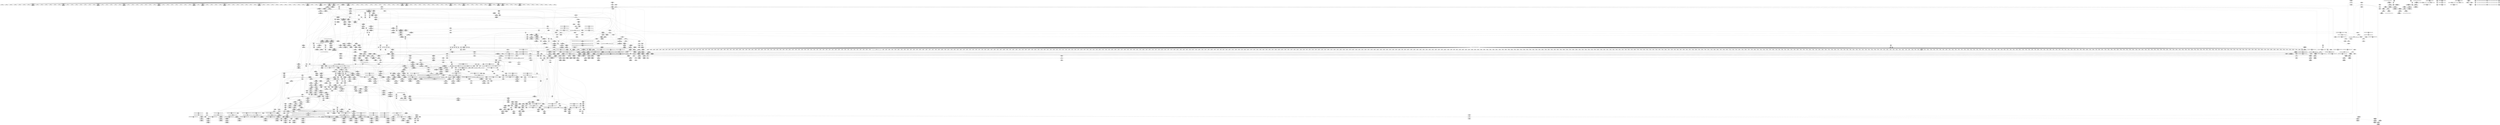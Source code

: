 digraph {
	CE0x4a80720 [shape=record,shape=Mrecord,label="{CE0x4a80720|aa_cred_profile:tmp23|security/apparmor/include/context.h,100|*SummSource*}"]
	CE0x4b39d40 [shape=record,shape=Mrecord,label="{CE0x4b39d40|72:_i32,_:_CRE_249,250_}"]
	CE0x4b3b4a0 [shape=record,shape=Mrecord,label="{CE0x4b3b4a0|72:_i32,_:_CRE_271,272_}"]
	CE0x4ab46d0 [shape=record,shape=Mrecord,label="{CE0x4ab46d0|GLOBAL:__aa_current_profile.__warned|Global_var:__aa_current_profile.__warned|*SummSource*}"]
	CE0x4a2e900 [shape=record,shape=Mrecord,label="{CE0x4a2e900|i32_78|*Constant*}"]
	CE0x4a2c610 [shape=record,shape=Mrecord,label="{CE0x4a2c610|common_perm_create:tmp24|security/apparmor/lsm.c,253}"]
	CE0x4afb2c0 [shape=record,shape=Mrecord,label="{CE0x4afb2c0|i64_0|*Constant*}"]
	CE0x4a501d0 [shape=record,shape=Mrecord,label="{CE0x4a501d0|104:_%struct.inode*,_:_CRE_272,280_|*MultipleSource*|*LoadInst*|security/apparmor/lsm.c,253|security/apparmor/lsm.c,253}"]
	CE0x599cb10 [shape=record,shape=Mrecord,label="{CE0x599cb10|_ret_i1_%lnot,_!dbg_!18565|security/apparmor/include/apparmor.h,117}"]
	CE0x4a2af00 [shape=record,shape=Mrecord,label="{CE0x4a2af00|common_perm:call1|security/apparmor/lsm.c,170}"]
	CE0x4a9c8c0 [shape=record,shape=Mrecord,label="{CE0x4a9c8c0|VOIDTB_TE:_CE_318,319_}"]
	CE0x4a5f260 [shape=record,shape=Mrecord,label="{CE0x4a5f260|i64*_getelementptr_inbounds_(_17_x_i64_,_17_x_i64_*___llvm_gcov_ctr60,_i64_0,_i64_16)|*Constant*|*SummSource*}"]
	CE0x4ab3310 [shape=record,shape=Mrecord,label="{CE0x4ab3310|_call_void_mcount()_#2}"]
	CE0x4a9cd00 [shape=record,shape=Mrecord,label="{CE0x4a9cd00|72:_i32,_:_CRE_4,8_}"]
	CE0x4a05020 [shape=record,shape=Mrecord,label="{CE0x4a05020|common_perm_create:tmp16|security/apparmor/lsm.c,251}"]
	CE0x599c510 [shape=record,shape=Mrecord,label="{CE0x599c510|_call_void_mcount()_#2|*SummSource*}"]
	"CONST[source:2(external),value:2(dynamic)][purpose:{subject}][SrcIdx:7]"
	CE0x4abb560 [shape=record,shape=Mrecord,label="{CE0x4abb560|aa_path_perm:op|Function::aa_path_perm&Arg::op::|*SummSink*}"]
	CE0x4a18f50 [shape=record,shape=Mrecord,label="{CE0x4a18f50|104:_%struct.inode*,_:_CRE_218,219_}"]
	CE0x4a10620 [shape=record,shape=Mrecord,label="{CE0x4a10620|i32_5|*Constant*}"]
	CE0x4a15060 [shape=record,shape=Mrecord,label="{CE0x4a15060|104:_%struct.inode*,_:_CRE_165,166_}"]
	CE0x4af4010 [shape=record,shape=Mrecord,label="{CE0x4af4010|aa_cred_profile:tmp11|security/apparmor/include/context.h,100|*SummSource*}"]
	CE0x4aa2230 [shape=record,shape=Mrecord,label="{CE0x4aa2230|72:_i32,_:_CRE_138,139_}"]
	CE0x4aeff90 [shape=record,shape=Mrecord,label="{CE0x4aeff90|GLOBAL:aa_cred_profile|*Constant*}"]
	CE0x4aef720 [shape=record,shape=Mrecord,label="{CE0x4aef720|__aa_current_profile:tmp21|security/apparmor/include/context.h,138|*SummSource*}"]
	CE0x4aee030 [shape=record,shape=Mrecord,label="{CE0x4aee030|__aa_current_profile:call3|security/apparmor/include/context.h,138}"]
	CE0x4a04310 [shape=record,shape=Mrecord,label="{CE0x4a04310|GLOBAL:__llvm_gcov_ctr58|Global_var:__llvm_gcov_ctr58|*SummSource*}"]
	CE0x4b00830 [shape=record,shape=Mrecord,label="{CE0x4b00830|aa_cred_profile:tmp16|security/apparmor/include/context.h,100}"]
	CE0x4ae3bc0 [shape=record,shape=Mrecord,label="{CE0x4ae3bc0|__aa_current_profile:tmp8|security/apparmor/include/context.h,138}"]
	CE0x4ad4d20 [shape=record,shape=Mrecord,label="{CE0x4ad4d20|i64*_getelementptr_inbounds_(_11_x_i64_,_11_x_i64_*___llvm_gcov_ctr58,_i64_0,_i64_6)|*Constant*}"]
	CE0x4af06b0 [shape=record,shape=Mrecord,label="{CE0x4af06b0|aa_cred_profile:entry|*SummSource*}"]
	CE0x4ae3740 [shape=record,shape=Mrecord,label="{CE0x4ae3740|aa_cred_profile:tmp8|security/apparmor/include/context.h,100}"]
	CE0x4b0d2f0 [shape=record,shape=Mrecord,label="{CE0x4b0d2f0|VOIDTB_TE:_CE_112,144_}"]
	CE0x4b3e030 [shape=record,shape=Mrecord,label="{CE0x4b3e030|72:_i32,_:_CRE_312,320_}"]
	CE0x4b46fd0 [shape=record,shape=Mrecord,label="{CE0x4b46fd0|72:_i32,_:_CRE_760,768_}"]
	CE0x4b385e0 [shape=record,shape=Mrecord,label="{CE0x4b385e0|72:_i32,_:_CRE_200,201_}"]
	CE0x4a309f0 [shape=record,shape=Mrecord,label="{CE0x4a309f0|i32_4|*Constant*}"]
	CE0x4b0dfc0 [shape=record,shape=Mrecord,label="{CE0x4b0dfc0|aa_cred_profile:lnot2|security/apparmor/include/context.h,100|*SummSink*}"]
	CE0x4aedba0 [shape=record,shape=Mrecord,label="{CE0x4aedba0|__aa_current_profile:tmp20|security/apparmor/include/context.h,138}"]
	CE0x4b38800 [shape=record,shape=Mrecord,label="{CE0x4b38800|72:_i32,_:_CRE_202,203_}"]
	CE0x4b47f90 [shape=record,shape=Mrecord,label="{CE0x4b47f90|72:_i32,_:_CRE_867,868_}"]
	CE0x598c330 [shape=record,shape=Mrecord,label="{CE0x598c330|common_perm_create:mask|Function::common_perm_create&Arg::mask::|*SummSink*}"]
	CE0x598c170 [shape=record,shape=Mrecord,label="{CE0x598c170|i32_16|*Constant*|*SummSink*}"]
	CE0x4a01130 [shape=record,shape=Mrecord,label="{CE0x4a01130|common_perm_create:tmp9|security/apparmor/lsm.c,251}"]
	CE0x4ac75a0 [shape=record,shape=Mrecord,label="{CE0x4ac75a0|i64_0|*Constant*}"]
	CE0x4b37f80 [shape=record,shape=Mrecord,label="{CE0x4b37f80|72:_i32,_:_CRE_194,195_}"]
	CE0x4ae5840 [shape=record,shape=Mrecord,label="{CE0x4ae5840|__aa_current_profile:tmp13|security/apparmor/include/context.h,138|*SummSource*}"]
	CE0x599ab30 [shape=record,shape=Mrecord,label="{CE0x599ab30|apparmor_path_symlink:dir|Function::apparmor_path_symlink&Arg::dir::|*SummSink*}"]
	CE0x4a5c080 [shape=record,shape=Mrecord,label="{CE0x4a5c080|__aa_current_profile:tobool1|security/apparmor/include/context.h,138|*SummSink*}"]
	CE0x4ac4e90 [shape=record,shape=Mrecord,label="{CE0x4ac4e90|common_perm_dir_dentry:call|security/apparmor/lsm.c,191}"]
	CE0x4a5b420 [shape=record,shape=Mrecord,label="{CE0x4a5b420|common_perm:tmp10|security/apparmor/lsm.c,172}"]
	CE0x599d550 [shape=record,shape=Mrecord,label="{CE0x599d550|common_perm_create:tmp12|security/apparmor/lsm.c,251}"]
	CE0x4a1c020 [shape=record,shape=Mrecord,label="{CE0x4a1c020|common_perm_create:bb}"]
	CE0x4aec900 [shape=record,shape=Mrecord,label="{CE0x4aec900|0:_%struct.aa_profile*,_:_CMRE_8,16_|*MultipleSource*|security/apparmor/include/context.h,99|*LoadInst*|security/apparmor/include/context.h,99|security/apparmor/include/context.h,100}"]
	CE0x4aec3c0 [shape=record,shape=Mrecord,label="{CE0x4aec3c0|aa_cred_profile:tmp17|security/apparmor/include/context.h,100|*SummSource*}"]
	CE0x4b38910 [shape=record,shape=Mrecord,label="{CE0x4b38910|72:_i32,_:_CRE_203,204_}"]
	CE0x4a30770 [shape=record,shape=Mrecord,label="{CE0x4a30770|common_perm_create:tmp21|security/apparmor/lsm.c,251|*SummSource*}"]
	CE0x4b45730 [shape=record,shape=Mrecord,label="{CE0x4b45730|72:_i32,_:_CRE_618,619_}"]
	CE0x4aa2a80 [shape=record,shape=Mrecord,label="{CE0x4aa2a80|72:_i32,_:_CRE_146,147_}"]
	CE0x4afa7a0 [shape=record,shape=Mrecord,label="{CE0x4afa7a0|aa_cred_profile:lnot|security/apparmor/include/context.h,100|*SummSource*}"]
	CE0x4b46860 [shape=record,shape=Mrecord,label="{CE0x4b46860|72:_i32,_:_CRE_696,704_}"]
	CE0x4a5efd0 [shape=record,shape=Mrecord,label="{CE0x4a5efd0|common_perm_create:retval.0|*SummSink*}"]
	CE0x4aa2970 [shape=record,shape=Mrecord,label="{CE0x4aa2970|72:_i32,_:_CRE_145,146_}"]
	CE0x4a9c370 [shape=record,shape=Mrecord,label="{CE0x4a9c370|VOIDTB_TE:_CE_313,314_}"]
	CE0x4b41ff0 [shape=record,shape=Mrecord,label="{CE0x4b41ff0|72:_i32,_:_CRE_566,567_}"]
	CE0x4a2bce0 [shape=record,shape=Mrecord,label="{CE0x4a2bce0|common_perm_create:tmp23|security/apparmor/lsm.c,253|*SummSink*}"]
	CE0x4b4ce60 [shape=record,shape=Mrecord,label="{CE0x4b4ce60|72:_i32,_:_CRE_976,977_}"]
	CE0x553f210 [shape=record,shape=Mrecord,label="{CE0x553f210|GLOBAL:common_perm_create|*Constant*}"]
	CE0x4a9cbf0 [shape=record,shape=Mrecord,label="{CE0x4a9cbf0|72:_i32,_:_CRE_2,4_}"]
	CE0x4aea370 [shape=record,shape=Mrecord,label="{CE0x4aea370|i8*_getelementptr_inbounds_(_36_x_i8_,_36_x_i8_*_.str12,_i32_0,_i32_0)|*Constant*|*SummSink*}"]
	CE0x4adc160 [shape=record,shape=Mrecord,label="{CE0x4adc160|aa_cred_profile:do.end8}"]
	CE0x4aa1e20 [shape=record,shape=Mrecord,label="{CE0x4aa1e20|72:_i32,_:_CRE_120,128_}"]
	CE0x4a086e0 [shape=record,shape=Mrecord,label="{CE0x4a086e0|common_perm_create:tmp14|security/apparmor/lsm.c,251|*SummSource*}"]
	CE0x4b49c40 [shape=record,shape=Mrecord,label="{CE0x4b49c40|72:_i32,_:_CRE_894,895_}"]
	CE0x4af03d0 [shape=record,shape=Mrecord,label="{CE0x4af03d0|GLOBAL:aa_cred_profile|*Constant*|*SummSource*}"]
	CE0x4abdb70 [shape=record,shape=Mrecord,label="{CE0x4abdb70|i64_0|*Constant*}"]
	CE0x4b0c0d0 [shape=record,shape=Mrecord,label="{CE0x4b0c0d0|VOIDTB_TE:_CE_64,72_}"]
	CE0x4a00e20 [shape=record,shape=Mrecord,label="{CE0x4a00e20|i64_4|*Constant*}"]
	CE0x562af00 [shape=record,shape=Mrecord,label="{CE0x562af00|apparmor_path_symlink:entry|*SummSink*}"]
	CE0x4a1d060 [shape=record,shape=Mrecord,label="{CE0x4a1d060|_call_void_lockdep_rcu_suspicious(i8*_getelementptr_inbounds_(_24_x_i8_,_24_x_i8_*_.str8,_i32_0,_i32_0),_i32_251,_i8*_getelementptr_inbounds_(_45_x_i8_,_45_x_i8_*_.str14,_i32_0,_i32_0))_#7,_!dbg_!18584|security/apparmor/lsm.c,251|*SummSource*}"]
	CE0x5999470 [shape=record,shape=Mrecord,label="{CE0x5999470|common_perm_create:op|Function::common_perm_create&Arg::op::}"]
	CE0x4b46b90 [shape=record,shape=Mrecord,label="{CE0x4b46b90|72:_i32,_:_CRE_728,736_}"]
	CE0x4b44eb0 [shape=record,shape=Mrecord,label="{CE0x4b44eb0|72:_i32,_:_CRE_610,611_}"]
	CE0x4b4d490 [shape=record,shape=Mrecord,label="{CE0x4b4d490|72:_i32,_:_CRE_982,983_}"]
	CE0x4aeed80 [shape=record,shape=Mrecord,label="{CE0x4aeed80|_ret_%struct.task_struct*_%tmp4,_!dbg_!18563|./arch/x86/include/asm/current.h,14}"]
	CE0x4a62470 [shape=record,shape=Mrecord,label="{CE0x4a62470|i32_8|*Constant*}"]
	CE0x4b10010 [shape=record,shape=Mrecord,label="{CE0x4b10010|i8*_getelementptr_inbounds_(_36_x_i8_,_36_x_i8_*_.str12,_i32_0,_i32_0)|*Constant*}"]
	CE0x4b42870 [shape=record,shape=Mrecord,label="{CE0x4b42870|72:_i32,_:_CRE_574,575_}"]
	CE0x4a2ebf0 [shape=record,shape=Mrecord,label="{CE0x4a2ebf0|common_perm_create:cred|security/apparmor/lsm.c,251|*SummSink*}"]
	CE0x4b383c0 [shape=record,shape=Mrecord,label="{CE0x4b383c0|72:_i32,_:_CRE_198,199_}"]
	CE0x4af0b50 [shape=record,shape=Mrecord,label="{CE0x4af0b50|aa_cred_profile:cred|Function::aa_cred_profile&Arg::cred::|*SummSink*}"]
	CE0x4a1e6e0 [shape=record,shape=Mrecord,label="{CE0x4a1e6e0|GLOBAL:current_task|Global_var:current_task}"]
	CE0x4b386f0 [shape=record,shape=Mrecord,label="{CE0x4b386f0|72:_i32,_:_CRE_201,202_}"]
	CE0x4a2f8d0 [shape=record,shape=Mrecord,label="{CE0x4a2f8d0|i32_10|*Constant*|*SummSource*}"]
	CE0x4b35b60 [shape=record,shape=Mrecord,label="{CE0x4b35b60|72:_i32,_:_CRE_160,161_}"]
	CE0x4a17b20 [shape=record,shape=Mrecord,label="{CE0x4a17b20|104:_%struct.inode*,_:_CRE_201,202_}"]
	CE0x4b46310 [shape=record,shape=Mrecord,label="{CE0x4b46310|72:_i32,_:_CRE_664,672_}"]
	CE0x4a08210 [shape=record,shape=Mrecord,label="{CE0x4a08210|common_perm_create:tmp13|security/apparmor/lsm.c,251}"]
	CE0x4ac4760 [shape=record,shape=Mrecord,label="{CE0x4ac4760|common_perm_dir_dentry:tmp4|*LoadInst*|security/apparmor/lsm.c,189|*SummSink*}"]
	CE0x59af860 [shape=record,shape=Mrecord,label="{CE0x59af860|get_current:tmp4|./arch/x86/include/asm/current.h,14|*SummSource*}"]
	CE0x4b0b470 [shape=record,shape=Mrecord,label="{CE0x4b0b470|aa_cred_profile:do.end10|*SummSink*}"]
	CE0x4aa2420 [shape=record,shape=Mrecord,label="{CE0x4aa2420|72:_i32,_:_CRE_140,141_}"]
	CE0x4ac6e90 [shape=record,shape=Mrecord,label="{CE0x4ac6e90|i32_1|*Constant*}"]
	CE0x4b4b290 [shape=record,shape=Mrecord,label="{CE0x4b4b290|72:_i32,_:_CRE_915,916_}"]
	CE0x4aee3d0 [shape=record,shape=Mrecord,label="{CE0x4aee3d0|__aa_current_profile:call3|security/apparmor/include/context.h,138|*SummSource*}"]
	CE0x4a04b60 [shape=record,shape=Mrecord,label="{CE0x4a04b60|common_perm_create:tmp15|security/apparmor/lsm.c,251|*SummSource*}"]
	CE0x4b0c670 [shape=record,shape=Mrecord,label="{CE0x4b0c670|aa_cred_profile:tmp}"]
	CE0x4afbb00 [shape=record,shape=Mrecord,label="{CE0x4afbb00|aa_cred_profile:security|security/apparmor/include/context.h,99}"]
	CE0x4aef230 [shape=record,shape=Mrecord,label="{CE0x4aef230|__aa_current_profile:cred|security/apparmor/include/context.h,138|*SummSink*}"]
	CE0x4a110f0 [shape=record,shape=Mrecord,label="{CE0x4a110f0|common_perm_create:d_inode|security/apparmor/lsm.c,253}"]
	CE0x4a97970 [shape=record,shape=Mrecord,label="{CE0x4a97970|VOIDTB_TE:_CE_211,212_}"]
	CE0x598d310 [shape=record,shape=Mrecord,label="{CE0x598d310|common_perm_create:tmp3|*SummSink*}"]
	CE0x4a0b900 [shape=record,shape=Mrecord,label="{CE0x4a0b900|i32_8|*Constant*|*SummSink*}"]
	CE0x4abba30 [shape=record,shape=Mrecord,label="{CE0x4abba30|aa_path_perm:profile|Function::aa_path_perm&Arg::profile::|*SummSink*}"]
	CE0x4aeca80 [shape=record,shape=Mrecord,label="{CE0x4aeca80|0:_%struct.aa_profile*,_:_CMRE_16,24_|*MultipleSource*|security/apparmor/include/context.h,99|*LoadInst*|security/apparmor/include/context.h,99|security/apparmor/include/context.h,100}"]
	CE0x4a303c0 [shape=record,shape=Mrecord,label="{CE0x4a303c0|common_perm_create:tmp20|security/apparmor/lsm.c,251|*SummSink*}"]
	CE0x4b39e50 [shape=record,shape=Mrecord,label="{CE0x4b39e50|72:_i32,_:_CRE_250,251_}"]
	CE0x4aa2fd0 [shape=record,shape=Mrecord,label="{CE0x4aa2fd0|72:_i32,_:_CRE_151,152_}"]
	CE0x4a27b70 [shape=record,shape=Mrecord,label="{CE0x4a27b70|common_perm_create:mnt|security/apparmor/lsm.c,253}"]
	CE0x4ac6d00 [shape=record,shape=Mrecord,label="{CE0x4ac6d00|common_perm_dir_dentry:tmp1|*SummSink*}"]
	CE0x4adcb50 [shape=record,shape=Mrecord,label="{CE0x4adcb50|__aa_current_profile:if.then|*SummSource*}"]
	CE0x4aef2a0 [shape=record,shape=Mrecord,label="{CE0x4aef2a0|__aa_current_profile:tmp21|security/apparmor/include/context.h,138}"]
	CE0x4a27db0 [shape=record,shape=Mrecord,label="{CE0x4a27db0|common_perm_create:mnt|security/apparmor/lsm.c,253|*SummSink*}"]
	CE0x4a13330 [shape=record,shape=Mrecord,label="{CE0x4a13330|104:_%struct.inode*,_:_CRE_104,112_|*MultipleSource*|*LoadInst*|security/apparmor/lsm.c,253|security/apparmor/lsm.c,253}"]
	CE0x4af74c0 [shape=record,shape=Mrecord,label="{CE0x4af74c0|aa_cred_profile:profile|security/apparmor/include/context.h,100}"]
	CE0x4ac00c0 [shape=record,shape=Mrecord,label="{CE0x4ac00c0|mediated_filesystem:tobool|security/apparmor/include/apparmor.h,117}"]
	CE0x4ab18d0 [shape=record,shape=Mrecord,label="{CE0x4ab18d0|common_perm:cond|Function::common_perm&Arg::cond::|*SummSource*}"]
	CE0x4b0bb40 [shape=record,shape=Mrecord,label="{CE0x4b0bb40|VOIDTB_TE:_CE_56,64_}"]
	CE0x4b3a3a0 [shape=record,shape=Mrecord,label="{CE0x4b3a3a0|72:_i32,_:_CRE_255,256_}"]
	CE0x4a17660 [shape=record,shape=Mrecord,label="{CE0x4a17660|104:_%struct.inode*,_:_CRE_197,198_}"]
	CE0x4a97750 [shape=record,shape=Mrecord,label="{CE0x4a97750|VOIDTB_TE:_CE_209,210_}"]
	CE0x4b11690 [shape=record,shape=Mrecord,label="{CE0x4b11690|aa_cred_profile:tobool1|security/apparmor/include/context.h,100}"]
	CE0x4a5d260 [shape=record,shape=Mrecord,label="{CE0x4a5d260|mediated_filesystem:tmp4|*LoadInst*|security/apparmor/include/apparmor.h,117|*SummSource*}"]
	CE0x4a1c150 [shape=record,shape=Mrecord,label="{CE0x4a1c150|common_perm_create:bb|*SummSource*}"]
	CE0x4a491e0 [shape=record,shape=Mrecord,label="{CE0x4a491e0|__aa_current_profile:do.body|*SummSource*}"]
	CE0x4aa1900 [shape=record,shape=Mrecord,label="{CE0x4aa1900|72:_i32,_:_CRE_80,88_}"]
	CE0x4ad7a90 [shape=record,shape=Mrecord,label="{CE0x4ad7a90|__aa_current_profile:tmp11|security/apparmor/include/context.h,138|*SummSource*}"]
	CE0x59af120 [shape=record,shape=Mrecord,label="{CE0x59af120|GLOBAL:__llvm_gcov_ctr57|Global_var:__llvm_gcov_ctr57|*SummSource*}"]
	CE0x4a51360 [shape=record,shape=Mrecord,label="{CE0x4a51360|104:_%struct.inode*,_:_CRE_312,313_}"]
	CE0x59958b0 [shape=record,shape=Mrecord,label="{CE0x59958b0|common_perm_create:dir|Function::common_perm_create&Arg::dir::|*SummSink*}"]
	CE0x4a2e390 [shape=record,shape=Mrecord,label="{CE0x4a2e390|GLOBAL:common_perm_dir_dentry|*Constant*|*SummSource*}"]
	CE0x4a30880 [shape=record,shape=Mrecord,label="{CE0x4a30880|common_perm_create:tmp21|security/apparmor/lsm.c,251|*SummSink*}"]
	CE0x4afefd0 [shape=record,shape=Mrecord,label="{CE0x4afefd0|VOIDTB_TE:_CE_195,196_}"]
	CE0x4b47410 [shape=record,shape=Mrecord,label="{CE0x4b47410|72:_i32,_:_CRE_800,804_}"]
	CE0x4a0bbe0 [shape=record,shape=Mrecord,label="{CE0x4a0bbe0|i32_0|*Constant*}"]
	CE0x4a16230 [shape=record,shape=Mrecord,label="{CE0x4a16230|104:_%struct.inode*,_:_CRE_180,181_}"]
	CE0x4a074a0 [shape=record,shape=Mrecord,label="{CE0x4a074a0|common_perm_dir_dentry:tmp}"]
	CE0x4b3e8e0 [shape=record,shape=Mrecord,label="{CE0x4b3e8e0|72:_i32,_:_CRE_384,388_}"]
	CE0x4addd10 [shape=record,shape=Mrecord,label="{CE0x4addd10|_call_void_mcount()_#2|*SummSource*}"]
	CE0x4b42210 [shape=record,shape=Mrecord,label="{CE0x4b42210|72:_i32,_:_CRE_568,569_}"]
	CE0x4abb4c0 [shape=record,shape=Mrecord,label="{CE0x4abb4c0|aa_path_perm:op|Function::aa_path_perm&Arg::op::|*SummSource*}"]
	CE0x4ac3b50 [shape=record,shape=Mrecord,label="{CE0x4ac3b50|common_perm_dir_dentry:mnt1|security/apparmor/lsm.c,189}"]
	CE0x4ae58b0 [shape=record,shape=Mrecord,label="{CE0x4ae58b0|__aa_current_profile:tmp13|security/apparmor/include/context.h,138|*SummSink*}"]
	CE0x4b3b280 [shape=record,shape=Mrecord,label="{CE0x4b3b280|72:_i32,_:_CRE_269,270_}"]
	CE0x59aa950 [shape=record,shape=Mrecord,label="{CE0x59aa950|common_perm_create:if.then|*SummSink*}"]
	CE0x4b3f160 [shape=record,shape=Mrecord,label="{CE0x4b3f160|72:_i32,_:_CRE_448,456_}"]
	CE0x4afba90 [shape=record,shape=Mrecord,label="{CE0x4afba90|i32_0|*Constant*}"]
	CE0x4a2d2a0 [shape=record,shape=Mrecord,label="{CE0x4a2d2a0|GLOBAL:get_current|*Constant*|*SummSink*}"]
	CE0x4a17790 [shape=record,shape=Mrecord,label="{CE0x4a17790|104:_%struct.inode*,_:_CRE_198,199_}"]
	CE0x59aa880 [shape=record,shape=Mrecord,label="{CE0x59aa880|common_perm_create:if.then|*SummSource*}"]
	CE0x4a00e90 [shape=record,shape=Mrecord,label="{CE0x4a00e90|i64_4|*Constant*|*SummSource*}"]
	CE0x4a046d0 [shape=record,shape=Mrecord,label="{CE0x4a046d0|i64*_getelementptr_inbounds_(_17_x_i64_,_17_x_i64_*___llvm_gcov_ctr60,_i64_0,_i64_8)|*Constant*|*SummSource*}"]
	CE0x4a15650 [shape=record,shape=Mrecord,label="{CE0x4a15650|104:_%struct.inode*,_:_CRE_170,171_}"]
	CE0x4adc050 [shape=record,shape=Mrecord,label="{CE0x4adc050|aa_cred_profile:do.body6|*SummSink*}"]
	CE0x4b3c5a0 [shape=record,shape=Mrecord,label="{CE0x4b3c5a0|72:_i32,_:_CRE_287,288_}"]
	CE0x4aeba50 [shape=record,shape=Mrecord,label="{CE0x4aeba50|i64_1|*Constant*}"]
	CE0x59a15f0 [shape=record,shape=Mrecord,label="{CE0x59a15f0|i64_2|*Constant*|*SummSource*}"]
	CE0x4b3bf40 [shape=record,shape=Mrecord,label="{CE0x4b3bf40|72:_i32,_:_CRE_281,282_}"]
	CE0x4a980e0 [shape=record,shape=Mrecord,label="{CE0x4a980e0|VOIDTB_TE:_CE_218,219_}"]
	CE0x4ab58c0 [shape=record,shape=Mrecord,label="{CE0x4ab58c0|__aa_current_profile:tmp3|*SummSink*}"]
	CE0x4a0dc20 [shape=record,shape=Mrecord,label="{CE0x4a0dc20|i64*_getelementptr_inbounds_(_2_x_i64_,_2_x_i64_*___llvm_gcov_ctr55,_i64_0,_i64_1)|*Constant*|*SummSink*}"]
	CE0x4af0f00 [shape=record,shape=Mrecord,label="{CE0x4af0f00|_ret_%struct.aa_profile*_%tmp34,_!dbg_!18602|security/apparmor/include/context.h,101}"]
	CE0x4a18960 [shape=record,shape=Mrecord,label="{CE0x4a18960|104:_%struct.inode*,_:_CRE_213,214_}"]
	CE0x4a0d230 [shape=record,shape=Mrecord,label="{CE0x4a0d230|i64*_getelementptr_inbounds_(_2_x_i64_,_2_x_i64_*___llvm_gcov_ctr55,_i64_0,_i64_0)|*Constant*|*SummSource*}"]
	CE0x4b3d7b0 [shape=record,shape=Mrecord,label="{CE0x4b3d7b0|72:_i32,_:_CRE_304,305_}"]
	CE0x5995a90 [shape=record,shape=Mrecord,label="{CE0x5995a90|apparmor_path_symlink:dentry|Function::apparmor_path_symlink&Arg::dentry::|*SummSource*}"]
	CE0x4b0c8d0 [shape=record,shape=Mrecord,label="{CE0x4b0c8d0|VOIDTB_TE:_CE_90,91_}"]
	CE0x4b4bb10 [shape=record,shape=Mrecord,label="{CE0x4b4bb10|72:_i32,_:_CRE_923,924_}"]
	CE0x4b4b070 [shape=record,shape=Mrecord,label="{CE0x4b4b070|72:_i32,_:_CRE_913,914_}"]
	CE0x4adc2a0 [shape=record,shape=Mrecord,label="{CE0x4adc2a0|aa_cred_profile:do.end8|*SummSource*}"]
	CE0x4b0c1a0 [shape=record,shape=Mrecord,label="{CE0x4b0c1a0|VOIDTB_TE:_CE_72,80_}"]
	CE0x59ab7d0 [shape=record,shape=Mrecord,label="{CE0x59ab7d0|common_perm_create:tmp5|security/apparmor/lsm.c,251}"]
	CE0x4b441f0 [shape=record,shape=Mrecord,label="{CE0x4b441f0|72:_i32,_:_CRE_598,599_}"]
	CE0x4a5ff50 [shape=record,shape=Mrecord,label="{CE0x4a5ff50|common_perm_create:tmp38|security/apparmor/lsm.c,257|*SummSource*}"]
	CE0x4a97530 [shape=record,shape=Mrecord,label="{CE0x4a97530|VOIDTB_TE:_CE_207,208_}"]
	CE0x4a18240 [shape=record,shape=Mrecord,label="{CE0x4a18240|104:_%struct.inode*,_:_CRE_207,208_}"]
	CE0x4adc460 [shape=record,shape=Mrecord,label="{CE0x4adc460|__aa_current_profile:call|security/apparmor/include/context.h,138|*SummSink*}"]
	CE0x4a03df0 [shape=record,shape=Mrecord,label="{CE0x4a03df0|GLOBAL:common_perm_create.__warned|Global_var:common_perm_create.__warned}"]
	CE0x4a13b80 [shape=record,shape=Mrecord,label="{CE0x4a13b80|104:_%struct.inode*,_:_CRE_147,148_}"]
	CE0x4ad5960 [shape=record,shape=Mrecord,label="{CE0x4ad5960|i64*_getelementptr_inbounds_(_11_x_i64_,_11_x_i64_*___llvm_gcov_ctr58,_i64_0,_i64_0)|*Constant*|*SummSource*}"]
	CE0x4b394f0 [shape=record,shape=Mrecord,label="{CE0x4b394f0|72:_i32,_:_CRE_241,242_}"]
	CE0x4b483d0 [shape=record,shape=Mrecord,label="{CE0x4b483d0|72:_i32,_:_CRE_871,872_}"]
	CE0x5996580 [shape=record,shape=Mrecord,label="{CE0x5996580|i64_1|*Constant*|*SummSource*}"]
	CE0x4afeca0 [shape=record,shape=Mrecord,label="{CE0x4afeca0|VOIDTB_TE:_CE_192,193_}"]
	CE0x4ab11c0 [shape=record,shape=Mrecord,label="{CE0x4ab11c0|common_perm:mask|Function::common_perm&Arg::mask::}"]
	CE0x4a2e9b0 [shape=record,shape=Mrecord,label="{CE0x4a2e9b0|i32_78|*Constant*|*SummSink*}"]
	CE0x4a5b6d0 [shape=record,shape=Mrecord,label="{CE0x4a5b6d0|common_perm:tmp10|security/apparmor/lsm.c,172|*SummSink*}"]
	CE0x4a01000 [shape=record,shape=Mrecord,label="{CE0x4a01000|i64*_getelementptr_inbounds_(_17_x_i64_,_17_x_i64_*___llvm_gcov_ctr60,_i64_0,_i64_6)|*Constant*}"]
	CE0x4a9c6a0 [shape=record,shape=Mrecord,label="{CE0x4a9c6a0|VOIDTB_TE:_CE_316,317_}"]
	CE0x5998330 [shape=record,shape=Mrecord,label="{CE0x5998330|apparmor_path_symlink:tmp2|*SummSink*}"]
	CE0x4a1b8e0 [shape=record,shape=Mrecord,label="{CE0x4a1b8e0|common_perm_create:tmp}"]
	CE0x4b38a20 [shape=record,shape=Mrecord,label="{CE0x4b38a20|72:_i32,_:_CRE_204,205_}"]
	CE0x4a19ae0 [shape=record,shape=Mrecord,label="{CE0x4a19ae0|104:_%struct.inode*,_:_CRE_248,256_|*MultipleSource*|*LoadInst*|security/apparmor/lsm.c,253|security/apparmor/lsm.c,253}"]
	CE0x4addea0 [shape=record,shape=Mrecord,label="{CE0x4addea0|i32_22|*Constant*}"]
	CE0x4b38d50 [shape=record,shape=Mrecord,label="{CE0x4b38d50|72:_i32,_:_CRE_207,208_}"]
	CE0x4a2d3b0 [shape=record,shape=Mrecord,label="{CE0x4a2d3b0|get_current:entry}"]
	CE0x4b3a180 [shape=record,shape=Mrecord,label="{CE0x4b3a180|72:_i32,_:_CRE_253,254_}"]
	CE0x4a565f0 [shape=record,shape=Mrecord,label="{CE0x4a565f0|aa_path_perm:cond|Function::aa_path_perm&Arg::cond::|*SummSink*}"]
	CE0x4b42980 [shape=record,shape=Mrecord,label="{CE0x4b42980|72:_i32,_:_CRE_575,576_}"]
	CE0x4ab65d0 [shape=record,shape=Mrecord,label="{CE0x4ab65d0|GLOBAL:__aa_current_profile|*Constant*}"]
	CE0x4b13da0 [shape=record,shape=Mrecord,label="{CE0x4b13da0|aa_cred_profile:do.body5}"]
	CE0x4a07d80 [shape=record,shape=Mrecord,label="{CE0x4a07d80|i64*_getelementptr_inbounds_(_17_x_i64_,_17_x_i64_*___llvm_gcov_ctr60,_i64_0,_i64_14)|*Constant*|*SummSource*}"]
	CE0x59adcc0 [shape=record,shape=Mrecord,label="{CE0x59adcc0|common_perm_create:call3|security/apparmor/lsm.c,251|*SummSource*}"]
	CE0x4a2b220 [shape=record,shape=Mrecord,label="{CE0x4a2b220|GLOBAL:aa_path_perm|*Constant*}"]
	CE0x4b3c380 [shape=record,shape=Mrecord,label="{CE0x4b3c380|72:_i32,_:_CRE_285,286_}"]
	CE0x4b35e90 [shape=record,shape=Mrecord,label="{CE0x4b35e90|72:_i32,_:_CRE_163,164_}"]
	CE0x59a0b60 [shape=record,shape=Mrecord,label="{CE0x59a0b60|i32_0|*Constant*|*SummSink*}"]
	CE0x4a13460 [shape=record,shape=Mrecord,label="{CE0x4a13460|104:_%struct.inode*,_:_CRE_112,144_|*MultipleSource*|*LoadInst*|security/apparmor/lsm.c,253|security/apparmor/lsm.c,253}"]
	CE0x4a96ed0 [shape=record,shape=Mrecord,label="{CE0x4a96ed0|VOIDTB_TE:_CE_201,202_}"]
	CE0x4b3e5b0 [shape=record,shape=Mrecord,label="{CE0x4b3e5b0|72:_i32,_:_CRE_352,360_}"]
	CE0x4ab6e80 [shape=record,shape=Mrecord,label="{CE0x4ab6e80|common_perm:mode|security/apparmor/lsm.c,169|*SummSource*}"]
	CE0x4a0c620 [shape=record,shape=Mrecord,label="{CE0x4a0c620|mediated_filesystem:s_flags|security/apparmor/include/apparmor.h,117|*SummSink*}"]
	CE0x4b4ac30 [shape=record,shape=Mrecord,label="{CE0x4b4ac30|72:_i32,_:_CRE_909,910_}"]
	CE0x4b35720 [shape=record,shape=Mrecord,label="{CE0x4b35720|72:_i32,_:_CRE_156,157_}"]
	CE0x59ae1f0 [shape=record,shape=Mrecord,label="{CE0x59ae1f0|0:_%struct.vfsmount*,_8:_%struct.dentry*,_:_CRE_0,8_|*MultipleSource*|Function::common_perm_create&Arg::dir::|Function::apparmor_path_symlink&Arg::dir::|security/apparmor/lsm.c,253}"]
	CE0x4b44b80 [shape=record,shape=Mrecord,label="{CE0x4b44b80|72:_i32,_:_CRE_607,608_}"]
	CE0x4b43970 [shape=record,shape=Mrecord,label="{CE0x4b43970|72:_i32,_:_CRE_590,591_}"]
	CE0x4ad8c60 [shape=record,shape=Mrecord,label="{CE0x4ad8c60|__aa_current_profile:tmp9|security/apparmor/include/context.h,138|*SummSource*}"]
	CE0x4b49a20 [shape=record,shape=Mrecord,label="{CE0x4b49a20|72:_i32,_:_CRE_892,893_}"]
	CE0x4a52270 [shape=record,shape=Mrecord,label="{CE0x4a52270|i64_12|*Constant*}"]
	CE0x4b384d0 [shape=record,shape=Mrecord,label="{CE0x4b384d0|72:_i32,_:_CRE_199,200_}"]
	CE0x4a1e0e0 [shape=record,shape=Mrecord,label="{CE0x4a1e0e0|i32_251|*Constant*|*SummSink*}"]
	CE0x4b42a90 [shape=record,shape=Mrecord,label="{CE0x4b42a90|72:_i32,_:_CRE_576,577_}"]
	CE0x4abefa0 [shape=record,shape=Mrecord,label="{CE0x4abefa0|common_perm:tmp6|security/apparmor/lsm.c,169}"]
	CE0x4b3c8d0 [shape=record,shape=Mrecord,label="{CE0x4b3c8d0|72:_i32,_:_CRE_290,291_}"]
	CE0x599fce0 [shape=record,shape=Mrecord,label="{CE0x599fce0|common_perm_create:dentry|Function::common_perm_create&Arg::dentry::|*SummSource*}"]
	CE0x598bda0 [shape=record,shape=Mrecord,label="{CE0x598bda0|i64_10|*Constant*|*SummSource*}"]
	CE0x49ffd60 [shape=record,shape=Mrecord,label="{CE0x49ffd60|mediated_filesystem:bb|*SummSink*}"]
	CE0x4a05640 [shape=record,shape=Mrecord,label="{CE0x4a05640|common_perm_dir_dentry:tmp1}"]
	CE0x4a14cd0 [shape=record,shape=Mrecord,label="{CE0x4a14cd0|104:_%struct.inode*,_:_CRE_162,163_}"]
	CE0x4b0c9a0 [shape=record,shape=Mrecord,label="{CE0x4b0c9a0|VOIDTB_TE:_CE_92,93_}"]
	CE0x4ac4840 [shape=record,shape=Mrecord,label="{CE0x4ac4840|common_perm_dir_dentry:dentry2|security/apparmor/lsm.c,189}"]
	CE0x49fec20 [shape=record,shape=Mrecord,label="{CE0x49fec20|GLOBAL:common_perm_create.__warned|Global_var:common_perm_create.__warned|*SummSink*}"]
	CE0x4a55e70 [shape=record,shape=Mrecord,label="{CE0x4a55e70|common_perm_dir_dentry:cond|Function::common_perm_dir_dentry&Arg::cond::|*SummSink*}"]
	CE0x4a275c0 [shape=record,shape=Mrecord,label="{CE0x4a275c0|common_perm_create:mode4|security/apparmor/lsm.c,251}"]
	CE0x4a61c90 [shape=record,shape=Mrecord,label="{CE0x4a61c90|i64_1|*Constant*}"]
	CE0x599ce50 [shape=record,shape=Mrecord,label="{CE0x599ce50|mediated_filesystem:inode|Function::mediated_filesystem&Arg::inode::|*SummSource*}"]
	CE0x4b396e0 [shape=record,shape=Mrecord,label="{CE0x4b396e0|72:_i32,_:_CRE_243,244_}"]
	CE0x4a18cf0 [shape=record,shape=Mrecord,label="{CE0x4a18cf0|104:_%struct.inode*,_:_CRE_216,217_}"]
	CE0x4a159e0 [shape=record,shape=Mrecord,label="{CE0x4a159e0|104:_%struct.inode*,_:_CRE_173,174_}"]
	CE0x4a0b0e0 [shape=record,shape=Mrecord,label="{CE0x4a0b0e0|mediated_filesystem:tmp2|*SummSource*}"]
	CE0x4a17d80 [shape=record,shape=Mrecord,label="{CE0x4a17d80|104:_%struct.inode*,_:_CRE_203,204_}"]
	CE0x4af2320 [shape=record,shape=Mrecord,label="{CE0x4af2320|aa_cred_profile:tmp12|security/apparmor/include/context.h,100|*SummSource*}"]
	CE0x4a95410 [shape=record,shape=Mrecord,label="{CE0x4a95410|aa_cred_profile:tmp31|security/apparmor/include/context.h,100}"]
	CE0x4ade8f0 [shape=record,shape=Mrecord,label="{CE0x4ade8f0|VOIDTB_TE:_CE_159,160_}"]
	CE0x59af9c0 [shape=record,shape=Mrecord,label="{CE0x59af9c0|%struct.task_struct*_(%struct.task_struct**)*_asm_movq_%gs:$_1:P_,$0_,_r,im,_dirflag_,_fpsr_,_flags_}"]
	CE0x4a140f0 [shape=record,shape=Mrecord,label="{CE0x4a140f0|104:_%struct.inode*,_:_CRE_152,153_}"]
	CE0x4ac3010 [shape=record,shape=Mrecord,label="{CE0x4ac3010|common_perm_dir_dentry:mnt|security/apparmor/lsm.c,189}"]
	CE0x4ad9aa0 [shape=record,shape=Mrecord,label="{CE0x4ad9aa0|__aa_current_profile:tmp5|security/apparmor/include/context.h,138|*SummSink*}"]
	CE0x4a481e0 [shape=record,shape=Mrecord,label="{CE0x4a481e0|mediated_filesystem:tmp3|*SummSource*}"]
	CE0x4ac42c0 [shape=record,shape=Mrecord,label="{CE0x4ac42c0|common_perm_dir_dentry:mnt1|security/apparmor/lsm.c,189|*SummSink*}"]
	CE0x4a516f0 [shape=record,shape=Mrecord,label="{CE0x4a516f0|104:_%struct.inode*,_:_CRE_315,316_}"]
	CE0x4a2b9a0 [shape=record,shape=Mrecord,label="{CE0x4a2b9a0|i64_10|*Constant*}"]
	CE0x4a7f590 [shape=record,shape=Mrecord,label="{CE0x4a7f590|aa_cred_profile:tmp26|security/apparmor/include/context.h,100|*SummSource*}"]
	CE0x4a58020 [shape=record,shape=Mrecord,label="{CE0x4a58020|common_perm_create:call7|security/apparmor/lsm.c,253|*SummSource*}"]
	CE0x4a52d70 [shape=record,shape=Mrecord,label="{CE0x4a52d70|common_perm_create:tmp31|security/apparmor/lsm.c,253}"]
	CE0x4aec170 [shape=record,shape=Mrecord,label="{CE0x4aec170|aa_cred_profile:tmp17|security/apparmor/include/context.h,100}"]
	CE0x4ab8730 [shape=record,shape=Mrecord,label="{CE0x4ab8730|common_perm:tmp2|security/apparmor/lsm.c,169|*SummSource*}"]
	CE0x4a80d70 [shape=record,shape=Mrecord,label="{CE0x4a80d70|i64*_getelementptr_inbounds_(_16_x_i64_,_16_x_i64_*___llvm_gcov_ctr46,_i64_0,_i64_10)|*Constant*|*SummSource*}"]
	CE0x4b4bc20 [shape=record,shape=Mrecord,label="{CE0x4b4bc20|72:_i32,_:_CRE_924,925_}"]
	CE0x5804060 [shape=record,shape=Mrecord,label="{CE0x5804060|apparmor_path_symlink:call|security/apparmor/lsm.c,298|*SummSource*}"]
	CE0x4ab2f00 [shape=record,shape=Mrecord,label="{CE0x4ab2f00|common_perm:call|security/apparmor/lsm.c,168|*SummSource*}"]
	CE0x4a1bf60 [shape=record,shape=Mrecord,label="{CE0x4a1bf60|common_perm_create:do.end|*SummSink*}"]
	CE0x4b43640 [shape=record,shape=Mrecord,label="{CE0x4b43640|72:_i32,_:_CRE_587,588_}"]
	CE0x4b39b20 [shape=record,shape=Mrecord,label="{CE0x4b39b20|72:_i32,_:_CRE_247,248_}"]
	CE0x4a1c440 [shape=record,shape=Mrecord,label="{CE0x4a1c440|__aa_current_profile:tmp1|*SummSink*}"]
	CE0x4a48e20 [shape=record,shape=Mrecord,label="{CE0x4a48e20|get_current:tmp2}"]
	CE0x4b3e7d0 [shape=record,shape=Mrecord,label="{CE0x4b3e7d0|72:_i32,_:_CRE_376,384_}"]
	CE0x4b4b180 [shape=record,shape=Mrecord,label="{CE0x4b4b180|72:_i32,_:_CRE_914,915_}"]
	CE0x4a16bb0 [shape=record,shape=Mrecord,label="{CE0x4a16bb0|104:_%struct.inode*,_:_CRE_188,189_}"]
	CE0x4b452f0 [shape=record,shape=Mrecord,label="{CE0x4b452f0|72:_i32,_:_CRE_614,615_}"]
	CE0x4b44c90 [shape=record,shape=Mrecord,label="{CE0x4b44c90|72:_i32,_:_CRE_608,609_}"]
	CE0x4a04a80 [shape=record,shape=Mrecord,label="{CE0x4a04a80|i8_1|*Constant*}"]
	CE0x4ab3860 [shape=record,shape=Mrecord,label="{CE0x4ab3860|common_perm:if.end|*SummSource*}"]
	CE0x598b9a0 [shape=record,shape=Mrecord,label="{CE0x598b9a0|%struct.vfsmount*_null|*Constant*|*SummSource*}"]
	CE0x4adf1d0 [shape=record,shape=Mrecord,label="{CE0x4adf1d0|aa_cred_profile:tmp4|*LoadInst*|security/apparmor/include/context.h,99}"]
	CE0x4b13cb0 [shape=record,shape=Mrecord,label="{CE0x4b13cb0|aa_cred_profile:do.end8|*SummSink*}"]
	CE0x4ab4d50 [shape=record,shape=Mrecord,label="{CE0x4ab4d50|COLLAPSED:_GCMRE___llvm_gcov_ctr57_internal_global_5_x_i64_zeroinitializer:_elem_0:default:}"]
	CE0x4a55030 [shape=record,shape=Mrecord,label="{CE0x4a55030|common_perm_dir_dentry:dentry|Function::common_perm_dir_dentry&Arg::dentry::|*SummSource*}"]
	CE0x4ab4440 [shape=record,shape=Mrecord,label="{CE0x4ab4440|_ret_%struct.aa_profile*_%call4,_!dbg_!18586|security/apparmor/include/context.h,138|*SummSink*}"]
	CE0x5999cd0 [shape=record,shape=Mrecord,label="{CE0x5999cd0|apparmor_path_symlink:call|security/apparmor/lsm.c,298|*SummSink*}"]
	CE0x4b4ba00 [shape=record,shape=Mrecord,label="{CE0x4b4ba00|72:_i32,_:_CRE_922,923_}"]
	CE0x4afd0f0 [shape=record,shape=Mrecord,label="{CE0x4afd0f0|aa_cred_profile:tmp29|security/apparmor/include/context.h,100|*SummSink*}"]
	CE0x4b41aa0 [shape=record,shape=Mrecord,label="{CE0x4b41aa0|72:_i32,_:_CRE_561,562_}"]
	CE0x59973c0 [shape=record,shape=Mrecord,label="{CE0x59973c0|apparmor_path_symlink:tmp1|*SummSource*}"]
	CE0x4a97310 [shape=record,shape=Mrecord,label="{CE0x4a97310|VOIDTB_TE:_CE_205,206_}"]
	CE0x4a14810 [shape=record,shape=Mrecord,label="{CE0x4a14810|104:_%struct.inode*,_:_CRE_158,159_}"]
	CE0x4b482c0 [shape=record,shape=Mrecord,label="{CE0x4b482c0|72:_i32,_:_CRE_870,871_}"]
	CE0x4a15fd0 [shape=record,shape=Mrecord,label="{CE0x4a15fd0|104:_%struct.inode*,_:_CRE_178,179_}"]
	CE0x4a02fe0 [shape=record,shape=Mrecord,label="{CE0x4a02fe0|common_perm_create:tmp6|security/apparmor/lsm.c,251|*SummSource*}"]
	CE0x598feb0 [shape=record,shape=Mrecord,label="{CE0x598feb0|common_perm_create:entry}"]
	CE0x4a13200 [shape=record,shape=Mrecord,label="{CE0x4a13200|104:_%struct.inode*,_:_CRE_96,104_|*MultipleSource*|*LoadInst*|security/apparmor/lsm.c,253|security/apparmor/lsm.c,253}"]
	CE0x4aa2ca0 [shape=record,shape=Mrecord,label="{CE0x4aa2ca0|72:_i32,_:_CRE_148,149_}"]
	CE0x4b470e0 [shape=record,shape=Mrecord,label="{CE0x4b470e0|72:_i32,_:_CRE_768,776_}"]
	CE0x59ae710 [shape=record,shape=Mrecord,label="{CE0x59ae710|common_perm:cmp|security/apparmor/lsm.c,169|*SummSink*}"]
	CE0x4ae1ba0 [shape=record,shape=Mrecord,label="{CE0x4ae1ba0|aa_cred_profile:tmp5|security/apparmor/include/context.h,99|*SummSink*}"]
	CE0x4ac3d20 [shape=record,shape=Mrecord,label="{CE0x4ac3d20|0:_%struct.vfsmount*,_8:_%struct.dentry*,_:_SCMRE_8,16_|*MultipleSource*|security/apparmor/lsm.c,189|security/apparmor/lsm.c, 189}"]
	CE0x4af7b30 [shape=record,shape=Mrecord,label="{CE0x4af7b30|aa_cred_profile:if.end}"]
	CE0x4ac6030 [shape=record,shape=Mrecord,label="{CE0x4ac6030|VOIDTB_TE:_CE_0,4_}"]
	CE0x4b36e80 [shape=record,shape=Mrecord,label="{CE0x4b36e80|72:_i32,_:_CRE_178,179_}"]
	CE0x4a487d0 [shape=record,shape=Mrecord,label="{CE0x4a487d0|aa_cred_profile:tmp12|security/apparmor/include/context.h,100|*SummSink*}"]
	CE0x4abcb10 [shape=record,shape=Mrecord,label="{CE0x4abcb10|__aa_current_profile:tmp2}"]
	"CONST[source:0(mediator),value:2(dynamic)][purpose:{object}][SnkIdx:2]"
	CE0x4b4bd30 [shape=record,shape=Mrecord,label="{CE0x4b4bd30|72:_i32,_:_CRE_925,926_}"]
	CE0x4b3f270 [shape=record,shape=Mrecord,label="{CE0x4b3f270|72:_i32,_:_CRE_456,464_}"]
	CE0x4b3bb00 [shape=record,shape=Mrecord,label="{CE0x4b3bb00|72:_i32,_:_CRE_277,278_}"]
	CE0x4b43fd0 [shape=record,shape=Mrecord,label="{CE0x4b43fd0|72:_i32,_:_CRE_596,597_}"]
	CE0x59a4850 [shape=record,shape=Mrecord,label="{CE0x59a4850|common_perm_create:return|*SummSink*}"]
	CE0x4a96fe0 [shape=record,shape=Mrecord,label="{CE0x4a96fe0|VOIDTB_TE:_CE_202,203_}"]
	CE0x4ae3ec0 [shape=record,shape=Mrecord,label="{CE0x4ae3ec0|__aa_current_profile:tobool1|security/apparmor/include/context.h,138}"]
	CE0x4aa2750 [shape=record,shape=Mrecord,label="{CE0x4aa2750|72:_i32,_:_CRE_143,144_}"]
	CE0x4b0d220 [shape=record,shape=Mrecord,label="{CE0x4b0d220|VOIDTB_TE:_CE_104,112_}"]
	CE0x4ab49f0 [shape=record,shape=Mrecord,label="{CE0x4ab49f0|i64*_getelementptr_inbounds_(_5_x_i64_,_5_x_i64_*___llvm_gcov_ctr57,_i64_0,_i64_0)|*Constant*|*SummSource*}"]
	CE0x4a5e710 [shape=record,shape=Mrecord,label="{CE0x4a5e710|_ret_i32_%call,_!dbg_!18569|security/apparmor/lsm.c,191}"]
	CE0x4a9d010 [shape=record,shape=Mrecord,label="{CE0x4a9d010|72:_i32,_:_CRE_24,32_}"]
	CE0x4b4da10 [shape=record,shape=Mrecord,label="{CE0x4b4da10|72:_i32,_:_CRE_1000,1008_}"]
	CE0x4b49f70 [shape=record,shape=Mrecord,label="{CE0x4b49f70|72:_i32,_:_CRE_897,898_}"]
	CE0x4abc080 [shape=record,shape=Mrecord,label="{CE0x4abc080|aa_path_perm:flags|Function::aa_path_perm&Arg::flags::}"]
	CE0x4a99420 [shape=record,shape=Mrecord,label="{CE0x4a99420|aa_cred_profile:tmp33|security/apparmor/include/context.h,101|*SummSink*}"]
	CE0x4a1bcb0 [shape=record,shape=Mrecord,label="{CE0x4a1bcb0|get_current:tmp1}"]
	CE0x4a60470 [shape=record,shape=Mrecord,label="{CE0x4a60470|get_current:bb|*SummSink*}"]
	CE0x4afc810 [shape=record,shape=Mrecord,label="{CE0x4afc810|aa_cred_profile:expval|security/apparmor/include/context.h,100|*SummSource*}"]
	CE0x599bec0 [shape=record,shape=Mrecord,label="{CE0x599bec0|apparmor_path_symlink:tmp}"]
	CE0x4ae4030 [shape=record,shape=Mrecord,label="{CE0x4ae4030|get_current:tmp1}"]
	CE0x4b0c860 [shape=record,shape=Mrecord,label="{CE0x4b0c860|VOIDTB_TE:_CE_89,90_}"]
	CE0x4a98630 [shape=record,shape=Mrecord,label="{CE0x4a98630|VOIDTB_TE:_CE_223,224_}"]
	CE0x4a51490 [shape=record,shape=Mrecord,label="{CE0x4a51490|104:_%struct.inode*,_:_CRE_313,314_}"]
	CE0x4af2190 [shape=record,shape=Mrecord,label="{CE0x4af2190|0:_%struct.aa_profile*,_:_CMRE_24,32_|*MultipleSource*|security/apparmor/include/context.h,99|*LoadInst*|security/apparmor/include/context.h,99|security/apparmor/include/context.h,100}"]
	CE0x4ad5250 [shape=record,shape=Mrecord,label="{CE0x4ad5250|aa_cred_profile:lnot|security/apparmor/include/context.h,100}"]
	CE0x599fc70 [shape=record,shape=Mrecord,label="{CE0x599fc70|common_perm_create:dentry|Function::common_perm_create&Arg::dentry::}"]
	CE0x4af9f00 [shape=record,shape=Mrecord,label="{CE0x4af9f00|aa_cred_profile:lnot3|security/apparmor/include/context.h,100|*SummSource*}"]
	CE0x4ae1560 [shape=record,shape=Mrecord,label="{CE0x4ae1560|__aa_current_profile:tmp7|security/apparmor/include/context.h,138}"]
	CE0x599db70 [shape=record,shape=Mrecord,label="{CE0x599db70|i1_true|*Constant*}"]
	CE0x4b36a40 [shape=record,shape=Mrecord,label="{CE0x4b36a40|72:_i32,_:_CRE_174,175_}"]
	CE0x4a06b20 [shape=record,shape=Mrecord,label="{CE0x4a06b20|_call_void_mcount()_#2|*SummSource*}"]
	CE0x4a0ce20 [shape=record,shape=Mrecord,label="{CE0x4a0ce20|i64*_getelementptr_inbounds_(_11_x_i64_,_11_x_i64_*___llvm_gcov_ctr58,_i64_0,_i64_1)|*Constant*|*SummSink*}"]
	CE0x59965f0 [shape=record,shape=Mrecord,label="{CE0x59965f0|i64_1|*Constant*|*SummSink*}"]
	CE0x4b45400 [shape=record,shape=Mrecord,label="{CE0x4b45400|72:_i32,_:_CRE_615,616_}"]
	CE0x4a30530 [shape=record,shape=Mrecord,label="{CE0x4a30530|common_perm_create:tmp21|security/apparmor/lsm.c,251}"]
	CE0x59a4ac0 [shape=record,shape=Mrecord,label="{CE0x59a4ac0|common_perm_create:if.end9|*SummSource*}"]
	CE0x4ad9f10 [shape=record,shape=Mrecord,label="{CE0x4ad9f10|VOIDTB_TE:_CE_163,164_}"]
	CE0x4b10f60 [shape=record,shape=Mrecord,label="{CE0x4b10f60|aa_cred_profile:tmp20|security/apparmor/include/context.h,100|*SummSink*}"]
	CE0x4a17fe0 [shape=record,shape=Mrecord,label="{CE0x4a17fe0|104:_%struct.inode*,_:_CRE_205,206_}"]
	CE0x4ab1eb0 [shape=record,shape=Mrecord,label="{CE0x4ab1eb0|_ret_i32_%error.0,_!dbg_!18575|security/apparmor/lsm.c,172|*SummSink*}"]
	CE0x4b47740 [shape=record,shape=Mrecord,label="{CE0x4b47740|72:_i32,_:_CRE_824,832_}"]
	CE0x4b12400 [shape=record,shape=Mrecord,label="{CE0x4b12400|aa_cred_profile:do.end|*SummSink*}"]
	CE0x4b460f0 [shape=record,shape=Mrecord,label="{CE0x4b460f0|72:_i32,_:_CRE_648,656_}"]
	CE0x4ad5ff0 [shape=record,shape=Mrecord,label="{CE0x4ad5ff0|__aa_current_profile:tmp1|*SummSource*}"]
	CE0x4b40450 [shape=record,shape=Mrecord,label="{CE0x4b40450|72:_i32,_:_CRE_487,488_}"]
	CE0x4aaff40 [shape=record,shape=Mrecord,label="{CE0x4aaff40|mediated_filesystem:tmp5|security/apparmor/include/apparmor.h,117|*SummSource*}"]
	CE0x4abc390 [shape=record,shape=Mrecord,label="{CE0x4abc390|aa_path_perm:flags|Function::aa_path_perm&Arg::flags::|*SummSink*}"]
	CE0x4a7e530 [shape=record,shape=Mrecord,label="{CE0x4a7e530|aa_cred_profile:tmp25|security/apparmor/include/context.h,100}"]
	CE0x4af2a60 [shape=record,shape=Mrecord,label="{CE0x4af2a60|VOIDTB_TE:_CE_179,180_}"]
	CE0x4a57580 [shape=record,shape=Mrecord,label="{CE0x4a57580|_ret_i1_%lnot,_!dbg_!18565|security/apparmor/include/apparmor.h,117|*SummSink*}"]
	CE0x4b41bb0 [shape=record,shape=Mrecord,label="{CE0x4b41bb0|72:_i32,_:_CRE_562,563_}"]
	CE0x59abb30 [shape=record,shape=Mrecord,label="{CE0x59abb30|common_perm_create:tmp6|security/apparmor/lsm.c,251}"]
	CE0x5998140 [shape=record,shape=Mrecord,label="{CE0x5998140|common_perm_create:tmp10|security/apparmor/lsm.c,251|*SummSink*}"]
	CE0x4ab1d80 [shape=record,shape=Mrecord,label="{CE0x4ab1d80|_ret_i32_%error.0,_!dbg_!18575|security/apparmor/lsm.c,172|*SummSource*}"]
	CE0x4aea050 [shape=record,shape=Mrecord,label="{CE0x4aea050|_call_void_lockdep_rcu_suspicious(i8*_getelementptr_inbounds_(_36_x_i8_,_36_x_i8_*_.str12,_i32_0,_i32_0),_i32_138,_i8*_getelementptr_inbounds_(_45_x_i8_,_45_x_i8_*_.str14,_i32_0,_i32_0))_#7,_!dbg_!18575|security/apparmor/include/context.h,138}"]
	CE0x4aef880 [shape=record,shape=Mrecord,label="{CE0x4aef880|__aa_current_profile:tmp21|security/apparmor/include/context.h,138|*SummSink*}"]
	CE0x4a9b6e0 [shape=record,shape=Mrecord,label="{CE0x4a9b6e0|VOIDTB_TE:_CE_272,280_}"]
	CE0x4b46a80 [shape=record,shape=Mrecord,label="{CE0x4b46a80|72:_i32,_:_CRE_712,728_}"]
	CE0x4a05090 [shape=record,shape=Mrecord,label="{CE0x4a05090|common_perm_create:tmp16|security/apparmor/lsm.c,251|*SummSource*}"]
	CE0x4a52aa0 [shape=record,shape=Mrecord,label="{CE0x4a52aa0|common_perm_create:tmp30|security/apparmor/lsm.c,253|*SummSource*}"]
	CE0x4b382b0 [shape=record,shape=Mrecord,label="{CE0x4b382b0|72:_i32,_:_CRE_197,198_}"]
	CE0x4a1b230 [shape=record,shape=Mrecord,label="{CE0x4a1b230|common_perm_create:do.body}"]
	CE0x59acca0 [shape=record,shape=Mrecord,label="{CE0x59acca0|i64*_getelementptr_inbounds_(_17_x_i64_,_17_x_i64_*___llvm_gcov_ctr60,_i64_0,_i64_9)|*Constant*|*SummSink*}"]
	CE0x4a5c520 [shape=record,shape=Mrecord,label="{CE0x4a5c520|i64_4|*Constant*}"]
	CE0x4ad75e0 [shape=record,shape=Mrecord,label="{CE0x4ad75e0|__aa_current_profile:tmp10|security/apparmor/include/context.h,138|*SummSink*}"]
	CE0x4ae1780 [shape=record,shape=Mrecord,label="{CE0x4ae1780|__aa_current_profile:tmp7|security/apparmor/include/context.h,138|*SummSource*}"]
	CE0x4a7f080 [shape=record,shape=Mrecord,label="{CE0x4a7f080|i64*_getelementptr_inbounds_(_16_x_i64_,_16_x_i64_*___llvm_gcov_ctr46,_i64_0,_i64_12)|*Constant*|*SummSink*}"]
	CE0x4ab1a00 [shape=record,shape=Mrecord,label="{CE0x4ab1a00|common_perm:cond|Function::common_perm&Arg::cond::|*SummSink*}"]
	CE0x599d3e0 [shape=record,shape=Mrecord,label="{CE0x599d3e0|common_perm_create:tmp11|security/apparmor/lsm.c,251|*SummSink*}"]
	CE0x4a5cde0 [shape=record,shape=Mrecord,label="{CE0x4a5cde0|i32_10|*Constant*}"]
	CE0x4adf790 [shape=record,shape=Mrecord,label="{CE0x4adf790|__aa_current_profile:tmp5|security/apparmor/include/context.h,138|*SummSource*}"]
	CE0x4a11ed0 [shape=record,shape=Mrecord,label="{CE0x4a11ed0|104:_%struct.inode*,_:_CRE_48,52_|*MultipleSource*|*LoadInst*|security/apparmor/lsm.c,253|security/apparmor/lsm.c,253}"]
	CE0x4a06cf0 [shape=record,shape=Mrecord,label="{CE0x4a06cf0|i32_0|*Constant*}"]
	CE0x4b09bd0 [shape=record,shape=Mrecord,label="{CE0x4b09bd0|VOIDTB_TE:_CE_40,48_}"]
	CE0x4a1da40 [shape=record,shape=Mrecord,label="{CE0x4a1da40|i8*_getelementptr_inbounds_(_24_x_i8_,_24_x_i8_*_.str8,_i32_0,_i32_0)|*Constant*|*SummSource*}"]
	CE0x4a7fb30 [shape=record,shape=Mrecord,label="{CE0x4a7fb30|aa_cred_profile:tmp27|security/apparmor/include/context.h,100|*SummSource*}"]
	CE0x4ae9cb0 [shape=record,shape=Mrecord,label="{CE0x4ae9cb0|i8_1|*Constant*}"]
	CE0x4b46ca0 [shape=record,shape=Mrecord,label="{CE0x4b46ca0|72:_i32,_:_CRE_736,740_}"]
	CE0x4a15780 [shape=record,shape=Mrecord,label="{CE0x4a15780|104:_%struct.inode*,_:_CRE_171,172_}"]
	CE0x4ab26e0 [shape=record,shape=Mrecord,label="{CE0x4ab26e0|common_perm:tmp|*SummSource*}"]
	CE0x4ac2530 [shape=record,shape=Mrecord,label="{CE0x4ac2530|common_perm_dir_dentry:tmp3|*SummSource*}"]
	CE0x4aed5b0 [shape=record,shape=Mrecord,label="{CE0x4aed5b0|aa_cred_profile:do.cond|*SummSource*}"]
	CE0x4a14a70 [shape=record,shape=Mrecord,label="{CE0x4a14a70|104:_%struct.inode*,_:_CRE_160,161_}"]
	CE0x4a51820 [shape=record,shape=Mrecord,label="{CE0x4a51820|104:_%struct.inode*,_:_CRE_316,317_}"]
	CE0x4af88c0 [shape=record,shape=Mrecord,label="{CE0x4af88c0|GLOBAL:llvm.expect.i64|*Constant*}"]
	CE0x4b41140 [shape=record,shape=Mrecord,label="{CE0x4b41140|72:_i32,_:_CRE_552,553_}"]
	CE0x4b46640 [shape=record,shape=Mrecord,label="{CE0x4b46640|72:_i32,_:_CRE_684,688_}"]
	CE0x4a50e50 [shape=record,shape=Mrecord,label="{CE0x4a50e50|104:_%struct.inode*,_:_CRE_307,308_}"]
	CE0x4b3b060 [shape=record,shape=Mrecord,label="{CE0x4b3b060|72:_i32,_:_CRE_267,268_}"]
	CE0x4b3f5a0 [shape=record,shape=Mrecord,label="{CE0x4b3f5a0|72:_i32,_:_CRE_473,474_}"]
	CE0x4afe600 [shape=record,shape=Mrecord,label="{CE0x4afe600|aa_cred_profile:tmp1|*SummSink*}"]
	CE0x4a9b9e0 [shape=record,shape=Mrecord,label="{CE0x4a9b9e0|VOIDTB_TE:_CE_304,305_}"]
	CE0x4b35940 [shape=record,shape=Mrecord,label="{CE0x4b35940|72:_i32,_:_CRE_158,159_}"]
	CE0x4b0ca10 [shape=record,shape=Mrecord,label="{CE0x4b0ca10|VOIDTB_TE:_CE_91,92_}"]
	CE0x4a9aa10 [shape=record,shape=Mrecord,label="{CE0x4a9aa10|VOIDTB_TE:_CE_8,12_}"]
	CE0x59916e0 [shape=record,shape=Mrecord,label="{CE0x59916e0|apparmor_path_symlink:entry}"]
	CE0x4a2ceb0 [shape=record,shape=Mrecord,label="{CE0x4a2ceb0|common_perm:tmp1|*SummSink*}"]
	CE0x4b3a7e0 [shape=record,shape=Mrecord,label="{CE0x4b3a7e0|72:_i32,_:_CRE_259,260_}"]
	CE0x599e410 [shape=record,shape=Mrecord,label="{CE0x599e410|i64*_getelementptr_inbounds_(_17_x_i64_,_17_x_i64_*___llvm_gcov_ctr60,_i64_0,_i64_1)|*Constant*}"]
	CE0x4ae5660 [shape=record,shape=Mrecord,label="{CE0x4ae5660|VOIDTB_TE:_CE_158,159_}"]
	CE0x4b3b5b0 [shape=record,shape=Mrecord,label="{CE0x4b3b5b0|72:_i32,_:_CRE_272,273_}"]
	CE0x598cee0 [shape=record,shape=Mrecord,label="{CE0x598cee0|_ret_%struct.task_struct*_%tmp4,_!dbg_!18563|./arch/x86/include/asm/current.h,14}"]
	CE0x4a53d80 [shape=record,shape=Mrecord,label="{CE0x4a53d80|common_perm_create:tmp33|security/apparmor/lsm.c,254|*SummSink*}"]
	"CONST[source:1(input),value:2(dynamic)][purpose:{object}][SrcIdx:1]"
	CE0x4b0b380 [shape=record,shape=Mrecord,label="{CE0x4b0b380|aa_cred_profile:do.end10|*SummSource*}"]
	CE0x4a145b0 [shape=record,shape=Mrecord,label="{CE0x4a145b0|104:_%struct.inode*,_:_CRE_156,157_}"]
	CE0x4b39900 [shape=record,shape=Mrecord,label="{CE0x4b39900|72:_i32,_:_CRE_245,246_}"]
	CE0x4a96ba0 [shape=record,shape=Mrecord,label="{CE0x4a96ba0|VOIDTB_TE:_CE_198,199_}"]
	CE0x59b2750 [shape=record,shape=Mrecord,label="{CE0x59b2750|i32_1|*Constant*}"]
	CE0x599c880 [shape=record,shape=Mrecord,label="{CE0x599c880|mediated_filesystem:entry|*SummSource*}"]
	CE0x4adbd90 [shape=record,shape=Mrecord,label="{CE0x4adbd90|__aa_current_profile:tmp}"]
	CE0x4b3bd20 [shape=record,shape=Mrecord,label="{CE0x4b3bd20|72:_i32,_:_CRE_279,280_}"]
	CE0x59ac650 [shape=record,shape=Mrecord,label="{CE0x59ac650|i8*_getelementptr_inbounds_(_45_x_i8_,_45_x_i8_*_.str14,_i32_0,_i32_0)|*Constant*|*SummSource*}"]
	CE0x5997590 [shape=record,shape=Mrecord,label="{CE0x5997590|common_perm_create:call|security/apparmor/lsm.c,251|*SummSource*}"]
	CE0x4b10e80 [shape=record,shape=Mrecord,label="{CE0x4b10e80|aa_cred_profile:tmp20|security/apparmor/include/context.h,100}"]
	CE0x59ad730 [shape=record,shape=Mrecord,label="{CE0x59ad730|common_perm_create:tmp18|security/apparmor/lsm.c,251|*SummSource*}"]
	CE0x4ad69e0 [shape=record,shape=Mrecord,label="{CE0x4ad69e0|aa_cred_profile:lor.rhs|*SummSink*}"]
	CE0x4afa920 [shape=record,shape=Mrecord,label="{CE0x4afa920|aa_cred_profile:tmp13}"]
	CE0x4adc570 [shape=record,shape=Mrecord,label="{CE0x4adc570|i32_0|*Constant*}"]
	CE0x4b093a0 [shape=record,shape=Mrecord,label="{CE0x4b093a0|i64*_getelementptr_inbounds_(_16_x_i64_,_16_x_i64_*___llvm_gcov_ctr46,_i64_0,_i64_7)|*Constant*|*SummSource*}"]
	CE0x599bb30 [shape=record,shape=Mrecord,label="{CE0x599bb30|i64*_getelementptr_inbounds_(_2_x_i64_,_2_x_i64_*___llvm_gcov_ctr64,_i64_0,_i64_1)|*Constant*}"]
	CE0x599e130 [shape=record,shape=Mrecord,label="{CE0x599e130|common_perm_create:cond|security/apparmor/lsm.c, 251|*SummSink*}"]
	CE0x4adbe70 [shape=record,shape=Mrecord,label="{CE0x4adbe70|__aa_current_profile:tmp|*SummSource*}"]
	CE0x4b3fdf0 [shape=record,shape=Mrecord,label="{CE0x4b3fdf0|72:_i32,_:_CRE_481,482_}"]
	CE0x59977a0 [shape=record,shape=Mrecord,label="{CE0x59977a0|i64*_getelementptr_inbounds_(_2_x_i64_,_2_x_i64_*___llvm_gcov_ctr64,_i64_0,_i64_1)|*Constant*|*SummSink*}"]
	CE0x4b41cc0 [shape=record,shape=Mrecord,label="{CE0x4b41cc0|72:_i32,_:_CRE_563,564_}"]
	CE0x4ada130 [shape=record,shape=Mrecord,label="{CE0x4ada130|VOIDTB_TE:_CE_165,166_}"]
	CE0x4b43530 [shape=record,shape=Mrecord,label="{CE0x4b43530|72:_i32,_:_CRE_586,587_}"]
	CE0x4a12610 [shape=record,shape=Mrecord,label="{CE0x4a12610|104:_%struct.inode*,_:_CRE_80,88_|*MultipleSource*|*LoadInst*|security/apparmor/lsm.c,253|security/apparmor/lsm.c,253}"]
	CE0x4b42fe0 [shape=record,shape=Mrecord,label="{CE0x4b42fe0|72:_i32,_:_CRE_581,582_}"]
	CE0x4ad4f40 [shape=record,shape=Mrecord,label="{CE0x4ad4f40|i1_true|*Constant*}"]
	CE0x4a5f7f0 [shape=record,shape=Mrecord,label="{CE0x4a5f7f0|common_perm_create:tmp37|security/apparmor/lsm.c,257}"]
	CE0x599a9b0 [shape=record,shape=Mrecord,label="{CE0x599a9b0|apparmor_path_symlink:dir|Function::apparmor_path_symlink&Arg::dir::|*SummSource*}"]
	CE0x4ad4b60 [shape=record,shape=Mrecord,label="{CE0x4ad4b60|__aa_current_profile:tmp12|security/apparmor/include/context.h,138|*SummSink*}"]
	CE0x4a49170 [shape=record,shape=Mrecord,label="{CE0x4a49170|__aa_current_profile:do.body}"]
	CE0x4a564a0 [shape=record,shape=Mrecord,label="{CE0x4a564a0|aa_path_perm:cond|Function::aa_path_perm&Arg::cond::|*SummSource*}"]
	CE0x4a7e810 [shape=record,shape=Mrecord,label="{CE0x4a7e810|aa_cred_profile:tmp25|security/apparmor/include/context.h,100|*SummSink*}"]
	CE0x4b0d590 [shape=record,shape=Mrecord,label="{CE0x4b0d590|aa_cred_profile:lnot.ext|security/apparmor/include/context.h,100|*SummSource*}"]
	CE0x4a98850 [shape=record,shape=Mrecord,label="{CE0x4a98850|VOIDTB_TE:_CE_232,240_}"]
	CE0x4afa020 [shape=record,shape=Mrecord,label="{CE0x4afa020|aa_cred_profile:lnot3|security/apparmor/include/context.h,100|*SummSink*}"]
	CE0x4a9b5d0 [shape=record,shape=Mrecord,label="{CE0x4a9b5d0|VOIDTB_TE:_CE_264,272_}"]
	CE0x4a5d020 [shape=record,shape=Mrecord,label="{CE0x4a5d020|mediated_filesystem:tmp4|*LoadInst*|security/apparmor/include/apparmor.h,117}"]
	CE0x4a60f20 [shape=record,shape=Mrecord,label="{CE0x4a60f20|GLOBAL:current_task|Global_var:current_task|*SummSource*}"]
	CE0x59979e0 [shape=record,shape=Mrecord,label="{CE0x59979e0|apparmor_path_symlink:dentry|Function::apparmor_path_symlink&Arg::dentry::}"]
	CE0x599d020 [shape=record,shape=Mrecord,label="{CE0x599d020|common_perm_create:tmp11|security/apparmor/lsm.c,251}"]
	CE0x599e880 [shape=record,shape=Mrecord,label="{CE0x599e880|common_perm_create:tmp2|*SummSource*}"]
	CE0x4a19410 [shape=record,shape=Mrecord,label="{CE0x4a19410|104:_%struct.inode*,_:_CRE_222,223_}"]
	CE0x4ad9980 [shape=record,shape=Mrecord,label="{CE0x4ad9980|__aa_current_profile:tmp6|security/apparmor/include/context.h,138}"]
	CE0x4afdb40 [shape=record,shape=Mrecord,label="{CE0x4afdb40|VOIDTB_TE:_CE_148,149_}"]
	CE0x4aeb380 [shape=record,shape=Mrecord,label="{CE0x4aeb380|i64*_getelementptr_inbounds_(_11_x_i64_,_11_x_i64_*___llvm_gcov_ctr58,_i64_0,_i64_10)|*Constant*|*SummSink*}"]
	CE0x4b4a7f0 [shape=record,shape=Mrecord,label="{CE0x4b4a7f0|72:_i32,_:_CRE_905,906_}"]
	CE0x4af5e40 [shape=record,shape=Mrecord,label="{CE0x4af5e40|aa_cred_profile:tmp2}"]
	CE0x4ab4e80 [shape=record,shape=Mrecord,label="{CE0x4ab4e80|aa_cred_profile:tmp8|security/apparmor/include/context.h,100|*SummSink*}"]
	CE0x4ab8c90 [shape=record,shape=Mrecord,label="{CE0x4ab8c90|common_perm:cmp|security/apparmor/lsm.c,169|*SummSource*}"]
	CE0x4a2fe30 [shape=record,shape=Mrecord,label="{CE0x4a2fe30|common_perm_create:fsuid|security/apparmor/lsm.c,251}"]
	CE0x4b4d5a0 [shape=record,shape=Mrecord,label="{CE0x4b4d5a0|72:_i32,_:_CRE_983,984_}"]
	CE0x4a076f0 [shape=record,shape=Mrecord,label="{CE0x4a076f0|common_perm_create:tmp31|security/apparmor/lsm.c,253|*SummSink*}"]
	CE0x4afeec0 [shape=record,shape=Mrecord,label="{CE0x4afeec0|VOIDTB_TE:_CE_194,195_}"]
	CE0x4a12270 [shape=record,shape=Mrecord,label="{CE0x4a12270|104:_%struct.inode*,_:_CRE_64,72_|*MultipleSource*|*LoadInst*|security/apparmor/lsm.c,253|security/apparmor/lsm.c,253}"]
	CE0x4b37810 [shape=record,shape=Mrecord,label="{CE0x4b37810|72:_i32,_:_CRE_187,188_}"]
	CE0x4b391c0 [shape=record,shape=Mrecord,label="{CE0x4b391c0|72:_i32,_:_CRE_224,232_}"]
	CE0x59af250 [shape=record,shape=Mrecord,label="{CE0x59af250|GLOBAL:__llvm_gcov_ctr57|Global_var:__llvm_gcov_ctr57|*SummSink*}"]
	CE0x59ad310 [shape=record,shape=Mrecord,label="{CE0x59ad310|common_perm_create:tmp17|security/apparmor/lsm.c,251|*SummSource*}"]
	CE0x5996480 [shape=record,shape=Mrecord,label="{CE0x5996480|i32_9|*Constant*|*SummSink*}"]
	CE0x599d2d0 [shape=record,shape=Mrecord,label="{CE0x599d2d0|common_perm_create:tmp11|security/apparmor/lsm.c,251|*SummSource*}"]
	CE0x4b3e250 [shape=record,shape=Mrecord,label="{CE0x4b3e250|72:_i32,_:_CRE_328,336_}"]
	CE0x4af1bc0 [shape=record,shape=Mrecord,label="{CE0x4af1bc0|VOIDTB_TE:_CE_24,40_}"]
	CE0x4a2ed70 [shape=record,shape=Mrecord,label="{CE0x4a2ed70|common_perm_create:cred|security/apparmor/lsm.c,251}"]
	CE0x4b4d6b0 [shape=record,shape=Mrecord,label="{CE0x4b4d6b0|72:_i32,_:_CRE_984,988_}"]
	CE0x4b11be0 [shape=record,shape=Mrecord,label="{CE0x4b11be0|VOIDTB_TE:_CE_153,154_}"]
	CE0x4a11160 [shape=record,shape=Mrecord,label="{CE0x4a11160|common_perm_create:d_inode|security/apparmor/lsm.c,253|*SummSource*}"]
	CE0x4b4c5b0 [shape=record,shape=Mrecord,label="{CE0x4b4c5b0|72:_i32,_:_CRE_933,934_}"]
	CE0x4af94d0 [shape=record,shape=Mrecord,label="{CE0x4af94d0|aa_cred_profile:if.then|*SummSink*}"]
	CE0x4b372c0 [shape=record,shape=Mrecord,label="{CE0x4b372c0|72:_i32,_:_CRE_182,183_}"]
	CE0x4a0b3b0 [shape=record,shape=Mrecord,label="{CE0x4a0b3b0|common_perm:if.then|*SummSource*}"]
	CE0x4a93610 [shape=record,shape=Mrecord,label="{CE0x4a93610|i64*_getelementptr_inbounds_(_16_x_i64_,_16_x_i64_*___llvm_gcov_ctr46,_i64_0,_i64_13)|*Constant*|*SummSource*}"]
	CE0x4b37c50 [shape=record,shape=Mrecord,label="{CE0x4b37c50|72:_i32,_:_CRE_191,192_}"]
	CE0x4b43ca0 [shape=record,shape=Mrecord,label="{CE0x4b43ca0|72:_i32,_:_CRE_593,594_}"]
	CE0x59addd0 [shape=record,shape=Mrecord,label="{CE0x59addd0|common_perm_create:call3|security/apparmor/lsm.c,251|*SummSink*}"]
	CE0x4b4cb00 [shape=record,shape=Mrecord,label="{CE0x4b4cb00|72:_i32,_:_CRE_952,960_}"]
	CE0x4b41770 [shape=record,shape=Mrecord,label="{CE0x4b41770|72:_i32,_:_CRE_558,559_}"]
	CE0x4b44960 [shape=record,shape=Mrecord,label="{CE0x4b44960|72:_i32,_:_CRE_605,606_}"]
	CE0x4b37920 [shape=record,shape=Mrecord,label="{CE0x4b37920|72:_i32,_:_CRE_188,189_}"]
	CE0x4b36b50 [shape=record,shape=Mrecord,label="{CE0x4b36b50|72:_i32,_:_CRE_175,176_}"]
	CE0x4a03ae0 [shape=record,shape=Mrecord,label="{CE0x4a03ae0|i64_0|*Constant*|*SummSource*}"]
	CE0x4b374e0 [shape=record,shape=Mrecord,label="{CE0x4b374e0|72:_i32,_:_CRE_184,185_}"]
	CE0x4a97ca0 [shape=record,shape=Mrecord,label="{CE0x4a97ca0|VOIDTB_TE:_CE_214,215_}"]
	CE0x4b3eb00 [shape=record,shape=Mrecord,label="{CE0x4b3eb00|72:_i32,_:_CRE_400,408_}"]
	CE0x4ada7d0 [shape=record,shape=Mrecord,label="{CE0x4ada7d0|aa_cred_profile:tmp7|security/apparmor/include/context.h,100|*SummSource*}"]
	CE0x4b47eb0 [shape=record,shape=Mrecord,label="{CE0x4b47eb0|72:_i32,_:_CRE_866,867_}"]
	CE0x4ab6a20 [shape=record,shape=Mrecord,label="{CE0x4ab6a20|i64_3|*Constant*}"]
	CE0x4a80270 [shape=record,shape=Mrecord,label="{CE0x4a80270|aa_cred_profile:tmp22|security/apparmor/include/context.h,100|*SummSink*}"]
	CE0x4a0b520 [shape=record,shape=Mrecord,label="{CE0x4a0b520|common_perm:if.then}"]
	CE0x4b11a20 [shape=record,shape=Mrecord,label="{CE0x4b11a20|VOIDTB_TE:_CE_151,152_}"]
	CE0x4ac1dc0 [shape=record,shape=Mrecord,label="{CE0x4ac1dc0|i64*_getelementptr_inbounds_(_2_x_i64_,_2_x_i64_*___llvm_gcov_ctr56,_i64_0,_i64_1)|*Constant*|*SummSource*}"]
	CE0x4a1c560 [shape=record,shape=Mrecord,label="{CE0x4a1c560|i64*_getelementptr_inbounds_(_11_x_i64_,_11_x_i64_*___llvm_gcov_ctr58,_i64_0,_i64_1)|*Constant*|*SummSource*}"]
	CE0x4ad66c0 [shape=record,shape=Mrecord,label="{CE0x4ad66c0|GLOBAL:__llvm_gcov_ctr46|Global_var:__llvm_gcov_ctr46}"]
	CE0x5998550 [shape=record,shape=Mrecord,label="{CE0x5998550|common_perm_create:tobool|security/apparmor/lsm.c,251|*SummSource*}"]
	CE0x4b3b9f0 [shape=record,shape=Mrecord,label="{CE0x4b3b9f0|72:_i32,_:_CRE_276,277_}"]
	CE0x4a956d0 [shape=record,shape=Mrecord,label="{CE0x4a956d0|aa_cred_profile:tmp31|security/apparmor/include/context.h,100|*SummSink*}"]
	CE0x4aecc00 [shape=record,shape=Mrecord,label="{CE0x4aecc00|%struct.aa_profile*_null|*Constant*}"]
	CE0x4a97ec0 [shape=record,shape=Mrecord,label="{CE0x4a97ec0|VOIDTB_TE:_CE_216,217_}"]
	CE0x4ad90d0 [shape=record,shape=Mrecord,label="{CE0x4ad90d0|__aa_current_profile:tmp10|security/apparmor/include/context.h,138|*SummSource*}"]
	CE0x4a2fea0 [shape=record,shape=Mrecord,label="{CE0x4a2fea0|common_perm_create:fsuid|security/apparmor/lsm.c,251|*SummSource*}"]
	CE0x4b3b6c0 [shape=record,shape=Mrecord,label="{CE0x4b3b6c0|72:_i32,_:_CRE_273,274_}"]
	CE0x4af3360 [shape=record,shape=Mrecord,label="{CE0x4af3360|VOIDTB_TE:_CE_176,177_}"]
	CE0x4b41360 [shape=record,shape=Mrecord,label="{CE0x4b41360|72:_i32,_:_CRE_554,555_}"]
	CE0x4aa1330 [shape=record,shape=Mrecord,label="{CE0x4aa1330|72:_i32,_:_CRE_40,48_}"]
	CE0x4b0cd90 [shape=record,shape=Mrecord,label="{CE0x4b0cd90|aa_cred_profile:tmp13|*SummSource*}"]
	CE0x4a95d60 [shape=record,shape=Mrecord,label="{CE0x4a95d60|aa_cred_profile:tmp28|security/apparmor/include/context.h,100|*SummSource*}"]
	CE0x4aeacc0 [shape=record,shape=Mrecord,label="{CE0x4aeacc0|i64*_getelementptr_inbounds_(_11_x_i64_,_11_x_i64_*___llvm_gcov_ctr58,_i64_0,_i64_10)|*Constant*}"]
	CE0x4ab37c0 [shape=record,shape=Mrecord,label="{CE0x4ab37c0|common_perm:if.end}"]
	CE0x4a52a30 [shape=record,shape=Mrecord,label="{CE0x4a52a30|common_perm_create:tmp30|security/apparmor/lsm.c,253}"]
	CE0x4ac2350 [shape=record,shape=Mrecord,label="{CE0x4ac2350|common_perm_dir_dentry:tmp3}"]
	CE0x4a19670 [shape=record,shape=Mrecord,label="{CE0x4a19670|104:_%struct.inode*,_:_CRE_224,232_|*MultipleSource*|*LoadInst*|security/apparmor/lsm.c,253|security/apparmor/lsm.c,253}"]
	CE0x4b12060 [shape=record,shape=Mrecord,label="{CE0x4b12060|i64*_getelementptr_inbounds_(_16_x_i64_,_16_x_i64_*___llvm_gcov_ctr46,_i64_0,_i64_0)|*Constant*|*SummSource*}"]
	CE0x599b2d0 [shape=record,shape=Mrecord,label="{CE0x599b2d0|common_perm_create:tmp12|security/apparmor/lsm.c,251|*SummSink*}"]
	CE0x4a7e9d0 [shape=record,shape=Mrecord,label="{CE0x4a7e9d0|i64*_getelementptr_inbounds_(_16_x_i64_,_16_x_i64_*___llvm_gcov_ctr46,_i64_0,_i64_12)|*Constant*}"]
	CE0x4ad6c20 [shape=record,shape=Mrecord,label="{CE0x4ad6c20|aa_cred_profile:do.body6|*SummSource*}"]
	CE0x49ff630 [shape=record,shape=Mrecord,label="{CE0x49ff630|common_perm_create:tmp8|security/apparmor/lsm.c,251|*SummSink*}"]
	CE0x4af3830 [shape=record,shape=Mrecord,label="{CE0x4af3830|aa_cred_profile:tobool|security/apparmor/include/context.h,100|*SummSink*}"]
	CE0x4a522e0 [shape=record,shape=Mrecord,label="{CE0x4a522e0|i64_12|*Constant*|*SummSource*}"]
	CE0x4a46a40 [shape=record,shape=Mrecord,label="{CE0x4a46a40|40:_%struct.super_block*,_:_CRE_40,48_|*MultipleSource*|Function::mediated_filesystem&Arg::inode::|security/apparmor/include/apparmor.h,117|security/apparmor/lsm.c,253}"]
	CE0x4a05a60 [shape=record,shape=Mrecord,label="{CE0x4a05a60|common_perm_create:if.then8}"]
	CE0x4a16360 [shape=record,shape=Mrecord,label="{CE0x4a16360|104:_%struct.inode*,_:_CRE_181,182_}"]
	CE0x4a7dc40 [shape=record,shape=Mrecord,label="{CE0x4a7dc40|i64*_getelementptr_inbounds_(_16_x_i64_,_16_x_i64_*___llvm_gcov_ctr46,_i64_0,_i64_9)|*Constant*}"]
	CE0x4b3dae0 [shape=record,shape=Mrecord,label="{CE0x4b3dae0|72:_i32,_:_CRE_307,308_}"]
	CE0x4a127e0 [shape=record,shape=Mrecord,label="{CE0x4a127e0|104:_%struct.inode*,_:_CRE_88,89_}"]
	CE0x4ae7330 [shape=record,shape=Mrecord,label="{CE0x4ae7330|GLOBAL:lockdep_rcu_suspicious|*Constant*}"]
	CE0x4a7e6f0 [shape=record,shape=Mrecord,label="{CE0x4a7e6f0|aa_cred_profile:tmp25|security/apparmor/include/context.h,100|*SummSource*}"]
	CE0x4b3c6b0 [shape=record,shape=Mrecord,label="{CE0x4b3c6b0|72:_i32,_:_CRE_288,289_}"]
	CE0x4a17eb0 [shape=record,shape=Mrecord,label="{CE0x4a17eb0|104:_%struct.inode*,_:_CRE_204,205_}"]
	CE0x4a9c260 [shape=record,shape=Mrecord,label="{CE0x4a9c260|VOIDTB_TE:_CE_312,313_}"]
	CE0x599a7d0 [shape=record,shape=Mrecord,label="{CE0x599a7d0|apparmor_path_symlink:dir|Function::apparmor_path_symlink&Arg::dir::}"]
	CE0x4abc260 [shape=record,shape=Mrecord,label="{CE0x4abc260|aa_path_perm:flags|Function::aa_path_perm&Arg::flags::|*SummSource*}"]
	CE0x4a493b0 [shape=record,shape=Mrecord,label="{CE0x4a493b0|mediated_filesystem:tmp1|*SummSink*}"]
	CE0x4a2af70 [shape=record,shape=Mrecord,label="{CE0x4a2af70|common_perm:call1|security/apparmor/lsm.c,170|*SummSource*}"]
	CE0x4b3d590 [shape=record,shape=Mrecord,label="{CE0x4b3d590|72:_i32,_:_CRE_302,303_}"]
	CE0x4a10e80 [shape=record,shape=Mrecord,label="{CE0x4a10e80|104:_%struct.inode*,_:_CRE_0,4_|*MultipleSource*|*LoadInst*|security/apparmor/lsm.c,253|security/apparmor/lsm.c,253}"]
	CE0x4ac5ab0 [shape=record,shape=Mrecord,label="{CE0x4ac5ab0|common_perm_dir_dentry:tmp2|*SummSink*}"]
	CE0x4a14ba0 [shape=record,shape=Mrecord,label="{CE0x4a14ba0|104:_%struct.inode*,_:_CRE_161,162_}"]
	CE0x4a5bb40 [shape=record,shape=Mrecord,label="{CE0x4a5bb40|__aa_current_profile:land.lhs.true}"]
	CE0x4a18110 [shape=record,shape=Mrecord,label="{CE0x4a18110|104:_%struct.inode*,_:_CRE_206,207_}"]
	CE0x5998410 [shape=record,shape=Mrecord,label="{CE0x5998410|i64*_getelementptr_inbounds_(_2_x_i64_,_2_x_i64_*___llvm_gcov_ctr64,_i64_0,_i64_1)|*Constant*|*SummSource*}"]
	CE0x599c5b0 [shape=record,shape=Mrecord,label="{CE0x599c5b0|_call_void_mcount()_#2|*SummSink*}"]
	CE0x4b3d9d0 [shape=record,shape=Mrecord,label="{CE0x4b3d9d0|72:_i32,_:_CRE_306,307_}"]
	CE0x4b48b40 [shape=record,shape=Mrecord,label="{CE0x4b48b40|72:_i32,_:_CRE_878,879_}"]
	CE0x4b4af60 [shape=record,shape=Mrecord,label="{CE0x4b4af60|72:_i32,_:_CRE_912,913_}"]
	CE0x4ab3720 [shape=record,shape=Mrecord,label="{CE0x4ab3720|common_perm:if.then|*SummSink*}"]
	CE0x4a57b50 [shape=record,shape=Mrecord,label="{CE0x4a57b50|i64_13|*Constant*|*SummSource*}"]
	CE0x4ae8ed0 [shape=record,shape=Mrecord,label="{CE0x4ae8ed0|__aa_current_profile:tmp17|security/apparmor/include/context.h,138}"]
	CE0x4add670 [shape=record,shape=Mrecord,label="{CE0x4add670|__aa_current_profile:tobool|security/apparmor/include/context.h,138}"]
	CE0x4adaba0 [shape=record,shape=Mrecord,label="{CE0x4adaba0|__aa_current_profile:land.lhs.true2|*SummSink*}"]
	CE0x4abe520 [shape=record,shape=Mrecord,label="{CE0x4abe520|aa_cred_profile:lor.rhs}"]
	CE0x5993180 [shape=record,shape=Mrecord,label="{CE0x5993180|common_perm_create:tobool|security/apparmor/lsm.c,251|*SummSink*}"]
	CE0x4b4b7e0 [shape=record,shape=Mrecord,label="{CE0x4b4b7e0|72:_i32,_:_CRE_920,921_}"]
	CE0x4a0cae0 [shape=record,shape=Mrecord,label="{CE0x4a0cae0|mediated_filesystem:tmp2|*SummSink*}"]
	CE0x598fd80 [shape=record,shape=Mrecord,label="{CE0x598fd80|GLOBAL:common_perm_create|*Constant*|*SummSink*}"]
	CE0x4ae5ac0 [shape=record,shape=Mrecord,label="{CE0x4ae5ac0|__aa_current_profile:tmp14|security/apparmor/include/context.h,138}"]
	CE0x4af2950 [shape=record,shape=Mrecord,label="{CE0x4af2950|VOIDTB_TE:_CE_178,179_}"]
	CE0x4a98c40 [shape=record,shape=Mrecord,label="{CE0x4a98c40|aa_cred_profile:tmp32|security/apparmor/include/context.h,101|*SummSink*}"]
	CE0x4a16820 [shape=record,shape=Mrecord,label="{CE0x4a16820|104:_%struct.inode*,_:_CRE_185,186_}"]
	CE0x4a15c40 [shape=record,shape=Mrecord,label="{CE0x4a15c40|104:_%struct.inode*,_:_CRE_175,176_}"]
	CE0x4b4c170 [shape=record,shape=Mrecord,label="{CE0x4b4c170|72:_i32,_:_CRE_929,930_}"]
	CE0x4a960e0 [shape=record,shape=Mrecord,label="{CE0x4a960e0|aa_cred_profile:tmp29|security/apparmor/include/context.h,100}"]
	CE0x59b1600 [shape=record,shape=Mrecord,label="{CE0x59b1600|common_perm_create:tmp34|security/apparmor/lsm.c,254|*SummSink*}"]
	CE0x4b492b0 [shape=record,shape=Mrecord,label="{CE0x4b492b0|72:_i32,_:_CRE_885,886_}"]
	CE0x4aeb880 [shape=record,shape=Mrecord,label="{CE0x4aeb880|get_current:tmp}"]
	CE0x4abdd30 [shape=record,shape=Mrecord,label="{CE0x4abdd30|__aa_current_profile:tmp4|security/apparmor/include/context.h,138|*SummSource*}"]
	CE0x4a07ad0 [shape=record,shape=Mrecord,label="{CE0x4a07ad0|common_perm_create:tmp32|security/apparmor/lsm.c,253|*SummSource*}"]
	CE0x4a17c50 [shape=record,shape=Mrecord,label="{CE0x4a17c50|104:_%struct.inode*,_:_CRE_202,203_}"]
	CE0x4af3510 [shape=record,shape=Mrecord,label="{CE0x4af3510|i64_2|*Constant*}"]
	CE0x4b00190 [shape=record,shape=Mrecord,label="{CE0x4b00190|aa_cred_profile:tmp14|security/apparmor/include/context.h,100|*SummSink*}"]
	CE0x4a08280 [shape=record,shape=Mrecord,label="{CE0x4a08280|common_perm_create:tmp13|security/apparmor/lsm.c,251|*SummSource*}"]
	CE0x4adb3b0 [shape=record,shape=Mrecord,label="{CE0x4adb3b0|__aa_current_profile:tobool|security/apparmor/include/context.h,138|*SummSink*}"]
	CE0x4af8550 [shape=record,shape=Mrecord,label="{CE0x4af8550|aa_cred_profile:lor.end|*SummSource*}"]
	CE0x4a06780 [shape=record,shape=Mrecord,label="{CE0x4a06780|common_perm_create:tmp3}"]
	CE0x4b39080 [shape=record,shape=Mrecord,label="{CE0x4b39080|72:_i32,_:_CRE_216,224_}"]
	CE0x4a5af60 [shape=record,shape=Mrecord,label="{CE0x4a5af60|common_perm:tmp9|security/apparmor/lsm.c,172|*SummSource*}"]
	CE0x59afc00 [shape=record,shape=Mrecord,label="{CE0x59afc00|i64*_getelementptr_inbounds_(_17_x_i64_,_17_x_i64_*___llvm_gcov_ctr60,_i64_0,_i64_0)|*Constant*}"]
	CE0x4a5fdf0 [shape=record,shape=Mrecord,label="{CE0x4a5fdf0|common_perm_create:tmp38|security/apparmor/lsm.c,257}"]
	CE0x4aef0c0 [shape=record,shape=Mrecord,label="{CE0x4aef0c0|__aa_current_profile:cred|security/apparmor/include/context.h,138|*SummSource*}"]
	CE0x4a611c0 [shape=record,shape=Mrecord,label="{CE0x4a611c0|GLOBAL:current_task|Global_var:current_task|*SummSink*}"]
	CE0x4a58460 [shape=record,shape=Mrecord,label="{CE0x4a58460|GLOBAL:mediated_filesystem|*Constant*|*SummSink*}"]
	CE0x4b4a190 [shape=record,shape=Mrecord,label="{CE0x4b4a190|72:_i32,_:_CRE_899,900_}"]
	CE0x4a13e90 [shape=record,shape=Mrecord,label="{CE0x4a13e90|104:_%struct.inode*,_:_CRE_150,151_}"]
	CE0x4ae9120 [shape=record,shape=Mrecord,label="{CE0x4ae9120|__aa_current_profile:tmp18|security/apparmor/include/context.h,138}"]
	CE0x4a18830 [shape=record,shape=Mrecord,label="{CE0x4a18830|104:_%struct.inode*,_:_CRE_212,213_}"]
	CE0x4a1b120 [shape=record,shape=Mrecord,label="{CE0x4a1b120|common_perm_create:lor.lhs.false|*SummSink*}"]
	CE0x4ae8f40 [shape=record,shape=Mrecord,label="{CE0x4ae8f40|__aa_current_profile:tmp17|security/apparmor/include/context.h,138|*SummSource*}"]
	CE0x4a534f0 [shape=record,shape=Mrecord,label="{CE0x4a534f0|i64*_getelementptr_inbounds_(_17_x_i64_,_17_x_i64_*___llvm_gcov_ctr60,_i64_0,_i64_14)|*Constant*|*SummSink*}"]
	CE0x4b36d70 [shape=record,shape=Mrecord,label="{CE0x4b36d70|72:_i32,_:_CRE_177,178_}"]
	CE0x4b40010 [shape=record,shape=Mrecord,label="{CE0x4b40010|72:_i32,_:_CRE_483,484_}"]
	CE0x4b3a290 [shape=record,shape=Mrecord,label="{CE0x4b3a290|72:_i32,_:_CRE_254,255_}"]
	CE0x4af36f0 [shape=record,shape=Mrecord,label="{CE0x4af36f0|aa_cred_profile:tobool|security/apparmor/include/context.h,100|*SummSource*}"]
	CE0x4a1a5a0 [shape=record,shape=Mrecord,label="{CE0x4a1a5a0|_call_void_mcount()_#2}"]
	CE0x4ab85b0 [shape=record,shape=Mrecord,label="{CE0x4ab85b0|common_perm:tmp2|security/apparmor/lsm.c,169}"]
	CE0x4a1b430 [shape=record,shape=Mrecord,label="{CE0x4a1b430|i64*_getelementptr_inbounds_(_2_x_i64_,_2_x_i64_*___llvm_gcov_ctr112,_i64_0,_i64_1)|*Constant*}"]
	CE0x4a62220 [shape=record,shape=Mrecord,label="{CE0x4a62220|_call_void_mcount()_#2|*SummSource*}"]
	CE0x4ab5210 [shape=record,shape=Mrecord,label="{CE0x4ab5210|_ret_%struct.aa_profile*_%call4,_!dbg_!18586|security/apparmor/include/context.h,138}"]
	CE0x4b41030 [shape=record,shape=Mrecord,label="{CE0x4b41030|72:_i32,_:_CRE_544,552_}"]
	CE0x4b493c0 [shape=record,shape=Mrecord,label="{CE0x4b493c0|72:_i32,_:_CRE_886,887_}"]
	CE0x4abb670 [shape=record,shape=Mrecord,label="{CE0x4abb670|aa_path_perm:profile|Function::aa_path_perm&Arg::profile::}"]
	CE0x4a54a30 [shape=record,shape=Mrecord,label="{CE0x4a54a30|common_perm_dir_dentry:op|Function::common_perm_dir_dentry&Arg::op::|*SummSink*}"]
	CE0x4a80190 [shape=record,shape=Mrecord,label="{CE0x4a80190|aa_cred_profile:tmp22|security/apparmor/include/context.h,100}"]
	CE0x4b48c50 [shape=record,shape=Mrecord,label="{CE0x4b48c50|72:_i32,_:_CRE_879,880_}"]
	CE0x4aa1500 [shape=record,shape=Mrecord,label="{CE0x4aa1500|72:_i32,_:_CRE_56,64_}"]
	CE0x4b08e70 [shape=record,shape=Mrecord,label="{CE0x4b08e70|aa_cred_profile:tmp17|security/apparmor/include/context.h,100|*SummSink*}"]
	CE0x4ab4830 [shape=record,shape=Mrecord,label="{CE0x4ab4830|GLOBAL:__aa_current_profile.__warned|Global_var:__aa_current_profile.__warned|*SummSink*}"]
	CE0x4a48e90 [shape=record,shape=Mrecord,label="{CE0x4a48e90|get_current:tmp2|*SummSource*}"]
	CE0x4aa2b90 [shape=record,shape=Mrecord,label="{CE0x4aa2b90|72:_i32,_:_CRE_147,148_}"]
	CE0x4ad68c0 [shape=record,shape=Mrecord,label="{CE0x4ad68c0|i64*_getelementptr_inbounds_(_2_x_i64_,_2_x_i64_*___llvm_gcov_ctr112,_i64_0,_i64_1)|*Constant*}"]
	CE0x4ab57a0 [shape=record,shape=Mrecord,label="{CE0x4ab57a0|__aa_current_profile:tmp3|*SummSource*}"]
	CE0x59b2080 [shape=record,shape=Mrecord,label="{CE0x59b2080|common_perm_create:tmp35|security/apparmor/lsm.c,256}"]
	CE0x4b375f0 [shape=record,shape=Mrecord,label="{CE0x4b375f0|72:_i32,_:_CRE_185,186_}"]
	CE0x4b3c160 [shape=record,shape=Mrecord,label="{CE0x4b3c160|72:_i32,_:_CRE_283,284_}"]
	CE0x4a0fe20 [shape=record,shape=Mrecord,label="{CE0x4a0fe20|common_perm_create:tmp27|*LoadInst*|security/apparmor/lsm.c,253|*SummSource*}"]
	CE0x4b3caf0 [shape=record,shape=Mrecord,label="{CE0x4b3caf0|72:_i32,_:_CRE_292,293_}"]
	CE0x598bf00 [shape=record,shape=Mrecord,label="{CE0x598bf00|i64_2|*Constant*|*SummSink*}"]
	CE0x4a2c2f0 [shape=record,shape=Mrecord,label="{CE0x4a2c2f0|common_perm_create:tmp23|security/apparmor/lsm.c,253|*SummSource*}"]
	CE0x4a7e140 [shape=record,shape=Mrecord,label="{CE0x4a7e140|aa_cred_profile:tmp24|security/apparmor/include/context.h,100}"]
	CE0x4ab09a0 [shape=record,shape=Mrecord,label="{CE0x4ab09a0|common_perm:op|Function::common_perm&Arg::op::}"]
	CE0x4ad6e10 [shape=record,shape=Mrecord,label="{CE0x4ad6e10|__aa_current_profile:tmp|*SummSink*}"]
	CE0x599e070 [shape=record,shape=Mrecord,label="{CE0x599e070|i32_1|*Constant*|*SummSink*}"]
	CE0x4afeb90 [shape=record,shape=Mrecord,label="{CE0x4afeb90|VOIDTB_TE:_CE_191,192_}"]
	CE0x4aea1b0 [shape=record,shape=Mrecord,label="{CE0x4aea1b0|_call_void_lockdep_rcu_suspicious(i8*_getelementptr_inbounds_(_36_x_i8_,_36_x_i8_*_.str12,_i32_0,_i32_0),_i32_138,_i8*_getelementptr_inbounds_(_45_x_i8_,_45_x_i8_*_.str14,_i32_0,_i32_0))_#7,_!dbg_!18575|security/apparmor/include/context.h,138|*SummSource*}"]
	CE0x4a130d0 [shape=record,shape=Mrecord,label="{CE0x4a130d0|104:_%struct.inode*,_:_CRE_95,96_}"]
	CE0x4a2f4d0 [shape=record,shape=Mrecord,label="{CE0x4a2f4d0|common_perm_create:tmp19|security/apparmor/lsm.c,251|*SummSource*}"]
	CE0x4a5f860 [shape=record,shape=Mrecord,label="{CE0x4a5f860|common_perm_create:tmp37|security/apparmor/lsm.c,257|*SummSource*}"]
	CE0x4af6860 [shape=record,shape=Mrecord,label="{CE0x4af6860|aa_cred_profile:profile|security/apparmor/include/context.h,100|*SummSink*}"]
	CE0x4a5aef0 [shape=record,shape=Mrecord,label="{CE0x4a5aef0|common_perm:tmp9|security/apparmor/lsm.c,172}"]
	CE0x4af10e0 [shape=record,shape=Mrecord,label="{CE0x4af10e0|_ret_%struct.aa_profile*_%tmp34,_!dbg_!18602|security/apparmor/include/context.h,101|*SummSink*}"]
	CE0x4a50b10 [shape=record,shape=Mrecord,label="{CE0x4a50b10|104:_%struct.inode*,_:_CRE_305,306_}"]
	CE0x4b0a1a0 [shape=record,shape=Mrecord,label="{CE0x4b0a1a0|aa_cred_profile:tmp18|security/apparmor/include/context.h,100|*SummSink*}"]
	CE0x4a1dfc0 [shape=record,shape=Mrecord,label="{CE0x4a1dfc0|i32_251|*Constant*|*SummSource*}"]
	CE0x4a179f0 [shape=record,shape=Mrecord,label="{CE0x4a179f0|104:_%struct.inode*,_:_CRE_200,201_}"]
	CE0x4aded70 [shape=record,shape=Mrecord,label="{CE0x4aded70|__aa_current_profile:if.end|*SummSource*}"]
	CE0x4a58180 [shape=record,shape=Mrecord,label="{CE0x4a58180|common_perm_create:call7|security/apparmor/lsm.c,253|*SummSink*}"]
	CE0x4b3af50 [shape=record,shape=Mrecord,label="{CE0x4b3af50|72:_i32,_:_CRE_266,267_}"]
	CE0x4a13fc0 [shape=record,shape=Mrecord,label="{CE0x4a13fc0|104:_%struct.inode*,_:_CRE_151,152_}"]
	CE0x4abbf10 [shape=record,shape=Mrecord,label="{CE0x4abbf10|aa_path_perm:path|Function::aa_path_perm&Arg::path::|*SummSink*}"]
	CE0x4a104b0 [shape=record,shape=Mrecord,label="{CE0x4a104b0|common_perm_create:tmp27|*LoadInst*|security/apparmor/lsm.c,253|*SummSink*}"]
	CE0x4ab64d0 [shape=record,shape=Mrecord,label="{CE0x4ab64d0|common_perm:call|security/apparmor/lsm.c,168|*SummSink*}"]
	CE0x4b43750 [shape=record,shape=Mrecord,label="{CE0x4b43750|72:_i32,_:_CRE_588,589_}"]
	CE0x4a2eb80 [shape=record,shape=Mrecord,label="{CE0x4a2eb80|COLLAPSED:_GCRE_current_task_external_global_%struct.task_struct*:_elem_0::|security/apparmor/lsm.c,251}"]
	CE0x599fd50 [shape=record,shape=Mrecord,label="{CE0x599fd50|common_perm_create:dentry|Function::common_perm_create&Arg::dentry::|*SummSink*}"]
	CE0x59b1360 [shape=record,shape=Mrecord,label="{CE0x59b1360|common_perm_create:tmp34|security/apparmor/lsm.c,254}"]
	CE0x4a2dd60 [shape=record,shape=Mrecord,label="{CE0x4a2dd60|common_perm_create:tmp36|security/apparmor/lsm.c,256|*SummSink*}"]
	CE0x4b0c270 [shape=record,shape=Mrecord,label="{CE0x4b0c270|VOIDTB_TE:_CE_80,88_}"]
	CE0x4b46970 [shape=record,shape=Mrecord,label="{CE0x4b46970|72:_i32,_:_CRE_704,712_}"]
	CE0x4a0f140 [shape=record,shape=Mrecord,label="{CE0x4a0f140|common_perm_create:tmp25|security/apparmor/lsm.c,253|*SummSink*}"]
	CE0x599de50 [shape=record,shape=Mrecord,label="{CE0x599de50|%struct.aa_task_cxt*_null|*Constant*|*SummSink*}"]
	CE0x4a004f0 [shape=record,shape=Mrecord,label="{CE0x4a004f0|common_perm_create:tobool1|security/apparmor/lsm.c,251|*SummSink*}"]
	CE0x4a1b740 [shape=record,shape=Mrecord,label="{CE0x4a1b740|i64*_getelementptr_inbounds_(_17_x_i64_,_17_x_i64_*___llvm_gcov_ctr60,_i64_0,_i64_0)|*Constant*|*SummSink*}"]
	CE0x4aa2ec0 [shape=record,shape=Mrecord,label="{CE0x4aa2ec0|72:_i32,_:_CRE_150,151_}"]
	CE0x4abb1b0 [shape=record,shape=Mrecord,label="{CE0x4abb1b0|aa_path_perm:entry|*SummSink*}"]
	CE0x4b3b170 [shape=record,shape=Mrecord,label="{CE0x4b3b170|72:_i32,_:_CRE_268,269_}"]
	CE0x4b0ac60 [shape=record,shape=Mrecord,label="{CE0x4b0ac60|i64*_getelementptr_inbounds_(_16_x_i64_,_16_x_i64_*___llvm_gcov_ctr46,_i64_0,_i64_8)|*Constant*|*SummSource*}"]
	CE0x4a558f0 [shape=record,shape=Mrecord,label="{CE0x4a558f0|common_perm_dir_dentry:mask|Function::common_perm_dir_dentry&Arg::mask::|*SummSource*}"]
	"CONST[source:0(mediator),value:0(static)][purpose:{operation}][SnkIdx:0]"
	CE0x4adf2a0 [shape=record,shape=Mrecord,label="{CE0x4adf2a0|aa_cred_profile:tmp4|*LoadInst*|security/apparmor/include/context.h,99|*SummSource*}"]
	CE0x4b40bf0 [shape=record,shape=Mrecord,label="{CE0x4b40bf0|72:_i32,_:_CRE_520,528_}"]
	CE0x4a962d0 [shape=record,shape=Mrecord,label="{CE0x4a962d0|aa_cred_profile:tmp29|security/apparmor/include/context.h,100|*SummSource*}"]
	CE0x59993e0 [shape=record,shape=Mrecord,label="{CE0x59993e0|i64_1|*Constant*}"]
	CE0x4aeb060 [shape=record,shape=Mrecord,label="{CE0x4aeb060|i64*_getelementptr_inbounds_(_11_x_i64_,_11_x_i64_*___llvm_gcov_ctr58,_i64_0,_i64_10)|*Constant*|*SummSource*}"]
	CE0x4ae0750 [shape=record,shape=Mrecord,label="{CE0x4ae0750|__aa_current_profile:tmp6|security/apparmor/include/context.h,138|*SummSink*}"]
	CE0x4adeb10 [shape=record,shape=Mrecord,label="{CE0x4adeb10|VOIDTB_TE:_CE_161,162_}"]
	CE0x4b3c9e0 [shape=record,shape=Mrecord,label="{CE0x4b3c9e0|72:_i32,_:_CRE_291,292_}"]
	CE0x4a16950 [shape=record,shape=Mrecord,label="{CE0x4a16950|104:_%struct.inode*,_:_CRE_186,187_}"]
	CE0x599e480 [shape=record,shape=Mrecord,label="{CE0x599e480|common_perm_create:cond|security/apparmor/lsm.c, 251}"]
	CE0x4a13a10 [shape=record,shape=Mrecord,label="{CE0x4a13a10|104:_%struct.inode*,_:_CRE_146,147_}"]
	CE0x4aeab00 [shape=record,shape=Mrecord,label="{CE0x4aeab00|__aa_current_profile:tmp18|security/apparmor/include/context.h,138|*SummSink*}"]
	CE0x4b0a770 [shape=record,shape=Mrecord,label="{CE0x4b0a770|aa_cred_profile:tmp19|security/apparmor/include/context.h,100|*SummSink*}"]
	CE0x59a9eb0 [shape=record,shape=Mrecord,label="{CE0x59a9eb0|_ret_i32_%call,_!dbg_!18564|security/apparmor/lsm.c,298|*SummSource*}"]
	CE0x4a2b7f0 [shape=record,shape=Mrecord,label="{CE0x4a2b7f0|aa_path_perm:entry}"]
	CE0x4a61a60 [shape=record,shape=Mrecord,label="{CE0x4a61a60|mediated_filesystem:tmp|*SummSink*}"]
	CE0x4ae3990 [shape=record,shape=Mrecord,label="{CE0x4ae3990|aa_cred_profile:tmp8|security/apparmor/include/context.h,100|*SummSource*}"]
	CE0x4b38c40 [shape=record,shape=Mrecord,label="{CE0x4b38c40|72:_i32,_:_CRE_206,207_}"]
	CE0x4b147c0 [shape=record,shape=Mrecord,label="{CE0x4b147c0|i64_6|*Constant*|*SummSource*}"]
	CE0x59983a0 [shape=record,shape=Mrecord,label="{CE0x59983a0|apparmor_path_symlink:tmp3}"]
	CE0x4afc490 [shape=record,shape=Mrecord,label="{CE0x4afc490|GLOBAL:llvm.expect.i64|*Constant*|*SummSource*}"]
	CE0x59987a0 [shape=record,shape=Mrecord,label="{CE0x59987a0|_call_void_mcount()_#2|*SummSource*}"]
	CE0x4a03720 [shape=record,shape=Mrecord,label="{CE0x4a03720|GLOBAL:common_perm_create.__warned|Global_var:common_perm_create.__warned|*SummSource*}"]
	CE0x598ccd0 [shape=record,shape=Mrecord,label="{CE0x598ccd0|_ret_%struct.task_struct*_%tmp4,_!dbg_!18563|./arch/x86/include/asm/current.h,14|*SummSource*}"]
	CE0x59a0260 [shape=record,shape=Mrecord,label="{CE0x59a0260|common_perm_create:entry|*SummSource*}"]
	CE0x4a80a00 [shape=record,shape=Mrecord,label="{CE0x4a80a00|i64*_getelementptr_inbounds_(_16_x_i64_,_16_x_i64_*___llvm_gcov_ctr46,_i64_0,_i64_10)|*Constant*}"]
	"CONST[source:1(input),value:2(dynamic)][purpose:{object}][SrcIdx:2]"
	CE0x4b3d260 [shape=record,shape=Mrecord,label="{CE0x4b3d260|72:_i32,_:_CRE_299,300_}"]
	CE0x4a62b80 [shape=record,shape=Mrecord,label="{CE0x4a62b80|i64*_getelementptr_inbounds_(_2_x_i64_,_2_x_i64_*___llvm_gcov_ctr56,_i64_0,_i64_0)|*Constant*|*SummSource*}"]
	CE0x4ae78f0 [shape=record,shape=Mrecord,label="{CE0x4ae78f0|i8*_getelementptr_inbounds_(_36_x_i8_,_36_x_i8_*_.str12,_i32_0,_i32_0)|*Constant*|*SummSource*}"]
	CE0x4af3920 [shape=record,shape=Mrecord,label="{CE0x4af3920|VOIDTB_TE:_CE_170,171_}"]
	CE0x59a46c0 [shape=record,shape=Mrecord,label="{CE0x59a46c0|_ret_i32_%call,_!dbg_!18564|security/apparmor/lsm.c,298}"]
	CE0x4afb1f0 [shape=record,shape=Mrecord,label="{CE0x4afb1f0|aa_cred_profile:tmp6|security/apparmor/include/context.h,100}"]
	CE0x4af3e40 [shape=record,shape=Mrecord,label="{CE0x4af3e40|aa_cred_profile:tmp11|security/apparmor/include/context.h,100}"]
	CE0x4a53a00 [shape=record,shape=Mrecord,label="{CE0x4a53a00|common_perm_create:tmp33|security/apparmor/lsm.c,254}"]
	CE0x4a9ceb0 [shape=record,shape=Mrecord,label="{CE0x4a9ceb0|72:_i32,_:_CRE_8,12_}"]
	CE0x4ab07f0 [shape=record,shape=Mrecord,label="{CE0x4ab07f0|common_perm:entry|*SummSource*}"]
	CE0x4a1b660 [shape=record,shape=Mrecord,label="{CE0x4a1b660|COLLAPSED:_GCMRE___llvm_gcov_ctr112_internal_global_2_x_i64_zeroinitializer:_elem_0:default:}"]
	CE0x4ab0910 [shape=record,shape=Mrecord,label="{CE0x4ab0910|common_perm:entry|*SummSink*}"]
	CE0x4a96cb0 [shape=record,shape=Mrecord,label="{CE0x4a96cb0|VOIDTB_TE:_CE_199,200_}"]
	CE0x598bd10 [shape=record,shape=Mrecord,label="{CE0x598bd10|%struct.vfsmount*_null|*Constant*|*SummSink*}"]
	CE0x4b49910 [shape=record,shape=Mrecord,label="{CE0x4b49910|72:_i32,_:_CRE_891,892_}"]
	CE0x4b096e0 [shape=record,shape=Mrecord,label="{CE0x4b096e0|i64*_getelementptr_inbounds_(_16_x_i64_,_16_x_i64_*___llvm_gcov_ctr46,_i64_0,_i64_7)|*Constant*|*SummSink*}"]
	CE0x4b38e60 [shape=record,shape=Mrecord,label="{CE0x4b38e60|72:_i32,_:_CRE_208,210_}"]
	CE0x4afb860 [shape=record,shape=Mrecord,label="{CE0x4afb860|aa_cred_profile:security|security/apparmor/include/context.h,99|*SummSource*}"]
	CE0x4a51000 [shape=record,shape=Mrecord,label="{CE0x4a51000|104:_%struct.inode*,_:_CRE_309,310_}"]
	CE0x4a98bd0 [shape=record,shape=Mrecord,label="{CE0x4a98bd0|aa_cred_profile:tmp32|security/apparmor/include/context.h,101|*SummSource*}"]
	CE0x4b3dbf0 [shape=record,shape=Mrecord,label="{CE0x4b3dbf0|72:_i32,_:_CRE_308,309_}"]
	CE0x4aedd70 [shape=record,shape=Mrecord,label="{CE0x4aedd70|__aa_current_profile:tmp20|security/apparmor/include/context.h,138|*SummSource*}"]
	CE0x4a60400 [shape=record,shape=Mrecord,label="{CE0x4a60400|get_current:bb|*SummSource*}"]
	CE0x4b0caa0 [shape=record,shape=Mrecord,label="{CE0x4b0caa0|VOIDTB_TE:_CE_93,94_}"]
	CE0x4a95890 [shape=record,shape=Mrecord,label="{CE0x4a95890|i64*_getelementptr_inbounds_(_16_x_i64_,_16_x_i64_*___llvm_gcov_ctr46,_i64_0,_i64_15)|*Constant*}"]
	CE0x4b38f70 [shape=record,shape=Mrecord,label="{CE0x4b38f70|72:_i32,_:_CRE_212,216_}"]
	CE0x4b46db0 [shape=record,shape=Mrecord,label="{CE0x4b46db0|72:_i32,_:_CRE_744,752_}"]
	CE0x4ab0c50 [shape=record,shape=Mrecord,label="{CE0x4ab0c50|common_perm:op|Function::common_perm&Arg::op::|*SummSink*}"]
	CE0x4ab0d60 [shape=record,shape=Mrecord,label="{CE0x4ab0d60|common_perm:path|Function::common_perm&Arg::path::}"]
	CE0x4a06170 [shape=record,shape=Mrecord,label="{CE0x4a06170|common_perm_create:land.lhs.true2|*SummSource*}"]
	CE0x4aed890 [shape=record,shape=Mrecord,label="{CE0x4aed890|__aa_current_profile:tmp19|security/apparmor/include/context.h,138|*SummSink*}"]
	CE0x4a14350 [shape=record,shape=Mrecord,label="{CE0x4a14350|104:_%struct.inode*,_:_CRE_154,155_}"]
	CE0x4af5f20 [shape=record,shape=Mrecord,label="{CE0x4af5f20|aa_cred_profile:tmp2|*SummSink*}"]
	CE0x4b3b7d0 [shape=record,shape=Mrecord,label="{CE0x4b3b7d0|72:_i32,_:_CRE_274,275_}"]
	CE0x4a80470 [shape=record,shape=Mrecord,label="{CE0x4a80470|aa_cred_profile:tmp23|security/apparmor/include/context.h,100}"]
	CE0x4a9d1f0 [shape=record,shape=Mrecord,label="{CE0x4a9d1f0|72:_i32,_:_CRE_32,40_}"]
	CE0x4b440e0 [shape=record,shape=Mrecord,label="{CE0x4b440e0|72:_i32,_:_CRE_597,598_}"]
	CE0x4a2b880 [shape=record,shape=Mrecord,label="{CE0x4a2b880|aa_path_perm:entry|*SummSource*}"]
	CE0x4a051f0 [shape=record,shape=Mrecord,label="{CE0x4a051f0|common_perm_create:tmp16|security/apparmor/lsm.c,251|*SummSink*}"]
	CE0x4b40560 [shape=record,shape=Mrecord,label="{CE0x4b40560|72:_i32,_:_CRE_488,496_}"]
	CE0x4b43ec0 [shape=record,shape=Mrecord,label="{CE0x4b43ec0|72:_i32,_:_CRE_595,596_}"]
	CE0x4a503d0 [shape=record,shape=Mrecord,label="{CE0x4a503d0|104:_%struct.inode*,_:_CRE_280,288_|*MultipleSource*|*LoadInst*|security/apparmor/lsm.c,253|security/apparmor/lsm.c,253}"]
	CE0x4a30c20 [shape=record,shape=Mrecord,label="{CE0x4a30c20|common_perm_create:tmp21|security/apparmor/lsm.c,251}"]
	CE0x4b37d60 [shape=record,shape=Mrecord,label="{CE0x4b37d60|72:_i32,_:_CRE_192,193_}"]
	CE0x4ab5620 [shape=record,shape=Mrecord,label="{CE0x4ab5620|__aa_current_profile:tmp2|*SummSink*}"]
	CE0x4b3f6b0 [shape=record,shape=Mrecord,label="{CE0x4b3f6b0|72:_i32,_:_CRE_474,475_}"]
	CE0x4a011d0 [shape=record,shape=Mrecord,label="{CE0x4a011d0|common_perm_create:tmp9|security/apparmor/lsm.c,251|*SummSource*}"]
	CE0x59a38b0 [shape=record,shape=Mrecord,label="{CE0x59a38b0|common_perm_create:if.end|*SummSource*}"]
	CE0x4a1e5d0 [shape=record,shape=Mrecord,label="{CE0x4a1e5d0|%struct.task_struct*_(%struct.task_struct**)*_asm_movq_%gs:$_1:P_,$0_,_r,im,_dirflag_,_fpsr_,_flags_|*SummSink*}"]
	CE0x4a1b9c0 [shape=record,shape=Mrecord,label="{CE0x4a1b9c0|common_perm_create:tmp|*SummSource*}"]
	CE0x4a06be0 [shape=record,shape=Mrecord,label="{CE0x4a06be0|_call_void_mcount()_#2|*SummSink*}"]
	CE0x4a9a060 [shape=record,shape=Mrecord,label="{CE0x4a9a060|aa_cred_profile:tmp34|security/apparmor/include/context.h,101|*SummSink*}"]
	CE0x4ab69b0 [shape=record,shape=Mrecord,label="{CE0x4ab69b0|i64_2|*Constant*}"]
	CE0x4a166f0 [shape=record,shape=Mrecord,label="{CE0x4a166f0|104:_%struct.inode*,_:_CRE_184,185_}"]
	CE0x4aa2310 [shape=record,shape=Mrecord,label="{CE0x4aa2310|72:_i32,_:_CRE_139,140_}"]
	CE0x4a27cd0 [shape=record,shape=Mrecord,label="{CE0x4a27cd0|common_perm_create:mnt|security/apparmor/lsm.c,253|*SummSource*}"]
	CE0x4abf2d0 [shape=record,shape=Mrecord,label="{CE0x4abf2d0|common_perm:tmp6|security/apparmor/lsm.c,169|*SummSink*}"]
	CE0x4af9060 [shape=record,shape=Mrecord,label="{CE0x4af9060|aa_cred_profile:conv|security/apparmor/include/context.h,100}"]
	CE0x4aff0e0 [shape=record,shape=Mrecord,label="{CE0x4aff0e0|VOIDTB_TE:_CE_196,197_}"]
	CE0x4ae5550 [shape=record,shape=Mrecord,label="{CE0x4ae5550|VOIDTB_TE:_CE_157,158_}"]
	CE0x4b4cf70 [shape=record,shape=Mrecord,label="{CE0x4b4cf70|72:_i32,_:_CRE_977,978_}"]
	CE0x4a5ec80 [shape=record,shape=Mrecord,label="{CE0x4a5ec80|i64*_getelementptr_inbounds_(_17_x_i64_,_17_x_i64_*___llvm_gcov_ctr60,_i64_0,_i64_16)|*Constant*}"]
	CE0x4af2c80 [shape=record,shape=Mrecord,label="{CE0x4af2c80|VOIDTB_TE:_CE_181,182_}"]
	CE0x4abc740 [shape=record,shape=Mrecord,label="{CE0x4abc740|aa_path_perm:request|Function::aa_path_perm&Arg::request::|*SummSource*}"]
	CE0x4aa1700 [shape=record,shape=Mrecord,label="{CE0x4aa1700|72:_i32,_:_CRE_72,76_}"]
	CE0x5802a60 [shape=record,shape=Mrecord,label="{CE0x5802a60|apparmor_path_symlink:call|security/apparmor/lsm.c,298}"]
	CE0x4abd370 [shape=record,shape=Mrecord,label="{CE0x4abd370|aa_cred_profile:tmp9|security/apparmor/include/context.h,100|*SummSource*}"]
	CE0x4a07860 [shape=record,shape=Mrecord,label="{CE0x4a07860|common_perm_create:tmp32|security/apparmor/lsm.c,253}"]
	CE0x4b0cb70 [shape=record,shape=Mrecord,label="{CE0x4b0cb70|VOIDTB_TE:_CE_94,95_}"]
	CE0x4ab3a00 [shape=record,shape=Mrecord,label="{CE0x4ab3a00|i64*_getelementptr_inbounds_(_5_x_i64_,_5_x_i64_*___llvm_gcov_ctr57,_i64_0,_i64_0)|*Constant*}"]
	CE0x4a54240 [shape=record,shape=Mrecord,label="{CE0x4a54240|common_perm_dir_dentry:entry|*SummSource*}"]
	CE0x4a1af20 [shape=record,shape=Mrecord,label="{CE0x4a1af20|common_perm_create:lor.lhs.false}"]
	CE0x4ab0f30 [shape=record,shape=Mrecord,label="{CE0x4ab0f30|common_perm:path|Function::common_perm&Arg::path::|*SummSource*}"]
	CE0x4abcbf0 [shape=record,shape=Mrecord,label="{CE0x4abcbf0|__aa_current_profile:tmp3}"]
	CE0x4af3470 [shape=record,shape=Mrecord,label="{CE0x4af3470|VOIDTB_TE:_CE_177,178_}"]
	CE0x59994e0 [shape=record,shape=Mrecord,label="{CE0x59994e0|common_perm_create:op|Function::common_perm_create&Arg::op::|*SummSource*}"]
	CE0x4a1e450 [shape=record,shape=Mrecord,label="{CE0x4a1e450|%struct.task_struct*_(%struct.task_struct**)*_asm_movq_%gs:$_1:P_,$0_,_r,im,_dirflag_,_fpsr_,_flags_|*SummSource*}"]
	CE0x4a14220 [shape=record,shape=Mrecord,label="{CE0x4a14220|104:_%struct.inode*,_:_CRE_153,154_}"]
	CE0x4afcbe0 [shape=record,shape=Mrecord,label="{CE0x4afcbe0|i64*_getelementptr_inbounds_(_16_x_i64_,_16_x_i64_*___llvm_gcov_ctr46,_i64_0,_i64_1)|*Constant*|*SummSource*}"]
	CE0x4b44740 [shape=record,shape=Mrecord,label="{CE0x4b44740|72:_i32,_:_CRE_603,604_}"]
	CE0x59aa780 [shape=record,shape=Mrecord,label="{CE0x59aa780|common_perm_create:if.then}"]
	CE0x4b46200 [shape=record,shape=Mrecord,label="{CE0x4b46200|72:_i32,_:_CRE_656,664_}"]
	CE0x4b49d50 [shape=record,shape=Mrecord,label="{CE0x4b49d50|72:_i32,_:_CRE_895,896_}"]
	"CONST[source:2(external),value:2(dynamic)][purpose:{object}][SrcIdx:3]"
	CE0x48aa740 [shape=record,shape=Mrecord,label="{CE0x48aa740|_call_void_mcount()_#2}"]
	CE0x4a041b0 [shape=record,shape=Mrecord,label="{CE0x4a041b0|GLOBAL:__llvm_gcov_ctr58|Global_var:__llvm_gcov_ctr58}"]
	CE0x5999350 [shape=record,shape=Mrecord,label="{CE0x5999350|common_perm_create:tmp|*SummSink*}"]
	CE0x4b3fce0 [shape=record,shape=Mrecord,label="{CE0x4b3fce0|72:_i32,_:_CRE_480,481_}"]
	CE0x4b0f9d0 [shape=record,shape=Mrecord,label="{CE0x4b0f9d0|i64*_getelementptr_inbounds_(_16_x_i64_,_16_x_i64_*___llvm_gcov_ctr46,_i64_0,_i64_9)|*Constant*|*SummSink*}"]
	CE0x4aecf90 [shape=record,shape=Mrecord,label="{CE0x4aecf90|VOIDTB_TE:_CE_184,185_}"]
	CE0x59ae910 [shape=record,shape=Mrecord,label="{CE0x59ae910|common_perm:tmp3|security/apparmor/lsm.c,169}"]
	CE0x4ae3da0 [shape=record,shape=Mrecord,label="{CE0x4ae3da0|__aa_current_profile:tmp8|security/apparmor/include/context.h,138|*SummSource*}"]
	CE0x4b14c80 [shape=record,shape=Mrecord,label="{CE0x4b14c80|i64_5|*Constant*}"]
	CE0x4a13c30 [shape=record,shape=Mrecord,label="{CE0x4a13c30|104:_%struct.inode*,_:_CRE_148,149_}"]
	CE0x4a08bf0 [shape=record,shape=Mrecord,label="{CE0x4a08bf0|i1_true|*Constant*|*SummSink*}"]
	CE0x59b2ab0 [shape=record,shape=Mrecord,label="{CE0x59b2ab0|i32_1|*Constant*|*SummSource*}"]
	CE0x4b44300 [shape=record,shape=Mrecord,label="{CE0x4b44300|72:_i32,_:_CRE_599,600_}"]
	CE0x4af9440 [shape=record,shape=Mrecord,label="{CE0x4af9440|aa_cred_profile:if.then|*SummSource*}"]
	CE0x4a01500 [shape=record,shape=Mrecord,label="{CE0x4a01500|GLOBAL:__llvm_gcov_ctr60|Global_var:__llvm_gcov_ctr60|*SummSink*}"]
	CE0x4ae80d0 [shape=record,shape=Mrecord,label="{CE0x4ae80d0|i32_138|*Constant*|*SummSink*}"]
	CE0x4abb890 [shape=record,shape=Mrecord,label="{CE0x4abb890|aa_path_perm:profile|Function::aa_path_perm&Arg::profile::|*SummSource*}"]
	CE0x4b362d0 [shape=record,shape=Mrecord,label="{CE0x4b362d0|72:_i32,_:_CRE_167,168_}"]
	CE0x4ab6b80 [shape=record,shape=Mrecord,label="{CE0x4ab6b80|__aa_current_profile:tmp4|security/apparmor/include/context.h,138}"]
	CE0x59982c0 [shape=record,shape=Mrecord,label="{CE0x59982c0|apparmor_path_symlink:tmp2|*SummSource*}"]
	CE0x4ae9470 [shape=record,shape=Mrecord,label="{CE0x4ae9470|__aa_current_profile:tmp15|security/apparmor/include/context.h,138|*SummSource*}"]
	CE0x59934c0 [shape=record,shape=Mrecord,label="{CE0x59934c0|i64_3|*Constant*|*SummSource*}"]
	CE0x4ada8e0 [shape=record,shape=Mrecord,label="{CE0x4ada8e0|aa_cred_profile:tmp7|security/apparmor/include/context.h,100|*SummSink*}"]
	CE0x4b3d370 [shape=record,shape=Mrecord,label="{CE0x4b3d370|72:_i32,_:_CRE_300,301_}"]
	CE0x4aa2860 [shape=record,shape=Mrecord,label="{CE0x4aa2860|72:_i32,_:_CRE_144,145_}"]
	"CONST[source:2(external),value:0(static)][purpose:{object}][SrcIdx:6]"
	CE0x4a5e940 [shape=record,shape=Mrecord,label="{CE0x4a5e940|_ret_i32_%call,_!dbg_!18569|security/apparmor/lsm.c,191|*SummSource*}"]
	CE0x4adcda0 [shape=record,shape=Mrecord,label="{CE0x4adcda0|__aa_current_profile:land.lhs.true2}"]
	CE0x4af8610 [shape=record,shape=Mrecord,label="{CE0x4af8610|aa_cred_profile:lor.end|*SummSink*}"]
	CE0x4af4400 [shape=record,shape=Mrecord,label="{CE0x4af4400|VOIDTB_TE:_CE_169,170_}"]
	CE0x4a0e5e0 [shape=record,shape=Mrecord,label="{CE0x4a0e5e0|mediated_filesystem:tmp|*SummSource*}"]
	CE0x4b46530 [shape=record,shape=Mrecord,label="{CE0x4b46530|72:_i32,_:_CRE_680,684_}"]
	CE0x4a056b0 [shape=record,shape=Mrecord,label="{CE0x4a056b0|common_perm_dir_dentry:tmp1|*SummSource*}"]
	CE0x4ae7f50 [shape=record,shape=Mrecord,label="{CE0x4ae7f50|i32_138|*Constant*|*SummSource*}"]
	CE0x4a0fb70 [shape=record,shape=Mrecord,label="{CE0x4a0fb70|common_perm_create:dentry6|security/apparmor/lsm.c,253|*SummSink*}"]
	CE0x4ac0dd0 [shape=record,shape=Mrecord,label="{CE0x4ac0dd0|common_perm_dir_dentry:bb}"]
	CE0x4ae50f0 [shape=record,shape=Mrecord,label="{CE0x4ae50f0|%struct.aa_task_cxt*_null|*Constant*|*SummSource*}"]
	CE0x4b36930 [shape=record,shape=Mrecord,label="{CE0x4b36930|72:_i32,_:_CRE_173,174_}"]
	CE0x4a97420 [shape=record,shape=Mrecord,label="{CE0x4a97420|VOIDTB_TE:_CE_206,207_}"]
	CE0x4b3c050 [shape=record,shape=Mrecord,label="{CE0x4b3c050|72:_i32,_:_CRE_282,283_}"]
	CE0x4ab24e0 [shape=record,shape=Mrecord,label="{CE0x4ab24e0|common_perm:bb|*SummSource*}"]
	CE0x4afc950 [shape=record,shape=Mrecord,label="{CE0x4afc950|i64*_getelementptr_inbounds_(_16_x_i64_,_16_x_i64_*___llvm_gcov_ctr46,_i64_0,_i64_1)|*Constant*}"]
	CE0x4b0a0c0 [shape=record,shape=Mrecord,label="{CE0x4b0a0c0|aa_cred_profile:tmp18|security/apparmor/include/context.h,100}"]
	CE0x4aa31f0 [shape=record,shape=Mrecord,label="{CE0x4aa31f0|72:_i32,_:_CRE_153,154_}"]
	CE0x4aebe70 [shape=record,shape=Mrecord,label="{CE0x4aebe70|aa_cred_profile:tmp16|security/apparmor/include/context.h,100|*SummSource*}"]
	CE0x4ae9400 [shape=record,shape=Mrecord,label="{CE0x4ae9400|__aa_current_profile:tmp15|security/apparmor/include/context.h,138}"]
	CE0x4b0f810 [shape=record,shape=Mrecord,label="{CE0x4b0f810|_call_void_asm_sideeffect_1:_09ud2_0A.pushsection___bug_table,_22a_22_0A2:_09.long_1b_-_2b,_$_0:c_-_2b_0A_09.word_$_1:c_,_0_0A_09.org_2b+$_2:c_0A.popsection_,_i,i,i,_dirflag_,_fpsr_,_flags_(i8*_getelementptr_inbounds_(_36_x_i8_,_36_x_i8_*_.str12,_i32_0,_i32_0),_i32_100,_i64_12)_#2,_!dbg_!18582,_!srcloc_!18585|security/apparmor/include/context.h,100|*SummSink*}"]
	CE0x59985c0 [shape=record,shape=Mrecord,label="{CE0x59985c0|common_perm_create:tobool|security/apparmor/lsm.c,251}"]
	CE0x4a55960 [shape=record,shape=Mrecord,label="{CE0x4a55960|common_perm_dir_dentry:mask|Function::common_perm_dir_dentry&Arg::mask::|*SummSink*}"]
	CE0x4b40f20 [shape=record,shape=Mrecord,label="{CE0x4b40f20|72:_i32,_:_CRE_540,544_}"]
	CE0x4b4d380 [shape=record,shape=Mrecord,label="{CE0x4b4d380|72:_i32,_:_CRE_981,982_}"]
	CE0x4abf150 [shape=record,shape=Mrecord,label="{CE0x4abf150|common_perm:tmp6|security/apparmor/lsm.c,169|*SummSource*}"]
	CE0x5997fc0 [shape=record,shape=Mrecord,label="{CE0x5997fc0|common_perm_create:tmp10|security/apparmor/lsm.c,251}"]
	CE0x4b45950 [shape=record,shape=Mrecord,label="{CE0x4b45950|72:_i32,_:_CRE_620,621_}"]
	CE0x4a1a500 [shape=record,shape=Mrecord,label="{CE0x4a1a500|get_current:tmp3|*SummSink*}"]
	CE0x4b3a8f0 [shape=record,shape=Mrecord,label="{CE0x4b3a8f0|72:_i32,_:_CRE_260,261_}"]
	CE0x5998880 [shape=record,shape=Mrecord,label="{CE0x5998880|_call_void_mcount()_#2|*SummSink*}"]
	CE0x4af7300 [shape=record,shape=Mrecord,label="{CE0x4af7300|aa_cred_profile:tmp11|security/apparmor/include/context.h,100|*SummSink*}"]
	CE0x599fa60 [shape=record,shape=Mrecord,label="{CE0x599fa60|i32_16|*Constant*}"]
	CE0x4b10940 [shape=record,shape=Mrecord,label="{CE0x4b10940|void_(i8*,_i32,_i64)*_asm_sideeffect_1:_09ud2_0A.pushsection___bug_table,_22a_22_0A2:_09.long_1b_-_2b,_$_0:c_-_2b_0A_09.word_$_1:c_,_0_0A_09.org_2b+$_2:c_0A.popsection_,_i,i,i,_dirflag_,_fpsr_,_flags_|*SummSource*}"]
	CE0x4a51bb0 [shape=record,shape=Mrecord,label="{CE0x4a51bb0|104:_%struct.inode*,_:_CRE_319,320_}"]
	CE0x4a03110 [shape=record,shape=Mrecord,label="{CE0x4a03110|common_perm_create:tmp6|security/apparmor/lsm.c,251|*SummSink*}"]
	CE0x4b450d0 [shape=record,shape=Mrecord,label="{CE0x4b450d0|72:_i32,_:_CRE_612,613_}"]
	CE0x4abda00 [shape=record,shape=Mrecord,label="{CE0x4abda00|__aa_current_profile:entry|*SummSink*}"]
	CE0x4af3b00 [shape=record,shape=Mrecord,label="{CE0x4af3b00|VOIDTB_TE:_CE_172,173_}"]
	CE0x4ae3d30 [shape=record,shape=Mrecord,label="{CE0x4ae3d30|0:_i8,_:_GCMR___aa_current_profile.__warned_internal_global_i8_0,_section_.data.unlikely_,_align_1:_elem_0:default:}"]
	CE0x4b0f040 [shape=record,shape=Mrecord,label="{CE0x4b0f040|aa_cred_profile:tmp21|security/apparmor/include/context.h,100|*SummSource*}"]
	CE0x4aa2530 [shape=record,shape=Mrecord,label="{CE0x4aa2530|72:_i32,_:_CRE_141,142_}"]
	CE0x4b37a30 [shape=record,shape=Mrecord,label="{CE0x4b37a30|72:_i32,_:_CRE_189,190_}"]
	CE0x4af2b70 [shape=record,shape=Mrecord,label="{CE0x4af2b70|VOIDTB_TE:_CE_180,181_}"]
	CE0x4a2b540 [shape=record,shape=Mrecord,label="{CE0x4a2b540|GLOBAL:aa_path_perm|*Constant*|*SummSource*}"]
	CE0x4af27e0 [shape=record,shape=Mrecord,label="{CE0x4af27e0|aa_cred_profile:if.then}"]
	CE0x4a0e570 [shape=record,shape=Mrecord,label="{CE0x4a0e570|COLLAPSED:_GCMRE___llvm_gcov_ctr55_internal_global_2_x_i64_zeroinitializer:_elem_0:default:}"]
	CE0x5995c80 [shape=record,shape=Mrecord,label="{CE0x5995c80|apparmor_path_symlink:dentry|Function::apparmor_path_symlink&Arg::dentry::|*SummSink*}"]
	CE0x4a600f0 [shape=record,shape=Mrecord,label="{CE0x4a600f0|common_perm_create:tmp38|security/apparmor/lsm.c,257|*SummSink*}"]
	CE0x4af0910 [shape=record,shape=Mrecord,label="{CE0x4af0910|aa_cred_profile:cred|Function::aa_cred_profile&Arg::cred::|*SummSource*}"]
	CE0x4ade600 [shape=record,shape=Mrecord,label="{CE0x4ade600|aa_cred_profile:security|security/apparmor/include/context.h,99|*SummSink*}"]
	CE0x4b41dd0 [shape=record,shape=Mrecord,label="{CE0x4b41dd0|72:_i32,_:_CRE_564,565_}"]
	CE0x59b20f0 [shape=record,shape=Mrecord,label="{CE0x59b20f0|common_perm_create:tmp35|security/apparmor/lsm.c,256|*SummSource*}"]
	CE0x59adf70 [shape=record,shape=Mrecord,label="{CE0x59adf70|GLOBAL:get_current|*Constant*|*SummSource*}"]
	CE0x4b4c8e0 [shape=record,shape=Mrecord,label="{CE0x4b4c8e0|72:_i32,_:_CRE_936,944_}"]
	CE0x4b0a8f0 [shape=record,shape=Mrecord,label="{CE0x4b0a8f0|i64*_getelementptr_inbounds_(_16_x_i64_,_16_x_i64_*___llvm_gcov_ctr46,_i64_0,_i64_8)|*Constant*}"]
	CE0x4b38b30 [shape=record,shape=Mrecord,label="{CE0x4b38b30|72:_i32,_:_CRE_205,206_}"]
	CE0x4a2ea20 [shape=record,shape=Mrecord,label="{CE0x4a2ea20|i32_78|*Constant*|*SummSource*}"]
	CE0x4b4b4b0 [shape=record,shape=Mrecord,label="{CE0x4b4b4b0|72:_i32,_:_CRE_917,918_}"]
	CE0x4ae33d0 [shape=record,shape=Mrecord,label="{CE0x4ae33d0|get_current:tmp2}"]
	CE0x4a51e10 [shape=record,shape=Mrecord,label="{CE0x4a51e10|common_perm_create:tmp28|security/apparmor/lsm.c,253}"]
	CE0x4afdbb0 [shape=record,shape=Mrecord,label="{CE0x4afdbb0|VOIDTB_TE:_CE_149,150_}"]
	CE0x4aeaa00 [shape=record,shape=Mrecord,label="{CE0x4aeaa00|__aa_current_profile:tmp18|security/apparmor/include/context.h,138|*SummSource*}"]
	CE0x4ac4b50 [shape=record,shape=Mrecord,label="{CE0x4ac4b50|common_perm_dir_dentry:dentry2|security/apparmor/lsm.c,189|*SummSource*}"]
	CE0x4ae8b50 [shape=record,shape=Mrecord,label="{CE0x4ae8b50|i64*_getelementptr_inbounds_(_11_x_i64_,_11_x_i64_*___llvm_gcov_ctr58,_i64_0,_i64_9)|*Constant*|*SummSink*}"]
	CE0x4ad9830 [shape=record,shape=Mrecord,label="{CE0x4ad9830|aa_cred_profile:bb}"]
	CE0x4a16a80 [shape=record,shape=Mrecord,label="{CE0x4a16a80|104:_%struct.inode*,_:_CRE_187,188_}"]
	CE0x59ae390 [shape=record,shape=Mrecord,label="{CE0x59ae390|common_perm_create:tmp22|*LoadInst*|security/apparmor/lsm.c,253|*SummSource*}"]
	CE0x59b0130 [shape=record,shape=Mrecord,label="{CE0x59b0130|get_current:tmp1|*SummSink*}"]
	CE0x4a12d40 [shape=record,shape=Mrecord,label="{CE0x4a12d40|104:_%struct.inode*,_:_CRE_92,93_}"]
	CE0x59b1a90 [shape=record,shape=Mrecord,label="{CE0x59b1a90|i64*_getelementptr_inbounds_(_17_x_i64_,_17_x_i64_*___llvm_gcov_ctr60,_i64_0,_i64_15)|*Constant*|*SummSink*}"]
	CE0x59ab9b0 [shape=record,shape=Mrecord,label="{CE0x59ab9b0|common_perm_create:tmp5|security/apparmor/lsm.c,251|*SummSink*}"]
	CE0x4a0bc80 [shape=record,shape=Mrecord,label="{CE0x4a0bc80|mediated_filesystem:i_sb|security/apparmor/include/apparmor.h,117}"]
	CE0x4a1b950 [shape=record,shape=Mrecord,label="{CE0x4a1b950|COLLAPSED:_GCMRE___llvm_gcov_ctr60_internal_global_17_x_i64_zeroinitializer:_elem_0:default:}"]
	CE0x4a7d3a0 [shape=record,shape=Mrecord,label="{CE0x4a7d3a0|void_(i8*,_i32,_i64)*_asm_sideeffect_1:_09ud2_0A.pushsection___bug_table,_22a_22_0A2:_09.long_1b_-_2b,_$_0:c_-_2b_0A_09.word_$_1:c_,_0_0A_09.org_2b+$_2:c_0A.popsection_,_i,i,i,_dirflag_,_fpsr_,_flags_|*SummSink*}"]
	CE0x4aa1400 [shape=record,shape=Mrecord,label="{CE0x4aa1400|72:_i32,_:_CRE_48,56_}"]
	CE0x4a7f600 [shape=record,shape=Mrecord,label="{CE0x4a7f600|aa_cred_profile:tmp26|security/apparmor/include/context.h,100|*SummSink*}"]
	CE0x4aa2640 [shape=record,shape=Mrecord,label="{CE0x4aa2640|72:_i32,_:_CRE_142,143_}"]
	CE0x4b47630 [shape=record,shape=Mrecord,label="{CE0x4b47630|72:_i32,_:_CRE_816,824_}"]
	CE0x4ad5b70 [shape=record,shape=Mrecord,label="{CE0x4ad5b70|aa_cred_profile:bb|*SummSource*}"]
	CE0x4b0f160 [shape=record,shape=Mrecord,label="{CE0x4b0f160|aa_cred_profile:tmp21|security/apparmor/include/context.h,100|*SummSink*}"]
	CE0x4a05390 [shape=record,shape=Mrecord,label="{CE0x4a05390|i8_1|*Constant*|*SummSource*}"]
	CE0x4ab8b10 [shape=record,shape=Mrecord,label="{CE0x4ab8b10|common_perm:cmp|security/apparmor/lsm.c,169}"]
	CE0x4a55ab0 [shape=record,shape=Mrecord,label="{CE0x4a55ab0|common_perm_dir_dentry:cond|Function::common_perm_dir_dentry&Arg::cond::}"]
	CE0x4adcca0 [shape=record,shape=Mrecord,label="{CE0x4adcca0|__aa_current_profile:if.then|*SummSink*}"]
	CE0x4ae3f30 [shape=record,shape=Mrecord,label="{CE0x4ae3f30|__aa_current_profile:tmp8|security/apparmor/include/context.h,138|*SummSink*}"]
	CE0x599bc70 [shape=record,shape=Mrecord,label="{CE0x599bc70|common_perm_create:entry|*SummSink*}"]
	CE0x4a11590 [shape=record,shape=Mrecord,label="{CE0x4a11590|104:_%struct.inode*,_:_CRE_16,24_|*MultipleSource*|*LoadInst*|security/apparmor/lsm.c,253|security/apparmor/lsm.c,253}"]
	CE0x4a7dcf0 [shape=record,shape=Mrecord,label="{CE0x4a7dcf0|i64*_getelementptr_inbounds_(_16_x_i64_,_16_x_i64_*___llvm_gcov_ctr46,_i64_0,_i64_9)|*Constant*|*SummSource*}"]
	CE0x4b0a430 [shape=record,shape=Mrecord,label="{CE0x4b0a430|aa_cred_profile:tmp19|security/apparmor/include/context.h,100}"]
	CE0x4ab1090 [shape=record,shape=Mrecord,label="{CE0x4ab1090|common_perm:path|Function::common_perm&Arg::path::|*SummSink*}"]
	CE0x4a9cfa0 [shape=record,shape=Mrecord,label="{CE0x4a9cfa0|72:_i32,_:_CRE_12,16_}"]
	CE0x4ac5630 [shape=record,shape=Mrecord,label="{CE0x4ac5630|common_perm_dir_dentry:call|security/apparmor/lsm.c,191|*SummSink*}"]
	CE0x4b42cb0 [shape=record,shape=Mrecord,label="{CE0x4b42cb0|72:_i32,_:_CRE_578,579_}"]
	CE0x4a27690 [shape=record,shape=Mrecord,label="{CE0x4a27690|common_perm_create:mode4|security/apparmor/lsm.c,251|*SummSource*}"]
	CE0x4a99140 [shape=record,shape=Mrecord,label="{CE0x4a99140|aa_cred_profile:tmp33|security/apparmor/include/context.h,101}"]
	CE0x59b1910 [shape=record,shape=Mrecord,label="{CE0x59b1910|i64*_getelementptr_inbounds_(_17_x_i64_,_17_x_i64_*___llvm_gcov_ctr60,_i64_0,_i64_15)|*Constant*|*SummSource*}"]
	CE0x4a2da40 [shape=record,shape=Mrecord,label="{CE0x4a2da40|GLOBAL:common_perm_dir_dentry|*Constant*}"]
	CE0x4ad5390 [shape=record,shape=Mrecord,label="{CE0x4ad5390|aa_cred_profile:do.cond|*SummSink*}"]
	CE0x4b42ba0 [shape=record,shape=Mrecord,label="{CE0x4b42ba0|72:_i32,_:_CRE_577,578_}"]
	CE0x4b4a5d0 [shape=record,shape=Mrecord,label="{CE0x4b4a5d0|72:_i32,_:_CRE_903,904_}"]
	CE0x4ade400 [shape=record,shape=Mrecord,label="{CE0x4ade400|get_current:tmp4|./arch/x86/include/asm/current.h,14}"]
	CE0x4ad6730 [shape=record,shape=Mrecord,label="{CE0x4ad6730|GLOBAL:__llvm_gcov_ctr46|Global_var:__llvm_gcov_ctr46|*SummSource*}"]
	CE0x4ada320 [shape=record,shape=Mrecord,label="{CE0x4ada320|__aa_current_profile:call|security/apparmor/include/context.h,138|*SummSource*}"]
	CE0x4a54eb0 [shape=record,shape=Mrecord,label="{CE0x4a54eb0|common_perm_dir_dentry:dentry|Function::common_perm_dir_dentry&Arg::dentry::}"]
	CE0x4b0f690 [shape=record,shape=Mrecord,label="{CE0x4b0f690|_call_void_asm_sideeffect_1:_09ud2_0A.pushsection___bug_table,_22a_22_0A2:_09.long_1b_-_2b,_$_0:c_-_2b_0A_09.word_$_1:c_,_0_0A_09.org_2b+$_2:c_0A.popsection_,_i,i,i,_dirflag_,_fpsr_,_flags_(i8*_getelementptr_inbounds_(_36_x_i8_,_36_x_i8_*_.str12,_i32_0,_i32_0),_i32_100,_i64_12)_#2,_!dbg_!18582,_!srcloc_!18585|security/apparmor/include/context.h,100|*SummSource*}"]
	CE0x4a16f40 [shape=record,shape=Mrecord,label="{CE0x4a16f40|104:_%struct.inode*,_:_CRE_191,192_}"]
	CE0x4a00480 [shape=record,shape=Mrecord,label="{CE0x4a00480|common_perm_create:tobool1|security/apparmor/lsm.c,251|*SummSource*}"]
	CE0x4ac03c0 [shape=record,shape=Mrecord,label="{CE0x4ac03c0|i1_true|*Constant*}"]
	CE0x4af8af0 [shape=record,shape=Mrecord,label="{CE0x4af8af0|aa_cred_profile:expval|security/apparmor/include/context.h,100}"]
	CE0x4b35fa0 [shape=record,shape=Mrecord,label="{CE0x4b35fa0|72:_i32,_:_CRE_164,165_}"]
	CE0x599d780 [shape=record,shape=Mrecord,label="{CE0x599d780|common_perm_create:tmp12|security/apparmor/lsm.c,251|*SummSource*}"]
	CE0x4aa1800 [shape=record,shape=Mrecord,label="{CE0x4aa1800|72:_i32,_:_CRE_76,80_}"]
	CE0x4abe990 [shape=record,shape=Mrecord,label="{CE0x4abe990|common_perm:tmp4|security/apparmor/lsm.c,169|*SummSink*}"]
	CE0x4a96a90 [shape=record,shape=Mrecord,label="{CE0x4a96a90|VOIDTB_TE:_CE_197,198_}"]
	CE0x4b4a2a0 [shape=record,shape=Mrecord,label="{CE0x4b4a2a0|72:_i32,_:_CRE_900,901_}"]
	CE0x4af07b0 [shape=record,shape=Mrecord,label="{CE0x4af07b0|aa_cred_profile:cred|Function::aa_cred_profile&Arg::cred::}"]
	CE0x4b43420 [shape=record,shape=Mrecord,label="{CE0x4b43420|72:_i32,_:_CRE_585,586_}"]
	CE0x4b4d080 [shape=record,shape=Mrecord,label="{CE0x4b4d080|72:_i32,_:_CRE_978,979_}"]
	CE0x4a04e70 [shape=record,shape=Mrecord,label="{CE0x4a04e70|common_perm_create:tmp15|security/apparmor/lsm.c,251|*SummSink*}"]
	CE0x4ab1360 [shape=record,shape=Mrecord,label="{CE0x4ab1360|common_perm:mask|Function::common_perm&Arg::mask::|*SummSource*}"]
	CE0x4aed3a0 [shape=record,shape=Mrecord,label="{CE0x4aed3a0|aa_cred_profile:tmp10|security/apparmor/include/context.h,100|*SummSink*}"]
	CE0x4b43860 [shape=record,shape=Mrecord,label="{CE0x4b43860|72:_i32,_:_CRE_589,590_}"]
	CE0x4ab6710 [shape=record,shape=Mrecord,label="{CE0x4ab6710|GLOBAL:__aa_current_profile|*Constant*|*SummSource*}"]
	CE0x4adb530 [shape=record,shape=Mrecord,label="{CE0x4adb530|__aa_current_profile:tobool|security/apparmor/include/context.h,138|*SummSource*}"]
	CE0x4a1cc20 [shape=record,shape=Mrecord,label="{CE0x4a1cc20|_call_void_lockdep_rcu_suspicious(i8*_getelementptr_inbounds_(_24_x_i8_,_24_x_i8_*_.str8,_i32_0,_i32_0),_i32_251,_i8*_getelementptr_inbounds_(_45_x_i8_,_45_x_i8_*_.str14,_i32_0,_i32_0))_#7,_!dbg_!18584|security/apparmor/lsm.c,251}"]
	CE0x4ab3960 [shape=record,shape=Mrecord,label="{CE0x4ab3960|common_perm:if.end|*SummSink*}"]
	CE0x4b09030 [shape=record,shape=Mrecord,label="{CE0x4b09030|i64*_getelementptr_inbounds_(_16_x_i64_,_16_x_i64_*___llvm_gcov_ctr46,_i64_0,_i64_7)|*Constant*}"]
	CE0x4b3c490 [shape=record,shape=Mrecord,label="{CE0x4b3c490|72:_i32,_:_CRE_286,287_}"]
	CE0x4aa19a0 [shape=record,shape=Mrecord,label="{CE0x4aa19a0|72:_i32,_:_CRE_88,96_}"]
	CE0x4ade590 [shape=record,shape=Mrecord,label="{CE0x4ade590|aa_cred_profile:tmp5|security/apparmor/include/context.h,99}"]
	CE0x4a7d800 [shape=record,shape=Mrecord,label="{CE0x4a7d800|i32_100|*Constant*|*SummSource*}"]
	CE0x4aa30e0 [shape=record,shape=Mrecord,label="{CE0x4aa30e0|72:_i32,_:_CRE_152,153_}"]
	CE0x4ae3100 [shape=record,shape=Mrecord,label="{CE0x4ae3100|aa_cred_profile:do.end}"]
	CE0x4a7e1b0 [shape=record,shape=Mrecord,label="{CE0x4a7e1b0|aa_cred_profile:tmp24|security/apparmor/include/context.h,100|*SummSource*}"]
	CE0x4b4cd50 [shape=record,shape=Mrecord,label="{CE0x4b4cd50|72:_i32,_:_CRE_968,976_}"]
	CE0x4b0cf10 [shape=record,shape=Mrecord,label="{CE0x4b0cf10|aa_cred_profile:tmp13|*SummSink*}"]
	CE0x4a06710 [shape=record,shape=Mrecord,label="{CE0x4a06710|common_perm_create:tmp2|*SummSink*}"]
	CE0x4a13d60 [shape=record,shape=Mrecord,label="{CE0x4a13d60|104:_%struct.inode*,_:_CRE_149,150_}"]
	CE0x4abde00 [shape=record,shape=Mrecord,label="{CE0x4abde00|__aa_current_profile:tmp4|security/apparmor/include/context.h,138|*SummSink*}"]
	CE0x4a07580 [shape=record,shape=Mrecord,label="{CE0x4a07580|common_perm_dir_dentry:tmp|*SummSource*}"]
	CE0x4a1a700 [shape=record,shape=Mrecord,label="{CE0x4a1a700|common_perm_create:tmp1}"]
	CE0x4a9bbf0 [shape=record,shape=Mrecord,label="{CE0x4a9bbf0|VOIDTB_TE:_CE_306,307_}"]
	CE0x4a51a80 [shape=record,shape=Mrecord,label="{CE0x4a51a80|104:_%struct.inode*,_:_CRE_318,319_}"]
	CE0x4a2cc90 [shape=record,shape=Mrecord,label="{CE0x4a2cc90|_call_void_mcount()_#2}"]
	CE0x4af0740 [shape=record,shape=Mrecord,label="{CE0x4af0740|aa_cred_profile:entry|*SummSink*}"]
	CE0x4abd850 [shape=record,shape=Mrecord,label="{CE0x4abd850|__aa_current_profile:entry}"]
	CE0x4b42dc0 [shape=record,shape=Mrecord,label="{CE0x4b42dc0|72:_i32,_:_CRE_579,580_}"]
	CE0x4a49d10 [shape=record,shape=Mrecord,label="{CE0x4a49d10|mediated_filesystem:tmp}"]
	CE0x598c640 [shape=record,shape=Mrecord,label="{CE0x598c640|common_perm_create:mask|Function::common_perm_create&Arg::mask::}"]
	CE0x4af0c60 [shape=record,shape=Mrecord,label="{CE0x4af0c60|_ret_%struct.aa_profile*_%tmp34,_!dbg_!18602|security/apparmor/include/context.h,101|*SummSource*}"]
	CE0x4ac0f60 [shape=record,shape=Mrecord,label="{CE0x4ac0f60|common_perm_dir_dentry:bb|*SummSource*}"]
	CE0x4a96dc0 [shape=record,shape=Mrecord,label="{CE0x4a96dc0|VOIDTB_TE:_CE_200,201_}"]
	CE0x4abf400 [shape=record,shape=Mrecord,label="{CE0x4abf400|i64*_getelementptr_inbounds_(_5_x_i64_,_5_x_i64_*___llvm_gcov_ctr57,_i64_0,_i64_3)|*Constant*}"]
	CE0x599b7c0 [shape=record,shape=Mrecord,label="{CE0x599b7c0|apparmor_path_symlink:tmp2}"]
	CE0x4b12db0 [shape=record,shape=Mrecord,label="{CE0x4b12db0|aa_cred_profile:tobool4|security/apparmor/include/context.h,100}"]
	CE0x4ae2720 [shape=record,shape=Mrecord,label="{CE0x4ae2720|i64*_getelementptr_inbounds_(_11_x_i64_,_11_x_i64_*___llvm_gcov_ctr58,_i64_0,_i64_6)|*Constant*|*SummSource*}"]
	CE0x4b47520 [shape=record,shape=Mrecord,label="{CE0x4b47520|72:_i32,_:_CRE_808,816_}"]
	CE0x4a30260 [shape=record,shape=Mrecord,label="{CE0x4a30260|common_perm_create:tmp20|security/apparmor/lsm.c,251|*SummSource*}"]
	CE0x4b0a650 [shape=record,shape=Mrecord,label="{CE0x4b0a650|aa_cred_profile:tmp19|security/apparmor/include/context.h,100|*SummSource*}"]
	CE0x4a97db0 [shape=record,shape=Mrecord,label="{CE0x4a97db0|VOIDTB_TE:_CE_215,216_}"]
	CE0x4a2fa50 [shape=record,shape=Mrecord,label="{CE0x4a2fa50|common_perm_create:fsuid|security/apparmor/lsm.c,251|*SummSink*}"]
	CE0x4ad4780 [shape=record,shape=Mrecord,label="{CE0x4ad4780|__aa_current_profile:tmp12|security/apparmor/include/context.h,138}"]
	CE0x4b3fac0 [shape=record,shape=Mrecord,label="{CE0x4b3fac0|72:_i32,_:_CRE_478,479_}"]
	CE0x4b3f9b0 [shape=record,shape=Mrecord,label="{CE0x4b3f9b0|72:_i32,_:_CRE_477,478_}"]
	CE0x4afe590 [shape=record,shape=Mrecord,label="{CE0x4afe590|aa_cred_profile:tmp1|*SummSource*}"]
	CE0x599c1a0 [shape=record,shape=Mrecord,label="{CE0x599c1a0|common_perm_create:do.body|*SummSink*}"]
	CE0x4a2b6c0 [shape=record,shape=Mrecord,label="{CE0x4a2b6c0|GLOBAL:aa_path_perm|*Constant*|*SummSink*}"]
	CE0x4ada240 [shape=record,shape=Mrecord,label="{CE0x4ada240|VOIDTB_TE:_CE_166,167_}"]
	CE0x598d600 [shape=record,shape=Mrecord,label="{CE0x598d600|apparmor_path_symlink:tmp|*SummSink*}"]
	CE0x4ada020 [shape=record,shape=Mrecord,label="{CE0x4ada020|VOIDTB_TE:_CE_164,165_}"]
	CE0x4afcea0 [shape=record,shape=Mrecord,label="{CE0x4afcea0|VOIDTB_TE:_CE_187,188_}"]
	CE0x4b42760 [shape=record,shape=Mrecord,label="{CE0x4b42760|72:_i32,_:_CRE_573,574_}"]
	CE0x4a30d60 [shape=record,shape=Mrecord,label="{CE0x4a30d60|i32_4|*Constant*|*SummSink*}"]
	CE0x4b46420 [shape=record,shape=Mrecord,label="{CE0x4b46420|72:_i32,_:_CRE_672,680_}"]
	CE0x4ab2da0 [shape=record,shape=Mrecord,label="{CE0x4ab2da0|i64*_getelementptr_inbounds_(_16_x_i64_,_16_x_i64_*___llvm_gcov_ctr46,_i64_0,_i64_4)|*Constant*|*SummSource*}"]
	CE0x4b37b40 [shape=record,shape=Mrecord,label="{CE0x4b37b40|72:_i32,_:_CRE_190,191_}"]
	CE0x4a5aa80 [shape=record,shape=Mrecord,label="{CE0x4a5aa80|i64*_getelementptr_inbounds_(_5_x_i64_,_5_x_i64_*___llvm_gcov_ctr57,_i64_0,_i64_4)|*Constant*|*SummSource*}"]
	CE0x4ac29a0 [shape=record,shape=Mrecord,label="{CE0x4ac29a0|_call_void_mcount()_#2|*SummSource*}"]
	CE0x4a184a0 [shape=record,shape=Mrecord,label="{CE0x4a184a0|104:_%struct.inode*,_:_CRE_209,210_}"]
	CE0x4ab0470 [shape=record,shape=Mrecord,label="{CE0x4ab0470|GLOBAL:common_perm|*Constant*|*SummSource*}"]
	CE0x4ad7bf0 [shape=record,shape=Mrecord,label="{CE0x4ad7bf0|__aa_current_profile:tmp11|security/apparmor/include/context.h,138|*SummSink*}"]
	CE0x4b43310 [shape=record,shape=Mrecord,label="{CE0x4b43310|72:_i32,_:_CRE_584,585_}"]
	CE0x4ada760 [shape=record,shape=Mrecord,label="{CE0x4ada760|aa_cred_profile:tmp7|security/apparmor/include/context.h,100}"]
	CE0x4a970f0 [shape=record,shape=Mrecord,label="{CE0x4a970f0|VOIDTB_TE:_CE_203,204_}"]
	CE0x4b4a4c0 [shape=record,shape=Mrecord,label="{CE0x4b4a4c0|72:_i32,_:_CRE_902,903_}"]
	CE0x4a9bd40 [shape=record,shape=Mrecord,label="{CE0x4a9bd40|VOIDTB_TE:_CE_307,308_}"]
	CE0x4adecc0 [shape=record,shape=Mrecord,label="{CE0x4adecc0|__aa_current_profile:if.end}"]
	CE0x4a2ee10 [shape=record,shape=Mrecord,label="{CE0x4a2ee10|common_perm_create:cred|security/apparmor/lsm.c,251|*SummSource*}"]
	CE0x4a0bec0 [shape=record,shape=Mrecord,label="{CE0x4a0bec0|mediated_filesystem:i_sb|security/apparmor/include/apparmor.h,117|*SummSink*}"]
	CE0x59af430 [shape=record,shape=Mrecord,label="{CE0x59af430|common_perm:tmp4|security/apparmor/lsm.c,169|*SummSource*}"]
	CE0x4a80840 [shape=record,shape=Mrecord,label="{CE0x4a80840|aa_cred_profile:tmp23|security/apparmor/include/context.h,100|*SummSink*}"]
	CE0x4b40e10 [shape=record,shape=Mrecord,label="{CE0x4b40e10|72:_i32,_:_CRE_536,540_}"]
	CE0x4a1be70 [shape=record,shape=Mrecord,label="{CE0x4a1be70|i64_1|*Constant*}"]
	CE0x4a932e0 [shape=record,shape=Mrecord,label="{CE0x4a932e0|mediated_filesystem:s_flags|security/apparmor/include/apparmor.h,117}"]
	CE0x4ab2340 [shape=record,shape=Mrecord,label="{CE0x4ab2340|common_perm:bb}"]
	CE0x4a61d70 [shape=record,shape=Mrecord,label="{CE0x4a61d70|common_perm:tmp1|*SummSource*}"]
	CE0x4ab2a50 [shape=record,shape=Mrecord,label="{CE0x4ab2a50|common_perm:tmp|*SummSink*}"]
	CE0x5998480 [shape=record,shape=Mrecord,label="{CE0x5998480|i32_0|*Constant*|*SummSource*}"]
	CE0x599d9d0 [shape=record,shape=Mrecord,label="{CE0x599d9d0|i64*_getelementptr_inbounds_(_17_x_i64_,_17_x_i64_*___llvm_gcov_ctr60,_i64_0,_i64_6)|*Constant*|*SummSink*}"]
	CE0x4b3b8e0 [shape=record,shape=Mrecord,label="{CE0x4b3b8e0|72:_i32,_:_CRE_275,276_}"]
	CE0x4b4aa10 [shape=record,shape=Mrecord,label="{CE0x4b4aa10|72:_i32,_:_CRE_907,908_}"]
	CE0x4a53a70 [shape=record,shape=Mrecord,label="{CE0x4a53a70|common_perm_create:tmp33|security/apparmor/lsm.c,254|*SummSource*}"]
	CE0x4af3250 [shape=record,shape=Mrecord,label="{CE0x4af3250|VOIDTB_TE:_CE_175,176_}"]
	CE0x4ad5f80 [shape=record,shape=Mrecord,label="{CE0x4ad5f80|__aa_current_profile:tmp1}"]
	CE0x4b485f0 [shape=record,shape=Mrecord,label="{CE0x4b485f0|72:_i32,_:_CRE_873,874_}"]
	CE0x4a2a490 [shape=record,shape=Mrecord,label="{CE0x4a2a490|common_perm:tmp7|security/apparmor/lsm.c,170}"]
	CE0x4a2c0c0 [shape=record,shape=Mrecord,label="{CE0x4a2c0c0|common_perm_create:dentry6|security/apparmor/lsm.c,253}"]
	CE0x598c020 [shape=record,shape=Mrecord,label="{CE0x598c020|common_perm_create:tmp4|security/apparmor/lsm.c,251|*SummSink*}"]
	CE0x4b12d40 [shape=record,shape=Mrecord,label="{CE0x4b12d40|aa_cred_profile:expval|security/apparmor/include/context.h,100|*SummSink*}"]
	CE0x4b430f0 [shape=record,shape=Mrecord,label="{CE0x4b430f0|72:_i32,_:_CRE_582,583_}"]
	CE0x4abd8e0 [shape=record,shape=Mrecord,label="{CE0x4abd8e0|__aa_current_profile:entry|*SummSource*}"]
	CE0x5995740 [shape=record,shape=Mrecord,label="{CE0x5995740|common_perm_create:dir|Function::common_perm_create&Arg::dir::}"]
	CE0x4a95cf0 [shape=record,shape=Mrecord,label="{CE0x4a95cf0|aa_cred_profile:tmp28|security/apparmor/include/context.h,100}"]
	CE0x4b44fc0 [shape=record,shape=Mrecord,label="{CE0x4b44fc0|72:_i32,_:_CRE_611,612_}"]
	CE0x4a2bfc0 [shape=record,shape=Mrecord,label="{CE0x4a2bfc0|i64_11|*Constant*|*SummSink*}"]
	CE0x4af41e0 [shape=record,shape=Mrecord,label="{CE0x4af41e0|VOIDTB_TE:_CE_167,168_}"]
	CE0x4aed2c0 [shape=record,shape=Mrecord,label="{CE0x4aed2c0|aa_cred_profile:tmp10|security/apparmor/include/context.h,100}"]
	CE0x4a19ee0 [shape=record,shape=Mrecord,label="{CE0x4a19ee0|common_perm_dir_dentry:path|security/apparmor/lsm.c, 189}"]
	CE0x4affac0 [shape=record,shape=Mrecord,label="{CE0x4affac0|aa_cred_profile:tmp|*SummSink*}"]
	CE0x4b0d080 [shape=record,shape=Mrecord,label="{CE0x4b0d080|VOIDTB_TE:_CE_95,96_}"]
	CE0x4b40d00 [shape=record,shape=Mrecord,label="{CE0x4b40d00|72:_i32,_:_CRE_528,536_}"]
	CE0x598bb50 [shape=record,shape=Mrecord,label="{CE0x598bb50|common_perm_create:tobool5|security/apparmor/lsm.c,253|*SummSource*}"]
	CE0x59ad840 [shape=record,shape=Mrecord,label="{CE0x59ad840|common_perm_create:tmp18|security/apparmor/lsm.c,251|*SummSink*}"]
	CE0x4ae1b30 [shape=record,shape=Mrecord,label="{CE0x4ae1b30|aa_cred_profile:tmp5|security/apparmor/include/context.h,99|*SummSource*}"]
	CE0x4a0f520 [shape=record,shape=Mrecord,label="{CE0x4a0f520|common_perm_create:tmp26|security/apparmor/lsm.c,253|*SummSource*}"]
	CE0x4adfd00 [shape=record,shape=Mrecord,label="{CE0x4adfd00|__aa_current_profile:do.body|*SummSink*}"]
	CE0x4ac08c0 [shape=record,shape=Mrecord,label="{CE0x4ac08c0|mediated_filesystem:lnot|security/apparmor/include/apparmor.h,117|*SummSource*}"]
	CE0x4abfd10 [shape=record,shape=Mrecord,label="{CE0x4abfd10|mediated_filesystem:and|security/apparmor/include/apparmor.h,117|*SummSource*}"]
	CE0x4a152c0 [shape=record,shape=Mrecord,label="{CE0x4a152c0|104:_%struct.inode*,_:_CRE_167,168_}"]
	CE0x598cbc0 [shape=record,shape=Mrecord,label="{CE0x598cbc0|get_current:entry|*SummSink*}"]
	CE0x4adf420 [shape=record,shape=Mrecord,label="{CE0x4adf420|aa_cred_profile:tmp4|*LoadInst*|security/apparmor/include/context.h,99|*SummSink*}"]
	CE0x598ca60 [shape=record,shape=Mrecord,label="{CE0x598ca60|i64*_getelementptr_inbounds_(_17_x_i64_,_17_x_i64_*___llvm_gcov_ctr60,_i64_0,_i64_1)|*Constant*|*SummSink*}"]
	CE0x4a96780 [shape=record,shape=Mrecord,label="{CE0x4a96780|i64*_getelementptr_inbounds_(_16_x_i64_,_16_x_i64_*___llvm_gcov_ctr46,_i64_0,_i64_15)|*Constant*|*SummSink*}"]
	CE0x4a48430 [shape=record,shape=Mrecord,label="{CE0x4a48430|_call_void_mcount()_#2}"]
	CE0x4ae97f0 [shape=record,shape=Mrecord,label="{CE0x4ae97f0|__aa_current_profile:tmp16|security/apparmor/include/context.h,138}"]
	CE0x4adac80 [shape=record,shape=Mrecord,label="{CE0x4adac80|__aa_current_profile:do.end}"]
	CE0x4b495e0 [shape=record,shape=Mrecord,label="{CE0x4b495e0|72:_i32,_:_CRE_888,889_}"]
	CE0x4b484e0 [shape=record,shape=Mrecord,label="{CE0x4b484e0|72:_i32,_:_CRE_872,873_}"]
	CE0x59aecb0 [shape=record,shape=Mrecord,label="{CE0x59aecb0|common_perm:tmp3|security/apparmor/lsm.c,169|*SummSink*}"]
	CE0x4b13ef0 [shape=record,shape=Mrecord,label="{CE0x4b13ef0|aa_cred_profile:do.body5|*SummSource*}"]
	CE0x59a42b0 [shape=record,shape=Mrecord,label="{CE0x59a42b0|_ret_i32_%retval.0,_!dbg_!18607|security/apparmor/lsm.c,257|*SummSource*}"]
	CE0x4ae8870 [shape=record,shape=Mrecord,label="{CE0x4ae8870|i64*_getelementptr_inbounds_(_11_x_i64_,_11_x_i64_*___llvm_gcov_ctr58,_i64_0,_i64_9)|*Constant*}"]
	CE0x4aefa00 [shape=record,shape=Mrecord,label="{CE0x4aefa00|__aa_current_profile:call4|security/apparmor/include/context.h,138}"]
	CE0x4b0b1e0 [shape=record,shape=Mrecord,label="{CE0x4b0b1e0|aa_cred_profile:lor.end}"]
	CE0x59b23d0 [shape=record,shape=Mrecord,label="{CE0x59b23d0|get_current:tmp2|*SummSink*}"]
	CE0x4a5ead0 [shape=record,shape=Mrecord,label="{CE0x4a5ead0|_ret_i32_%call,_!dbg_!18569|security/apparmor/lsm.c,191|*SummSink*}"]
	CE0x4b4c6c0 [shape=record,shape=Mrecord,label="{CE0x4b4c6c0|72:_i32,_:_CRE_934,935_}"]
	CE0x4a1ca80 [shape=record,shape=Mrecord,label="{CE0x4a1ca80|i8*_getelementptr_inbounds_(_24_x_i8_,_24_x_i8_*_.str8,_i32_0,_i32_0)|*Constant*}"]
	CE0x4b3ac20 [shape=record,shape=Mrecord,label="{CE0x4b3ac20|72:_i32,_:_CRE_263,264_}"]
	CE0x4aefde0 [shape=record,shape=Mrecord,label="{CE0x4aefde0|__aa_current_profile:call4|security/apparmor/include/context.h,138|*SummSink*}"]
	CE0x4aafd50 [shape=record,shape=Mrecord,label="{CE0x4aafd50|mediated_filesystem:tmp5|security/apparmor/include/apparmor.h,117}"]
	CE0x4a16e10 [shape=record,shape=Mrecord,label="{CE0x4a16e10|104:_%struct.inode*,_:_CRE_190,191_}"]
	CE0x4a60580 [shape=record,shape=Mrecord,label="{CE0x4a60580|i64*_getelementptr_inbounds_(_2_x_i64_,_2_x_i64_*___llvm_gcov_ctr112,_i64_0,_i64_0)|*Constant*}"]
	CE0x4b35830 [shape=record,shape=Mrecord,label="{CE0x4b35830|72:_i32,_:_CRE_157,158_}"]
	CE0x4aa1f00 [shape=record,shape=Mrecord,label="{CE0x4aa1f00|72:_i32,_:_CRE_128,136_}"]
	CE0x4a12b50 [shape=record,shape=Mrecord,label="{CE0x4a12b50|104:_%struct.inode*,_:_CRE_90,91_}"]
	CE0x4a1bd20 [shape=record,shape=Mrecord,label="{CE0x4a1bd20|get_current:tmp1|*SummSource*}"]
	CE0x4b13920 [shape=record,shape=Mrecord,label="{CE0x4b13920|i64_6|*Constant*}"]
	CE0x4adee60 [shape=record,shape=Mrecord,label="{CE0x4adee60|__aa_current_profile:if.end|*SummSink*}"]
	CE0x4a11ac0 [shape=record,shape=Mrecord,label="{CE0x4a11ac0|104:_%struct.inode*,_:_CRE_24,40_|*MultipleSource*|*LoadInst*|security/apparmor/lsm.c,253|security/apparmor/lsm.c,253}"]
	CE0x4ad8d60 [shape=record,shape=Mrecord,label="{CE0x4ad8d60|__aa_current_profile:tmp9|security/apparmor/include/context.h,138|*SummSink*}"]
	CE0x4b3aa00 [shape=record,shape=Mrecord,label="{CE0x4b3aa00|72:_i32,_:_CRE_261,262_}"]
	CE0x4ac1720 [shape=record,shape=Mrecord,label="{CE0x4ac1720|aa_cred_profile:tmp3|*SummSink*}"]
	CE0x4a14940 [shape=record,shape=Mrecord,label="{CE0x4a14940|104:_%struct.inode*,_:_CRE_159,160_}"]
	CE0x4aa1600 [shape=record,shape=Mrecord,label="{CE0x4aa1600|72:_i32,_:_CRE_64,72_}"]
	CE0x4b43db0 [shape=record,shape=Mrecord,label="{CE0x4b43db0|72:_i32,_:_CRE_594,595_}"]
	CE0x4b00670 [shape=record,shape=Mrecord,label="{CE0x4b00670|aa_cred_profile:tmp15|security/apparmor/include/context.h,100|*SummSink*}"]
	CE0x4b45840 [shape=record,shape=Mrecord,label="{CE0x4b45840|72:_i32,_:_CRE_619,620_}"]
	CE0x4af5000 [shape=record,shape=Mrecord,label="{CE0x4af5000|aa_cred_profile:tobool1|security/apparmor/include/context.h,100|*SummSource*}"]
	CE0x4ab4ce0 [shape=record,shape=Mrecord,label="{CE0x4ab4ce0|common_perm:tmp}"]
	CE0x4b49b30 [shape=record,shape=Mrecord,label="{CE0x4b49b30|72:_i32,_:_CRE_893,894_}"]
	CE0x4a57fb0 [shape=record,shape=Mrecord,label="{CE0x4a57fb0|common_perm_create:call7|security/apparmor/lsm.c,253}"]
	CE0x4b451e0 [shape=record,shape=Mrecord,label="{CE0x4b451e0|72:_i32,_:_CRE_613,614_}"]
	CE0x4a98b60 [shape=record,shape=Mrecord,label="{CE0x4a98b60|aa_cred_profile:tmp32|security/apparmor/include/context.h,101}"]
	CE0x4ac0c00 [shape=record,shape=Mrecord,label="{CE0x4ac0c00|mediated_filesystem:lnot|security/apparmor/include/apparmor.h,117|*SummSink*}"]
	CE0x4b4b5c0 [shape=record,shape=Mrecord,label="{CE0x4b4b5c0|72:_i32,_:_CRE_918,919_}"]
	CE0x4af6010 [shape=record,shape=Mrecord,label="{CE0x4af6010|aa_cred_profile:tmp3}"]
	CE0x4a16ce0 [shape=record,shape=Mrecord,label="{CE0x4a16ce0|104:_%struct.inode*,_:_CRE_189,190_}"]
	"CONST[source:0(mediator),value:0(static)][purpose:{operation}][SrcIdx:4]"
	CE0x4a7fc50 [shape=record,shape=Mrecord,label="{CE0x4a7fc50|aa_cred_profile:tmp27|security/apparmor/include/context.h,100|*SummSink*}"]
	CE0x4b4c390 [shape=record,shape=Mrecord,label="{CE0x4b4c390|72:_i32,_:_CRE_931,932_}"]
	CE0x4a9c040 [shape=record,shape=Mrecord,label="{CE0x4a9c040|VOIDTB_TE:_CE_310,311_}"]
	CE0x4ab3ef0 [shape=record,shape=Mrecord,label="{CE0x4ab3ef0|GLOBAL:__aa_current_profile.__warned|Global_var:__aa_current_profile.__warned}"]
	CE0x59a0de0 [shape=record,shape=Mrecord,label="{CE0x59a0de0|common_perm_create:tobool5|security/apparmor/lsm.c,253}"]
	CE0x4a00620 [shape=record,shape=Mrecord,label="{CE0x4a00620|i64_5|*Constant*}"]
	CE0x4a03c80 [shape=record,shape=Mrecord,label="{CE0x4a03c80|GLOBAL:__llvm_gcov_ctr60|Global_var:__llvm_gcov_ctr60|*SummSource*}"]
	CE0x4b4a6e0 [shape=record,shape=Mrecord,label="{CE0x4b4a6e0|72:_i32,_:_CRE_904,905_}"]
	CE0x4b4a3b0 [shape=record,shape=Mrecord,label="{CE0x4b4a3b0|72:_i32,_:_CRE_901,902_}"]
	CE0x4b37e70 [shape=record,shape=Mrecord,label="{CE0x4b37e70|72:_i32,_:_CRE_193,194_}"]
	CE0x4a2c1e0 [shape=record,shape=Mrecord,label="{CE0x4a2c1e0|common_perm_create:tmp23|security/apparmor/lsm.c,253}"]
	CE0x4b49090 [shape=record,shape=Mrecord,label="{CE0x4b49090|72:_i32,_:_CRE_883,884_}"]
	CE0x4a9b380 [shape=record,shape=Mrecord,label="{CE0x4a9b380|VOIDTB_TE:_CE_248,256_}"]
	CE0x4a9c9d0 [shape=record,shape=Mrecord,label="{CE0x4a9c9d0|VOIDTB_TE:_CE_319,320_}"]
	CE0x4ac3860 [shape=record,shape=Mrecord,label="{CE0x4ac3860|common_perm_dir_dentry:mnt|security/apparmor/lsm.c,189|*SummSource*}"]
	CE0x4a5a680 [shape=record,shape=Mrecord,label="{CE0x4a5a680|common_perm:error.0|*SummSource*}"]
	CE0x4b3de10 [shape=record,shape=Mrecord,label="{CE0x4b3de10|72:_i32,_:_CRE_310,311_}"]
	CE0x4a5fb70 [shape=record,shape=Mrecord,label="{CE0x4a5fb70|common_perm_create:tmp37|security/apparmor/lsm.c,257|*SummSink*}"]
	CE0x4b3e4a0 [shape=record,shape=Mrecord,label="{CE0x4b3e4a0|72:_i32,_:_CRE_344,352_}"]
	CE0x4a11200 [shape=record,shape=Mrecord,label="{CE0x4a11200|common_perm_create:d_inode|security/apparmor/lsm.c,253|*SummSink*}"]
	CE0x4a56910 [shape=record,shape=Mrecord,label="{CE0x4a56910|_ret_i32_%call17,_!dbg_!18618|security/apparmor/file.c,307|*SummSource*}"]
	CE0x4a5da30 [shape=record,shape=Mrecord,label="{CE0x4a5da30|i64_-2147483648|*Constant*}"]
	CE0x4afd620 [shape=record,shape=Mrecord,label="{CE0x4afd620|i64*_getelementptr_inbounds_(_16_x_i64_,_16_x_i64_*___llvm_gcov_ctr46,_i64_0,_i64_14)|*Constant*|*SummSource*}"]
	CE0x4a15520 [shape=record,shape=Mrecord,label="{CE0x4a15520|104:_%struct.inode*,_:_CRE_169,170_}"]
	CE0x4a12e70 [shape=record,shape=Mrecord,label="{CE0x4a12e70|104:_%struct.inode*,_:_CRE_93,94_}"]
	CE0x4b43a80 [shape=record,shape=Mrecord,label="{CE0x4b43a80|72:_i32,_:_CRE_591,592_}"]
	CE0x4aecd70 [shape=record,shape=Mrecord,label="{CE0x4aecd70|VOIDTB_TE:_CE_182,183_}"]
	CE0x4a153f0 [shape=record,shape=Mrecord,label="{CE0x4a153f0|104:_%struct.inode*,_:_CRE_168,169_}"]
	CE0x4a9ba80 [shape=record,shape=Mrecord,label="{CE0x4a9ba80|VOIDTB_TE:_CE_296,304_}"]
	CE0x4ab5060 [shape=record,shape=Mrecord,label="{CE0x4ab5060|aa_cred_profile:tmp9|security/apparmor/include/context.h,100}"]
	CE0x4a955b0 [shape=record,shape=Mrecord,label="{CE0x4a955b0|aa_cred_profile:tmp31|security/apparmor/include/context.h,100|*SummSource*}"]
	CE0x4ab7030 [shape=record,shape=Mrecord,label="{CE0x4ab7030|i32_0|*Constant*}"]
	CE0x4a1db40 [shape=record,shape=Mrecord,label="{CE0x4a1db40|i8*_getelementptr_inbounds_(_24_x_i8_,_24_x_i8_*_.str8,_i32_0,_i32_0)|*Constant*|*SummSink*}"]
	CE0x4a0c4c0 [shape=record,shape=Mrecord,label="{CE0x4a0c4c0|mediated_filesystem:tmp4|*LoadInst*|security/apparmor/include/apparmor.h,117|*SummSink*}"]
	CE0x4a5fd80 [shape=record,shape=Mrecord,label="{CE0x4a5fd80|get_current:bb}"]
	"CONST[source:0(mediator),value:0(static)][purpose:{operation}][SnkIdx:4]"
	CE0x4a2e1f0 [shape=record,shape=Mrecord,label="{CE0x4a2e1f0|common_perm_create:call10|security/apparmor/lsm.c,256|*SummSink*}"]
	CE0x4a2d5e0 [shape=record,shape=Mrecord,label="{CE0x4a2d5e0|get_current:entry|*SummSource*}"]
	CE0x4a523b0 [shape=record,shape=Mrecord,label="{CE0x4a523b0|i64_12|*Constant*|*SummSink*}"]
	CE0x4a11d10 [shape=record,shape=Mrecord,label="{CE0x4a11d10|104:_%struct.inode*,_:_CRE_40,48_|*MultipleSource*|*LoadInst*|security/apparmor/lsm.c,253|security/apparmor/lsm.c,253}"]
	CE0x598c6e0 [shape=record,shape=Mrecord,label="{CE0x598c6e0|common_perm_create:mask|Function::common_perm_create&Arg::mask::|*SummSource*}"]
	CE0x4b4bf50 [shape=record,shape=Mrecord,label="{CE0x4b4bf50|72:_i32,_:_CRE_927,928_}"]
	CE0x4adea00 [shape=record,shape=Mrecord,label="{CE0x4adea00|VOIDTB_TE:_CE_160,161_}"]
	CE0x4ab0580 [shape=record,shape=Mrecord,label="{CE0x4ab0580|GLOBAL:common_perm|*Constant*|*SummSink*}"]
	CE0x598d3b0 [shape=record,shape=Mrecord,label="{CE0x598d3b0|_call_void_mcount()_#2}"]
	CE0x4a54490 [shape=record,shape=Mrecord,label="{CE0x4a54490|common_perm_dir_dentry:entry|*SummSink*}"]
	CE0x4ac3e00 [shape=record,shape=Mrecord,label="{CE0x4ac3e00|common_perm_dir_dentry:mnt1|security/apparmor/lsm.c,189|*SummSource*}"]
	CE0x59a4080 [shape=record,shape=Mrecord,label="{CE0x59a4080|common_perm_create:mode|Function::common_perm_create&Arg::mode::|*SummSource*}"]
	CE0x4b3bc10 [shape=record,shape=Mrecord,label="{CE0x4b3bc10|72:_i32,_:_CRE_278,279_}"]
	CE0x4aa3300 [shape=record,shape=Mrecord,label="{CE0x4aa3300|72:_i32,_:_CRE_154,155_}"]
	CE0x4b47300 [shape=record,shape=Mrecord,label="{CE0x4b47300|72:_i32,_:_CRE_792,800_}"]
	CE0x4ae94e0 [shape=record,shape=Mrecord,label="{CE0x4ae94e0|__aa_current_profile:tmp15|security/apparmor/include/context.h,138|*SummSink*}"]
	CE0x4b41ee0 [shape=record,shape=Mrecord,label="{CE0x4b41ee0|72:_i32,_:_CRE_565,566_}"]
	CE0x4b14d60 [shape=record,shape=Mrecord,label="{CE0x4b14d60|aa_cred_profile:tmp14|security/apparmor/include/context.h,100|*SummSource*}"]
	CE0x599ae60 [shape=record,shape=Mrecord,label="{CE0x599ae60|i64_3|*Constant*|*SummSink*}"]
	CE0x4a171a0 [shape=record,shape=Mrecord,label="{CE0x4a171a0|104:_%struct.inode*,_:_CRE_193,194_}"]
	CE0x4ae9af0 [shape=record,shape=Mrecord,label="{CE0x4ae9af0|__aa_current_profile:tmp16|security/apparmor/include/context.h,138|*SummSink*}"]
	CE0x4a1a160 [shape=record,shape=Mrecord,label="{CE0x4a1a160|i64*_getelementptr_inbounds_(_2_x_i64_,_2_x_i64_*___llvm_gcov_ctr56,_i64_0,_i64_1)|*Constant*}"]
	CE0x4b4a080 [shape=record,shape=Mrecord,label="{CE0x4b4a080|72:_i32,_:_CRE_898,899_}"]
	CE0x4b4b8f0 [shape=record,shape=Mrecord,label="{CE0x4b4b8f0|72:_i32,_:_CRE_921,922_}"]
	CE0x4b4b6d0 [shape=record,shape=Mrecord,label="{CE0x4b4b6d0|72:_i32,_:_CRE_919,920_}"]
	CE0x4afe520 [shape=record,shape=Mrecord,label="{CE0x4afe520|aa_cred_profile:tmp1}"]
	CE0x4a0b860 [shape=record,shape=Mrecord,label="{CE0x4a0b860|i32_8|*Constant*|*SummSource*}"]
	CE0x598be10 [shape=record,shape=Mrecord,label="{CE0x598be10|common_perm_create:tobool5|security/apparmor/lsm.c,253|*SummSink*}"]
	CE0x4abcb80 [shape=record,shape=Mrecord,label="{CE0x4abcb80|__aa_current_profile:tmp2|*SummSource*}"]
	CE0x4b397f0 [shape=record,shape=Mrecord,label="{CE0x4b397f0|72:_i32,_:_CRE_244,245_}"]
	CE0x4a9b4c0 [shape=record,shape=Mrecord,label="{CE0x4a9b4c0|VOIDTB_TE:_CE_256,264_}"]
	CE0x4b4ae50 [shape=record,shape=Mrecord,label="{CE0x4b4ae50|72:_i32,_:_CRE_911,912_}"]
	CE0x4b3f050 [shape=record,shape=Mrecord,label="{CE0x4b3f050|72:_i32,_:_CRE_440,448_}"]
	CE0x59ac6c0 [shape=record,shape=Mrecord,label="{CE0x59ac6c0|i8*_getelementptr_inbounds_(_45_x_i8_,_45_x_i8_*_.str14,_i32_0,_i32_0)|*Constant*|*SummSink*}"]
	CE0x4b392d0 [shape=record,shape=Mrecord,label="{CE0x4b392d0|72:_i32,_:_CRE_232,236_}"]
	CE0x4a2dab0 [shape=record,shape=Mrecord,label="{CE0x4a2dab0|common_perm_create:tmp36|security/apparmor/lsm.c,256}"]
	CE0x59b2970 [shape=record,shape=Mrecord,label="{CE0x59b2970|common_perm_create:tmp1|*SummSink*}"]
	CE0x4abee70 [shape=record,shape=Mrecord,label="{CE0x4abee70|common_perm:tmp5|security/apparmor/lsm.c,169|*SummSink*}"]
	CE0x4b491a0 [shape=record,shape=Mrecord,label="{CE0x4b491a0|72:_i32,_:_CRE_884,885_}"]
	CE0x4ac57a0 [shape=record,shape=Mrecord,label="{CE0x4ac57a0|GLOBAL:common_perm|*Constant*}"]
	CE0x4b47da0 [shape=record,shape=Mrecord,label="{CE0x4b47da0|72:_i32,_:_CRE_865,866_}"]
	CE0x4b4a900 [shape=record,shape=Mrecord,label="{CE0x4b4a900|72:_i32,_:_CRE_906,907_}"]
	CE0x4a192e0 [shape=record,shape=Mrecord,label="{CE0x4a192e0|104:_%struct.inode*,_:_CRE_221,222_}"]
	CE0x4a08990 [shape=record,shape=Mrecord,label="{CE0x4a08990|i1_true|*Constant*|*SummSource*}"]
	CE0x4aed820 [shape=record,shape=Mrecord,label="{CE0x4aed820|__aa_current_profile:tmp19|security/apparmor/include/context.h,138|*SummSource*}"]
	CE0x598d670 [shape=record,shape=Mrecord,label="{CE0x598d670|i64_1|*Constant*}"]
	CE0x59a3aa0 [shape=record,shape=Mrecord,label="{CE0x59a3aa0|common_perm_create:do.end|*SummSource*}"]
	CE0x599b0d0 [shape=record,shape=Mrecord,label="{CE0x599b0d0|common_perm_create:tmp4|security/apparmor/lsm.c,251|*SummSource*}"]
	CE0x599c060 [shape=record,shape=Mrecord,label="{CE0x599c060|common_perm_create:do.body|*SummSource*}"]
	CE0x4a540d0 [shape=record,shape=Mrecord,label="{CE0x4a540d0|common_perm_dir_dentry:entry}"]
	CE0x4a5a7f0 [shape=record,shape=Mrecord,label="{CE0x4a5a7f0|common_perm:error.0|*SummSink*}"]
	CE0x4b47b80 [shape=record,shape=Mrecord,label="{CE0x4b47b80|72:_i32,_:_CRE_856,864_}"]
	CE0x4a19080 [shape=record,shape=Mrecord,label="{CE0x4a19080|104:_%struct.inode*,_:_CRE_219,220_}"]
	CE0x49ffe30 [shape=record,shape=Mrecord,label="{CE0x49ffe30|i64*_getelementptr_inbounds_(_2_x_i64_,_2_x_i64_*___llvm_gcov_ctr55,_i64_0,_i64_0)|*Constant*}"]
	CE0x4b3d480 [shape=record,shape=Mrecord,label="{CE0x4b3d480|72:_i32,_:_CRE_301,302_}"]
	CE0x4a14480 [shape=record,shape=Mrecord,label="{CE0x4a14480|104:_%struct.inode*,_:_CRE_155,156_}"]
	CE0x4a12980 [shape=record,shape=Mrecord,label="{CE0x4a12980|104:_%struct.inode*,_:_CRE_89,90_}"]
	CE0x4a2f170 [shape=record,shape=Mrecord,label="{CE0x4a2f170|i32_10|*Constant*}"]
	CE0x4a191b0 [shape=record,shape=Mrecord,label="{CE0x4a191b0|104:_%struct.inode*,_:_CRE_220,221_}"]
	CE0x4adef70 [shape=record,shape=Mrecord,label="{CE0x4adef70|__aa_current_profile:if.then}"]
	CE0x4aa2010 [shape=record,shape=Mrecord,label="{CE0x4aa2010|72:_i32,_:_CRE_136,137_}"]
	CE0x4a7ed40 [shape=record,shape=Mrecord,label="{CE0x4a7ed40|i64*_getelementptr_inbounds_(_16_x_i64_,_16_x_i64_*___llvm_gcov_ctr46,_i64_0,_i64_12)|*Constant*|*SummSource*}"]
	CE0x4ae8800 [shape=record,shape=Mrecord,label="{CE0x4ae8800|i8*_getelementptr_inbounds_(_45_x_i8_,_45_x_i8_*_.str14,_i32_0,_i32_0)|*Constant*}"]
	CE0x4a51ce0 [shape=record,shape=Mrecord,label="{CE0x4a51ce0|GLOBAL:mediated_filesystem|*Constant*}"]
	CE0x4b0dd30 [shape=record,shape=Mrecord,label="{CE0x4b0dd30|aa_cred_profile:lnot2|security/apparmor/include/context.h,100}"]
	CE0x59a3950 [shape=record,shape=Mrecord,label="{CE0x59a3950|common_perm_create:if.end|*SummSink*}"]
	CE0x59957b0 [shape=record,shape=Mrecord,label="{CE0x59957b0|common_perm_create:dir|Function::common_perm_create&Arg::dir::|*SummSource*}"]
	CE0x4b36820 [shape=record,shape=Mrecord,label="{CE0x4b36820|72:_i32,_:_CRE_172,173_}"]
	CE0x4b381a0 [shape=record,shape=Mrecord,label="{CE0x4b381a0|72:_i32,_:_CRE_196,197_}"]
	CE0x4aa2db0 [shape=record,shape=Mrecord,label="{CE0x4aa2db0|72:_i32,_:_CRE_149,150_}"]
	CE0x4b364f0 [shape=record,shape=Mrecord,label="{CE0x4b364f0|72:_i32,_:_CRE_169,170_}"]
	CE0x4a2f940 [shape=record,shape=Mrecord,label="{CE0x4a2f940|i32_10|*Constant*|*SummSink*}"]
	CE0x4ade300 [shape=record,shape=Mrecord,label="{CE0x4ade300|aa_cred_profile:do.body|*SummSource*}"]
	CE0x4a1a000 [shape=record,shape=Mrecord,label="{CE0x4a1a000|common_perm_dir_dentry:path|security/apparmor/lsm.c, 189|*SummSource*}"]
	CE0x4a03480 [shape=record,shape=Mrecord,label="{CE0x4a03480|common_perm_create:tmp7|security/apparmor/lsm.c,251|*SummSource*}"]
	CE0x4a07510 [shape=record,shape=Mrecord,label="{CE0x4a07510|COLLAPSED:_GCMRE___llvm_gcov_ctr56_internal_global_2_x_i64_zeroinitializer:_elem_0:default:}"]
	CE0x4b3df20 [shape=record,shape=Mrecord,label="{CE0x4b3df20|72:_i32,_:_CRE_311,312_}"]
	CE0x4a9b7f0 [shape=record,shape=Mrecord,label="{CE0x4a9b7f0|VOIDTB_TE:_CE_280,288_}"]
	CE0x4a98300 [shape=record,shape=Mrecord,label="{CE0x4a98300|VOIDTB_TE:_CE_220,221_}"]
	CE0x5997460 [shape=record,shape=Mrecord,label="{CE0x5997460|apparmor_path_symlink:tmp1|*SummSink*}"]
	CE0x4b47960 [shape=record,shape=Mrecord,label="{CE0x4b47960|72:_i32,_:_CRE_840,848_}"]
	CE0x59aa060 [shape=record,shape=Mrecord,label="{CE0x59aa060|_ret_i32_%call,_!dbg_!18564|security/apparmor/lsm.c,298|*SummSink*}"]
	CE0x4af2d30 [shape=record,shape=Mrecord,label="{CE0x4af2d30|0:_%struct.aa_profile*,_:_CMRE_0,8_|*MultipleSource*|security/apparmor/include/context.h,99|*LoadInst*|security/apparmor/include/context.h,99|security/apparmor/include/context.h,100}"]
	CE0x4a11700 [shape=record,shape=Mrecord,label="{CE0x4a11700|common_perm_create:tmp28|security/apparmor/lsm.c,253|*SummSink*}"]
	CE0x4abf9c0 [shape=record,shape=Mrecord,label="{CE0x4abf9c0|i64*_getelementptr_inbounds_(_5_x_i64_,_5_x_i64_*___llvm_gcov_ctr57,_i64_0,_i64_3)|*Constant*|*SummSink*}"]
	CE0x4a18bc0 [shape=record,shape=Mrecord,label="{CE0x4a18bc0|104:_%struct.inode*,_:_CRE_215,216_}"]
	CE0x4a1c220 [shape=record,shape=Mrecord,label="{CE0x4a1c220|common_perm_create:bb|*SummSink*}"]
	CE0x4a525d0 [shape=record,shape=Mrecord,label="{CE0x4a525d0|common_perm_create:tmp29|security/apparmor/lsm.c,253}"]
	CE0x4b4c060 [shape=record,shape=Mrecord,label="{CE0x4b4c060|72:_i32,_:_CRE_928,929_}"]
	CE0x4a2c680 [shape=record,shape=Mrecord,label="{CE0x4a2c680|common_perm_create:tmp24|security/apparmor/lsm.c,253|*SummSource*}"]
	CE0x4a0d9d0 [shape=record,shape=Mrecord,label="{CE0x4a0d9d0|i64*_getelementptr_inbounds_(_2_x_i64_,_2_x_i64_*___llvm_gcov_ctr55,_i64_0,_i64_1)|*Constant*|*SummSource*}"]
	CE0x4b35d80 [shape=record,shape=Mrecord,label="{CE0x4b35d80|72:_i32,_:_CRE_162,163_}"]
	CE0x4aea780 [shape=record,shape=Mrecord,label="{CE0x4aea780|_call_void_lockdep_rcu_suspicious(i8*_getelementptr_inbounds_(_36_x_i8_,_36_x_i8_*_.str12,_i32_0,_i32_0),_i32_138,_i8*_getelementptr_inbounds_(_45_x_i8_,_45_x_i8_*_.str14,_i32_0,_i32_0))_#7,_!dbg_!18575|security/apparmor/include/context.h,138|*SummSink*}"]
	CE0x4aeb7d0 [shape=record,shape=Mrecord,label="{CE0x4aeb7d0|get_current:bb}"]
	CE0x4b43b90 [shape=record,shape=Mrecord,label="{CE0x4b43b90|72:_i32,_:_CRE_592,593_}"]
	CE0x4ac5470 [shape=record,shape=Mrecord,label="{CE0x4ac5470|common_perm_dir_dentry:call|security/apparmor/lsm.c,191|*SummSource*}"]
	CE0x5996380 [shape=record,shape=Mrecord,label="{CE0x5996380|i32_9|*Constant*|*SummSource*}"]
	CE0x4a96480 [shape=record,shape=Mrecord,label="{CE0x4a96480|i64*_getelementptr_inbounds_(_16_x_i64_,_16_x_i64_*___llvm_gcov_ctr46,_i64_0,_i64_15)|*Constant*|*SummSource*}"]
	CE0x4b41880 [shape=record,shape=Mrecord,label="{CE0x4b41880|72:_i32,_:_CRE_559,560_}"]
	CE0x4abd740 [shape=record,shape=Mrecord,label="{CE0x4abd740|GLOBAL:__aa_current_profile|*Constant*|*SummSink*}"]
	CE0x4b3f790 [shape=record,shape=Mrecord,label="{CE0x4b3f790|72:_i32,_:_CRE_475,476_}"]
	CE0x4a197a0 [shape=record,shape=Mrecord,label="{CE0x4a197a0|104:_%struct.inode*,_:_CRE_232,240_|*MultipleSource*|*LoadInst*|security/apparmor/lsm.c,253|security/apparmor/lsm.c,253}"]
	CE0x59acad0 [shape=record,shape=Mrecord,label="{CE0x59acad0|i64*_getelementptr_inbounds_(_17_x_i64_,_17_x_i64_*___llvm_gcov_ctr60,_i64_0,_i64_9)|*Constant*}"]
	CE0x4b42540 [shape=record,shape=Mrecord,label="{CE0x4b42540|72:_i32,_:_CRE_571,572_}"]
	CE0x4ac0240 [shape=record,shape=Mrecord,label="{CE0x4ac0240|mediated_filesystem:tobool|security/apparmor/include/apparmor.h,117|*SummSource*}"]
	CE0x4adfec0 [shape=record,shape=Mrecord,label="{CE0x4adfec0|__aa_current_profile:bb|*SummSource*}"]
	CE0x4ad5880 [shape=record,shape=Mrecord,label="{CE0x4ad5880|i64*_getelementptr_inbounds_(_11_x_i64_,_11_x_i64_*___llvm_gcov_ctr58,_i64_0,_i64_0)|*Constant*}"]
	CE0x4a2ac80 [shape=record,shape=Mrecord,label="{CE0x4a2ac80|common_perm:tmp8|security/apparmor/lsm.c,170|*SummSink*}"]
	"CONST[source:0(mediator),value:2(dynamic)][purpose:{subject}][SnkIdx:1]"
	CE0x4af4d90 [shape=record,shape=Mrecord,label="{CE0x4af4d90|%struct.aa_profile*_null|*Constant*|*SummSink*}"]
	CE0x599bc00 [shape=record,shape=Mrecord,label="{CE0x599bc00|apparmor_path_symlink:tmp1}"]
	CE0x4a49b60 [shape=record,shape=Mrecord,label="{CE0x4a49b60|i64*_getelementptr_inbounds_(_2_x_i64_,_2_x_i64_*___llvm_gcov_ctr55,_i64_0,_i64_0)|*Constant*|*SummSink*}"]
	CE0x4ab5a30 [shape=record,shape=Mrecord,label="{CE0x4ab5a30|common_perm:mode|security/apparmor/lsm.c,169}"]
	CE0x4adb940 [shape=record,shape=Mrecord,label="{CE0x4adb940|i64*_getelementptr_inbounds_(_16_x_i64_,_16_x_i64_*___llvm_gcov_ctr46,_i64_0,_i64_4)|*Constant*|*SummSink*}"]
	CE0x4ab1b70 [shape=record,shape=Mrecord,label="{CE0x4ab1b70|_ret_i32_%error.0,_!dbg_!18575|security/apparmor/lsm.c,172}"]
	CE0x4a95020 [shape=record,shape=Mrecord,label="{CE0x4a95020|aa_cred_profile:tmp30|security/apparmor/include/context.h,100}"]
	CE0x4b4cc40 [shape=record,shape=Mrecord,label="{CE0x4b4cc40|72:_i32,_:_CRE_960,968_}"]
	CE0x4a7dbd0 [shape=record,shape=Mrecord,label="{CE0x4a7dbd0|i64_12|*Constant*}"]
	CE0x4a97640 [shape=record,shape=Mrecord,label="{CE0x4a97640|VOIDTB_TE:_CE_208,209_}"]
	CE0x599bdd0 [shape=record,shape=Mrecord,label="{CE0x599bdd0|i32_9|*Constant*}"]
	CE0x4ac1c30 [shape=record,shape=Mrecord,label="{CE0x4ac1c30|common_perm_dir_dentry:path|security/apparmor/lsm.c, 189|*SummSink*}"]
	CE0x4b35a50 [shape=record,shape=Mrecord,label="{CE0x4b35a50|72:_i32,_:_CRE_159,160_}"]
	CE0x4a61ad0 [shape=record,shape=Mrecord,label="{CE0x4a61ad0|mediated_filesystem:tmp1}"]
	CE0x4ab0660 [shape=record,shape=Mrecord,label="{CE0x4ab0660|common_perm:entry}"]
	CE0x4abfdf0 [shape=record,shape=Mrecord,label="{CE0x4abfdf0|mediated_filesystem:and|security/apparmor/include/apparmor.h,117|*SummSink*}"]
	CE0x4ab16c0 [shape=record,shape=Mrecord,label="{CE0x4ab16c0|common_perm:cond|Function::common_perm&Arg::cond::}"]
	CE0x4a9a890 [shape=record,shape=Mrecord,label="{CE0x4a9a890|72:_%struct.hlist_bl_node**,_80:_%struct.dentry*,_104:_%struct.inode*,_:_CRE:_elem_0:default:}"]
	CE0x49feea0 [shape=record,shape=Mrecord,label="{CE0x49feea0|0:_i8,_:_GCMR_common_perm_create.__warned_internal_global_i8_0,_section_.data.unlikely_,_align_1:_elem_0:default:}"]
	CE0x4a997c0 [shape=record,shape=Mrecord,label="{CE0x4a997c0|aa_cred_profile:profile11|security/apparmor/include/context.h,101}"]
	CE0x4b45a60 [shape=record,shape=Mrecord,label="{CE0x4b45a60|72:_i32,_:_CRE_621,622_}"]
	CE0x4b0d150 [shape=record,shape=Mrecord,label="{CE0x4b0d150|VOIDTB_TE:_CE_96,104_}"]
	CE0x4a2a570 [shape=record,shape=Mrecord,label="{CE0x4a2a570|common_perm:tmp7|security/apparmor/lsm.c,170|*SummSink*}"]
	CE0x4b0bfe0 [shape=record,shape=Mrecord,label="{CE0x4b0bfe0|VOIDTB_TE:_CE_48,52_}"]
	CE0x4b41990 [shape=record,shape=Mrecord,label="{CE0x4b41990|72:_i32,_:_CRE_560,561_}"]
	CE0x5994860 [shape=record,shape=Mrecord,label="{CE0x5994860|apparmor_path_symlink:tmp3|*SummSink*}"]
	CE0x4ab3590 [shape=record,shape=Mrecord,label="{CE0x4ab3590|_call_void_mcount()_#2|*SummSource*}"]
	CE0x4afc6b0 [shape=record,shape=Mrecord,label="{CE0x4afc6b0|GLOBAL:llvm.expect.i64|*Constant*|*SummSink*}"]
	CE0x4b46750 [shape=record,shape=Mrecord,label="{CE0x4b46750|72:_i32,_:_CRE_688,692_}"]
	CE0x4a0f2b0 [shape=record,shape=Mrecord,label="{CE0x4a0f2b0|common_perm_create:tmp26|security/apparmor/lsm.c,253}"]
	CE0x4a9bf30 [shape=record,shape=Mrecord,label="{CE0x4a9bf30|VOIDTB_TE:_CE_309,310_}"]
	CE0x49ff7c0 [shape=record,shape=Mrecord,label="{CE0x49ff7c0|common_perm_create:tmp8|security/apparmor/lsm.c,251|*SummSource*}"]
	CE0x4a17400 [shape=record,shape=Mrecord,label="{CE0x4a17400|104:_%struct.inode*,_:_CRE_195,196_}"]
	CE0x4abd090 [shape=record,shape=Mrecord,label="{CE0x4abd090|i32_11|*Constant*}"]
	CE0x59ad500 [shape=record,shape=Mrecord,label="{CE0x59ad500|common_perm_create:tmp17|security/apparmor/lsm.c,251|*SummSink*}"]
	CE0x4a055b0 [shape=record,shape=Mrecord,label="{CE0x4a055b0|common_perm_dir_dentry:tmp|*SummSink*}"]
	CE0x4b3c270 [shape=record,shape=Mrecord,label="{CE0x4b3c270|72:_i32,_:_CRE_284,285_}"]
	CE0x4a03280 [shape=record,shape=Mrecord,label="{CE0x4a03280|common_perm_create:tmp7|security/apparmor/lsm.c,251}"]
	CE0x4a61d00 [shape=record,shape=Mrecord,label="{CE0x4a61d00|common_perm:tmp1}"]
	CE0x4a49100 [shape=record,shape=Mrecord,label="{CE0x4a49100|__aa_current_profile:land.lhs.true|*SummSink*}"]
	CE0x4a50f00 [shape=record,shape=Mrecord,label="{CE0x4a50f00|104:_%struct.inode*,_:_CRE_308,309_}"]
	CE0x4b43200 [shape=record,shape=Mrecord,label="{CE0x4b43200|72:_i32,_:_CRE_583,584_}"]
	CE0x4abe820 [shape=record,shape=Mrecord,label="{CE0x4abe820|common_perm:tmp5|security/apparmor/lsm.c,169}"]
	CE0x4ad6390 [shape=record,shape=Mrecord,label="{CE0x4ad6390|aa_cred_profile:tmp6|security/apparmor/include/context.h,100|*SummSink*}"]
	CE0x4b41550 [shape=record,shape=Mrecord,label="{CE0x4b41550|72:_i32,_:_CRE_556,557_}"]
	CE0x4ab5bd0 [shape=record,shape=Mrecord,label="{CE0x4ab5bd0|common_perm:mode|security/apparmor/lsm.c,169|*SummSink*}"]
	CE0x4b48920 [shape=record,shape=Mrecord,label="{CE0x4b48920|72:_i32,_:_CRE_876,877_}"]
	CE0x4ae57d0 [shape=record,shape=Mrecord,label="{CE0x4ae57d0|__aa_current_profile:tmp13|security/apparmor/include/context.h,138}"]
	CE0x4b45d90 [shape=record,shape=Mrecord,label="{CE0x4b45d90|72:_i32,_:_CRE_624,628_}"]
	CE0x4af0270 [shape=record,shape=Mrecord,label="{CE0x4af0270|aa_cred_profile:entry}"]
	CE0x4a526e0 [shape=record,shape=Mrecord,label="{CE0x4a526e0|common_perm_create:tmp29|security/apparmor/lsm.c,253|*SummSource*}"]
	CE0x4ac20d0 [shape=record,shape=Mrecord,label="{CE0x4ac20d0|i64*_getelementptr_inbounds_(_2_x_i64_,_2_x_i64_*___llvm_gcov_ctr56,_i64_0,_i64_1)|*Constant*|*SummSink*}"]
	CE0x48aa6b0 [shape=record,shape=Mrecord,label="{CE0x48aa6b0|common_perm_create:call|security/apparmor/lsm.c,251}"]
	CE0x4a58570 [shape=record,shape=Mrecord,label="{CE0x4a58570|mediated_filesystem:entry}"]
	CE0x4b46ec0 [shape=record,shape=Mrecord,label="{CE0x4b46ec0|72:_i32,_:_CRE_752,756_}"]
	CE0x4a97200 [shape=record,shape=Mrecord,label="{CE0x4a97200|VOIDTB_TE:_CE_204,205_}"]
	CE0x4ae5440 [shape=record,shape=Mrecord,label="{CE0x4ae5440|VOIDTB_TE:_CE_156,157_}"]
	CE0x5999550 [shape=record,shape=Mrecord,label="{CE0x5999550|common_perm_create:op|Function::common_perm_create&Arg::op::|*SummSink*}"]
	CE0x4a035b0 [shape=record,shape=Mrecord,label="{CE0x4a035b0|common_perm_create:tmp7|security/apparmor/lsm.c,251|*SummSink*}"]
	CE0x4aede70 [shape=record,shape=Mrecord,label="{CE0x4aede70|__aa_current_profile:tmp20|security/apparmor/include/context.h,138|*SummSink*}"]
	CE0x4a61370 [shape=record,shape=Mrecord,label="{CE0x4a61370|mediated_filesystem:bb}"]
	CE0x4af39f0 [shape=record,shape=Mrecord,label="{CE0x4af39f0|VOIDTB_TE:_CE_171,172_}"]
	CE0x4abb310 [shape=record,shape=Mrecord,label="{CE0x4abb310|aa_path_perm:op|Function::aa_path_perm&Arg::op::}"]
	CE0x4a18700 [shape=record,shape=Mrecord,label="{CE0x4a18700|104:_%struct.inode*,_:_CRE_211,212_}"]
	CE0x4a51100 [shape=record,shape=Mrecord,label="{CE0x4a51100|104:_%struct.inode*,_:_CRE_310,311_}"]
	CE0x4a545f0 [shape=record,shape=Mrecord,label="{CE0x4a545f0|common_perm_dir_dentry:dir|Function::common_perm_dir_dentry&Arg::dir::}"]
	CE0x4ad4a00 [shape=record,shape=Mrecord,label="{CE0x4ad4a00|__aa_current_profile:tmp12|security/apparmor/include/context.h,138|*SummSource*}"]
	CE0x4a1d660 [shape=record,shape=Mrecord,label="{CE0x4a1d660|GLOBAL:lockdep_rcu_suspicious|*Constant*|*SummSink*}"]
	CE0x4b48a30 [shape=record,shape=Mrecord,label="{CE0x4b48a30|72:_i32,_:_CRE_877,878_}"]
	CE0x4a17070 [shape=record,shape=Mrecord,label="{CE0x4a17070|104:_%struct.inode*,_:_CRE_192,193_}"]
	CE0x4ae05f0 [shape=record,shape=Mrecord,label="{CE0x4ae05f0|__aa_current_profile:tmp6|security/apparmor/include/context.h,138|*SummSource*}"]
	CE0x59a3840 [shape=record,shape=Mrecord,label="{CE0x59a3840|common_perm_create:if.end}"]
	CE0x4b370a0 [shape=record,shape=Mrecord,label="{CE0x4b370a0|72:_i32,_:_CRE_180,181_}"]
	CE0x4b39c30 [shape=record,shape=Mrecord,label="{CE0x4b39c30|72:_i32,_:_CRE_248,249_}"]
	CE0x59aaa60 [shape=record,shape=Mrecord,label="{CE0x59aaa60|common_perm_create:land.lhs.true}"]
	CE0x4af66e0 [shape=record,shape=Mrecord,label="{CE0x4af66e0|aa_cred_profile:profile|security/apparmor/include/context.h,100|*SummSource*}"]
	CE0x4a98520 [shape=record,shape=Mrecord,label="{CE0x4a98520|VOIDTB_TE:_CE_222,223_}"]
	CE0x4a0f030 [shape=record,shape=Mrecord,label="{CE0x4a0f030|common_perm_create:tmp25|security/apparmor/lsm.c,253|*SummSource*}"]
	CE0x4a060a0 [shape=record,shape=Mrecord,label="{CE0x4a060a0|common_perm_create:land.lhs.true2}"]
	CE0x4adffd0 [shape=record,shape=Mrecord,label="{CE0x4adffd0|__aa_current_profile:bb|*SummSink*}"]
	CE0x4a99830 [shape=record,shape=Mrecord,label="{CE0x4a99830|aa_cred_profile:profile11|security/apparmor/include/context.h,101|*SummSource*}"]
	CE0x4ae4740 [shape=record,shape=Mrecord,label="{CE0x4ae4740|GLOBAL:current_task|Global_var:current_task}"]
	CE0x59afce0 [shape=record,shape=Mrecord,label="{CE0x59afce0|i64*_getelementptr_inbounds_(_17_x_i64_,_17_x_i64_*___llvm_gcov_ctr60,_i64_0,_i64_0)|*Constant*|*SummSource*}"]
	CE0x4ad6200 [shape=record,shape=Mrecord,label="{CE0x4ad6200|i64*_getelementptr_inbounds_(_11_x_i64_,_11_x_i64_*___llvm_gcov_ctr58,_i64_0,_i64_1)|*Constant*}"]
	CE0x4aed330 [shape=record,shape=Mrecord,label="{CE0x4aed330|aa_cred_profile:tmp10|security/apparmor/include/context.h,100|*SummSource*}"]
	CE0x4a04af0 [shape=record,shape=Mrecord,label="{CE0x4a04af0|common_perm_create:tmp15|security/apparmor/lsm.c,251}"]
	CE0x4a2c7e0 [shape=record,shape=Mrecord,label="{CE0x4a2c7e0|common_perm_create:tmp24|security/apparmor/lsm.c,253|*SummSink*}"]
	CE0x4a495e0 [shape=record,shape=Mrecord,label="{CE0x4a495e0|i64*_getelementptr_inbounds_(_2_x_i64_,_2_x_i64_*___llvm_gcov_ctr55,_i64_0,_i64_1)|*Constant*}"]
	CE0x4a165c0 [shape=record,shape=Mrecord,label="{CE0x4a165c0|104:_%struct.inode*,_:_CRE_183,184_}"]
	CE0x4ae5360 [shape=record,shape=Mrecord,label="{CE0x4ae5360|VOIDTB_TE:_CE_155,156_}"]
	CE0x4b45c80 [shape=record,shape=Mrecord,label="{CE0x4b45c80|72:_i32,_:_CRE_623,624_}"]
	CE0x4b11cf0 [shape=record,shape=Mrecord,label="{CE0x4b11cf0|VOIDTB_TE:_CE_154,155_}"]
	CE0x4addd80 [shape=record,shape=Mrecord,label="{CE0x4addd80|_call_void_mcount()_#2|*SummSink*}"]
	CE0x4ae7ee0 [shape=record,shape=Mrecord,label="{CE0x4ae7ee0|i32_138|*Constant*}"]
	CE0x4b408c0 [shape=record,shape=Mrecord,label="{CE0x4b408c0|72:_i32,_:_CRE_504,508_}"]
	CE0x4aeeee0 [shape=record,shape=Mrecord,label="{CE0x4aeeee0|__aa_current_profile:cred|security/apparmor/include/context.h,138}"]
	CE0x4ab1520 [shape=record,shape=Mrecord,label="{CE0x4ab1520|common_perm:mask|Function::common_perm&Arg::mask::|*SummSink*}"]
	CE0x4afb760 [shape=record,shape=Mrecord,label="{CE0x4afb760|i32_22|*Constant*|*SummSink*}"]
	CE0x4b3a070 [shape=record,shape=Mrecord,label="{CE0x4b3a070|72:_i32,_:_CRE_252,253_}"]
	CE0x4b44850 [shape=record,shape=Mrecord,label="{CE0x4b44850|72:_i32,_:_CRE_604,605_}"]
	CE0x599cf60 [shape=record,shape=Mrecord,label="{CE0x599cf60|mediated_filesystem:inode|Function::mediated_filesystem&Arg::inode::|*SummSink*}"]
	CE0x4a99b70 [shape=record,shape=Mrecord,label="{CE0x4a99b70|aa_cred_profile:tmp34|security/apparmor/include/context.h,101}"]
	CE0x4abc870 [shape=record,shape=Mrecord,label="{CE0x4abc870|aa_path_perm:request|Function::aa_path_perm&Arg::request::|*SummSink*}"]
	CE0x4a55b20 [shape=record,shape=Mrecord,label="{CE0x4a55b20|common_perm_dir_dentry:cond|Function::common_perm_dir_dentry&Arg::cond::|*SummSource*}"]
	CE0x4a999b0 [shape=record,shape=Mrecord,label="{CE0x4a999b0|aa_cred_profile:profile11|security/apparmor/include/context.h,101|*SummSink*}"]
	CE0x4abbdc0 [shape=record,shape=Mrecord,label="{CE0x4abbdc0|aa_path_perm:path|Function::aa_path_perm&Arg::path::|*SummSource*}"]
	CE0x4a97b90 [shape=record,shape=Mrecord,label="{CE0x4a97b90|VOIDTB_TE:_CE_213,214_}"]
	CE0x4a18a90 [shape=record,shape=Mrecord,label="{CE0x4a18a90|104:_%struct.inode*,_:_CRE_214,215_}"]
	CE0x4a12440 [shape=record,shape=Mrecord,label="{CE0x4a12440|104:_%struct.inode*,_:_CRE_72,80_|*MultipleSource*|*LoadInst*|security/apparmor/lsm.c,253|security/apparmor/lsm.c,253}"]
	CE0x4a2f1e0 [shape=record,shape=Mrecord,label="{CE0x4a2f1e0|common_perm_create:tmp19|security/apparmor/lsm.c,251}"]
	CE0x4b36c60 [shape=record,shape=Mrecord,label="{CE0x4b36c60|72:_i32,_:_CRE_176,177_}"]
	CE0x4a15d70 [shape=record,shape=Mrecord,label="{CE0x4a15d70|104:_%struct.inode*,_:_CRE_176,177_}"]
	CE0x4b409d0 [shape=record,shape=Mrecord,label="{CE0x4b409d0|72:_i32,_:_CRE_508,512_}"]
	CE0x4b40340 [shape=record,shape=Mrecord,label="{CE0x4b40340|72:_i32,_:_CRE_486,487_}"]
	CE0x4add780 [shape=record,shape=Mrecord,label="{CE0x4add780|aa_cred_profile:do.body}"]
	CE0x5631830 [shape=record,shape=Mrecord,label="{CE0x5631830|apparmor_path_symlink:bb}"]
	CE0x4b40670 [shape=record,shape=Mrecord,label="{CE0x4b40670|72:_i32,_:_CRE_496,500_}"]
	CE0x4a7f910 [shape=record,shape=Mrecord,label="{CE0x4a7f910|aa_cred_profile:tmp27|security/apparmor/include/context.h,100}"]
	CE0x59a37d0 [shape=record,shape=Mrecord,label="{CE0x59a37d0|common_perm_create:land.lhs.true2|*SummSink*}"]
	CE0x4a5b5a0 [shape=record,shape=Mrecord,label="{CE0x4a5b5a0|common_perm:tmp10|security/apparmor/lsm.c,172|*SummSource*}"]
	CE0x4a505a0 [shape=record,shape=Mrecord,label="{CE0x4a505a0|104:_%struct.inode*,_:_CRE_288,296_|*MultipleSource*|*LoadInst*|security/apparmor/lsm.c,253|security/apparmor/lsm.c,253}"]
	CE0x4ae99f0 [shape=record,shape=Mrecord,label="{CE0x4ae99f0|__aa_current_profile:tmp16|security/apparmor/include/context.h,138|*SummSource*}"]
	CE0x59acb40 [shape=record,shape=Mrecord,label="{CE0x59acb40|i64*_getelementptr_inbounds_(_17_x_i64_,_17_x_i64_*___llvm_gcov_ctr60,_i64_0,_i64_9)|*Constant*|*SummSource*}"]
	CE0x4b3fbd0 [shape=record,shape=Mrecord,label="{CE0x4b3fbd0|72:_i32,_:_CRE_479,480_}"]
	CE0x49ffa90 [shape=record,shape=Mrecord,label="{CE0x49ffa90|common_perm_create:uid|security/apparmor/lsm.c,251}"]
	CE0x4af3610 [shape=record,shape=Mrecord,label="{CE0x4af3610|aa_cred_profile:tobool|security/apparmor/include/context.h,100}"]
	CE0x59aea70 [shape=record,shape=Mrecord,label="{CE0x59aea70|common_perm:tmp3|security/apparmor/lsm.c,169|*SummSource*}"]
	CE0x4b471f0 [shape=record,shape=Mrecord,label="{CE0x4b471f0|72:_i32,_:_CRE_776,792_}"]
	CE0x4b48810 [shape=record,shape=Mrecord,label="{CE0x4b48810|72:_i32,_:_CRE_875,876_}"]
	CE0x4b12f10 [shape=record,shape=Mrecord,label="{CE0x4b12f10|aa_cred_profile:tobool4|security/apparmor/include/context.h,100|*SummSource*}"]
	CE0x4a55750 [shape=record,shape=Mrecord,label="{CE0x4a55750|common_perm_dir_dentry:mask|Function::common_perm_dir_dentry&Arg::mask::}"]
	CE0x4adbe00 [shape=record,shape=Mrecord,label="{CE0x4adbe00|COLLAPSED:_GCMRE___llvm_gcov_ctr58_internal_global_11_x_i64_zeroinitializer:_elem_0:default:}"]
	CE0x4ad5c20 [shape=record,shape=Mrecord,label="{CE0x4ad5c20|aa_cred_profile:bb|*SummSink*}"]
	CE0x4b14720 [shape=record,shape=Mrecord,label="{CE0x4b14720|VOIDTB_TE:_CE_16,24_}"]
	CE0x599cd40 [shape=record,shape=Mrecord,label="{CE0x599cd40|mediated_filesystem:inode|Function::mediated_filesystem&Arg::inode::}"]
	CE0x4a50940 [shape=record,shape=Mrecord,label="{CE0x4a50940|104:_%struct.inode*,_:_CRE_304,305_}"]
	CE0x4a51950 [shape=record,shape=Mrecord,label="{CE0x4a51950|104:_%struct.inode*,_:_CRE_317,318_}"]
	CE0x4adec20 [shape=record,shape=Mrecord,label="{CE0x4adec20|VOIDTB_TE:_CE_162,163_}"]
	CE0x4a1b6d0 [shape=record,shape=Mrecord,label="{CE0x4a1b6d0|get_current:tmp|*SummSource*}"]
	CE0x59aeb80 [shape=record,shape=Mrecord,label="{CE0x59aeb80|i64_0|*Constant*}"]
	CE0x4b45620 [shape=record,shape=Mrecord,label="{CE0x4b45620|72:_i32,_:_CRE_617,618_}"]
	CE0x59b22d0 [shape=record,shape=Mrecord,label="{CE0x59b22d0|common_perm_create:tmp2}"]
	CE0x4a1be00 [shape=record,shape=Mrecord,label="{CE0x4a1be00|get_current:tmp|*SummSink*}"]
	CE0x4a146e0 [shape=record,shape=Mrecord,label="{CE0x4a146e0|104:_%struct.inode*,_:_CRE_157,158_}"]
	CE0x4ad73a0 [shape=record,shape=Mrecord,label="{CE0x4ad73a0|GLOBAL:__llvm_gcov_ctr46|Global_var:__llvm_gcov_ctr46|*SummSink*}"]
	CE0x4a10c40 [shape=record,shape=Mrecord,label="{CE0x4a10c40|i32_5|*Constant*|*SummSink*}"]
	CE0x59ae260 [shape=record,shape=Mrecord,label="{CE0x59ae260|0:_%struct.vfsmount*,_8:_%struct.dentry*,_:_CRE_8,16_|*MultipleSource*|Function::common_perm_create&Arg::dir::|Function::apparmor_path_symlink&Arg::dir::|security/apparmor/lsm.c,253}"]
	CE0x599c9c0 [shape=record,shape=Mrecord,label="{CE0x599c9c0|mediated_filesystem:entry|*SummSink*}"]
	CE0x4ad6af0 [shape=record,shape=Mrecord,label="{CE0x4ad6af0|aa_cred_profile:do.body6}"]
	CE0x4a27b00 [shape=record,shape=Mrecord,label="{CE0x4a27b00|common_perm_create:tmp22|*LoadInst*|security/apparmor/lsm.c,253}"]
	CE0x4ab0bb0 [shape=record,shape=Mrecord,label="{CE0x4ab0bb0|common_perm:op|Function::common_perm&Arg::op::|*SummSource*}"]
	CE0x4a27400 [shape=record,shape=Mrecord,label="{CE0x4a27400|common_perm_create:mode4|security/apparmor/lsm.c,251|*SummSink*}"]
	CE0x4b45fb0 [shape=record,shape=Mrecord,label="{CE0x4b45fb0|72:_i32,_:_CRE_640,648_}"]
	CE0x4a625d0 [shape=record,shape=Mrecord,label="{CE0x4a625d0|_call_void_mcount()_#2|*SummSink*}"]
	CE0x4a2d030 [shape=record,shape=Mrecord,label="{CE0x4a2d030|_call_void_mcount()_#2|*SummSource*}"]
	CE0x4ac7420 [shape=record,shape=Mrecord,label="{CE0x4ac7420|i64_-2147483648|*Constant*|*SummSink*}"]
	CE0x4b3cd10 [shape=record,shape=Mrecord,label="{CE0x4b3cd10|72:_i32,_:_CRE_294,295_}"]
	CE0x4af45f0 [shape=record,shape=Mrecord,label="{CE0x4af45f0|i64*_getelementptr_inbounds_(_16_x_i64_,_16_x_i64_*___llvm_gcov_ctr46,_i64_0,_i64_1)|*Constant*|*SummSink*}"]
	CE0x4ab5b60 [shape=record,shape=Mrecord,label="{CE0x4ab5b60|COLLAPSED:_CRE:_elem_0::|security/apparmor/lsm.c,169}"]
	CE0x4ae14a0 [shape=record,shape=Mrecord,label="{CE0x4ae14a0|i64_3|*Constant*}"]
	CE0x4a1a490 [shape=record,shape=Mrecord,label="{CE0x4a1a490|get_current:tmp3|*SummSource*}"]
	CE0x4a5ac20 [shape=record,shape=Mrecord,label="{CE0x4a5ac20|i64*_getelementptr_inbounds_(_5_x_i64_,_5_x_i64_*___llvm_gcov_ctr57,_i64_0,_i64_4)|*Constant*|*SummSink*}"]
	CE0x4adfa80 [shape=record,shape=Mrecord,label="{CE0x4adfa80|i32_22|*Constant*|*SummSource*}"]
	CE0x4aebff0 [shape=record,shape=Mrecord,label="{CE0x4aebff0|aa_cred_profile:tmp16|security/apparmor/include/context.h,100|*SummSink*}"]
	CE0x4a05950 [shape=record,shape=Mrecord,label="{CE0x4a05950|common_perm_create:land.lhs.true|*SummSink*}"]
	CE0x4a95dd0 [shape=record,shape=Mrecord,label="{CE0x4a95dd0|aa_cred_profile:tmp28|security/apparmor/include/context.h,100|*SummSink*}"]
	CE0x4a97fd0 [shape=record,shape=Mrecord,label="{CE0x4a97fd0|VOIDTB_TE:_CE_217,218_}"]
	CE0x59a3a30 [shape=record,shape=Mrecord,label="{CE0x59a3a30|common_perm_create:do.end}"]
	CE0x4b10540 [shape=record,shape=Mrecord,label="{CE0x4b10540|void_(i8*,_i32,_i64)*_asm_sideeffect_1:_09ud2_0A.pushsection___bug_table,_22a_22_0A2:_09.long_1b_-_2b,_$_0:c_-_2b_0A_09.word_$_1:c_,_0_0A_09.org_2b+$_2:c_0A.popsection_,_i,i,i,_dirflag_,_fpsr_,_flags_}"]
	CE0x4a9bb50 [shape=record,shape=Mrecord,label="{CE0x4a9bb50|VOIDTB_TE:_CE_305,306_}"]
	CE0x4b3ae40 [shape=record,shape=Mrecord,label="{CE0x4b3ae40|72:_i32,_:_CRE_265,266_}"]
	CE0x5993380 [shape=record,shape=Mrecord,label="{CE0x5993380|i64_3|*Constant*}"]
	CE0x4b4b3a0 [shape=record,shape=Mrecord,label="{CE0x4b4b3a0|72:_i32,_:_CRE_916,917_}"]
	CE0x5990d00 [shape=record,shape=Mrecord,label="{CE0x5990d00|i64*_getelementptr_inbounds_(_2_x_i64_,_2_x_i64_*___llvm_gcov_ctr64,_i64_0,_i64_0)|*Constant*}"]
	CE0x4adbb70 [shape=record,shape=Mrecord,label="{CE0x4adbb70|i64*_getelementptr_inbounds_(_11_x_i64_,_11_x_i64_*___llvm_gcov_ctr58,_i64_0,_i64_0)|*Constant*|*SummSink*}"]
	CE0x4af7c50 [shape=record,shape=Mrecord,label="{CE0x4af7c50|aa_cred_profile:if.end|*SummSource*}"]
	CE0x4a9c150 [shape=record,shape=Mrecord,label="{CE0x4a9c150|VOIDTB_TE:_CE_311,312_}"]
	CE0x4afea80 [shape=record,shape=Mrecord,label="{CE0x4afea80|VOIDTB_TE:_CE_190,191_}"]
	CE0x4b41440 [shape=record,shape=Mrecord,label="{CE0x4b41440|72:_i32,_:_CRE_555,556_}"]
	CE0x59a1510 [shape=record,shape=Mrecord,label="{CE0x59a1510|%struct.vfsmount*_null|*Constant*}"]
	CE0x4b0c750 [shape=record,shape=Mrecord,label="{CE0x4b0c750|aa_cred_profile:tmp|*SummSource*}"]
	CE0x4b4c4a0 [shape=record,shape=Mrecord,label="{CE0x4b4c4a0|72:_i32,_:_CRE_932,933_}"]
	CE0x4a9c7b0 [shape=record,shape=Mrecord,label="{CE0x4a9c7b0|VOIDTB_TE:_CE_317,318_}"]
	CE0x4a7fe10 [shape=record,shape=Mrecord,label="{CE0x4a7fe10|i64*_getelementptr_inbounds_(_16_x_i64_,_16_x_i64_*___llvm_gcov_ctr46,_i64_0,_i64_13)|*Constant*}"]
	CE0x4afdad0 [shape=record,shape=Mrecord,label="{CE0x4afdad0|VOIDTB_TE:_CE_147,148_}"]
	CE0x4a54910 [shape=record,shape=Mrecord,label="{CE0x4a54910|common_perm_dir_dentry:op|Function::common_perm_dir_dentry&Arg::op::|*SummSource*}"]
	CE0x4af8340 [shape=record,shape=Mrecord,label="{CE0x4af8340|aa_cred_profile:do.end10}"]
	CE0x4ade210 [shape=record,shape=Mrecord,label="{CE0x4ade210|_call_void_mcount()_#2}"]
	CE0x4b0d710 [shape=record,shape=Mrecord,label="{CE0x4b0d710|aa_cred_profile:lnot.ext|security/apparmor/include/context.h,100|*SummSink*}"]
	CE0x4b3be30 [shape=record,shape=Mrecord,label="{CE0x4b3be30|72:_i32,_:_CRE_280,281_}"]
	CE0x4b11ad0 [shape=record,shape=Mrecord,label="{CE0x4b11ad0|VOIDTB_TE:_CE_152,153_}"]
	CE0x4a520f0 [shape=record,shape=Mrecord,label="{CE0x4a520f0|i64_13|*Constant*|*SummSink*}"]
	CE0x4ac3920 [shape=record,shape=Mrecord,label="{CE0x4ac3920|common_perm_dir_dentry:mnt|security/apparmor/lsm.c,189|*SummSink*}"]
	CE0x4a7f520 [shape=record,shape=Mrecord,label="{CE0x4a7f520|aa_cred_profile:tmp26|security/apparmor/include/context.h,100}"]
	CE0x562ad00 [shape=record,shape=Mrecord,label="{CE0x562ad00|apparmor_path_symlink:bb|*SummSink*}"]
	CE0x4abbbf0 [shape=record,shape=Mrecord,label="{CE0x4abbbf0|aa_path_perm:path|Function::aa_path_perm&Arg::path::}"]
	CE0x4b4ab20 [shape=record,shape=Mrecord,label="{CE0x4b4ab20|72:_i32,_:_CRE_908,909_}"]
	CE0x4ac59d0 [shape=record,shape=Mrecord,label="{CE0x4ac59d0|common_perm_dir_dentry:tmp2}"]
	CE0x4b3ce20 [shape=record,shape=Mrecord,label="{CE0x4b3ce20|72:_i32,_:_CRE_295,296_}"]
	CE0x4b3e390 [shape=record,shape=Mrecord,label="{CE0x4b3e390|72:_i32,_:_CRE_336,344_}"]
	CE0x4a0f7d0 [shape=record,shape=Mrecord,label="{CE0x4a0f7d0|common_perm_create:dentry6|security/apparmor/lsm.c,253|*SummSource*}"]
	CE0x4a7e220 [shape=record,shape=Mrecord,label="{CE0x4a7e220|aa_cred_profile:tmp24|security/apparmor/include/context.h,100|*SummSink*}"]
	CE0x59af900 [shape=record,shape=Mrecord,label="{CE0x59af900|get_current:tmp4|./arch/x86/include/asm/current.h,14|*SummSink*}"]
	CE0x4b48700 [shape=record,shape=Mrecord,label="{CE0x4b48700|72:_i32,_:_CRE_874,875_}"]
	CE0x59b1420 [shape=record,shape=Mrecord,label="{CE0x59b1420|common_perm_create:tmp34|security/apparmor/lsm.c,254|*SummSource*}"]
	CE0x4a18370 [shape=record,shape=Mrecord,label="{CE0x4a18370|104:_%struct.inode*,_:_CRE_208,209_}"]
	CE0x4b42430 [shape=record,shape=Mrecord,label="{CE0x4b42430|72:_i32,_:_CRE_570,571_}"]
	CE0x4ac0730 [shape=record,shape=Mrecord,label="{CE0x4ac0730|mediated_filesystem:lnot|security/apparmor/include/apparmor.h,117}"]
	CE0x59af3c0 [shape=record,shape=Mrecord,label="{CE0x59af3c0|common_perm:tmp4|security/apparmor/lsm.c,169}"]
	CE0x4a1c970 [shape=record,shape=Mrecord,label="{CE0x4a1c970|i8_1|*Constant*|*SummSink*}"]
	CE0x4adf580 [shape=record,shape=Mrecord,label="{CE0x4adf580|GLOBAL:__llvm_gcov_ctr58|Global_var:__llvm_gcov_ctr58|*SummSink*}"]
	CE0x4b3a4b0 [shape=record,shape=Mrecord,label="{CE0x4b3a4b0|72:_i32,_:_CRE_256,257_}"]
	CE0x4b41660 [shape=record,shape=Mrecord,label="{CE0x4b41660|72:_i32,_:_CRE_557,558_}"]
	CE0x4a1de20 [shape=record,shape=Mrecord,label="{CE0x4a1de20|i32_251|*Constant*}"]
	CE0x598c8c0 [shape=record,shape=Mrecord,label="{CE0x598c8c0|i16_-24576|*Constant*|*SummSource*}"]
	CE0x59b12f0 [shape=record,shape=Mrecord,label="{CE0x59b12f0|i64*_getelementptr_inbounds_(_17_x_i64_,_17_x_i64_*___llvm_gcov_ctr60,_i64_0,_i64_15)|*Constant*}"]
	CE0x4a27180 [shape=record,shape=Mrecord,label="{CE0x4a27180|i32_4|*Constant*|*SummSource*}"]
	CE0x4a301f0 [shape=record,shape=Mrecord,label="{CE0x4a301f0|common_perm_create:tmp20|security/apparmor/lsm.c,251}"]
	CE0x4b3ef40 [shape=record,shape=Mrecord,label="{CE0x4b3ef40|72:_i32,_:_CRE_432,440_}"]
	CE0x4b3cc00 [shape=record,shape=Mrecord,label="{CE0x4b3cc00|72:_i32,_:_CRE_293,294_}"]
	CE0x4b004f0 [shape=record,shape=Mrecord,label="{CE0x4b004f0|aa_cred_profile:tmp15|security/apparmor/include/context.h,100|*SummSource*}"]
	CE0x4abf710 [shape=record,shape=Mrecord,label="{CE0x4abf710|i64*_getelementptr_inbounds_(_5_x_i64_,_5_x_i64_*___llvm_gcov_ctr57,_i64_0,_i64_3)|*Constant*|*SummSource*}"]
	CE0x4a08670 [shape=record,shape=Mrecord,label="{CE0x4a08670|common_perm_create:tmp14|security/apparmor/lsm.c,251}"]
	CE0x4b3d6a0 [shape=record,shape=Mrecord,label="{CE0x4b3d6a0|72:_i32,_:_CRE_303,304_}"]
	CE0x4b3a6d0 [shape=record,shape=Mrecord,label="{CE0x4b3a6d0|72:_i32,_:_CRE_258,259_}"]
	CE0x4b47850 [shape=record,shape=Mrecord,label="{CE0x4b47850|72:_i32,_:_CRE_832,840_}"]
	CE0x4a524b0 [shape=record,shape=Mrecord,label="{CE0x4a524b0|i64*_getelementptr_inbounds_(_17_x_i64_,_17_x_i64_*___llvm_gcov_ctr60,_i64_0,_i64_14)|*Constant*}"]
	CE0x4a5ed80 [shape=record,shape=Mrecord,label="{CE0x4a5ed80|common_perm_create:retval.0}"]
	CE0x4b3e9f0 [shape=record,shape=Mrecord,label="{CE0x4b3e9f0|72:_i32,_:_CRE_392,400_}"]
	CE0x5998030 [shape=record,shape=Mrecord,label="{CE0x5998030|common_perm_create:tmp10|security/apparmor/lsm.c,251|*SummSource*}"]
	CE0x4ab88d0 [shape=record,shape=Mrecord,label="{CE0x4ab88d0|common_perm:tmp2|security/apparmor/lsm.c,169|*SummSink*}"]
	CE0x59910b0 [shape=record,shape=Mrecord,label="{CE0x59910b0|i64*_getelementptr_inbounds_(_2_x_i64_,_2_x_i64_*___llvm_gcov_ctr64,_i64_0,_i64_0)|*Constant*|*SummSource*}"]
	CE0x4abc9e0 [shape=record,shape=Mrecord,label="{CE0x4abc9e0|aa_path_perm:cond|Function::aa_path_perm&Arg::cond::}"]
	CE0x4a120a0 [shape=record,shape=Mrecord,label="{CE0x4a120a0|104:_%struct.inode*,_:_CRE_56,64_|*MultipleSource*|*LoadInst*|security/apparmor/lsm.c,253|security/apparmor/lsm.c,253}"]
	CE0x4afa1e0 [shape=record,shape=Mrecord,label="{CE0x4afa1e0|aa_cred_profile:lnot.ext|security/apparmor/include/context.h,100}"]
	CE0x59afaf0 [shape=record,shape=Mrecord,label="{CE0x59afaf0|common_perm_create:if.then8|*SummSink*}"]
	CE0x4afaac0 [shape=record,shape=Mrecord,label="{CE0x4afaac0|aa_cred_profile:lnot|security/apparmor/include/context.h,100|*SummSink*}"]
	CE0x4a03f30 [shape=record,shape=Mrecord,label="{CE0x4a03f30|GLOBAL:__llvm_gcov_ctr60|Global_var:__llvm_gcov_ctr60}"]
	CE0x4a54c50 [shape=record,shape=Mrecord,label="{CE0x4a54c50|common_perm_dir_dentry:dir|Function::common_perm_dir_dentry&Arg::dir::|*SummSource*}"]
	CE0x4ac4d10 [shape=record,shape=Mrecord,label="{CE0x4ac4d10|common_perm_dir_dentry:dentry2|security/apparmor/lsm.c,189|*SummSink*}"]
	CE0x4aed7b0 [shape=record,shape=Mrecord,label="{CE0x4aed7b0|__aa_current_profile:tmp19|security/apparmor/include/context.h,138}"]
	CE0x4af2280 [shape=record,shape=Mrecord,label="{CE0x4af2280|aa_cred_profile:tmp12|security/apparmor/include/context.h,100}"]
	CE0x4a15b10 [shape=record,shape=Mrecord,label="{CE0x4a15b10|104:_%struct.inode*,_:_CRE_174,175_}"]
	CE0x4a56a40 [shape=record,shape=Mrecord,label="{CE0x4a56a40|_ret_i32_%call17,_!dbg_!18618|security/apparmor/file.c,307|*SummSink*}"]
	CE0x4b14ae0 [shape=record,shape=Mrecord,label="{CE0x4b14ae0|aa_cred_profile:tmp15|security/apparmor/include/context.h,100}"]
	CE0x4ae5d70 [shape=record,shape=Mrecord,label="{CE0x4ae5d70|__aa_current_profile:tmp14|security/apparmor/include/context.h,138|*SummSink*}"]
	CE0x4aa1c80 [shape=record,shape=Mrecord,label="{CE0x4aa1c80|72:_i32,_:_CRE_112,120_}"]
	CE0x4a2a9d0 [shape=record,shape=Mrecord,label="{CE0x4a2a9d0|common_perm:tmp8|security/apparmor/lsm.c,170}"]
	CE0x4ae18e0 [shape=record,shape=Mrecord,label="{CE0x4ae18e0|__aa_current_profile:tmp7|security/apparmor/include/context.h,138|*SummSink*}"]
	CE0x4aece80 [shape=record,shape=Mrecord,label="{CE0x4aece80|VOIDTB_TE:_CE_183,184_}"]
	CE0x4a1abc0 [shape=record,shape=Mrecord,label="{CE0x4a1abc0|i64*_getelementptr_inbounds_(_2_x_i64_,_2_x_i64_*___llvm_gcov_ctr112,_i64_0,_i64_1)|*Constant*|*SummSource*}"]
	CE0x4ab8860 [shape=record,shape=Mrecord,label="{CE0x4ab8860|i64_3|*Constant*}"]
	CE0x5999930 [shape=record,shape=Mrecord,label="{CE0x5999930|common_perm_create:call|security/apparmor/lsm.c,251|*SummSink*}"]
	CE0x4aa1ae0 [shape=record,shape=Mrecord,label="{CE0x4aa1ae0|72:_i32,_:_CRE_96,104_}"]
	CE0x4a2bb40 [shape=record,shape=Mrecord,label="{CE0x4a2bb40|i64_10|*Constant*|*SummSink*}"]
	CE0x4b3ee30 [shape=record,shape=Mrecord,label="{CE0x4b3ee30|72:_i32,_:_CRE_424,432_}"]
	CE0x4b393e0 [shape=record,shape=Mrecord,label="{CE0x4b393e0|72:_i32,_:_CRE_240,241_}"]
	CE0x4a18e20 [shape=record,shape=Mrecord,label="{CE0x4a18e20|104:_%struct.inode*,_:_CRE_217,218_}"]
	CE0x4b44410 [shape=record,shape=Mrecord,label="{CE0x4b44410|72:_i32,_:_CRE_600,601_}"]
	CE0x4a7d530 [shape=record,shape=Mrecord,label="{CE0x4a7d530|i32_100|*Constant*}"]
	CE0x59a3eb0 [shape=record,shape=Mrecord,label="{CE0x59a3eb0|_ret_i32_%retval.0,_!dbg_!18607|security/apparmor/lsm.c,257}"]
	CE0x4a62b10 [shape=record,shape=Mrecord,label="{CE0x4a62b10|i64*_getelementptr_inbounds_(_2_x_i64_,_2_x_i64_*___llvm_gcov_ctr56,_i64_0,_i64_0)|*Constant*}"]
	CE0x59a4010 [shape=record,shape=Mrecord,label="{CE0x59a4010|common_perm_create:mode|Function::common_perm_create&Arg::mode::}"]
	CE0x4b47c90 [shape=record,shape=Mrecord,label="{CE0x4b47c90|72:_i32,_:_CRE_864,865_}"]
	CE0x4afe930 [shape=record,shape=Mrecord,label="{CE0x4afe930|VOIDTB_TE:_CE_189,190_}"]
	CE0x4b36f90 [shape=record,shape=Mrecord,label="{CE0x4b36f90|72:_i32,_:_CRE_179,180_}"]
	CE0x4a17530 [shape=record,shape=Mrecord,label="{CE0x4a17530|104:_%struct.inode*,_:_CRE_196,197_}"]
	CE0x4a14e00 [shape=record,shape=Mrecord,label="{CE0x4a14e00|104:_%struct.inode*,_:_CRE_163,164_}"]
	CE0x4a00790 [shape=record,shape=Mrecord,label="{CE0x4a00790|i64_5|*Constant*|*SummSource*}"]
	CE0x4a12fa0 [shape=record,shape=Mrecord,label="{CE0x4a12fa0|104:_%struct.inode*,_:_CRE_94,95_}"]
	CE0x4b0a130 [shape=record,shape=Mrecord,label="{CE0x4b0a130|aa_cred_profile:tmp18|security/apparmor/include/context.h,100|*SummSource*}"]
	CE0x4b40230 [shape=record,shape=Mrecord,label="{CE0x4b40230|72:_i32,_:_CRE_485,486_}"]
	CE0x4a00b00 [shape=record,shape=Mrecord,label="{CE0x4a00b00|i64_5|*Constant*|*SummSink*}"]
	CE0x4adc3c0 [shape=record,shape=Mrecord,label="{CE0x4adc3c0|__aa_current_profile:call|security/apparmor/include/context.h,138}"]
	CE0x4b4c7d0 [shape=record,shape=Mrecord,label="{CE0x4b4c7d0|72:_i32,_:_CRE_935,936_}"]
	CE0x4aeeaa0 [shape=record,shape=Mrecord,label="{CE0x4aeeaa0|get_current:entry}"]
	CE0x59a0d40 [shape=record,shape=Mrecord,label="{CE0x59a0d40|COLLAPSED:_SCMRE:_elem_0::|security/apparmor/lsm.c,251}"]
	CE0x4a1d0d0 [shape=record,shape=Mrecord,label="{CE0x4a1d0d0|_call_void_lockdep_rcu_suspicious(i8*_getelementptr_inbounds_(_24_x_i8_,_24_x_i8_*_.str8,_i32_0,_i32_0),_i32_251,_i8*_getelementptr_inbounds_(_45_x_i8_,_45_x_i8_*_.str14,_i32_0,_i32_0))_#7,_!dbg_!18584|security/apparmor/lsm.c,251|*SummSink*}"]
	CE0x4ad8ac0 [shape=record,shape=Mrecord,label="{CE0x4ad8ac0|__aa_current_profile:tmp10|security/apparmor/include/context.h,138}"]
	CE0x4a5afd0 [shape=record,shape=Mrecord,label="{CE0x4a5afd0|common_perm:tmp9|security/apparmor/lsm.c,172|*SummSink*}"]
	CE0x4a56be0 [shape=record,shape=Mrecord,label="{CE0x4a56be0|i64*_getelementptr_inbounds_(_5_x_i64_,_5_x_i64_*___llvm_gcov_ctr57,_i64_0,_i64_4)|*Constant*}"]
	CE0x4afcfb0 [shape=record,shape=Mrecord,label="{CE0x4afcfb0|VOIDTB_TE:_CE_188,189_}"]
	CE0x4afdc60 [shape=record,shape=Mrecord,label="{CE0x4afdc60|VOIDTB_TE:_CE_150,151_}"]
	CE0x4a2b0f0 [shape=record,shape=Mrecord,label="{CE0x4a2b0f0|common_perm:call1|security/apparmor/lsm.c,170|*SummSink*}"]
	CE0x598cf80 [shape=record,shape=Mrecord,label="{CE0x598cf80|_ret_%struct.task_struct*_%tmp4,_!dbg_!18563|./arch/x86/include/asm/current.h,14|*SummSink*}"]
	CE0x4a03b50 [shape=record,shape=Mrecord,label="{CE0x4a03b50|i64_0|*Constant*|*SummSink*}"]
	CE0x4af42f0 [shape=record,shape=Mrecord,label="{CE0x4af42f0|VOIDTB_TE:_CE_168,169_}"]
	CE0x4b36600 [shape=record,shape=Mrecord,label="{CE0x4b36600|72:_i32,_:_CRE_170,171_}"]
	CE0x4af1780 [shape=record,shape=Mrecord,label="{CE0x4af1780|aa_cred_profile:lnot3|security/apparmor/include/context.h,100}"]
	CE0x4afd2b0 [shape=record,shape=Mrecord,label="{CE0x4afd2b0|i64*_getelementptr_inbounds_(_16_x_i64_,_16_x_i64_*___llvm_gcov_ctr46,_i64_0,_i64_14)|*Constant*}"]
	CE0x4a10a80 [shape=record,shape=Mrecord,label="{CE0x4a10a80|i32_5|*Constant*|*SummSource*}"]
	CE0x4aeb8f0 [shape=record,shape=Mrecord,label="{CE0x4aeb8f0|i64*_getelementptr_inbounds_(_2_x_i64_,_2_x_i64_*___llvm_gcov_ctr112,_i64_0,_i64_0)|*Constant*}"]
	CE0x4af5eb0 [shape=record,shape=Mrecord,label="{CE0x4af5eb0|aa_cred_profile:tmp2|*SummSource*}"]
	CE0x48aa5d0 [shape=record,shape=Mrecord,label="{CE0x48aa5d0|common_perm_create:uid|security/apparmor/lsm.c,251|*SummSink*}"]
	CE0x4a00ca0 [shape=record,shape=Mrecord,label="{CE0x4a00ca0|common_perm_create:tmp9|security/apparmor/lsm.c,251|*SummSink*}"]
	CE0x4abd100 [shape=record,shape=Mrecord,label="{CE0x4abd100|i32_11|*Constant*|*SummSink*}"]
	CE0x4b110c0 [shape=record,shape=Mrecord,label="{CE0x4b110c0|aa_cred_profile:tmp21|security/apparmor/include/context.h,100}"]
	CE0x4a185d0 [shape=record,shape=Mrecord,label="{CE0x4a185d0|104:_%struct.inode*,_:_CRE_210,211_}"]
	CE0x4a2e0e0 [shape=record,shape=Mrecord,label="{CE0x4a2e0e0|common_perm_create:call10|security/apparmor/lsm.c,256|*SummSource*}"]
	CE0x4a7d980 [shape=record,shape=Mrecord,label="{CE0x4a7d980|i32_100|*Constant*|*SummSink*}"]
	CE0x599af00 [shape=record,shape=Mrecord,label="{CE0x599af00|i64_0|*Constant*}"]
	CE0x4a1bbb0 [shape=record,shape=Mrecord,label="{CE0x4a1bbb0|i64*_getelementptr_inbounds_(_2_x_i64_,_2_x_i64_*___llvm_gcov_ctr112,_i64_0,_i64_0)|*Constant*|*SummSink*}"]
	CE0x4b480a0 [shape=record,shape=Mrecord,label="{CE0x4b480a0|72:_i32,_:_CRE_868,869_}"]
	CE0x4abecf0 [shape=record,shape=Mrecord,label="{CE0x4abecf0|common_perm:tmp5|security/apparmor/lsm.c,169|*SummSource*}"]
	CE0x4ae2a40 [shape=record,shape=Mrecord,label="{CE0x4ae2a40|i64*_getelementptr_inbounds_(_11_x_i64_,_11_x_i64_*___llvm_gcov_ctr58,_i64_0,_i64_6)|*Constant*|*SummSink*}"]
	CE0x4a99f00 [shape=record,shape=Mrecord,label="{CE0x4a99f00|aa_cred_profile:tmp34|security/apparmor/include/context.h,101|*SummSource*}"]
	CE0x562ae00 [shape=record,shape=Mrecord,label="{CE0x562ae00|apparmor_path_symlink:bb|*SummSource*}"]
	CE0x4ae6c40 [shape=record,shape=Mrecord,label="{CE0x4ae6c40|i64*_getelementptr_inbounds_(_11_x_i64_,_11_x_i64_*___llvm_gcov_ctr58,_i64_0,_i64_8)|*Constant*|*SummSource*}"]
	CE0x4af0550 [shape=record,shape=Mrecord,label="{CE0x4af0550|GLOBAL:aa_cred_profile|*Constant*|*SummSink*}"]
	CE0x599c280 [shape=record,shape=Mrecord,label="{CE0x599c280|common_perm_create:return}"]
	CE0x4a0cd90 [shape=record,shape=Mrecord,label="{CE0x4a0cd90|mediated_filesystem:tmp3}"]
	CE0x4a06990 [shape=record,shape=Mrecord,label="{CE0x4a06990|common_perm_create:tmp3|*SummSource*}"]
	CE0x59ad9e0 [shape=record,shape=Mrecord,label="{CE0x59ad9e0|common_perm_create:call3|security/apparmor/lsm.c,251}"]
	CE0x4ad5760 [shape=record,shape=Mrecord,label="{CE0x4ad5760|__aa_current_profile:do.end|*SummSink*}"]
	CE0x4a1acf0 [shape=record,shape=Mrecord,label="{CE0x4a1acf0|i64*_getelementptr_inbounds_(_2_x_i64_,_2_x_i64_*___llvm_gcov_ctr112,_i64_0,_i64_1)|*Constant*|*SummSink*}"]
	CE0x4a2bea0 [shape=record,shape=Mrecord,label="{CE0x4a2bea0|i64_11|*Constant*}"]
	CE0x4a51f40 [shape=record,shape=Mrecord,label="{CE0x4a51f40|common_perm_create:tmp28|security/apparmor/lsm.c,253|*SummSource*}"]
	CE0x4b0f320 [shape=record,shape=Mrecord,label="{CE0x4b0f320|_call_void_asm_sideeffect_1:_09ud2_0A.pushsection___bug_table,_22a_22_0A2:_09.long_1b_-_2b,_$_0:c_-_2b_0A_09.word_$_1:c_,_0_0A_09.org_2b+$_2:c_0A.popsection_,_i,i,i,_dirflag_,_fpsr_,_flags_(i8*_getelementptr_inbounds_(_36_x_i8_,_36_x_i8_*_.str12,_i32_0,_i32_0),_i32_100,_i64_12)_#2,_!dbg_!18582,_!srcloc_!18585|security/apparmor/include/context.h,100}"]
	CE0x4b45ea0 [shape=record,shape=Mrecord,label="{CE0x4b45ea0|72:_i32,_:_CRE_632,640_}"]
	CE0x4aee6f0 [shape=record,shape=Mrecord,label="{CE0x4aee6f0|GLOBAL:get_current|*Constant*}"]
	CE0x599c360 [shape=record,shape=Mrecord,label="{CE0x599c360|common_perm_create:return|*SummSource*}"]
	CE0x4ac5a40 [shape=record,shape=Mrecord,label="{CE0x4ac5a40|common_perm_dir_dentry:tmp2|*SummSource*}"]
	CE0x4a2a500 [shape=record,shape=Mrecord,label="{CE0x4a2a500|common_perm:tmp7|security/apparmor/lsm.c,170|*SummSource*}"]
	CE0x4b39600 [shape=record,shape=Mrecord,label="{CE0x4b39600|72:_i32,_:_CRE_242,243_}"]
	CE0x4ae5c70 [shape=record,shape=Mrecord,label="{CE0x4ae5c70|__aa_current_profile:tmp14|security/apparmor/include/context.h,138|*SummSource*}"]
	CE0x4b3d8c0 [shape=record,shape=Mrecord,label="{CE0x4b3d8c0|72:_i32,_:_CRE_305,306_}"]
	CE0x4b4d8d0 [shape=record,shape=Mrecord,label="{CE0x4b4d8d0|72:_i32,_:_CRE_992,1000_}"]
	CE0x4a62670 [shape=record,shape=Mrecord,label="{CE0x4a62670|common_perm:call|security/apparmor/lsm.c,168}"]
	CE0x599e660 [shape=record,shape=Mrecord,label="{CE0x599e660|i64*_getelementptr_inbounds_(_17_x_i64_,_17_x_i64_*___llvm_gcov_ctr60,_i64_0,_i64_1)|*Constant*|*SummSource*}"]
	CE0x4b494d0 [shape=record,shape=Mrecord,label="{CE0x4b494d0|72:_i32,_:_CRE_887,888_}"]
	CE0x4a9b8c0 [shape=record,shape=Mrecord,label="{CE0x4a9b8c0|VOIDTB_TE:_CE_288,296_}"]
	CE0x4a2fb60 [shape=record,shape=Mrecord,label="{CE0x4a2fb60|i64_4|*Constant*}"]
	CE0x4a12c90 [shape=record,shape=Mrecord,label="{CE0x4a12c90|104:_%struct.inode*,_:_CRE_91,92_}"]
	CE0x59a3d30 [shape=record,shape=Mrecord,label="{CE0x59a3d30|common_perm_create:mode|Function::common_perm_create&Arg::mode::|*SummSink*}"]
	CE0x4a5bc70 [shape=record,shape=Mrecord,label="{CE0x4a5bc70|__aa_current_profile:land.lhs.true|*SummSource*}"]
	CE0x4a55370 [shape=record,shape=Mrecord,label="{CE0x4a55370|common_perm_dir_dentry:dentry|Function::common_perm_dir_dentry&Arg::dentry::|*SummSink*}"]
	CE0x599b470 [shape=record,shape=Mrecord,label="{CE0x599b470|i64*_getelementptr_inbounds_(_17_x_i64_,_17_x_i64_*___llvm_gcov_ctr60,_i64_0,_i64_6)|*Constant*|*SummSource*}"]
	CE0x4b3dd00 [shape=record,shape=Mrecord,label="{CE0x4b3dd00|72:_i32,_:_CRE_309,310_}"]
	CE0x4a97a80 [shape=record,shape=Mrecord,label="{CE0x4a97a80|VOIDTB_TE:_CE_212,213_}"]
	CE0x4b40120 [shape=record,shape=Mrecord,label="{CE0x4b40120|72:_i32,_:_CRE_484,485_}"]
	CE0x4b36710 [shape=record,shape=Mrecord,label="{CE0x4b36710|72:_i32,_:_CRE_171,172_}"]
	CE0x4b4d160 [shape=record,shape=Mrecord,label="{CE0x4b4d160|72:_i32,_:_CRE_979,980_}"]
	CE0x4a99260 [shape=record,shape=Mrecord,label="{CE0x4a99260|aa_cred_profile:tmp33|security/apparmor/include/context.h,101|*SummSource*}"]
	CE0x4a98740 [shape=record,shape=Mrecord,label="{CE0x4a98740|VOIDTB_TE:_CE_224,232_}"]
	CE0x4a198d0 [shape=record,shape=Mrecord,label="{CE0x4a198d0|104:_%struct.inode*,_:_CRE_240,248_|*MultipleSource*|*LoadInst*|security/apparmor/lsm.c,253|security/apparmor/lsm.c,253}"]
	CE0x4b3e140 [shape=record,shape=Mrecord,label="{CE0x4b3e140|72:_i32,_:_CRE_320,328_}"]
	CE0x4b4ad40 [shape=record,shape=Mrecord,label="{CE0x4b4ad40|72:_i32,_:_CRE_910,911_}"]
	CE0x4a05880 [shape=record,shape=Mrecord,label="{CE0x4a05880|common_perm_create:land.lhs.true|*SummSource*}"]
	CE0x4b361c0 [shape=record,shape=Mrecord,label="{CE0x4b361c0|72:_i32,_:_CRE_166,167_}"]
	CE0x4b3ad30 [shape=record,shape=Mrecord,label="{CE0x4b3ad30|72:_i32,_:_CRE_264,265_}"]
	CE0x4a530b0 [shape=record,shape=Mrecord,label="{CE0x4a530b0|common_perm_create:tmp31|security/apparmor/lsm.c,253|*SummSource*}"]
	CE0x599e4f0 [shape=record,shape=Mrecord,label="{CE0x599e4f0|common_perm_create:cond|security/apparmor/lsm.c, 251|*SummSource*}"]
	CE0x4a9c480 [shape=record,shape=Mrecord,label="{CE0x4a9c480|VOIDTB_TE:_CE_314,315_}"]
	CE0x4ac0560 [shape=record,shape=Mrecord,label="{CE0x4ac0560|mediated_filesystem:tobool|security/apparmor/include/apparmor.h,117|*SummSink*}"]
	CE0x598c4c0 [shape=record,shape=Mrecord,label="{CE0x598c4c0|i16_-24576|*Constant*}"]
	CE0x4b14cf0 [shape=record,shape=Mrecord,label="{CE0x4b14cf0|aa_cred_profile:tmp14|security/apparmor/include/context.h,100}"]
	CE0x4b496f0 [shape=record,shape=Mrecord,label="{CE0x4b496f0|72:_i32,_:_CRE_889,890_}"]
	CE0x4a547f0 [shape=record,shape=Mrecord,label="{CE0x4a547f0|common_perm_dir_dentry:op|Function::common_perm_dir_dentry&Arg::op::}"]
	CE0x4ab2af0 [shape=record,shape=Mrecord,label="{CE0x4ab2af0|i64*_getelementptr_inbounds_(_16_x_i64_,_16_x_i64_*___llvm_gcov_ctr46,_i64_0,_i64_4)|*Constant*}"]
	CE0x4b42ed0 [shape=record,shape=Mrecord,label="{CE0x4b42ed0|72:_i32,_:_CRE_580,581_}"]
	CE0x4ac4540 [shape=record,shape=Mrecord,label="{CE0x4ac4540|common_perm_dir_dentry:tmp4|*LoadInst*|security/apparmor/lsm.c,189}"]
	CE0x4ac4250 [shape=record,shape=Mrecord,label="{CE0x4ac4250|common_perm_dir_dentry:tmp4|*LoadInst*|security/apparmor/lsm.c,189|*SummSource*}"]
	CE0x4a00f60 [shape=record,shape=Mrecord,label="{CE0x4a00f60|i64_4|*Constant*|*SummSink*}"]
	CE0x4ad6ea0 [shape=record,shape=Mrecord,label="{CE0x4ad6ea0|i64_1|*Constant*}"]
	CE0x4af8720 [shape=record,shape=Mrecord,label="{CE0x4af8720|aa_cred_profile:conv|security/apparmor/include/context.h,100|*SummSink*}"]
	CE0x4a5eec0 [shape=record,shape=Mrecord,label="{CE0x4a5eec0|common_perm_create:retval.0|*SummSource*}"]
	CE0x4ad9430 [shape=record,shape=Mrecord,label="{CE0x4ad9430|aa_cred_profile:do.body|*SummSink*}"]
	CE0x4b11700 [shape=record,shape=Mrecord,label="{CE0x4b11700|aa_cred_profile:tobool1|security/apparmor/include/context.h,100|*SummSink*}"]
	CE0x4b40ae0 [shape=record,shape=Mrecord,label="{CE0x4b40ae0|72:_i32,_:_CRE_512,520_}"]
	CE0x4a51230 [shape=record,shape=Mrecord,label="{CE0x4a51230|104:_%struct.inode*,_:_CRE_311,312_}"]
	CE0x4a07240 [shape=record,shape=Mrecord,label="{CE0x4a07240|i64*_getelementptr_inbounds_(_2_x_i64_,_2_x_i64_*___llvm_gcov_ctr56,_i64_0,_i64_0)|*Constant*|*SummSink*}"]
	CE0x4b0c500 [shape=record,shape=Mrecord,label="{CE0x4b0c500|i64*_getelementptr_inbounds_(_16_x_i64_,_16_x_i64_*___llvm_gcov_ctr46,_i64_0,_i64_0)|*Constant*|*SummSink*}"]
	CE0x4a810b0 [shape=record,shape=Mrecord,label="{CE0x4a810b0|i64*_getelementptr_inbounds_(_16_x_i64_,_16_x_i64_*___llvm_gcov_ctr46,_i64_0,_i64_10)|*Constant*|*SummSink*}"]
	CE0x4b41250 [shape=record,shape=Mrecord,label="{CE0x4b41250|72:_i32,_:_CRE_553,554_}"]
	CE0x4ac3bc0 [shape=record,shape=Mrecord,label="{CE0x4ac3bc0|0:_%struct.vfsmount*,_8:_%struct.dentry*,_:_SCMRE_0,8_|*MultipleSource*|security/apparmor/lsm.c,189|security/apparmor/lsm.c, 189}"]
	CE0x553f350 [shape=record,shape=Mrecord,label="{CE0x553f350|GLOBAL:common_perm_create|*Constant*|*SummSource*}"]
	CE0x598c930 [shape=record,shape=Mrecord,label="{CE0x598c930|i16_-24576|*Constant*|*SummSink*}"]
	CE0x4b0df50 [shape=record,shape=Mrecord,label="{CE0x4b0df50|aa_cred_profile:lnot2|security/apparmor/include/context.h,100|*SummSource*}"]
	CE0x4af3100 [shape=record,shape=Mrecord,label="{CE0x4af3100|VOIDTB_TE:_CE_174,175_}"]
	CE0x4b481b0 [shape=record,shape=Mrecord,label="{CE0x4b481b0|72:_i32,_:_CRE_869,870_}"]
	CE0x59947c0 [shape=record,shape=Mrecord,label="{CE0x59947c0|apparmor_path_symlink:tmp3|*SummSource*}"]
	CE0x599c670 [shape=record,shape=Mrecord,label="{CE0x599c670|get_current:tmp4|./arch/x86/include/asm/current.h,14}"]
	CE0x4a981f0 [shape=record,shape=Mrecord,label="{CE0x4a981f0|VOIDTB_TE:_CE_219,220_}"]
	CE0x4b40780 [shape=record,shape=Mrecord,label="{CE0x4b40780|72:_i32,_:_CRE_500,504_}"]
	CE0x4b371b0 [shape=record,shape=Mrecord,label="{CE0x4b371b0|72:_i32,_:_CRE_181,182_}"]
	CE0x4a13870 [shape=record,shape=Mrecord,label="{CE0x4a13870|104:_%struct.inode*,_:_CRE_145,146_}"]
	CE0x4a56760 [shape=record,shape=Mrecord,label="{CE0x4a56760|_ret_i32_%call17,_!dbg_!18618|security/apparmor/file.c,307}"]
	CE0x4b39f60 [shape=record,shape=Mrecord,label="{CE0x4b39f60|72:_i32,_:_CRE_251,252_}"]
	CE0x599b000 [shape=record,shape=Mrecord,label="{CE0x599b000|common_perm_create:tmp4|security/apparmor/lsm.c,251}"]
	CE0x4a933c0 [shape=record,shape=Mrecord,label="{CE0x4a933c0|mediated_filesystem:s_flags|security/apparmor/include/apparmor.h,117|*SummSource*}"]
	CE0x4aeec00 [shape=record,shape=Mrecord,label="{CE0x4aeec00|i32_78|*Constant*}"]
	CE0x4a98960 [shape=record,shape=Mrecord,label="{CE0x4a98960|VOIDTB_TE:_CE_240,248_}"]
	CE0x4ac2720 [shape=record,shape=Mrecord,label="{CE0x4ac2720|_call_void_mcount()_#2}"]
	CE0x4ac1120 [shape=record,shape=Mrecord,label="{CE0x4ac1120|common_perm_dir_dentry:bb|*SummSink*}"]
	CE0x59a4b90 [shape=record,shape=Mrecord,label="{CE0x59a4b90|common_perm_create:if.end9|*SummSink*}"]
	CE0x4a15190 [shape=record,shape=Mrecord,label="{CE0x4a15190|104:_%struct.inode*,_:_CRE_166,167_}"]
	CE0x4a50ce0 [shape=record,shape=Mrecord,label="{CE0x4a50ce0|104:_%struct.inode*,_:_CRE_306,307_}"]
	CE0x4a62320 [shape=record,shape=Mrecord,label="{CE0x4a62320|_call_void_mcount()_#2|*SummSink*}"]
	CE0x4a2f360 [shape=record,shape=Mrecord,label="{CE0x4a2f360|common_perm_create:tmp19|security/apparmor/lsm.c,251|*SummSink*}"]
	CE0x4a178c0 [shape=record,shape=Mrecord,label="{CE0x4a178c0|104:_%struct.inode*,_:_CRE_199,200_}"]
	CE0x4a60720 [shape=record,shape=Mrecord,label="{CE0x4a60720|i64*_getelementptr_inbounds_(_2_x_i64_,_2_x_i64_*___llvm_gcov_ctr112,_i64_0,_i64_0)|*Constant*|*SummSource*}"]
	CE0x4abd4f0 [shape=record,shape=Mrecord,label="{CE0x4abd4f0|aa_cred_profile:tmp9|security/apparmor/include/context.h,100|*SummSink*}"]
	CE0x4a087f0 [shape=record,shape=Mrecord,label="{CE0x4a087f0|common_perm_create:tmp14|security/apparmor/lsm.c,251|*SummSink*}"]
	CE0x4ab4b00 [shape=record,shape=Mrecord,label="{CE0x4ab4b00|i64*_getelementptr_inbounds_(_5_x_i64_,_5_x_i64_*___llvm_gcov_ctr57,_i64_0,_i64_0)|*Constant*|*SummSink*}"]
	CE0x4b44520 [shape=record,shape=Mrecord,label="{CE0x4b44520|72:_i32,_:_CRE_601,602_}"]
	CE0x4abfca0 [shape=record,shape=Mrecord,label="{CE0x4abfca0|mediated_filesystem:and|security/apparmor/include/apparmor.h,117}"]
	CE0x48aa640 [shape=record,shape=Mrecord,label="{CE0x48aa640|i64_2|*Constant*}"]
	CE0x4b39a10 [shape=record,shape=Mrecord,label="{CE0x4b39a10|72:_i32,_:_CRE_246,247_}"]
	CE0x4a9cae0 [shape=record,shape=Mrecord,label="{CE0x4a9cae0|72:_i32,_:_CRE_0,2_}"]
	CE0x4a08490 [shape=record,shape=Mrecord,label="{CE0x4a08490|common_perm_create:tmp13|security/apparmor/lsm.c,251|*SummSink*}"]
	CE0x4b373d0 [shape=record,shape=Mrecord,label="{CE0x4b373d0|72:_i32,_:_CRE_183,184_}"]
	CE0x4a56da0 [shape=record,shape=Mrecord,label="{CE0x4a56da0|common_perm:error.0}"]
	CE0x4b11e10 [shape=record,shape=Mrecord,label="{CE0x4b11e10|aa_cred_profile:do.body5|*SummSink*}"]
	CE0x59ad2a0 [shape=record,shape=Mrecord,label="{CE0x59ad2a0|common_perm_create:tmp17|security/apparmor/lsm.c,251}"]
	CE0x4a07be0 [shape=record,shape=Mrecord,label="{CE0x4a07be0|common_perm_create:tmp32|security/apparmor/lsm.c,253|*SummSink*}"]
	CE0x4a2bf10 [shape=record,shape=Mrecord,label="{CE0x4a2bf10|i64_11|*Constant*|*SummSource*}"]
	CE0x59b2680 [shape=record,shape=Mrecord,label="{CE0x59b2680|get_current:tmp}"]
	CE0x4a2ab50 [shape=record,shape=Mrecord,label="{CE0x4a2ab50|common_perm:tmp8|security/apparmor/lsm.c,170|*SummSource*}"]
	CE0x4b363e0 [shape=record,shape=Mrecord,label="{CE0x4b363e0|72:_i32,_:_CRE_168,169_}"]
	CE0x4af3c10 [shape=record,shape=Mrecord,label="{CE0x4af3c10|VOIDTB_TE:_CE_173,174_}"]
	CE0x4b37700 [shape=record,shape=Mrecord,label="{CE0x4b37700|72:_i32,_:_CRE_186,187_}"]
	CE0x4b49800 [shape=record,shape=Mrecord,label="{CE0x4b49800|72:_i32,_:_CRE_890,891_}"]
	CE0x4a04430 [shape=record,shape=Mrecord,label="{CE0x4a04430|i64*_getelementptr_inbounds_(_17_x_i64_,_17_x_i64_*___llvm_gcov_ctr60,_i64_0,_i64_8)|*Constant*}"]
	CE0x4a94c50 [shape=record,shape=Mrecord,label="{CE0x4a94c50|i64*_getelementptr_inbounds_(_16_x_i64_,_16_x_i64_*___llvm_gcov_ctr46,_i64_0,_i64_14)|*Constant*|*SummSink*}"]
	"CONST[source:0(mediator),value:2(dynamic)][purpose:{object}][SnkIdx:3]"
	CE0x59ae550 [shape=record,shape=Mrecord,label="{CE0x59ae550|i64_2|*Constant*}"]
	CE0x4b3d150 [shape=record,shape=Mrecord,label="{CE0x4b3d150|72:_i32,_:_CRE_298,299_}"]
	CE0x59a1220 [shape=record,shape=Mrecord,label="{CE0x59a1220|common_perm_create:tmp22|*LoadInst*|security/apparmor/lsm.c,253|*SummSink*}"]
	CE0x49fed30 [shape=record,shape=Mrecord,label="{CE0x49fed30|common_perm_create:tobool1|security/apparmor/lsm.c,251}"]
	CE0x4ae6e00 [shape=record,shape=Mrecord,label="{CE0x4ae6e00|i64*_getelementptr_inbounds_(_11_x_i64_,_11_x_i64_*___llvm_gcov_ctr58,_i64_0,_i64_8)|*Constant*|*SummSink*}"]
	CE0x4a08d00 [shape=record,shape=Mrecord,label="{CE0x4a08d00|i64*_getelementptr_inbounds_(_17_x_i64_,_17_x_i64_*___llvm_gcov_ctr60,_i64_0,_i64_8)|*Constant*|*SummSink*}"]
	CE0x4ae88e0 [shape=record,shape=Mrecord,label="{CE0x4ae88e0|i64*_getelementptr_inbounds_(_11_x_i64_,_11_x_i64_*___llvm_gcov_ctr58,_i64_0,_i64_9)|*Constant*|*SummSource*}"]
	CE0x4ac1830 [shape=record,shape=Mrecord,label="{CE0x4ac1830|_call_void_mcount()_#2}"]
	CE0x4b4d7c0 [shape=record,shape=Mrecord,label="{CE0x4b4d7c0|72:_i32,_:_CRE_988,992_}"]
	CE0x598c100 [shape=record,shape=Mrecord,label="{CE0x598c100|i32_16|*Constant*|*SummSource*}"]
	CE0x4ac7350 [shape=record,shape=Mrecord,label="{CE0x4ac7350|i64_-2147483648|*Constant*|*SummSource*}"]
	CE0x4b0c340 [shape=record,shape=Mrecord,label="{CE0x4b0c340|VOIDTB_TE:_CE_88,89_}"]
	CE0x4a98410 [shape=record,shape=Mrecord,label="{CE0x4a98410|VOIDTB_TE:_CE_221,222_}"]
	CE0x4adaad0 [shape=record,shape=Mrecord,label="{CE0x4adaad0|__aa_current_profile:land.lhs.true2|*SummSource*}"]
	CE0x4aa1be0 [shape=record,shape=Mrecord,label="{CE0x4aa1be0|72:_i32,_:_CRE_104,112_}"]
	CE0x4aee530 [shape=record,shape=Mrecord,label="{CE0x4aee530|__aa_current_profile:call3|security/apparmor/include/context.h,138|*SummSink*}"]
	CE0x4b42650 [shape=record,shape=Mrecord,label="{CE0x4b42650|72:_i32,_:_CRE_572,573_}"]
	CE0x4b48f80 [shape=record,shape=Mrecord,label="{CE0x4b48f80|72:_i32,_:_CRE_882,883_}"]
	CE0x4b48d60 [shape=record,shape=Mrecord,label="{CE0x4b48d60|72:_i32,_:_CRE_880,881_}"]
	CE0x4b44a70 [shape=record,shape=Mrecord,label="{CE0x4b44a70|72:_i32,_:_CRE_606,607_}"]
	CE0x4b3ed20 [shape=record,shape=Mrecord,label="{CE0x4b3ed20|72:_i32,_:_CRE_416,424_}"]
	CE0x59ad230 [shape=record,shape=Mrecord,label="{CE0x59ad230|GLOBAL:get_current|*Constant*}"]
	CE0x4ab2050 [shape=record,shape=Mrecord,label="{CE0x4ab2050|common_perm:bb|*SummSink*}"]
	CE0x5393c60 [shape=record,shape=Mrecord,label="{CE0x5393c60|apparmor_path_symlink:entry|*SummSource*}"]
	CE0x4adadb0 [shape=record,shape=Mrecord,label="{CE0x4adadb0|__aa_current_profile:do.end|*SummSource*}"]
	CE0x59ab840 [shape=record,shape=Mrecord,label="{CE0x59ab840|common_perm_create:tmp5|security/apparmor/lsm.c,251|*SummSource*}"]
	CE0x4a14f30 [shape=record,shape=Mrecord,label="{CE0x4a14f30|104:_%struct.inode*,_:_CRE_164,165_}"]
	CE0x4af4e80 [shape=record,shape=Mrecord,label="{CE0x4af4e80|%struct.aa_profile*_null|*Constant*|*SummSource*}"]
	CE0x4ab36b0 [shape=record,shape=Mrecord,label="{CE0x4ab36b0|_call_void_mcount()_#2|*SummSink*}"]
	CE0x4a578f0 [shape=record,shape=Mrecord,label="{CE0x4a578f0|i64_13|*Constant*}"]
	CE0x4a5c190 [shape=record,shape=Mrecord,label="{CE0x4a5c190|i64_5|*Constant*}"]
	CE0x4a1b0b0 [shape=record,shape=Mrecord,label="{CE0x4a1b0b0|common_perm_create:lor.lhs.false|*SummSource*}"]
	CE0x4a95090 [shape=record,shape=Mrecord,label="{CE0x4a95090|aa_cred_profile:tmp30|security/apparmor/include/context.h,100|*SummSource*}"]
	CE0x4b10ef0 [shape=record,shape=Mrecord,label="{CE0x4b10ef0|aa_cred_profile:tmp20|security/apparmor/include/context.h,100|*SummSource*}"]
	CE0x4a49340 [shape=record,shape=Mrecord,label="{CE0x4a49340|mediated_filesystem:tmp1|*SummSource*}"]
	CE0x4a81820 [shape=record,shape=Mrecord,label="{CE0x4a81820|80:_i64,_:_CRE_80,88_|*MultipleSource*|*LoadInst*|security/apparmor/include/apparmor.h,117|security/apparmor/include/apparmor.h,117}"]
	CE0x4a0e9e0 [shape=record,shape=Mrecord,label="{CE0x4a0e9e0|get_current:tmp3}"]
	CE0x4ad7780 [shape=record,shape=Mrecord,label="{CE0x4ad7780|__aa_current_profile:tmp11|security/apparmor/include/context.h,138}"]
	CE0x4a05be0 [shape=record,shape=Mrecord,label="{CE0x4a05be0|common_perm_create:if.then8|*SummSource*}"]
	CE0x49ff420 [shape=record,shape=Mrecord,label="{CE0x49ff420|common_perm_create:tmp8|security/apparmor/lsm.c,251}"]
	CE0x4a158b0 [shape=record,shape=Mrecord,label="{CE0x4a158b0|104:_%struct.inode*,_:_CRE_172,173_}"]
	CE0x4aa3410 [shape=record,shape=Mrecord,label="{CE0x4aa3410|72:_i32,_:_CRE_155,156_}"]
	CE0x4a93910 [shape=record,shape=Mrecord,label="{CE0x4a93910|i64*_getelementptr_inbounds_(_16_x_i64_,_16_x_i64_*___llvm_gcov_ctr46,_i64_0,_i64_13)|*Constant*|*SummSink*}"]
	CE0x59ac5e0 [shape=record,shape=Mrecord,label="{CE0x59ac5e0|i8*_getelementptr_inbounds_(_45_x_i8_,_45_x_i8_*_.str14,_i32_0,_i32_0)|*Constant*}"]
	CE0x4b35c70 [shape=record,shape=Mrecord,label="{CE0x4b35c70|72:_i32,_:_CRE_161,162_}"]
	CE0x4a52c00 [shape=record,shape=Mrecord,label="{CE0x4a52c00|common_perm_create:tmp30|security/apparmor/lsm.c,253|*SummSink*}"]
	CE0x4afccc0 [shape=record,shape=Mrecord,label="{CE0x4afccc0|VOIDTB_TE:_CE_185,186_}"]
	CE0x4b14920 [shape=record,shape=Mrecord,label="{CE0x4b14920|i64_6|*Constant*|*SummSink*}"]
	CE0x4afd970 [shape=record,shape=Mrecord,label="{CE0x4afd970|VOIDTB_TE:_CE_145,146_}"]
	CE0x4b0afa0 [shape=record,shape=Mrecord,label="{CE0x4b0afa0|i64*_getelementptr_inbounds_(_16_x_i64_,_16_x_i64_*___llvm_gcov_ctr46,_i64_0,_i64_8)|*Constant*|*SummSink*}"]
	CE0x4b12340 [shape=record,shape=Mrecord,label="{CE0x4b12340|aa_cred_profile:do.end|*SummSource*}"]
	CE0x4b11f20 [shape=record,shape=Mrecord,label="{CE0x4b11f20|i64*_getelementptr_inbounds_(_16_x_i64_,_16_x_i64_*___llvm_gcov_ctr46,_i64_0,_i64_0)|*Constant*}"]
	CE0x4b0d3c0 [shape=record,shape=Mrecord,label="{CE0x4b0d3c0|VOIDTB_TE:_CE_144,145_}"]
	CE0x4b49e60 [shape=record,shape=Mrecord,label="{CE0x4b49e60|72:_i32,_:_CRE_896,897_}"]
	CE0x59b24c0 [shape=record,shape=Mrecord,label="{CE0x59b24c0|get_current:tmp3}"]
	CE0x4b3ec10 [shape=record,shape=Mrecord,label="{CE0x4b3ec10|72:_i32,_:_CRE_408,416_}"]
	CE0x4a0ba00 [shape=record,shape=Mrecord,label="{CE0x4a0ba00|mediated_filesystem:i_sb|security/apparmor/include/apparmor.h,117|*SummSource*}"]
	CE0x5996cb0 [shape=record,shape=Mrecord,label="{CE0x5996cb0|COLLAPSED:_GCMRE___llvm_gcov_ctr64_internal_global_2_x_i64_zeroinitializer:_elem_0:default:}"]
	CE0x4ac16b0 [shape=record,shape=Mrecord,label="{CE0x4ac16b0|aa_cred_profile:tmp3|*SummSource*}"]
	CE0x4b3f8a0 [shape=record,shape=Mrecord,label="{CE0x4b3f8a0|72:_i32,_:_CRE_476,477_}"]
	"CONST[source:0(mediator),value:0(static)][purpose:{operation}][SrcIdx:5]"
	CE0x5998b60 [shape=record,shape=Mrecord,label="{CE0x5998b60|common_perm_create:uid|security/apparmor/lsm.c,251|*SummSource*}"]
	CE0x4b3c7c0 [shape=record,shape=Mrecord,label="{CE0x4b3c7c0|72:_i32,_:_CRE_289,290_}"]
	CE0x4a97860 [shape=record,shape=Mrecord,label="{CE0x4a97860|VOIDTB_TE:_CE_210,211_}"]
	CE0x4a5bfb0 [shape=record,shape=Mrecord,label="{CE0x4a5bfb0|__aa_current_profile:tobool1|security/apparmor/include/context.h,138|*SummSource*}"]
	CE0x4ae4f10 [shape=record,shape=Mrecord,label="{CE0x4ae4f10|%struct.aa_task_cxt*_null|*Constant*}"]
	CE0x4b137a0 [shape=record,shape=Mrecord,label="{CE0x4b137a0|aa_cred_profile:tobool4|security/apparmor/include/context.h,100|*SummSink*}"]
	CE0x4a172d0 [shape=record,shape=Mrecord,label="{CE0x4a172d0|104:_%struct.inode*,_:_CRE_194,195_}"]
	CE0x4b3e6c0 [shape=record,shape=Mrecord,label="{CE0x4b3e6c0|72:_i32,_:_CRE_360,376_}"]
	CE0x4abe650 [shape=record,shape=Mrecord,label="{CE0x4abe650|aa_cred_profile:lor.rhs|*SummSource*}"]
	CE0x4ae7670 [shape=record,shape=Mrecord,label="{CE0x4ae7670|i8*_getelementptr_inbounds_(_36_x_i8_,_36_x_i8_*_.str12,_i32_0,_i32_0)|*Constant*}"]
	CE0x4a57740 [shape=record,shape=Mrecord,label="{CE0x4a57740|common_perm_create:tmp29|security/apparmor/lsm.c,253|*SummSink*}"]
	CE0x4a2d840 [shape=record,shape=Mrecord,label="{CE0x4a2d840|common_perm_create:tmp35|security/apparmor/lsm.c,256|*SummSink*}"]
	CE0x4ae5f30 [shape=record,shape=Mrecord,label="{CE0x4ae5f30|i1_true|*Constant*}"]
	CE0x4b4be40 [shape=record,shape=Mrecord,label="{CE0x4b4be40|72:_i32,_:_CRE_926,927_}"]
	CE0x4a80200 [shape=record,shape=Mrecord,label="{CE0x4a80200|aa_cred_profile:tmp22|security/apparmor/include/context.h,100|*SummSource*}"]
	CE0x4af9270 [shape=record,shape=Mrecord,label="{CE0x4af9270|aa_cred_profile:conv|security/apparmor/include/context.h,100|*SummSource*}"]
	CE0x4ade390 [shape=record,shape=Mrecord,label="{CE0x4ade390|%struct.task_struct*_(%struct.task_struct**)*_asm_movq_%gs:$_1:P_,$0_,_r,im,_dirflag_,_fpsr_,_flags_}"]
	CE0x4a9ce10 [shape=record,shape=Mrecord,label="{CE0x4a9ce10|72:_i32,_:_CRE_16,24_}"]
	CE0x4b3f380 [shape=record,shape=Mrecord,label="{CE0x4b3f380|72:_i32,_:_CRE_464,472_}"]
	CE0x4b360b0 [shape=record,shape=Mrecord,label="{CE0x4b360b0|72:_i32,_:_CRE_165,166_}"]
	CE0x4a16490 [shape=record,shape=Mrecord,label="{CE0x4a16490|104:_%struct.inode*,_:_CRE_182,183_}"]
	CE0x4adfd90 [shape=record,shape=Mrecord,label="{CE0x4adfd90|__aa_current_profile:bb}"]
	CE0x4a57510 [shape=record,shape=Mrecord,label="{CE0x4a57510|_ret_i1_%lnot,_!dbg_!18565|security/apparmor/include/apparmor.h,117|*SummSource*}"]
	CE0x4a0b070 [shape=record,shape=Mrecord,label="{CE0x4a0b070|mediated_filesystem:tmp2}"]
	CE0x4a19540 [shape=record,shape=Mrecord,label="{CE0x4a19540|104:_%struct.inode*,_:_CRE_223,224_}"]
	CE0x4ae62d0 [shape=record,shape=Mrecord,label="{CE0x4ae62d0|i64*_getelementptr_inbounds_(_11_x_i64_,_11_x_i64_*___llvm_gcov_ctr58,_i64_0,_i64_8)|*Constant*}"]
	CE0x4a50060 [shape=record,shape=Mrecord,label="{CE0x4a50060|104:_%struct.inode*,_:_CRE_264,272_|*MultipleSource*|*LoadInst*|security/apparmor/lsm.c,253|security/apparmor/lsm.c,253}"]
	CE0x4a0fc80 [shape=record,shape=Mrecord,label="{CE0x4a0fc80|common_perm_create:tmp27|*LoadInst*|security/apparmor/lsm.c,253}"]
	CE0x4b3b390 [shape=record,shape=Mrecord,label="{CE0x4b3b390|72:_i32,_:_CRE_270,271_}"]
	CE0x5990eb0 [shape=record,shape=Mrecord,label="{CE0x5990eb0|i64*_getelementptr_inbounds_(_2_x_i64_,_2_x_i64_*___llvm_gcov_ctr64,_i64_0,_i64_0)|*Constant*|*SummSink*}"]
	CE0x4afcd90 [shape=record,shape=Mrecord,label="{CE0x4afcd90|VOIDTB_TE:_CE_186,187_}"]
	CE0x4b3a5c0 [shape=record,shape=Mrecord,label="{CE0x4b3a5c0|72:_i32,_:_CRE_257,258_}"]
	CE0x4a95100 [shape=record,shape=Mrecord,label="{CE0x4a95100|aa_cred_profile:tmp30|security/apparmor/include/context.h,100|*SummSink*}"]
	CE0x4b4d270 [shape=record,shape=Mrecord,label="{CE0x4b4d270|72:_i32,_:_CRE_980,981_}"]
	CE0x4a9bde0 [shape=record,shape=Mrecord,label="{CE0x4a9bde0|VOIDTB_TE:_CE_308,309_}"]
	CE0x4b45510 [shape=record,shape=Mrecord,label="{CE0x4b45510|72:_i32,_:_CRE_616,617_}"]
	CE0x4a0ed20 [shape=record,shape=Mrecord,label="{CE0x4a0ed20|common_perm_create:tmp25|security/apparmor/lsm.c,253}"]
	CE0x4b3d040 [shape=record,shape=Mrecord,label="{CE0x4b3d040|72:_i32,_:_CRE_297,298_}"]
	CE0x4a15ea0 [shape=record,shape=Mrecord,label="{CE0x4a15ea0|104:_%struct.inode*,_:_CRE_177,178_}"]
	CE0x4a58260 [shape=record,shape=Mrecord,label="{CE0x4a58260|GLOBAL:mediated_filesystem|*Constant*|*SummSource*}"]
	CE0x4a0f630 [shape=record,shape=Mrecord,label="{CE0x4a0f630|common_perm_create:tmp26|security/apparmor/lsm.c,253|*SummSink*}"]
	CE0x4b3ff00 [shape=record,shape=Mrecord,label="{CE0x4b3ff00|72:_i32,_:_CRE_482,483_}"]
	CE0x4a16100 [shape=record,shape=Mrecord,label="{CE0x4a16100|104:_%struct.inode*,_:_CRE_179,180_}"]
	CE0x4afedb0 [shape=record,shape=Mrecord,label="{CE0x4afedb0|VOIDTB_TE:_CE_193,194_}"]
	CE0x4b3ab10 [shape=record,shape=Mrecord,label="{CE0x4b3ab10|72:_i32,_:_CRE_262,263_}"]
	CE0x4b42320 [shape=record,shape=Mrecord,label="{CE0x4b42320|72:_i32,_:_CRE_569,570_}"]
	CE0x4b3f490 [shape=record,shape=Mrecord,label="{CE0x4b3f490|72:_i32,_:_CRE_472,473_}"]
	CE0x4a5f4c0 [shape=record,shape=Mrecord,label="{CE0x4a5f4c0|i64*_getelementptr_inbounds_(_17_x_i64_,_17_x_i64_*___llvm_gcov_ctr60,_i64_0,_i64_16)|*Constant*|*SummSink*}"]
	CE0x4a2dbc0 [shape=record,shape=Mrecord,label="{CE0x4a2dbc0|common_perm_create:tmp36|security/apparmor/lsm.c,256|*SummSource*}"]
	CE0x4a114d0 [shape=record,shape=Mrecord,label="{CE0x4a114d0|104:_%struct.inode*,_:_CRE_8,12_|*MultipleSource*|*LoadInst*|security/apparmor/lsm.c,253|security/apparmor/lsm.c,253}"]
	CE0x5996d20 [shape=record,shape=Mrecord,label="{CE0x5996d20|apparmor_path_symlink:tmp|*SummSource*}"]
	CE0x4ac2a80 [shape=record,shape=Mrecord,label="{CE0x4ac2a80|_call_void_mcount()_#2|*SummSink*}"]
	CE0x59a0710 [shape=record,shape=Mrecord,label="{CE0x59a0710|GLOBAL:lockdep_rcu_suspicious|*Constant*}"]
	CE0x4afda20 [shape=record,shape=Mrecord,label="{CE0x4afda20|VOIDTB_TE:_CE_146,147_}"]
	CE0x4abc530 [shape=record,shape=Mrecord,label="{CE0x4abc530|aa_path_perm:request|Function::aa_path_perm&Arg::request::}"]
	CE0x4b4c9f0 [shape=record,shape=Mrecord,label="{CE0x4b4c9f0|72:_i32,_:_CRE_944,952_}"]
	CE0x4b0c6e0 [shape=record,shape=Mrecord,label="{CE0x4b0c6e0|COLLAPSED:_GCMRE___llvm_gcov_ctr46_internal_global_16_x_i64_zeroinitializer:_elem_0:default:}"]
	CE0x4b45b70 [shape=record,shape=Mrecord,label="{CE0x4b45b70|72:_i32,_:_CRE_622,623_}"]
	CE0x4ae2ed0 [shape=record,shape=Mrecord,label="{CE0x4ae2ed0|aa_cred_profile:do.cond}"]
	CE0x4b48e70 [shape=record,shape=Mrecord,label="{CE0x4b48e70|72:_i32,_:_CRE_881,882_}"]
	CE0x59a4990 [shape=record,shape=Mrecord,label="{CE0x59a4990|common_perm_create:if.end9}"]
	CE0x4a2e740 [shape=record,shape=Mrecord,label="{CE0x4a2e740|GLOBAL:common_perm_dir_dentry|*Constant*|*SummSink*}"]
	CE0x4a136a0 [shape=record,shape=Mrecord,label="{CE0x4a136a0|104:_%struct.inode*,_:_CRE_144,145_}"]
	CE0x59a4320 [shape=record,shape=Mrecord,label="{CE0x59a4320|_ret_i32_%retval.0,_!dbg_!18607|security/apparmor/lsm.c,257|*SummSink*}"]
	CE0x4ae8fb0 [shape=record,shape=Mrecord,label="{CE0x4ae8fb0|__aa_current_profile:tmp17|security/apparmor/include/context.h,138|*SummSink*}"]
	CE0x4b38090 [shape=record,shape=Mrecord,label="{CE0x4b38090|72:_i32,_:_CRE_195,196_}"]
	CE0x4b42100 [shape=record,shape=Mrecord,label="{CE0x4b42100|72:_i32,_:_CRE_567,568_}"]
	CE0x4ab4210 [shape=record,shape=Mrecord,label="{CE0x4ab4210|_ret_%struct.aa_profile*_%call4,_!dbg_!18586|security/apparmor/include/context.h,138|*SummSource*}"]
	CE0x4adf720 [shape=record,shape=Mrecord,label="{CE0x4adf720|__aa_current_profile:tmp5|security/apparmor/include/context.h,138}"]
	CE0x4ae2ff0 [shape=record,shape=Mrecord,label="{CE0x4ae2ff0|aa_cred_profile:if.end|*SummSink*}"]
	CE0x4afb050 [shape=record,shape=Mrecord,label="{CE0x4afb050|aa_cred_profile:tmp6|security/apparmor/include/context.h,100|*SummSource*}"]
	CE0x4a50770 [shape=record,shape=Mrecord,label="{CE0x4a50770|104:_%struct.inode*,_:_CRE_296,304_|*MultipleSource*|*LoadInst*|security/apparmor/lsm.c,253|security/apparmor/lsm.c,253}"]
	CE0x4b47a70 [shape=record,shape=Mrecord,label="{CE0x4b47a70|72:_i32,_:_CRE_848,856_}"]
	CE0x59ad6c0 [shape=record,shape=Mrecord,label="{CE0x59ad6c0|common_perm_create:tmp18|security/apparmor/lsm.c,251}"]
	CE0x4a19cb0 [shape=record,shape=Mrecord,label="{CE0x4a19cb0|104:_%struct.inode*,_:_CRE_256,264_|*MultipleSource*|*LoadInst*|security/apparmor/lsm.c,253|security/apparmor/lsm.c,253}"]
	CE0x4ad8940 [shape=record,shape=Mrecord,label="{CE0x4ad8940|__aa_current_profile:tmp9|security/apparmor/include/context.h,138}"]
	CE0x4b44da0 [shape=record,shape=Mrecord,label="{CE0x4b44da0|72:_i32,_:_CRE_609,610_}"]
	CE0x4aefc80 [shape=record,shape=Mrecord,label="{CE0x4aefc80|__aa_current_profile:call4|security/apparmor/include/context.h,138|*SummSource*}"]
	CE0x4a9c590 [shape=record,shape=Mrecord,label="{CE0x4a9c590|VOIDTB_TE:_CE_315,316_}"]
	CE0x4b44630 [shape=record,shape=Mrecord,label="{CE0x4b44630|72:_i32,_:_CRE_602,603_}"]
	CE0x4ab0130 [shape=record,shape=Mrecord,label="{CE0x4ab0130|mediated_filesystem:tmp5|security/apparmor/include/apparmor.h,117|*SummSink*}"]
	CE0x4ac2610 [shape=record,shape=Mrecord,label="{CE0x4ac2610|common_perm_dir_dentry:tmp3|*SummSink*}"]
	CE0x4a54cc0 [shape=record,shape=Mrecord,label="{CE0x4a54cc0|common_perm_dir_dentry:dir|Function::common_perm_dir_dentry&Arg::dir::|*SummSink*}"]
	CE0x59aefa0 [shape=record,shape=Mrecord,label="{CE0x59aefa0|GLOBAL:__llvm_gcov_ctr57|Global_var:__llvm_gcov_ctr57}"]
	CE0x4a1a770 [shape=record,shape=Mrecord,label="{CE0x4a1a770|common_perm_create:tmp1|*SummSource*}"]
	CE0x4a1d4d0 [shape=record,shape=Mrecord,label="{CE0x4a1d4d0|GLOBAL:lockdep_rcu_suspicious|*Constant*|*SummSource*}"]
	CE0x4b3cf30 [shape=record,shape=Mrecord,label="{CE0x4b3cf30|72:_i32,_:_CRE_296,297_}"]
	CE0x4a2e070 [shape=record,shape=Mrecord,label="{CE0x4a2e070|common_perm_create:call10|security/apparmor/lsm.c,256}"]
	CE0x49ffc80 [shape=record,shape=Mrecord,label="{CE0x49ffc80|mediated_filesystem:bb|*SummSource*}"]
	CE0x4a515c0 [shape=record,shape=Mrecord,label="{CE0x4a515c0|104:_%struct.inode*,_:_CRE_314,315_}"]
	CE0x4b4c280 [shape=record,shape=Mrecord,label="{CE0x4b4c280|72:_i32,_:_CRE_930,931_}"]
	CE0x4ab6cf0 [shape=record,shape=Mrecord,label="{CE0x4ab6cf0|i32_11|*Constant*|*SummSource*}"]
	CE0x4a482e0 [shape=record,shape=Mrecord,label="{CE0x4a482e0|mediated_filesystem:tmp3|*SummSink*}"]
	CE0x4aa2120 [shape=record,shape=Mrecord,label="{CE0x4aa2120|72:_i32,_:_CRE_137,138_}"]
	CE0x59b2750 -> CE0x599e070
	CE0x4a62470 -> CE0x4a0bc80
	CE0x4a01000 -> CE0x599d9d0
	CE0x4ae4740 -> CE0x4a611c0
	CE0x4afc950 -> CE0x4af5e40
	CE0x5996580 -> CE0x4aeba50
	CE0x4a1b950 -> CE0x4a1b8e0
	CE0x4ab09a0 -> CE0x4ab0c50
	CE0x4a046d0 -> CE0x4a04430
	"CONST[source:1(input),value:2(dynamic)][purpose:{object}][SrcIdx:2]" -> CE0x4b47630
	CE0x59934c0 -> CE0x4ab6a20
	CE0x4a60720 -> CE0x4aeb8f0
	CE0x4a1c020 -> CE0x4a1b950
	CE0x4afa1e0 -> CE0x4b0d710
	"CONST[source:1(input),value:2(dynamic)][purpose:{object}][SrcIdx:2]" -> CE0x4b46db0
	"CONST[source:1(input),value:2(dynamic)][purpose:{object}][SrcIdx:1]" -> CE0x4a14350
	"CONST[source:1(input),value:2(dynamic)][purpose:{object}][SrcIdx:2]" -> CE0x4aa1330
	CE0x4a7fe10 -> CE0x4a95cf0
	CE0x598feb0 -> CE0x599c280
	CE0x4ab2da0 -> CE0x4ab2af0
	CE0x4a962d0 -> CE0x4a960e0
	CE0x5990d00 -> CE0x5996cb0
	CE0x4a7e140 -> CE0x4a7e220
	"CONST[source:1(input),value:2(dynamic)][purpose:{object}][SrcIdx:2]" -> CE0x4b46200
	"CONST[source:1(input),value:2(dynamic)][purpose:{object}][SrcIdx:2]" -> CE0x4b45c80
	CE0x4af07b0 -> CE0x4afbb00
	CE0x4ac7350 -> CE0x4a5da30
	"CONST[source:1(input),value:2(dynamic)][purpose:{object}][SrcIdx:2]" -> CE0x4b0c860
	"CONST[source:1(input),value:2(dynamic)][purpose:{object}][SrcIdx:2]" -> CE0x4b43420
	CE0x4ada760 -> CE0x4b0c6e0
	CE0x4a95020 -> CE0x4a95410
	"CONST[source:1(input),value:2(dynamic)][purpose:{object}][SrcIdx:2]" -> CE0x4aa2420
	"CONST[source:1(input),value:2(dynamic)][purpose:{object}][SrcIdx:2]" -> CE0x4af3100
	"CONST[source:1(input),value:2(dynamic)][purpose:{object}][SrcIdx:2]" -> CE0x4af42f0
	CE0x4af88c0 -> CE0x4afc6b0
	"CONST[source:1(input),value:2(dynamic)][purpose:{object}][SrcIdx:1]" -> CE0x4a136a0
	CE0x599e4f0 -> CE0x599e480
	"CONST[source:1(input),value:2(dynamic)][purpose:{object}][SrcIdx:2]" -> CE0x4b40450
	CE0x4a53a70 -> CE0x4a53a00
	CE0x4ab2340 -> CE0x4ab4d50
	CE0x4a7e9d0 -> CE0x4a7f080
	"CONST[source:1(input),value:2(dynamic)][purpose:{object}][SrcIdx:2]" -> CE0x4b45ea0
	CE0x4a03ae0 -> CE0x59aeb80
	CE0x4a08670 -> CE0x4a1b950
	CE0x4b14d60 -> CE0x4b14cf0
	CE0x598c640 -> CE0x4a55750
	CE0x4a55030 -> CE0x4a54eb0
	CE0x598d670 -> CE0x599bc00
	CE0x4aeb8f0 -> CE0x4a1bbb0
	CE0x4b110c0 -> CE0x4b0f160
	CE0x4aded70 -> CE0x4adecc0
	"CONST[source:1(input),value:2(dynamic)][purpose:{object}][SrcIdx:1]" -> CE0x4a15060
	CE0x59af3c0 -> CE0x4abe990
	CE0x4a60f20 -> CE0x4ae4740
	CE0x4a2a490 -> CE0x4a2a9d0
	CE0x4a2c1e0 -> CE0x4a2bce0
	CE0x59a0d40 -> "CONST[source:0(mediator),value:2(dynamic)][purpose:{object}][SnkIdx:3]"
	"CONST[source:1(input),value:2(dynamic)][purpose:{object}][SrcIdx:2]" -> CE0x4b35b60
	CE0x4ab8c90 -> CE0x4ab8b10
	CE0x4b0d590 -> CE0x4afa1e0
	CE0x4ae5f30 -> CE0x4adef70
	CE0x599b470 -> CE0x4a01000
	CE0x4ae5c70 -> CE0x4ae5ac0
	"CONST[source:1(input),value:2(dynamic)][purpose:{object}][SrcIdx:2]" -> CE0x4aa2ca0
	CE0x4ac08c0 -> CE0x4ac0730
	CE0x4a481e0 -> CE0x4a0cd90
	CE0x4afd2b0 -> CE0x4a94c50
	"CONST[source:1(input),value:2(dynamic)][purpose:{object}][SrcIdx:1]" -> CE0x4a15650
	CE0x59993e0 -> CE0x4a06780
	"CONST[source:1(input),value:2(dynamic)][purpose:{object}][SrcIdx:2]" -> CE0x4b3cf30
	CE0x4b0a430 -> CE0x4b0a770
	CE0x4aec900 -> "CONST[source:0(mediator),value:2(dynamic)][purpose:{object}][SnkIdx:3]"
	"CONST[source:1(input),value:2(dynamic)][purpose:{object}][SrcIdx:2]" -> CE0x4b3e250
	CE0x4afc810 -> CE0x4af8af0
	CE0x4ad8ac0 -> CE0x4ad7780
	"CONST[source:1(input),value:2(dynamic)][purpose:{object}][SrcIdx:2]" -> CE0x4afdad0
	CE0x4a51ce0 -> CE0x4a58570
	"CONST[source:1(input),value:2(dynamic)][purpose:{object}][SrcIdx:2]" -> CE0x4b0d220
	CE0x599af00 -> CE0x5997fc0
	"CONST[source:1(input),value:2(dynamic)][purpose:{object}][SrcIdx:2]" -> CE0x4b41250
	"CONST[source:1(input),value:2(dynamic)][purpose:{object}][SrcIdx:2]" -> CE0x4b3ec10
	"CONST[source:1(input),value:2(dynamic)][purpose:{object}][SrcIdx:2]" -> CE0x4b47c90
	CE0x4aeba50 -> CE0x4a7e530
	CE0x4a1b660 -> CE0x4a48e20
	CE0x4a1c020 -> CE0x4a1c220
	CE0x4af0270 -> CE0x4ad6af0
	CE0x5997fc0 -> CE0x599d020
	"CONST[source:1(input),value:2(dynamic)][purpose:{object}][SrcIdx:1]" -> CE0x4a191b0
	CE0x4af0270 -> CE0x4af27e0
	CE0x4a110f0 -> CE0x4a51e10
	CE0x4a1af20 -> CE0x4a52d70
	CE0x4adecc0 -> CE0x4ae8ed0
	CE0x598feb0 -> CE0x4a1b950
	CE0x4ad6200 -> CE0x4abcb10
	CE0x4a48e90 -> CE0x4ae33d0
	CE0x598feb0 -> CE0x4a060a0
	CE0x4adef70 -> CE0x4adcca0
	"CONST[source:1(input),value:2(dynamic)][purpose:{object}][SrcIdx:1]" -> CE0x4a11d10
	CE0x4a1c020 -> CE0x59b22d0
	CE0x4ad5b70 -> CE0x4ad9830
	"CONST[source:1(input),value:2(dynamic)][purpose:{object}][SrcIdx:2]" -> CE0x4b364f0
	CE0x4a1a160 -> CE0x4ac20d0
	CE0x4ab4d50 -> CE0x4a2a490
	CE0x4abcb10 -> CE0x4ab5620
	CE0x59acb40 -> CE0x59acad0
	CE0x4ad68c0 -> CE0x4ae33d0
	CE0x59a4ac0 -> CE0x59a4990
	"CONST[source:1(input),value:2(dynamic)][purpose:{object}][SrcIdx:2]" -> CE0x4b47eb0
	"CONST[source:1(input),value:2(dynamic)][purpose:{object}][SrcIdx:2]" -> CE0x4b452f0
	"CONST[source:1(input),value:2(dynamic)][purpose:{object}][SrcIdx:2]" -> CE0x4a9cbf0
	"CONST[source:1(input),value:2(dynamic)][purpose:{object}][SrcIdx:2]" -> CE0x4b42dc0
	"CONST[source:1(input),value:2(dynamic)][purpose:{object}][SrcIdx:1]" -> CE0x4a515c0
	CE0x4aeed80 -> CE0x598cf80
	"CONST[source:1(input),value:2(dynamic)][purpose:{object}][SrcIdx:2]" -> CE0x4b440e0
	CE0x4a51e10 -> CE0x4a11700
	CE0x4a0bbe0 -> CE0x59a0b60
	CE0x59a3a30 -> CE0x59a0d40
	CE0x59934c0 -> CE0x4ae14a0
	"CONST[source:1(input),value:2(dynamic)][purpose:{object}][SrcIdx:1]" -> CE0x4a17400
	"CONST[source:1(input),value:2(dynamic)][purpose:{object}][SrcIdx:2]" -> CE0x4b0c0d0
	CE0x4a074a0 -> CE0x4a055b0
	CE0x4add780 -> CE0x4b0c6e0
	CE0x59ae1f0 -> CE0x4ac4540
	CE0x4a05880 -> CE0x59aaa60
	CE0x4a2a500 -> CE0x4a2a490
	CE0x4a62670 -> CE0x4ab64d0
	CE0x599c280 -> CE0x4a5fdf0
	CE0x4abc530 -> CE0x4abc870
	CE0x5998480 -> CE0x4afba90
	CE0x59a3a30 -> CE0x4a2f1e0
	CE0x4ad4f40 -> CE0x4ad6af0
	"CONST[source:1(input),value:2(dynamic)][purpose:{object}][SrcIdx:2]" -> CE0x4b3df20
	"CONST[source:1(input),value:2(dynamic)][purpose:{object}][SrcIdx:1]" -> CE0x4a51bb0
	CE0x4a62b80 -> CE0x4a62b10
	CE0x4a05a60 -> CE0x59afaf0
	CE0x4ac0dd0 -> CE0x4ac59d0
	CE0x4adac80 -> CE0x4aef2a0
	CE0x4a04430 -> CE0x4a04af0
	CE0x599a7d0 -> CE0x599ab30
	CE0x4af0270 -> CE0x4af7b30
	CE0x4a04af0 -> CE0x4a05020
	CE0x4afd620 -> CE0x4afd2b0
	CE0x4a56be0 -> CE0x4a5aef0
	CE0x4ab5210 -> CE0x4a62670
	CE0x4ae1b30 -> CE0x4ade590
	CE0x4ac3010 -> CE0x4ac3920
	CE0x4aeba50 -> CE0x4b110c0
	"CONST[source:1(input),value:2(dynamic)][purpose:{object}][SrcIdx:1]" -> CE0x4a15fd0
	CE0x4ab37c0 -> CE0x4a56da0
	CE0x4ad4d20 -> CE0x4adbe00
	"CONST[source:1(input),value:2(dynamic)][purpose:{object}][SrcIdx:1]" -> CE0x4a13200
	CE0x599fc70 -> CE0x599fd50
	CE0x4a1b430 -> CE0x4a48e20
	"CONST[source:1(input),value:2(dynamic)][purpose:{object}][SrcIdx:2]" -> CE0x4b43a80
	CE0x4b14ae0 -> CE0x4b0c6e0
	CE0x4a7e6f0 -> CE0x4a7e530
	CE0x4aecc00 -> CE0x4af4d90
	CE0x4a61370 -> CE0x4a0cd90
	CE0x4a933c0 -> CE0x4a932e0
	CE0x599d2d0 -> CE0x599d020
	CE0x4aeb7d0 -> CE0x4a60470
	"CONST[source:1(input),value:2(dynamic)][purpose:{object}][SrcIdx:2]" -> CE0x4b3f8a0
	CE0x4aeeee0 -> CE0x4aef2a0
	CE0x4ab1b70 -> CE0x4ab1eb0
	CE0x4b14cf0 -> CE0x4b00190
	CE0x4a00e90 -> CE0x4a5c520
	CE0x59ad230 -> CE0x4a2d3b0
	CE0x5993380 -> CE0x599ae60
	CE0x5995740 -> CE0x4a545f0
	"CONST[source:1(input),value:2(dynamic)][purpose:{object}][SrcIdx:2]" -> CE0x4b4d380
	CE0x4b14c80 -> CE0x4b14cf0
	"CONST[source:1(input),value:2(dynamic)][purpose:{object}][SrcIdx:1]" -> CE0x4a13fc0
	"CONST[source:1(input),value:2(dynamic)][purpose:{object}][SrcIdx:1]" -> CE0x4a14e00
	CE0x59b22d0 -> CE0x4a06780
	CE0x4abd850 -> CE0x4adbe00
	CE0x4a19ee0 -> CE0x4ac4840
	CE0x4ad7a90 -> CE0x4ad7780
	CE0x4a0bc80 -> CE0x4a5d020
	CE0x4a07510 -> CE0x4ac59d0
	"CONST[source:2(external),value:2(dynamic)][purpose:{object}][SrcIdx:3]" -> CE0x4aeca80
	CE0x4a060a0 -> CE0x4a08210
	"CONST[source:1(input),value:2(dynamic)][purpose:{object}][SrcIdx:2]" -> CE0x4afeec0
	CE0x4a08210 -> CE0x4a08670
	CE0x59a0de0 -> CE0x4a1af20
	CE0x4a1af20 -> CE0x4a05a60
	CE0x4aed330 -> CE0x4aed2c0
	CE0x4ac4840 -> CE0x4ac3d20
	CE0x4add780 -> CE0x4ada760
	CE0x4a01130 -> CE0x4a00ca0
	CE0x4a0bc80 -> CE0x4a0bec0
	CE0x59b24c0 -> CE0x4a1a500
	CE0x59afc00 -> CE0x4a1b740
	CE0x4a2e070 -> CE0x4a2e1f0
	CE0x4ac2350 -> CE0x4a07510
	CE0x4af3e40 -> CE0x4b0c6e0
	CE0x4ac3010 -> CE0x4ac3bc0
	CE0x49ff7c0 -> CE0x49ff420
	"CONST[source:1(input),value:2(dynamic)][purpose:{object}][SrcIdx:2]" -> CE0x4b4a3b0
	CE0x4a49170 -> CE0x4adf720
	"CONST[source:1(input),value:2(dynamic)][purpose:{object}][SrcIdx:2]" -> CE0x4b3e8e0
	"CONST[source:1(input),value:2(dynamic)][purpose:{object}][SrcIdx:1]" -> CE0x4a50f00
	"CONST[source:1(input),value:2(dynamic)][purpose:{object}][SrcIdx:2]" -> CE0x4b36d70
	CE0x4abd370 -> CE0x4ab5060
	CE0x598feb0 -> CE0x599e480
	"CONST[source:1(input),value:2(dynamic)][purpose:{object}][SrcIdx:2]" -> CE0x4a97ec0
	CE0x598feb0 -> CE0x4a1c020
	CE0x4ac0730 -> CE0x599cb10
	"CONST[source:1(input),value:2(dynamic)][purpose:{object}][SrcIdx:2]" -> CE0x4b3f160
	CE0x4a1d4d0 -> CE0x59a0710
	CE0x4abe520 -> CE0x4af3e40
	"CONST[source:1(input),value:2(dynamic)][purpose:{object}][SrcIdx:2]" -> CE0x4b42a90
	CE0x4abf710 -> CE0x4abf400
	CE0x599bb30 -> CE0x5996cb0
	CE0x4adbe00 -> CE0x4ae57d0
	CE0x59916e0 -> CE0x599bc00
	CE0x4adc160 -> CE0x4b13cb0
	CE0x5631830 -> CE0x48aa740
	CE0x4ab2340 -> CE0x4abd850
	CE0x599d550 -> CE0x599b2d0
	CE0x4aeba50 -> CE0x4aec170
	CE0x4ab85b0 -> CE0x4ab8b10
	"CONST[source:1(input),value:2(dynamic)][purpose:{object}][SrcIdx:2]" -> CE0x4b4ab20
	CE0x4a1b230 -> CE0x59abb30
	CE0x59985c0 -> CE0x59aa780
	"CONST[source:1(input),value:2(dynamic)][purpose:{object}][SrcIdx:2]" -> CE0x4b4cc40
	CE0x4b13da0 -> CE0x4b10e80
	"CONST[source:1(input),value:2(dynamic)][purpose:{object}][SrcIdx:2]" -> CE0x4afeca0
	CE0x4a96480 -> CE0x4a95890
	CE0x59adf70 -> CE0x4aee6f0
	CE0x4b14ae0 -> CE0x4b00830
	"CONST[source:1(input),value:2(dynamic)][purpose:{object}][SrcIdx:2]" -> CE0x4b4b3a0
	CE0x4a7e530 -> CE0x4a7e810
	CE0x4a60400 -> CE0x4a5fd80
	CE0x4a58570 -> CE0x4a61ad0
	"CONST[source:1(input),value:2(dynamic)][purpose:{object}][SrcIdx:2]" -> CE0x4b3c050
	CE0x59993e0 -> CE0x4a1a700
	CE0x4ad6ea0 -> CE0x4ae1560
	CE0x4ad4a00 -> CE0x4ad4780
	"CONST[source:1(input),value:2(dynamic)][purpose:{object}][SrcIdx:2]" -> CE0x4af3b00
	CE0x4ab5060 -> CE0x4abd4f0
	CE0x4a03ae0 -> CE0x4afb2c0
	CE0x59adf70 -> CE0x59ad230
	CE0x59ab840 -> CE0x59ab7d0
	CE0x4a2eb80 -> CE0x4a2eb80
	CE0x4a547f0 -> CE0x4ab09a0
	CE0x4a08990 -> CE0x4ad4f40
	CE0x4a30c20 -> CE0x59a0d40
	"CONST[source:1(input),value:2(dynamic)][purpose:{object}][SrcIdx:2]" -> CE0x4b46b90
	CE0x4abbbf0 -> CE0x4abbf10
	"CONST[source:1(input),value:2(dynamic)][purpose:{object}][SrcIdx:1]" -> CE0x4a14810
	CE0x59a15f0 -> CE0x48aa640
	CE0x4ad6ea0 -> CE0x4ad5f80
	CE0x598c4c0 -> CE0x598c930
	"CONST[source:1(input),value:2(dynamic)][purpose:{object}][SrcIdx:1]" -> CE0x4a153f0
	CE0x4a5fd80 -> CE0x4a2eb80
	CE0x4b0b1e0 -> CE0x4b14cf0
	CE0x4abf400 -> CE0x4ab4d50
	CE0x4aeba50 -> CE0x4a80470
	CE0x4a01000 -> CE0x4a1b950
	"CONST[source:1(input),value:2(dynamic)][purpose:{object}][SrcIdx:2]" -> CE0x4b45620
	"CONST[source:1(input),value:2(dynamic)][purpose:{object}][SrcIdx:2]" -> CE0x4afdbb0
	CE0x599fa60 -> CE0x598c170
	CE0x4a2f1e0 -> CE0x4a2f360
	CE0x4a2b9a0 -> CE0x4a2bb40
	"CONST[source:1(input),value:2(dynamic)][purpose:{object}][SrcIdx:2]" -> CE0x4ada020
	"CONST[source:1(input),value:2(dynamic)][purpose:{object}][SrcIdx:1]" -> CE0x4a51490
	CE0x4a2d3b0 -> CE0x4a1bcb0
	CE0x4ad5880 -> CE0x4adbb70
	"CONST[source:1(input),value:2(dynamic)][purpose:{object}][SrcIdx:2]" -> CE0x4b0bb40
	"CONST[source:1(input),value:2(dynamic)][purpose:{object}][SrcIdx:2]" -> CE0x4b47300
	"CONST[source:1(input),value:2(dynamic)][purpose:{object}][SrcIdx:2]" -> CE0x4b42760
	CE0x4a2d030 -> CE0x4a2cc90
	"CONST[source:1(input),value:2(dynamic)][purpose:{object}][SrcIdx:2]" -> CE0x4b36e80
	CE0x4a54910 -> CE0x4a547f0
	"CONST[source:1(input),value:2(dynamic)][purpose:{object}][SrcIdx:1]" -> CE0x4a18f50
	CE0x4ab2340 -> CE0x4ab2050
	"CONST[source:1(input),value:2(dynamic)][purpose:{object}][SrcIdx:2]" -> CE0x4a98410
	CE0x59a3a30 -> CE0x4a275c0
	"CONST[source:1(input),value:2(dynamic)][purpose:{object}][SrcIdx:2]" -> CE0x4afcfb0
	CE0x49ffa90 -> CE0x4a301f0
	CE0x4adfd90 -> CE0x4abcb10
	CE0x59a0d40 -> CE0x4adf1d0
	CE0x4a03f30 -> CE0x4a01500
	CE0x4a61370 -> CE0x4abfca0
	CE0x4ac6e90 -> CE0x599e070
	CE0x4afe520 -> CE0x4b0c6e0
	CE0x4af8340 -> CE0x4af0f00
	CE0x4a03f30 -> CE0x4a52a30
	CE0x4a58260 -> CE0x4a51ce0
	"CONST[source:1(input),value:2(dynamic)][purpose:{object}][SrcIdx:2]" -> CE0x4b42ed0
	CE0x59a15f0 -> CE0x4ab69b0
	CE0x4b0b1e0 -> CE0x4b0dd30
	CE0x4ade590 -> CE0x4a997c0
	"CONST[source:1(input),value:2(dynamic)][purpose:{object}][SrcIdx:2]" -> CE0x4b44a70
	"CONST[source:1(input),value:2(dynamic)][purpose:{object}][SrcIdx:2]" -> CE0x4b4a6e0
	CE0x4af4010 -> CE0x4af3e40
	CE0x59b2ab0 -> CE0x4ac6e90
	CE0x4ab69b0 -> CE0x4ab6b80
	"CONST[source:1(input),value:2(dynamic)][purpose:{object}][SrcIdx:2]" -> CE0x4b4a7f0
	CE0x4aeb7d0 -> CE0x4aeed80
	"CONST[source:1(input),value:2(dynamic)][purpose:{object}][SrcIdx:2]" -> CE0x4b3f9b0
	CE0x4ad6200 -> CE0x4a0ce20
	CE0x4aeba50 -> CE0x4afe520
	CE0x4abe520 -> CE0x4af74c0
	"CONST[source:1(input),value:2(dynamic)][purpose:{object}][SrcIdx:2]" -> CE0x4b39d40
	CE0x4ae9120 -> CE0x4aeab00
	"CONST[source:1(input),value:2(dynamic)][purpose:{object}][SrcIdx:2]" -> CE0x4b38d50
	CE0x59aaa60 -> CE0x4a01130
	CE0x59afce0 -> CE0x59afc00
	CE0x599af00 -> CE0x4a52a30
	CE0x4a5bb40 -> CE0x4ad8940
	CE0x4a55750 -> CE0x4a55960
	CE0x599d780 -> CE0x599d550
	"CONST[source:1(input),value:2(dynamic)][purpose:{object}][SrcIdx:2]" -> CE0x4b4cd50
	"CONST[source:1(input),value:2(dynamic)][purpose:{object}][SrcIdx:2]" -> CE0x4af1bc0
	CE0x4a1b950 -> CE0x59abb30
	CE0x4ab85b0 -> CE0x4ab88d0
	CE0x59a38b0 -> CE0x59a3840
	CE0x4b0b1e0 -> CE0x4af1780
	CE0x4af0270 -> CE0x4b0b1e0
	CE0x4a5bb40 -> CE0x4ae3ec0
	CE0x4abe820 -> CE0x4abee70
	CE0x4a5e710 -> CE0x4a2e070
	CE0x4ac3bc0 -> "CONST[source:0(mediator),value:2(dynamic)][purpose:{object}][SnkIdx:2]"
	"CONST[source:1(input),value:2(dynamic)][purpose:{object}][SrcIdx:2]" -> CE0x4a9b5d0
	CE0x4ac2720 -> CE0x4ac2a80
	"CONST[source:1(input),value:2(dynamic)][purpose:{object}][SrcIdx:2]" -> CE0x4b0cb70
	CE0x4aef2a0 -> CE0x4aef880
	CE0x4af7b30 -> CE0x4ae2ff0
	CE0x4ab0660 -> CE0x4a61d00
	CE0x4a00620 -> CE0x4a00b00
	"CONST[source:1(input),value:2(dynamic)][purpose:{object}][SrcIdx:2]" -> CE0x4aa2970
	"CONST[source:1(input),value:2(dynamic)][purpose:{object}][SrcIdx:2]" -> CE0x4a9b380
	"CONST[source:1(input),value:2(dynamic)][purpose:{object}][SrcIdx:2]" -> CE0x4b49e60
	CE0x4a545f0 -> CE0x4ac3b50
	CE0x59916e0 -> CE0x562af00
	CE0x4a49170 -> CE0x4adef70
	CE0x4a61c90 -> CE0x59965f0
	CE0x599d550 -> CE0x4a1b950
	CE0x4a54eb0 -> CE0x4ac3d20
	CE0x4ae9cb0 -> CE0x4ae3d30
	"CONST[source:1(input),value:2(dynamic)][purpose:{object}][SrcIdx:2]" -> CE0x4a9b4c0
	CE0x4a011d0 -> CE0x4a01130
	CE0x4a1c020 -> CE0x4a06780
	CE0x4adadb0 -> CE0x4adac80
	CE0x4b0c6e0 -> CE0x4b00830
	"CONST[source:1(input),value:2(dynamic)][purpose:{object}][SrcIdx:2]" -> CE0x4b46ec0
	CE0x4aefa00 -> CE0x4aefde0
	CE0x4af8340 -> CE0x4a98b60
	"CONST[source:1(input),value:2(dynamic)][purpose:{object}][SrcIdx:2]" -> CE0x4b42fe0
	CE0x599bb30 -> CE0x59977a0
	CE0x4afb2c0 -> CE0x4b14ae0
	CE0x4a56da0 -> CE0x4a5a7f0
	"CONST[source:1(input),value:2(dynamic)][purpose:{object}][SrcIdx:2]" -> CE0x4aa1e20
	CE0x4a1a160 -> CE0x4ac59d0
	CE0x598d670 -> CE0x59965f0
	"CONST[source:1(input),value:2(dynamic)][purpose:{object}][SrcIdx:2]" -> CE0x4aecd70
	"CONST[source:1(input),value:2(dynamic)][purpose:{object}][SrcIdx:2]" -> CE0x4a97420
	"CONST[source:1(input),value:2(dynamic)][purpose:{object}][SrcIdx:1]" -> CE0x4a16490
	CE0x4a2c1e0 -> CE0x4a2c610
	CE0x4af74c0 -> CE0x4af6860
	CE0x4afc490 -> CE0x4af88c0
	"CONST[source:1(input),value:2(dynamic)][purpose:{object}][SrcIdx:2]" -> CE0x4b361c0
	CE0x4a61370 -> CE0x4a48430
	"CONST[source:1(input),value:2(dynamic)][purpose:{object}][SrcIdx:1]" -> CE0x4a13b80
	CE0x4ad5880 -> CE0x4adbd90
	CE0x4a060a0 -> CE0x59a37d0
	CE0x4a1b430 -> CE0x4a1b660
	"CONST[source:1(input),value:2(dynamic)][purpose:{object}][SrcIdx:2]" -> CE0x4b44630
	"CONST[source:1(input),value:2(dynamic)][purpose:{object}][SrcIdx:2]" -> CE0x4afe930
	"CONST[source:1(input),value:2(dynamic)][purpose:{object}][SrcIdx:1]" -> CE0x59ae260
	CE0x599fc70 -> CE0x4a54eb0
	"CONST[source:1(input),value:2(dynamic)][purpose:{object}][SrcIdx:2]" -> CE0x4b35e90
	CE0x4ab1090 -> "CONST[source:0(mediator),value:2(dynamic)][purpose:{object}][SnkIdx:2]"
	CE0x59910b0 -> CE0x5990d00
	"CONST[source:1(input),value:2(dynamic)][purpose:{object}][SrcIdx:1]" -> CE0x4a19cb0
	"CONST[source:1(input),value:2(dynamic)][purpose:{object}][SrcIdx:2]" -> CE0x4b35fa0
	"CONST[source:1(input),value:2(dynamic)][purpose:{object}][SrcIdx:2]" -> CE0x4b49a20
	"CONST[source:1(input),value:2(dynamic)][purpose:{object}][SrcIdx:2]" -> CE0x4b43530
	"CONST[source:1(input),value:2(dynamic)][purpose:{object}][SrcIdx:2]" -> CE0x4aa2230
	CE0x4a99260 -> CE0x4a99140
	CE0x4a2da40 -> CE0x4a540d0
	CE0x4abe520 -> CE0x4b0c6e0
	"CONST[source:1(input),value:2(dynamic)][purpose:{object}][SrcIdx:2]" -> CE0x4b41aa0
	CE0x4ab0660 -> CE0x4ab37c0
	CE0x4a1a000 -> CE0x4a19ee0
	"CONST[source:1(input),value:2(dynamic)][purpose:{object}][SrcIdx:2]" -> CE0x4aa31f0
	"CONST[source:2(external),value:2(dynamic)][purpose:{object}][SrcIdx:3]" -> CE0x4aec900
	CE0x4abd850 -> CE0x4adecc0
	CE0x4ac0730 -> CE0x4ac0c00
	CE0x5996cb0 -> CE0x599b7c0
	CE0x4a27690 -> CE0x4a275c0
	CE0x4a06990 -> CE0x4a06780
	CE0x4a1e450 -> CE0x4ade390
	CE0x4ae7ee0 -> CE0x4ae80d0
	CE0x4a1d060 -> CE0x4a1cc20
	CE0x4abc740 -> CE0x4abc530
	CE0x5998b60 -> CE0x49ffa90
	CE0x4ab69b0 -> CE0x598bf00
	CE0x4b0a0c0 -> CE0x4b0a1a0
	CE0x4ac0dd0 -> CE0x4ac2350
	CE0x4b0a8f0 -> CE0x4b0c6e0
	CE0x4ad9830 -> CE0x4af6010
	"CONST[source:1(input),value:2(dynamic)][purpose:{object}][SrcIdx:2]" -> CE0x4a9bf30
	CE0x4ac4540 -> CE0x4ac4760
	CE0x4ad6200 -> CE0x4adbe00
	"CONST[source:1(input),value:2(dynamic)][purpose:{object}][SrcIdx:2]" -> CE0x4b38910
	"CONST[source:1(input),value:2(dynamic)][purpose:{object}][SrcIdx:2]" -> CE0x4b3fce0
	CE0x4abbdc0 -> CE0x4abbbf0
	CE0x4ade390 -> CE0x4a2eb80
	CE0x4a04af0 -> CE0x4a04e70
	CE0x4aee030 -> CE0x4aee530
	CE0x4a1af20 -> CE0x4a58570
	"CONST[source:1(input),value:2(dynamic)][purpose:{object}][SrcIdx:1]" -> CE0x4a18370
	CE0x59a3840 -> CE0x4a1b950
	CE0x4af6010 -> CE0x4ac1720
	CE0x4a1abc0 -> CE0x4ad68c0
	"CONST[source:1(input),value:2(dynamic)][purpose:{object}][SrcIdx:2]" -> CE0x4af2950
	"CONST[source:1(input),value:2(dynamic)][purpose:{object}][SrcIdx:2]" -> CE0x4b3d370
	"CONST[source:1(input),value:2(dynamic)][purpose:{object}][SrcIdx:2]" -> CE0x4aa1500
	CE0x4adef70 -> CE0x4ae3d30
	CE0x5997590 -> CE0x48aa6b0
	"CONST[source:1(input),value:2(dynamic)][purpose:{object}][SrcIdx:2]" -> CE0x4b3bd20
	CE0x4a0f2b0 -> CE0x4a1b950
	CE0x59a3840 -> CE0x59ad2a0
	"CONST[source:1(input),value:2(dynamic)][purpose:{object}][SrcIdx:2]" -> CE0x4b47b80
	CE0x4a98bd0 -> CE0x4a98b60
	CE0x4abd850 -> CE0x4abda00
	CE0x4ad9830 -> CE0x4ac1830
	"CONST[source:1(input),value:2(dynamic)][purpose:{object}][SrcIdx:2]" -> CE0x4b38a20
	CE0x4aed2c0 -> CE0x4af3e40
	"CONST[source:1(input),value:2(dynamic)][purpose:{object}][SrcIdx:2]" -> CE0x4b48700
	"CONST[source:1(input),value:2(dynamic)][purpose:{object}][SrcIdx:2]" -> CE0x4a9ba80
	CE0x4af07b0 -> CE0x4af0b50
	CE0x4b12db0 -> CE0x4af27e0
	CE0x4ae9400 -> CE0x4ae94e0
	"CONST[source:1(input),value:2(dynamic)][purpose:{object}][SrcIdx:2]" -> CE0x4b47f90
	"CONST[source:1(input),value:2(dynamic)][purpose:{object}][SrcIdx:2]" -> CE0x4b4d8d0
	"CONST[source:1(input),value:2(dynamic)][purpose:{object}][SrcIdx:2]" -> CE0x4b4b180
	CE0x4a7f910 -> CE0x4b0c6e0
	CE0x4a2d3b0 -> CE0x59b2680
	CE0x4ab0d60 -> CE0x4abbbf0
	CE0x4abdb70 -> CE0x4a03b50
	CE0x4a06cf0 -> CE0x4a2c0c0
	CE0x4af8340 -> CE0x4b0c6e0
	"CONST[source:1(input),value:2(dynamic)][purpose:{object}][SrcIdx:1]" -> CE0x4a13a10
	CE0x4aeec00 -> CE0x4a2e9b0
	CE0x4ad5880 -> CE0x4adbe00
	CE0x59993e0 -> CE0x59b1360
	CE0x4a1b950 -> CE0x4a04af0
	"CONST[source:1(input),value:2(dynamic)][purpose:{object}][SrcIdx:2]" -> CE0x4b40010
	CE0x4a1af20 -> CE0x4a52a30
	"CONST[source:1(input),value:2(dynamic)][purpose:{object}][SrcIdx:2]" -> CE0x4b46310
	CE0x4a00e20 -> CE0x4a01130
	"CONST[source:1(input),value:2(dynamic)][purpose:{object}][SrcIdx:2]" -> CE0x4a97a80
	"CONST[source:1(input),value:2(dynamic)][purpose:{object}][SrcIdx:2]" -> CE0x4a9ce10
	"CONST[source:1(input),value:2(dynamic)][purpose:{object}][SrcIdx:2]" -> CE0x4b3d040
	CE0x4ade210 -> CE0x599c5b0
	"CONST[source:2(external),value:2(dynamic)][purpose:{object}][SrcIdx:3]" -> CE0x59a0d40
	CE0x4abd850 -> CE0x4adef70
	CE0x4a1b230 -> CE0x59aaa60
	"CONST[source:1(input),value:2(dynamic)][purpose:{object}][SrcIdx:2]" -> CE0x4aa2a80
	"CONST[source:1(input),value:2(dynamic)][purpose:{object}][SrcIdx:1]" -> CE0x4a16100
	CE0x4a62b10 -> CE0x4a074a0
	CE0x4a5aef0 -> CE0x4a5afd0
	"CONST[source:1(input),value:2(dynamic)][purpose:{object}][SrcIdx:2]" -> CE0x4b3ab10
	CE0x4a0ba00 -> CE0x4a0bc80
	CE0x4a49170 -> CE0x4a5bb40
	CE0x4a2e900 -> CE0x4a2ed70
	"CONST[source:1(input),value:2(dynamic)][purpose:{object}][SrcIdx:1]" -> CE0x4a130d0
	CE0x4b14c80 -> CE0x4a00b00
	"CONST[source:1(input),value:2(dynamic)][purpose:{object}][SrcIdx:2]" -> CE0x4aa3300
	CE0x4adef70 -> CE0x4adbe00
	"CONST[source:1(input),value:2(dynamic)][purpose:{object}][SrcIdx:2]" -> CE0x4b39e50
	CE0x59a0260 -> CE0x598feb0
	CE0x4a1b8e0 -> CE0x4a1a700
	CE0x4a1b660 -> CE0x4ae33d0
	CE0x4a95090 -> CE0x4a95020
	"CONST[source:1(input),value:2(dynamic)][purpose:{object}][SrcIdx:2]" -> CE0x4b3cd10
	CE0x4ada760 -> CE0x4ada8e0
	"CONST[source:1(input),value:2(dynamic)][purpose:{object}][SrcIdx:2]" -> CE0x4af39f0
	CE0x4aeba50 -> CE0x4ae4030
	CE0x4ab4d50 -> CE0x4a5aef0
	CE0x4abd850 -> CE0x4ad5f80
	"CONST[source:1(input),value:2(dynamic)][purpose:{object}][SrcIdx:2]" -> CE0x4b46970
	CE0x4ae57d0 -> CE0x4ae58b0
	CE0x4b004f0 -> CE0x4b14ae0
	CE0x4a7dc40 -> CE0x4b0c6e0
	CE0x4a2af00 -> CE0x4a56da0
	"CONST[source:1(input),value:2(dynamic)][purpose:{object}][SrcIdx:2]" -> CE0x4b49d50
	CE0x59a3a30 -> CE0x4a2d3b0
	CE0x4a2f8d0 -> CE0x4a5cde0
	"CONST[source:1(input),value:2(dynamic)][purpose:{object}][SrcIdx:2]" -> CE0x4b09bd0
	"CONST[source:1(input),value:2(dynamic)][purpose:{object}][SrcIdx:1]" -> CE0x4a13870
	CE0x4b12db0 -> CE0x4b137a0
	CE0x4a540d0 -> CE0x4a05640
	"CONST[source:1(input),value:2(dynamic)][purpose:{object}][SrcIdx:1]" -> CE0x4a12b50
	CE0x59a1510 -> CE0x598bd10
	"CONST[source:1(input),value:2(dynamic)][purpose:{object}][SrcIdx:2]" -> CE0x4b35d80
	CE0x553f210 -> CE0x598feb0
	CE0x4ad5ff0 -> CE0x4ad5f80
	CE0x59a3aa0 -> CE0x59a3a30
	CE0x4a54eb0 -> CE0x4a55370
	"CONST[source:1(input),value:2(dynamic)][purpose:{object}][SrcIdx:1]" -> CE0x4a19ae0
	CE0x4ab2340 -> CE0x59af3c0
	"CONST[source:1(input),value:2(dynamic)][purpose:{object}][SrcIdx:2]" -> CE0x4b3f490
	CE0x4a49170 -> CE0x4adc3c0
	CE0x4ad4780 -> CE0x4adbe00
	CE0x59ad9e0 -> CE0x4a2ed70
	CE0x4adc570 -> CE0x59a0b60
	CE0x4a00790 -> CE0x4a00620
	CE0x4a08670 -> CE0x4a087f0
	CE0x4a524b0 -> CE0x4a534f0
	CE0x4a1bcb0 -> CE0x59b0130
	CE0x4a955b0 -> CE0x4a95410
	CE0x4ab2340 -> CE0x4abe820
	"CONST[source:1(input),value:2(dynamic)][purpose:{object}][SrcIdx:2]" -> CE0x4b3bc10
	CE0x599bb30 -> CE0x599b7c0
	CE0x4a7d800 -> CE0x4a7d530
	CE0x59993e0 -> CE0x4a2dab0
	CE0x599bec0 -> CE0x598d600
	CE0x4b13920 -> CE0x4b14cf0
	CE0x59a3a30 -> CE0x59a4990
	"CONST[source:1(input),value:2(dynamic)][purpose:{object}][SrcIdx:2]" -> CE0x4b36f90
	"CONST[source:1(input),value:2(dynamic)][purpose:{object}][SrcIdx:2]" -> CE0x4b3a290
	"CONST[source:1(input),value:2(dynamic)][purpose:{object}][SrcIdx:1]" -> CE0x4a184a0
	CE0x4a1b230 -> CE0x599b000
	"CONST[source:1(input),value:2(dynamic)][purpose:{object}][SrcIdx:2]" -> CE0x4b42870
	"CONST[source:1(input),value:2(dynamic)][purpose:{object}][SrcIdx:2]" -> CE0x4b4a4c0
	"CONST[source:1(input),value:2(dynamic)][purpose:{object}][SrcIdx:2]" -> CE0x4b3c380
	CE0x4ae57d0 -> CE0x4ae5ac0
	CE0x59947c0 -> CE0x59983a0
	CE0x5998480 -> CE0x4ab7030
	"CONST[source:1(input),value:2(dynamic)][purpose:{object}][SrcIdx:2]" -> CE0x4b3f270
	"CONST[source:1(input),value:2(dynamic)][purpose:{object}][SrcIdx:2]" -> CE0x4b36820
	CE0x4aeed80 -> CE0x4aee030
	CE0x4aeb7d0 -> CE0x4ade400
	CE0x4a1be70 -> CE0x4a61ad0
	"CONST[source:1(input),value:2(dynamic)][purpose:{object}][SrcIdx:1]" -> CE0x4a178c0
	CE0x4a48e20 -> CE0x59b23d0
	CE0x4ae3100 -> CE0x4b0c6e0
	"CONST[source:1(input),value:2(dynamic)][purpose:{object}][SrcIdx:2]" -> CE0x4b3c160
	CE0x4a08990 -> CE0x4ac03c0
	CE0x4b0c750 -> CE0x4b0c670
	"CONST[source:1(input),value:2(dynamic)][purpose:{object}][SrcIdx:2]" -> CE0x4b45950
	"CONST[source:1(input),value:2(dynamic)][purpose:{object}][SrcIdx:2]" -> CE0x4b44fc0
	CE0x4ac2350 -> CE0x4ac2610
	CE0x4a61370 -> CE0x4a932e0
	CE0x4ae8800 -> CE0x59ac6c0
	CE0x4abf400 -> CE0x4a2a490
	CE0x4b09030 -> CE0x4b0c6e0
	"CONST[source:1(input),value:2(dynamic)][purpose:{object}][SrcIdx:2]" -> CE0x4b40f20
	CE0x4a27b00 -> CE0x59a1220
	CE0x59979e0 -> CE0x599fc70
	CE0x599fce0 -> CE0x599fc70
	CE0x598feb0 -> CE0x4a1b230
	"CONST[source:1(input),value:2(dynamic)][purpose:{object}][SrcIdx:2]" -> CE0x4afefd0
	CE0x4adac80 -> CE0x4aeeaa0
	CE0x4adf790 -> CE0x4adf720
	CE0x4a56910 -> CE0x4a56760
	CE0x4a07860 -> CE0x4a1b950
	"CONST[source:1(input),value:2(dynamic)][purpose:{object}][SrcIdx:1]" -> CE0x4a12440
	"CONST[source:1(input),value:2(dynamic)][purpose:{object}][SrcIdx:2]" -> CE0x4b3d590
	CE0x598feb0 -> CE0x4a05a60
	CE0x59aaa60 -> CE0x59aa780
	CE0x4af0270 -> CE0x4ad9830
	CE0x4a52a30 -> CE0x4a52d70
	"CONST[source:1(input),value:2(dynamic)][purpose:{object}][SrcIdx:2]" -> CE0x4b42430
	CE0x599a9b0 -> CE0x599a7d0
	CE0x599e410 -> CE0x598ca60
	CE0x59a4990 -> CE0x59b2080
	CE0x599bec0 -> CE0x599bc00
	CE0x4add780 -> CE0x4ae3740
	CE0x4aeeaa0 -> CE0x598cbc0
	CE0x4ab7030 -> CE0x4ab5a30
	"CONST[source:1(input),value:2(dynamic)][purpose:{object}][SrcIdx:2]" -> CE0x4b375f0
	CE0x4ab3310 -> CE0x4ab36b0
	CE0x4a2d3b0 -> CE0x598cbc0
	CE0x4add780 -> CE0x4ab5060
	CE0x4ac0240 -> CE0x4ac00c0
	CE0x4a80720 -> CE0x4a80470
	CE0x4ab0470 -> CE0x4ac57a0
	CE0x4a2b880 -> CE0x4a2b7f0
	CE0x598feb0 -> CE0x59a4990
	CE0x59aa780 -> CE0x4a1cc20
	CE0x4ae14a0 -> CE0x4afb1f0
	CE0x4a2ea20 -> CE0x4aeec00
	CE0x4b0df50 -> CE0x4b0dd30
	CE0x4a2dab0 -> CE0x4a2dd60
	CE0x4ada320 -> CE0x4adc3c0
	CE0x4b0b1e0 -> CE0x4b14ae0
	CE0x4ac3860 -> CE0x4ac3010
	CE0x4a1a5a0 -> CE0x599c5b0
	CE0x4b0dd30 -> CE0x4af1780
	CE0x4ae3d30 -> CE0x4ae3bc0
	CE0x4abc260 -> CE0x4abc080
	CE0x4ac0dd0 -> CE0x4ac4e90
	CE0x4ac6e90 -> CE0x4ac4840
	CE0x59b2680 -> CE0x4a1be00
	"CONST[source:1(input),value:2(dynamic)][purpose:{object}][SrcIdx:2]" -> CE0x4b4c060
	"CONST[source:1(input),value:2(dynamic)][purpose:{object}][SrcIdx:2]" -> CE0x4b11a20
	"CONST[source:1(input),value:2(dynamic)][purpose:{object}][SrcIdx:2]" -> CE0x4b360b0
	"CONST[source:1(input),value:2(dynamic)][purpose:{object}][SrcIdx:2]" -> CE0x4afdb40
	CE0x59a4990 -> CE0x4a2dab0
	CE0x4ab7030 -> CE0x59a0b60
	CE0x4abfd10 -> CE0x4abfca0
	CE0x4a0b070 -> CE0x4a0cae0
	CE0x4a0b520 -> CE0x4a2b7f0
	"CONST[source:1(input),value:2(dynamic)][purpose:{object}][SrcIdx:2]" -> CE0x4b3f380
	CE0x4ab5b60 -> CE0x4ab85b0
	CE0x4abd850 -> CE0x4adbd90
	CE0x4a19ee0 -> CE0x4ab0d60
	"CONST[source:1(input),value:2(dynamic)][purpose:{object}][SrcIdx:2]" -> CE0x4b4b6d0
	"CONST[source:1(input),value:2(dynamic)][purpose:{object}][SrcIdx:2]" -> CE0x4b4d080
	CE0x5995740 -> CE0x59958b0
	CE0x4adac80 -> CE0x4aeeee0
	CE0x4a1e6e0 -> CE0x4a611c0
	CE0x4a5bb40 -> CE0x4a49100
	CE0x4a99140 -> CE0x4a99420
	CE0x4b12db0 -> CE0x4ad6af0
	CE0x4a49170 -> CE0x4ab6b80
	"CONST[source:1(input),value:2(dynamic)][purpose:{object}][SrcIdx:2]" -> CE0x4b0d080
	"CONST[source:1(input),value:2(dynamic)][purpose:{object}][SrcIdx:2]" -> CE0x4ae5360
	"CONST[source:1(input),value:2(dynamic)][purpose:{object}][SrcIdx:2]" -> CE0x4b383c0
	CE0x4ac0dd0 -> CE0x4ac4540
	"CONST[source:1(input),value:2(dynamic)][purpose:{object}][SrcIdx:2]" -> CE0x4b4cb00
	CE0x4abd850 -> CE0x4a5bb40
	CE0x4a5c190 -> CE0x4a00b00
	"CONST[source:1(input),value:2(dynamic)][purpose:{object}][SrcIdx:1]" -> CE0x4a198d0
	CE0x4ab2340 -> CE0x4ab8b10
	CE0x4a01000 -> CE0x4a08210
	CE0x4a2e0e0 -> CE0x4a2e070
	CE0x4abd090 -> CE0x4abd100
	CE0x4af9f00 -> CE0x4af1780
	"CONST[source:1(input),value:2(dynamic)][purpose:{object}][SrcIdx:2]" -> CE0x4b42320
	CE0x4a56be0 -> CE0x4ab4d50
	"CONST[source:1(input),value:2(dynamic)][purpose:{object}][SrcIdx:1]" -> CE0x4a179f0
	CE0x4ab5b60 -> "CONST[source:0(mediator),value:2(dynamic)][purpose:{subject}][SnkIdx:1]"
	CE0x4a1b230 -> CE0x599c1a0
	"CONST[source:1(input),value:2(dynamic)][purpose:{object}][SrcIdx:1]" -> CE0x4a51000
	CE0x49fed30 -> CE0x4a01130
	CE0x4ac2530 -> CE0x4ac2350
	"CONST[source:1(input),value:2(dynamic)][purpose:{object}][SrcIdx:2]" -> CE0x4ada240
	CE0x4a1b660 -> CE0x4aeb880
	"CONST[source:1(input),value:2(dynamic)][purpose:{object}][SrcIdx:1]" -> CE0x4a501d0
	"CONST[source:1(input),value:2(dynamic)][purpose:{object}][SrcIdx:2]" -> CE0x4b40780
	CE0x4a5f860 -> CE0x4a5f7f0
	CE0x4a932e0 -> CE0x4a0c620
	CE0x59ad9e0 -> CE0x59addd0
	CE0x4ac4840 -> CE0x4ac4d10
	"CONST[source:1(input),value:2(dynamic)][purpose:{object}][SrcIdx:2]" -> CE0x4b372c0
	CE0x4a5cde0 -> CE0x4a2f940
	CE0x4a80200 -> CE0x4a80190
	CE0x4a58570 -> CE0x4a49d10
	CE0x4ad4f40 -> CE0x4a08bf0
	"CONST[source:1(input),value:2(dynamic)][purpose:{object}][SrcIdx:2]" -> CE0x4b471f0
	CE0x4a0fc80 -> CE0x4a110f0
	CE0x59b2080 -> CE0x4a2d840
	"CONST[source:1(input),value:2(dynamic)][purpose:{object}][SrcIdx:2]" -> CE0x4b451e0
	"CONST[source:1(input),value:2(dynamic)][purpose:{object}][SrcIdx:1]" -> CE0x4a516f0
	CE0x4a0bbe0 -> CE0x4ac3b50
	"CONST[source:1(input),value:2(dynamic)][purpose:{object}][SrcIdx:2]" -> CE0x4a9bd40
	"CONST[source:1(input),value:2(dynamic)][purpose:{object}][SrcIdx:2]" -> CE0x4b370a0
	CE0x4a61370 -> CE0x4ac00c0
	CE0x59ab7d0 -> CE0x59abb30
	"CONST[source:1(input),value:2(dynamic)][purpose:{object}][SrcIdx:2]" -> CE0x4b485f0
	CE0x4aeeaa0 -> CE0x4ae4030
	CE0x59987a0 -> CE0x48aa740
	"CONST[source:1(input),value:2(dynamic)][purpose:{object}][SrcIdx:2]" -> CE0x4aa2db0
	"CONST[source:1(input),value:2(dynamic)][purpose:{object}][SrcIdx:2]" -> CE0x4b37810
	CE0x59aeb80 -> CE0x59af3c0
	CE0x4aec170 -> CE0x4b08e70
	CE0x4a00790 -> CE0x4a5c190
	CE0x598ccd0 -> CE0x598cee0
	"CONST[source:1(input),value:2(dynamic)][purpose:{object}][SrcIdx:2]" -> CE0x4b41660
	CE0x598bb50 -> CE0x59a0de0
	CE0x4ad9830 -> CE0x4ad5c20
	CE0x4adf2a0 -> CE0x4adf1d0
	CE0x4a2c610 -> CE0x4a2c7e0
	"CONST[source:1(input),value:2(dynamic)][purpose:{object}][SrcIdx:2]" -> CE0x4b11cf0
	"CONST[source:1(input),value:2(dynamic)][purpose:{object}][SrcIdx:2]" -> CE0x4b0caa0
	CE0x4abd850 -> CE0x4a49170
	"CONST[source:1(input),value:2(dynamic)][purpose:{object}][SrcIdx:2]" -> CE0x4b43200
	CE0x599e660 -> CE0x599e410
	"CONST[source:1(input),value:2(dynamic)][purpose:{object}][SrcIdx:2]" -> CE0x4a9b9e0
	CE0x49fed30 -> CE0x4a004f0
	CE0x4abe820 -> CE0x4abefa0
	CE0x4a61370 -> CE0x4a5d020
	"CONST[source:1(input),value:2(dynamic)][purpose:{object}][SrcIdx:2]" -> CE0x4a97860
	CE0x4ab8b10 -> CE0x59ae710
	"CONST[source:1(input),value:2(dynamic)][purpose:{object}][SrcIdx:2]" -> CE0x4b3d260
	"CONST[source:1(input),value:2(dynamic)][purpose:{object}][SrcIdx:2]" -> CE0x4aa2750
	"CONST[source:1(input),value:2(dynamic)][purpose:{object}][SrcIdx:1]" -> CE0x4a11ed0
	CE0x4b09030 -> CE0x4b0a0c0
	CE0x4a98b60 -> CE0x4a98c40
	CE0x4a5bb40 -> CE0x4adcda0
	"CONST[source:1(input),value:2(dynamic)][purpose:{object}][SrcIdx:2]" -> CE0x4b39c30
	"CONST[source:1(input),value:2(dynamic)][purpose:{object}][SrcIdx:2]" -> CE0x4b37c50
	CE0x4a7dbd0 -> CE0x4a523b0
	CE0x4aeff90 -> CE0x4af0270
	CE0x4a1b660 -> CE0x59b2680
	"CONST[source:1(input),value:2(dynamic)][purpose:{object}][SrcIdx:2]" -> CE0x4b45400
	CE0x4a06cf0 -> CE0x4a27b70
	CE0x4a52a30 -> CE0x4a1b950
	"CONST[source:1(input),value:2(dynamic)][purpose:{object}][SrcIdx:1]" -> CE0x4a17fe0
	CE0x4ab0660 -> CE0x4ab4d50
	CE0x4a05be0 -> CE0x4a05a60
	CE0x4a1b6d0 -> CE0x59b2680
	"CONST[source:1(input),value:2(dynamic)][purpose:{object}][SrcIdx:1]" -> CE0x4a11ac0
	CE0x598cee0 -> CE0x598cf80
	CE0x4a2b7f0 -> CE0x4abb1b0
	CE0x4b0f040 -> CE0x4b110c0
	CE0x4a060a0 -> CE0x4a1b950
	CE0x4af0270 -> CE0x4afe520
	"CONST[source:1(input),value:2(dynamic)][purpose:{object}][SrcIdx:2]" -> CE0x4b4d160
	CE0x4abd850 -> CE0x4adfd90
	CE0x59a1510 -> CE0x59a0de0
	"CONST[source:1(input),value:2(dynamic)][purpose:{object}][SrcIdx:2]" -> CE0x4b44eb0
	CE0x4a1b8e0 -> CE0x5999350
	CE0x4abdb70 -> CE0x4adf720
	CE0x4aeb7d0 -> CE0x4a2eb80
	CE0x4abe520 -> CE0x4b11690
	CE0x59a0710 -> CE0x4a1d660
	"CONST[source:1(input),value:2(dynamic)][purpose:{object}][SrcIdx:2]" -> CE0x4b3f6b0
	CE0x4ab37c0 -> CE0x4a5b420
	CE0x59a3840 -> CE0x59a3950
	CE0x4a2e070 -> CE0x4a5ed80
	CE0x4ae1780 -> CE0x4ae1560
	CE0x4ab2340 -> CE0x4abefa0
	"CONST[source:1(input),value:2(dynamic)][purpose:{object}][SrcIdx:2]" -> CE0x4af3c10
	CE0x4a0f2b0 -> CE0x4a0f630
	CE0x4ade390 -> CE0x4ade400
	CE0x4a060a0 -> CE0x59aa780
	CE0x4a95890 -> CE0x4a98b60
	CE0x59aaa60 -> CE0x49ff420
	CE0x4ae3ec0 -> CE0x4a5c080
	"CONST[source:1(input),value:2(dynamic)][purpose:{object}][SrcIdx:2]" -> CE0x4b43750
	"CONST[source:1(input),value:2(dynamic)][purpose:{object}][SrcIdx:2]" -> CE0x4b3a8f0
	"CONST[source:1(input),value:2(dynamic)][purpose:{object}][SrcIdx:1]" -> CE0x4a16a80
	CE0x4a060a0 -> CE0x4a08670
	"CONST[source:1(input),value:2(dynamic)][purpose:{object}][SrcIdx:2]" -> CE0x4b40d00
	CE0x4a1b230 -> CE0x59ab7d0
	CE0x4a49170 -> CE0x4add670
	CE0x4a51f40 -> CE0x4a51e10
	CE0x4a07d80 -> CE0x4a524b0
	CE0x59a4990 -> CE0x4a1b950
	CE0x5631830 -> CE0x5802a60
	CE0x4ab11c0 -> CE0x4ab1520
	CE0x5998480 -> CE0x4a06cf0
	"CONST[source:1(input),value:2(dynamic)][purpose:{object}][SrcIdx:2]" -> CE0x4b450d0
	"CONST[source:1(input),value:2(dynamic)][purpose:{object}][SrcIdx:2]" -> CE0x4b39f60
	CE0x4adcda0 -> CE0x4ae5ac0
	CE0x4ac0dd0 -> CE0x4a5e710
	CE0x4ab2340 -> CE0x4a2cc90
	"CONST[source:1(input),value:2(dynamic)][purpose:{object}][SrcIdx:2]" -> CE0x4a98960
	CE0x4adac80 -> CE0x4ab5210
	CE0x4a98b60 -> CE0x4a99140
	"CONST[source:1(input),value:2(dynamic)][purpose:{object}][SrcIdx:2]" -> CE0x4a9bb50
	"CONST[source:1(input),value:2(dynamic)][purpose:{object}][SrcIdx:2]" -> CE0x4aa2860
	CE0x4af8340 -> CE0x4a997c0
	CE0x4a1d4d0 -> CE0x4ae7330
	CE0x4ab1360 -> CE0x4ab11c0
	CE0x4ab0660 -> CE0x4a0b520
	CE0x4ab3ef0 -> CE0x4ae3d30
	CE0x4ae4740 -> CE0x4a2eb80
	CE0x4b0c6e0 -> CE0x4b0a0c0
	CE0x598feb0 -> CE0x59aaa60
	CE0x4aeb060 -> CE0x4aeacc0
	CE0x4a522e0 -> CE0x4a52270
	CE0x4adef70 -> CE0x4aea050
	CE0x599af00 -> CE0x4a03b50
	CE0x4afc950 -> CE0x4b0c6e0
	CE0x59a3a30 -> CE0x4a2ed70
	CE0x4a540d0 -> CE0x4a54490
	CE0x59a3a30 -> CE0x4a1b950
	"CONST[source:1(input),value:2(dynamic)][purpose:{object}][SrcIdx:2]" -> CE0x4b41cc0
	CE0x4a960e0 -> CE0x4afd0f0
	CE0x4aefc80 -> CE0x4aefa00
	"CONST[source:1(input),value:2(dynamic)][purpose:{object}][SrcIdx:2]" -> CE0x4b3f790
	CE0x4a55ab0 -> CE0x4a55e70
	CE0x4abfca0 -> CE0x4ac00c0
	CE0x4ae3bc0 -> CE0x4ae3f30
	"CONST[source:1(input),value:2(dynamic)][purpose:{object}][SrcIdx:2]" -> CE0x4b3b280
	CE0x4ab0660 -> CE0x4ab0910
	CE0x4add670 -> CE0x4a5bb40
	CE0x49fed30 -> CE0x59aa780
	CE0x4aed7b0 -> CE0x4aedba0
	CE0x4adfa80 -> CE0x4addea0
	CE0x5631830 -> CE0x59983a0
	CE0x4a80a00 -> CE0x4a810b0
	"CONST[source:1(input),value:2(dynamic)][purpose:{object}][SrcIdx:2]" -> CE0x4b392d0
	CE0x598ccd0 -> CE0x4aeed80
	CE0x4af3e40 -> CE0x4af7300
	"CONST[source:1(input),value:2(dynamic)][purpose:{object}][SrcIdx:2]" -> CE0x4b3d8c0
	CE0x4ae7670 -> CE0x4aea370
	CE0x4add670 -> CE0x4adcda0
	CE0x4a5fdf0 -> CE0x4a1b950
	"CONST[source:1(input),value:2(dynamic)][purpose:{object}][SrcIdx:2]" -> CE0x4b3ee30
	CE0x4b0c6e0 -> CE0x4a80190
	CE0x4ac3e00 -> CE0x4ac3b50
	"CONST[source:1(input),value:2(dynamic)][purpose:{object}][SrcIdx:2]" -> CE0x4b0c270
	CE0x4ab5a30 -> CE0x4ab85b0
	CE0x4b11690 -> CE0x4ad5250
	"CONST[source:1(input),value:2(dynamic)][purpose:{object}][SrcIdx:1]" -> CE0x4a12e70
	CE0x4a1a490 -> CE0x4a0e9e0
	CE0x4ab5210 -> CE0x4ab4440
	CE0x4ae2ed0 -> CE0x4a7e140
	CE0x4a2c680 -> CE0x4a2c610
	"CONST[source:1(input),value:2(dynamic)][purpose:{object}][SrcIdx:1]" -> CE0x4a15ea0
	CE0x4a1b430 -> CE0x4a1acf0
	"CONST[source:1(input),value:2(dynamic)][purpose:{object}][SrcIdx:2]" -> CE0x4b481b0
	"CONST[source:1(input),value:2(dynamic)][purpose:{object}][SrcIdx:2]" -> CE0x4a9c370
	"CONST[source:1(input),value:2(dynamic)][purpose:{object}][SrcIdx:2]" -> CE0x4b42100
	CE0x599b7c0 -> CE0x5998330
	CE0x4abefa0 -> CE0x4abf2d0
	CE0x4a5fd80 -> CE0x4a1a5a0
	CE0x59ad230 -> CE0x4a2d2a0
	CE0x4a57fb0 -> CE0x4a525d0
	CE0x4a03f30 -> CE0x59ab7d0
	"CONST[source:1(input),value:2(dynamic)][purpose:{object}][SrcIdx:1]" -> CE0x4a51820
	CE0x4a05020 -> CE0x4a051f0
	"CONST[source:1(input),value:2(dynamic)][purpose:{object}][SrcIdx:2]" -> CE0x4b37b40
	CE0x4a13330 -> CE0x4a51e10
	"CONST[source:1(input),value:2(dynamic)][purpose:{object}][SrcIdx:2]" -> CE0x4a96ed0
	CE0x599c670 -> CE0x59af900
	CE0x4ab8b10 -> CE0x4a0b520
	CE0x4a5ec80 -> CE0x4a5f7f0
	CE0x59993e0 -> CE0x4a03280
	"CONST[source:1(input),value:2(dynamic)][purpose:{object}][SrcIdx:2]" -> CE0x4b374e0
	CE0x4a7e9d0 -> CE0x4b0c6e0
	CE0x4a1b950 -> CE0x4a08210
	CE0x59aa780 -> CE0x4a1b950
	"CONST[source:1(input),value:2(dynamic)][purpose:{object}][SrcIdx:2]" -> CE0x4b44740
	CE0x4af7c50 -> CE0x4af7b30
	CE0x4a2c610 -> CE0x4a1b950
	CE0x4ae2ed0 -> CE0x4ad5390
	"CONST[source:1(input),value:2(dynamic)][purpose:{object}][SrcIdx:2]" -> CE0x4b38c40
	CE0x4a1be70 -> CE0x59965f0
	CE0x5999470 -> CE0x4a547f0
	CE0x4af0c60 -> CE0x4af0f00
	CE0x4a1b230 -> CE0x4a03280
	CE0x4a1af20 -> CE0x4a1b950
	CE0x4ae2ed0 -> CE0x4ad6af0
	CE0x59993e0 -> CE0x4a07860
	CE0x4ad6c20 -> CE0x4ad6af0
	CE0x4a2f170 -> CE0x4a2fe30
	CE0x4afa7a0 -> CE0x4ad5250
	CE0x59aa780 -> CE0x4a05020
	"CONST[source:1(input),value:2(dynamic)][purpose:{object}][SrcIdx:2]" -> CE0x4b3ed20
	"CONST[source:1(input),value:2(dynamic)][purpose:{object}][SrcIdx:2]" -> CE0x4b4c7d0
	"CONST[source:1(input),value:2(dynamic)][purpose:{object}][SrcIdx:1]" -> CE0x4a18bc0
	CE0x4a57b50 -> CE0x4a578f0
	"CONST[source:1(input),value:2(dynamic)][purpose:{object}][SrcIdx:2]" -> CE0x4a9c260
	CE0x4a7e1b0 -> CE0x4a7e140
	"CONST[source:1(input),value:2(dynamic)][purpose:{object}][SrcIdx:2]" -> CE0x4a9cae0
	CE0x4a2eb80 -> CE0x4ade400
	CE0x4af4e80 -> CE0x4aecc00
	"CONST[source:1(input),value:2(dynamic)][purpose:{object}][SrcIdx:2]" -> CE0x4b37f80
	CE0x59a3840 -> CE0x59ad6c0
	CE0x4a2dbc0 -> CE0x4a2dab0
	CE0x4aeb8f0 -> CE0x4aeb880
	CE0x5631830 -> CE0x598feb0
	CE0x4a06780 -> CE0x598d310
	CE0x4a1af20 -> CE0x59a4990
	CE0x4af1780 -> CE0x4afa1e0
	CE0x4afb2c0 -> CE0x4af8af0
	CE0x4adef70 -> CE0x4ae97f0
	CE0x4aec170 -> CE0x4b0c6e0
	CE0x4ade400 -> CE0x59af900
	CE0x4a2af70 -> CE0x4a2af00
	"CONST[source:1(input),value:2(dynamic)][purpose:{object}][SrcIdx:2]" -> CE0x4b3b9f0
	CE0x4ad90d0 -> CE0x4ad8ac0
	"CONST[source:1(input),value:2(dynamic)][purpose:{object}][SrcIdx:2]" -> CE0x4a980e0
	"CONST[source:1(input),value:2(dynamic)][purpose:{object}][SrcIdx:2]" -> CE0x4af4400
	"CONST[source:1(input),value:2(dynamic)][purpose:{object}][SrcIdx:2]" -> CE0x4aa2120
	"CONST[source:1(input),value:2(dynamic)][purpose:{object}][SrcIdx:2]" -> CE0x4b495e0
	"CONST[source:1(input),value:2(dynamic)][purpose:{object}][SrcIdx:2]" -> CE0x4b35720
	CE0x4ad9830 -> CE0x4b0c6e0
	CE0x5998550 -> CE0x59985c0
	CE0x4ad4d20 -> CE0x4ae2a40
	"CONST[source:1(input),value:2(dynamic)][purpose:{object}][SrcIdx:1]" -> CE0x4a15b10
	"CONST[source:1(input),value:2(dynamic)][purpose:{object}][SrcIdx:1]" -> CE0x4a197a0
	"CONST[source:1(input),value:2(dynamic)][purpose:{object}][SrcIdx:1]" -> CE0x4a19080
	CE0x4a52aa0 -> CE0x4a52a30
	CE0x4a30770 -> CE0x4a30c20
	CE0x4ae4f10 -> CE0x4af3610
	"CONST[source:1(input),value:2(dynamic)][purpose:{object}][SrcIdx:2]" -> CE0x4b38e60
	"CONST[source:1(input),value:2(dynamic)][purpose:{object}][SrcIdx:1]" -> CE0x4a18cf0
	CE0x4a99b70 -> CE0x4a9a060
	CE0x599d020 -> CE0x599d3e0
	CE0x4a06cf0 -> CE0x59985c0
	CE0x4aeeaa0 -> CE0x4a1b660
	"CONST[source:1(input),value:2(dynamic)][purpose:{object}][SrcIdx:2]" -> CE0x4b4c9f0
	CE0x4a2c0c0 -> CE0x4a0fb70
	CE0x59a3a30 -> CE0x59ad9e0
	CE0x4ad7780 -> CE0x4ad7bf0
	CE0x59aaa60 -> CE0x49fed30
	"CONST[source:1(input),value:2(dynamic)][purpose:{object}][SrcIdx:2]" -> CE0x4a97310
	CE0x4ab2340 -> CE0x4ab5a30
	"CONST[source:1(input),value:2(dynamic)][purpose:{object}][SrcIdx:2]" -> CE0x4b48a30
	CE0x59ac650 -> CE0x59ac5e0
	CE0x48aa6b0 -> CE0x59985c0
	"CONST[source:1(input),value:2(dynamic)][purpose:{object}][SrcIdx:2]" -> CE0x4b4bc20
	CE0x4ade390 -> CE0x4a1e5d0
	CE0x4a1be70 -> CE0x4a05640
	CE0x4ae3740 -> CE0x4ab5060
	"CONST[source:1(input),value:2(dynamic)][purpose:{object}][SrcIdx:2]" -> CE0x4b40ae0
	CE0x4ad9830 -> CE0x4afbb00
	"CONST[source:1(input),value:2(dynamic)][purpose:{object}][SrcIdx:2]" -> CE0x4b48e70
	"CONST[source:2(external),value:0(static)][purpose:{object}][SrcIdx:6]" -> CE0x59a4080
	"CONST[source:1(input),value:2(dynamic)][purpose:{object}][SrcIdx:2]" -> CE0x4b46fd0
	CE0x4aee030 -> CE0x4aeeee0
	CE0x4a1a700 -> CE0x4a1b950
	CE0x599c280 -> CE0x4a5f7f0
	"CONST[source:1(input),value:2(dynamic)][purpose:{object}][SrcIdx:1]" -> CE0x4a13330
	CE0x4ad4780 -> CE0x4ad4b60
	"CONST[source:1(input),value:2(dynamic)][purpose:{object}][SrcIdx:2]" -> CE0x4b385e0
	"CONST[source:1(input),value:2(dynamic)][purpose:{object}][SrcIdx:2]" -> CE0x4b4b070
	CE0x599b000 -> CE0x598c020
	CE0x59985c0 -> CE0x5993180
	"CONST[source:1(input),value:2(dynamic)][purpose:{object}][SrcIdx:2]" -> CE0x4a98630
	"CONST[source:1(input),value:2(dynamic)][purpose:{object}][SrcIdx:2]" -> CE0x4ac6030
	CE0x4a5fd80 -> CE0x599c670
	"CONST[source:1(input),value:2(dynamic)][purpose:{object}][SrcIdx:2]" -> CE0x4b48d60
	CE0x4a7dc40 -> CE0x4b0f9d0
	"CONST[source:1(input),value:2(dynamic)][purpose:{object}][SrcIdx:2]" -> CE0x4afccc0
	CE0x4b0c6e0 -> CE0x4aed2c0
	CE0x4a5ec80 -> CE0x4a5f4c0
	"CONST[source:1(input),value:2(dynamic)][purpose:{object}][SrcIdx:1]" -> CE0x4a166f0
	CE0x4a99140 -> CE0x4b0c6e0
	"CONST[source:1(input),value:2(dynamic)][purpose:{object}][SrcIdx:2]" -> CE0x4b44850
	"CONST[source:1(input),value:2(dynamic)][purpose:{object}][SrcIdx:1]" -> CE0x4a165c0
	CE0x4abcb10 -> CE0x4abcbf0
	"CONST[source:1(input),value:2(dynamic)][purpose:{object}][SrcIdx:1]" -> CE0x4a50940
	"CONST[source:1(input),value:2(dynamic)][purpose:{object}][SrcIdx:2]" -> CE0x4b4ae50
	CE0x5998480 -> CE0x4a0bbe0
	"CONST[source:1(input),value:2(dynamic)][purpose:{object}][SrcIdx:2]" -> CE0x4a9a890
	CE0x4aedd70 -> CE0x4aedba0
	CE0x4a08990 -> CE0x4ae5f30
	"CONST[source:1(input),value:2(dynamic)][purpose:{object}][SrcIdx:2]" -> CE0x4b4b8f0
	CE0x59aaa60 -> CE0x5997fc0
	CE0x4af0270 -> CE0x4b0c6e0
	"CONST[source:1(input),value:2(dynamic)][purpose:{object}][SrcIdx:2]" -> CE0x4af3360
	CE0x4b0c670 -> CE0x4affac0
	"CONST[source:1(input),value:2(dynamic)][purpose:{object}][SrcIdx:1]" -> CE0x4a51950
	CE0x4a2ee10 -> CE0x4a2ed70
	CE0x4af3610 -> CE0x4af3830
	CE0x4af8340 -> CE0x4a99b70
	CE0x4a58570 -> CE0x599c9c0
	CE0x4aafd50 -> CE0x4abfca0
	CE0x4a1bcb0 -> CE0x4a1b660
	CE0x4adc3c0 -> CE0x4add670
	CE0x4a95cf0 -> CE0x4a960e0
	CE0x4a5bc70 -> CE0x4a5bb40
	CE0x4a30260 -> CE0x4a301f0
	"CONST[source:1(input),value:2(dynamic)][purpose:{object}][SrcIdx:2]" -> CE0x4a9d010
	CE0x4ac1830 -> CE0x4addd80
	CE0x598feb0 -> CE0x4a1b8e0
	CE0x4adfd90 -> CE0x4adbe00
	"CONST[source:1(input),value:2(dynamic)][purpose:{object}][SrcIdx:2]" -> CE0x4af2b70
	CE0x4a52d70 -> CE0x4a07860
	CE0x4a2da40 -> CE0x4a2e740
	CE0x4adbe00 -> CE0x4ad9980
	CE0x59af860 -> CE0x599c670
	"CONST[source:1(input),value:2(dynamic)][purpose:{object}][SrcIdx:2]" -> CE0x4b49c40
	CE0x4ac03c0 -> CE0x4ac0730
	"CONST[source:1(input),value:2(dynamic)][purpose:{object}][SrcIdx:1]" -> CE0x4a172d0
	CE0x5996580 -> CE0x59993e0
	"CONST[source:2(external),value:2(dynamic)][purpose:{object}][SrcIdx:3]" -> CE0x4af2d30
	"CONST[source:1(input),value:2(dynamic)][purpose:{object}][SrcIdx:2]" -> CE0x4b4ce60
	CE0x4a7e530 -> CE0x4b0c6e0
	CE0x4afba90 -> CE0x4af74c0
	CE0x4a04430 -> CE0x4a08d00
	CE0x4a61d00 -> CE0x4ab4d50
	CE0x4ae3100 -> CE0x4a7f910
	CE0x4abc080 -> CE0x4abc390
	CE0x4a61370 -> CE0x4a0e570
	"CONST[source:1(input),value:2(dynamic)][purpose:{object}][SrcIdx:2]" -> CE0x4b41360
	CE0x4ac59d0 -> CE0x4ac5ab0
	"CONST[source:1(input),value:2(dynamic)][purpose:{object}][SrcIdx:2]" -> CE0x4b3b6c0
	"CONST[source:1(input),value:2(dynamic)][purpose:{object}][SrcIdx:1]" -> CE0x4a171a0
	CE0x4b11f20 -> CE0x4b0c670
	CE0x598feb0 -> CE0x59aa780
	CE0x4b12db0 -> CE0x4b13da0
	CE0x59a3a30 -> CE0x4a0f2b0
	CE0x4ab8860 -> CE0x4ab8b10
	"CONST[source:1(input),value:2(dynamic)][purpose:{object}][SrcIdx:2]" -> CE0x4b382b0
	"CONST[source:1(input),value:2(dynamic)][purpose:{object}][SrcIdx:2]" -> CE0x4b3b390
	CE0x49ff420 -> CE0x49fed30
	"CONST[source:1(input),value:2(dynamic)][purpose:{object}][SrcIdx:2]" -> CE0x4b43fd0
	"CONST[source:1(input),value:2(dynamic)][purpose:{object}][SrcIdx:2]" -> CE0x4ae5440
	CE0x4a5f7f0 -> CE0x4a5fb70
	CE0x59b20f0 -> CE0x59b2080
	CE0x599db70 -> CE0x59aa780
	CE0x59a0de0 -> CE0x598be10
	CE0x4a1e450 -> CE0x59af9c0
	"CONST[source:1(input),value:2(dynamic)][purpose:{object}][SrcIdx:2]" -> CE0x4b492b0
	CE0x4adfd90 -> CE0x4abcbf0
	CE0x4a0b520 -> CE0x4ab3720
	CE0x4a7f520 -> CE0x4a7f600
	CE0x4a57fb0 -> CE0x59a4990
	CE0x4ad4d20 -> CE0x4ae57d0
	CE0x4a61370 -> CE0x4a0b070
	"CONST[source:1(input),value:2(dynamic)][purpose:{object}][SrcIdx:2]" -> CE0x4b43970
	CE0x4af27e0 -> CE0x4b0a430
	"CONST[source:1(input),value:2(dynamic)][purpose:{object}][SrcIdx:2]" -> CE0x4b46ca0
	"CONST[source:1(input),value:2(dynamic)][purpose:{object}][SrcIdx:2]" -> CE0x5995a90
	CE0x4ade590 -> CE0x4ae1ba0
	CE0x4adbe00 -> CE0x4ae9400
	CE0x4a7fe10 -> CE0x4a93910
	CE0x4a62b10 -> CE0x4a07510
	CE0x4a2bf10 -> CE0x4a2bea0
	"CONST[source:1(input),value:2(dynamic)][purpose:{object}][SrcIdx:1]" -> CE0x4a16e10
	CE0x4adc160 -> CE0x4a960e0
	"CONST[source:1(input),value:2(dynamic)][purpose:{object}][SrcIdx:1]" -> CE0x4a16bb0
	CE0x4a62470 -> CE0x4a0b900
	CE0x4a54240 -> CE0x4a540d0
	"CONST[source:0(mediator),value:0(static)][purpose:{operation}][SrcIdx:5]" -> CE0x59994e0
	"CONST[source:1(input),value:2(dynamic)][purpose:{object}][SrcIdx:2]" -> CE0x4b3b5b0
	CE0x59a3eb0 -> CE0x59a4320
	CE0x599cb10 -> CE0x4a57580
	CE0x4b0a0c0 -> CE0x4b0a430
	"CONST[source:1(input),value:2(dynamic)][purpose:{object}][SrcIdx:2]" -> CE0x4b39080
	CE0x4a1a490 -> CE0x59b24c0
	CE0x4a540d0 -> CE0x4ac0dd0
	CE0x4a1af20 -> CE0x4a51e10
	CE0x4aed7b0 -> CE0x4aed890
	"CONST[source:1(input),value:2(dynamic)][purpose:{object}][SrcIdx:2]" -> CE0x4a9cd00
	"CONST[source:1(input),value:2(dynamic)][purpose:{object}][SrcIdx:2]" -> CE0x4afeb90
	CE0x4a0b520 -> CE0x4ab4d50
	CE0x562ae00 -> CE0x5631830
	CE0x4af8340 -> CE0x4a99140
	CE0x4a80470 -> CE0x4b0c6e0
	CE0x4ad8ac0 -> CE0x4ad75e0
	"CONST[source:1(input),value:2(dynamic)][purpose:{object}][SrcIdx:2]" -> CE0x4a970f0
	"CONST[source:1(input),value:2(dynamic)][purpose:{object}][SrcIdx:1]" -> CE0x4a18e20
	CE0x49ffa90 -> CE0x48aa5d0
	"CONST[source:1(input),value:2(dynamic)][purpose:{object}][SrcIdx:2]" -> CE0x4b3c6b0
	CE0x4adc2a0 -> CE0x4adc160
	CE0x599b0d0 -> CE0x599b000
	CE0x4ae3bc0 -> CE0x4ae3ec0
	CE0x4a60580 -> CE0x4a1b660
	CE0x4adac80 -> CE0x4aefa00
	CE0x4aee6f0 -> CE0x4aeeaa0
	CE0x4b0b1e0 -> CE0x4af8af0
	CE0x59b12f0 -> CE0x4a1b950
	CE0x4a0fc80 -> CE0x4a104b0
	CE0x4b0dd30 -> CE0x4b0dfc0
	CE0x4a5d260 -> CE0x4a5d020
	CE0x4ac00c0 -> CE0x4ac0560
	CE0x4b10540 -> CE0x4a7d3a0
	"CONST[source:1(input),value:2(dynamic)][purpose:{object}][SrcIdx:1]" -> CE0x4a140f0
	CE0x4abb4c0 -> CE0x4abb310
	"CONST[source:1(input),value:2(dynamic)][purpose:{object}][SrcIdx:2]" -> CE0x4b46640
	CE0x599c510 -> CE0x4a1a5a0
	CE0x4a07580 -> CE0x4a074a0
	CE0x4ac57a0 -> CE0x4ab0580
	CE0x4a08990 -> CE0x599db70
	CE0x4ae4030 -> CE0x59b0130
	"CONST[source:1(input),value:2(dynamic)][purpose:{object}][SrcIdx:2]" -> CE0x4b3dd00
	CE0x4a5eec0 -> CE0x4a5ed80
	CE0x4ae3da0 -> CE0x4ae3bc0
	CE0x4a1b230 -> CE0x48aa6b0
	"CONST[source:1(input),value:2(dynamic)][purpose:{object}][SrcIdx:2]" -> CE0x4afd970
	CE0x4ab3ef0 -> CE0x4ae3bc0
	CE0x4af0270 -> CE0x4ae2ed0
	CE0x4a0bbe0 -> CE0x4ac4840
	CE0x4a27b70 -> CE0x4a27b00
	"CONST[source:1(input),value:2(dynamic)][purpose:{object}][SrcIdx:1]" -> CE0x4a12fa0
	CE0x4b0b1e0 -> CE0x4b00830
	CE0x4ab2af0 -> CE0x4adb940
	"CONST[source:1(input),value:2(dynamic)][purpose:{object}][SrcIdx:1]" -> CE0x4a12610
	CE0x4af3510 -> CE0x4afb1f0
	CE0x4a5bb40 -> CE0x4ad4780
	CE0x4a0fe20 -> CE0x4a0fc80
	"CONST[source:1(input),value:2(dynamic)][purpose:{object}][SrcIdx:1]" -> CE0x4a18700
	CE0x4ae3100 -> CE0x4a7f520
	CE0x59af9c0 -> CE0x599c670
	"CONST[source:1(input),value:2(dynamic)][purpose:{object}][SrcIdx:2]" -> CE0x4a9bbf0
	CE0x4a55ab0 -> CE0x4ab16c0
	CE0x4a1ca80 -> CE0x4a1db40
	CE0x4ae14a0 -> CE0x599ae60
	CE0x4a275c0 -> CE0x59a0d40
	"CONST[source:1(input),value:2(dynamic)][purpose:{object}][SrcIdx:1]" -> CE0x4a51a80
	"CONST[source:1(input),value:2(dynamic)][purpose:{object}][SrcIdx:2]" -> CE0x4b384d0
	CE0x59acad0 -> CE0x59acca0
	CE0x4aeba50 -> CE0x4a95410
	CE0x4ad4f40 -> CE0x4af1780
	CE0x4a041b0 -> CE0x4adf720
	CE0x4adac80 -> CE0x4ad5760
	CE0x4ab46d0 -> CE0x4ab3ef0
	CE0x4ad6ea0 -> CE0x4ad4780
	"CONST[source:1(input),value:2(dynamic)][purpose:{object}][SrcIdx:1]" -> CE0x4a16820
	"CONST[source:1(input),value:2(dynamic)][purpose:{object}][SrcIdx:1]" -> CE0x4a152c0
	CE0x4aef720 -> CE0x4aef2a0
	"CONST[source:1(input),value:2(dynamic)][purpose:{object}][SrcIdx:1]" -> CE0x4a12980
	"CONST[source:1(input),value:2(dynamic)][purpose:{object}][SrcIdx:2]" -> CE0x4a981f0
	CE0x4ae7330 -> CE0x4a1d660
	CE0x59982c0 -> CE0x599b7c0
	CE0x4ab6e80 -> CE0x4ab5a30
	"CONST[source:1(input),value:2(dynamic)][purpose:{object}][SrcIdx:2]" -> CE0x4a9b7f0
	"CONST[source:1(input),value:2(dynamic)][purpose:{object}][SrcIdx:2]" -> CE0x4b44960
	CE0x4ab5a30 -> CE0x4ab5bd0
	CE0x4ab0660 -> CE0x4ab4ce0
	"CONST[source:1(input),value:2(dynamic)][purpose:{object}][SrcIdx:2]" -> CE0x4b41dd0
	CE0x4a03f30 -> CE0x5997fc0
	CE0x4a95410 -> CE0x4b0c6e0
	CE0x48aa6b0 -> CE0x5999930
	"CONST[source:1(input),value:2(dynamic)][purpose:{object}][SrcIdx:2]" -> CE0x4b3caf0
	CE0x4afb1f0 -> CE0x4ad6390
	CE0x4af36f0 -> CE0x4af3610
	CE0x4b0b1e0 -> CE0x4afa1e0
	"CONST[source:1(input),value:2(dynamic)][purpose:{object}][SrcIdx:1]" -> CE0x59ae1f0
	CE0x4a51e10 -> CE0x599cd40
	CE0x59ae260 -> CE0x4a0fc80
	CE0x4a58020 -> CE0x4a57fb0
	CE0x4a03c80 -> CE0x4a03f30
	CE0x4ab3a00 -> CE0x4ab4b00
	"CONST[source:2(external),value:2(dynamic)][purpose:{subject}][SrcIdx:7]" -> CE0x4ab5b60
	CE0x4ad6ea0 -> CE0x4abcbf0
	CE0x4ac5a40 -> CE0x4ac59d0
	CE0x4ab2340 -> CE0x4a0b520
	CE0x4ab1a00 -> "CONST[source:0(mediator),value:2(dynamic)][purpose:{object}][SnkIdx:3]"
	"CONST[source:1(input),value:2(dynamic)][purpose:{object}][SrcIdx:2]" -> CE0x4b4bb10
	CE0x599cd40 -> CE0x4a0bc80
	CE0x4aefa00 -> CE0x4ab5210
	CE0x4af8af0 -> CE0x4b12db0
	CE0x59a3a30 -> CE0x4a05a60
	"CONST[source:1(input),value:2(dynamic)][purpose:{object}][SrcIdx:1]" -> CE0x4a12270
	CE0x4a7dcf0 -> CE0x4a7dc40
	CE0x4a99b70 -> CE0x4af0f00
	CE0x4a80d70 -> CE0x4a80a00
	"CONST[source:1(input),value:2(dynamic)][purpose:{object}][SrcIdx:2]" -> CE0x4b4be40
	CE0x5998030 -> CE0x5997fc0
	CE0x4adac80 -> CE0x4aee030
	CE0x4a7f590 -> CE0x4a7f520
	CE0x4abf400 -> CE0x4abf9c0
	CE0x599c360 -> CE0x599c280
	"CONST[source:1(input),value:2(dynamic)][purpose:{object}][SrcIdx:2]" -> CE0x4b4c390
	CE0x4a54c50 -> CE0x4a545f0
	CE0x4a5b420 -> CE0x4ab4d50
	CE0x4a2d3b0 -> CE0x4a5fd80
	CE0x4a07860 -> CE0x4a07be0
	CE0x59a3a30 -> CE0x4a1af20
	CE0x4b0b1e0 -> CE0x4ae2ed0
	CE0x4a49170 -> CE0x4adfd00
	CE0x4a564a0 -> CE0x4abc9e0
	CE0x4b0c6e0 -> CE0x4a7f520
	CE0x5802a60 -> CE0x5999cd0
	CE0x4a932e0 -> CE0x4aafd50
	CE0x4ad6ea0 -> CE0x4ae9120
	"CONST[source:1(input),value:2(dynamic)][purpose:{object}][SrcIdx:1]" -> CE0x4a51100
	CE0x4aeec00 -> CE0x4aeeee0
	"CONST[source:1(input),value:2(dynamic)][purpose:{object}][SrcIdx:1]" -> CE0x4a18a90
	CE0x59acad0 -> CE0x59ad2a0
	CE0x4ac4e90 -> CE0x4ac5630
	CE0x4af2320 -> CE0x4af2280
	CE0x4ab0660 -> CE0x4ab2340
	CE0x4aeeaa0 -> CE0x4aeb880
	"CONST[source:1(input),value:2(dynamic)][purpose:{object}][SrcIdx:2]" -> CE0x4b35830
	CE0x598c640 -> CE0x598c330
	CE0x4af3510 -> CE0x598bf00
	CE0x59aefa0 -> CE0x59af3c0
	"CONST[source:1(input),value:2(dynamic)][purpose:{object}][SrcIdx:1]" -> CE0x4a14220
	CE0x4a1b230 -> CE0x59985c0
	"CONST[source:1(input),value:2(dynamic)][purpose:{object}][SrcIdx:2]" -> CE0x4a9d1f0
	CE0x4afb2c0 -> CE0x4ada760
	CE0x4adfd90 -> CE0x4adffd0
	CE0x4ae99f0 -> CE0x4ae97f0
	"CONST[source:1(input),value:2(dynamic)][purpose:{object}][SrcIdx:2]" -> CE0x4b45730
	CE0x59916e0 -> CE0x599bec0
	"CONST[source:1(input),value:2(dynamic)][purpose:{object}][SrcIdx:1]" -> CE0x4a14480
	CE0x4ab16c0 -> CE0x4ab1a00
	CE0x4b13ef0 -> CE0x4b13da0
	CE0x4abb670 -> CE0x4abba30
	CE0x4a2ea20 -> CE0x4a2e900
	"CONST[source:1(input),value:2(dynamic)][purpose:{object}][SrcIdx:2]" -> CE0x4aa2530
	CE0x4a2fb60 -> CE0x4a00f60
	CE0x4adc160 -> CE0x4a95cf0
	CE0x4ae4f10 -> CE0x599de50
	CE0x4a2f4d0 -> CE0x4a2f1e0
	CE0x4a53a00 -> CE0x59b1360
	CE0x4ab24e0 -> CE0x4ab2340
	CE0x4a1b950 -> CE0x599d020
	CE0x4a1b230 -> CE0x59aa780
	CE0x59a3a30 -> CE0x4a2c610
	CE0x4adcda0 -> CE0x4adef70
	CE0x4b10010 -> CE0x4aea370
	CE0x59adcc0 -> CE0x59ad9e0
	CE0x4afb1f0 -> CE0x4ada760
	"CONST[source:1(input),value:2(dynamic)][purpose:{object}][SrcIdx:2]" -> CE0x4ae5660
	CE0x4a522e0 -> CE0x4a7dbd0
	CE0x4a2d5e0 -> CE0x4aeeaa0
	CE0x4a03ae0 -> CE0x4abdb70
	CE0x5990d00 -> CE0x599bec0
	CE0x4a0b520 -> CE0x4a2a9d0
	CE0x59aa780 -> CE0x4a04af0
	"CONST[source:1(input),value:2(dynamic)][purpose:{object}][SrcIdx:2]" -> CE0x4b39600
	"CONST[source:1(input),value:2(dynamic)][purpose:{object}][SrcIdx:2]" -> CE0x4b409d0
	CE0x4af9440 -> CE0x4af27e0
	CE0x4aeb7d0 -> CE0x4ae33d0
	"CONST[source:1(input),value:2(dynamic)][purpose:{object}][SrcIdx:2]" -> CE0x4b47520
	"CONST[source:1(input),value:2(dynamic)][purpose:{object}][SrcIdx:2]" -> CE0x4b3c490
	CE0x4a27cd0 -> CE0x4a27b70
	CE0x59934c0 -> CE0x5993380
	"CONST[source:1(input),value:2(dynamic)][purpose:{object}][SrcIdx:2]" -> CE0x4adec20
	CE0x599bdd0 -> CE0x5999470
	CE0x4ab6b80 -> CE0x4abde00
	"CONST[source:1(input),value:2(dynamic)][purpose:{object}][SrcIdx:2]" -> CE0x4aa1c80
	CE0x4abe520 -> CE0x4ad69e0
	CE0x598feb0 -> CE0x4a1a700
	CE0x59a3a30 -> CE0x4a27b00
	CE0x4b11690 -> CE0x4b11700
	CE0x4a2a9d0 -> CE0x4ab4d50
	CE0x4afa1e0 -> CE0x4af9060
	CE0x4a1c150 -> CE0x4a1c020
	CE0x59b1910 -> CE0x59b12f0
	CE0x4ac0f60 -> CE0x4ac0dd0
	"CONST[source:1(input),value:2(dynamic)][purpose:{object}][SrcIdx:2]" -> CE0x4b362d0
	CE0x4b10940 -> CE0x4b10540
	CE0x4a495e0 -> CE0x4a0dc20
	"CONST[source:1(input),value:2(dynamic)][purpose:{object}][SrcIdx:1]" -> CE0x4a50e50
	CE0x4a524b0 -> CE0x4a53a00
	CE0x4b0a650 -> CE0x4b0a430
	CE0x4a2cc90 -> CE0x4a625d0
	CE0x4a526e0 -> CE0x4a525d0
	CE0x4a06cf0 -> CE0x4a110f0
	CE0x59993e0 -> CE0x59ad6c0
	CE0x59ae910 -> CE0x59af3c0
	"CONST[source:1(input),value:2(dynamic)][purpose:{object}][SrcIdx:2]" -> CE0x4b0c1a0
	CE0x4a0ed20 -> CE0x4a0f2b0
	CE0x4a0b0e0 -> CE0x4a0b070
	CE0x4a1a770 -> CE0x4a1a700
	CE0x4a06780 -> CE0x4a1b950
	CE0x4af8af0 -> CE0x4b12d40
	CE0x4a99f00 -> CE0x4a99b70
	"CONST[source:1(input),value:2(dynamic)][purpose:{object}][SrcIdx:2]" -> CE0x4afdc60
	CE0x59afc00 -> CE0x4a1b950
	CE0x59b2680 -> CE0x4a1bcb0
	CE0x4a2f8d0 -> CE0x4a2f170
	CE0x5631830 -> CE0x599b7c0
	"CONST[source:1(input),value:2(dynamic)][purpose:{object}][SrcIdx:1]" -> CE0x4a120a0
	"CONST[source:1(input),value:2(dynamic)][purpose:{object}][SrcIdx:2]" -> CE0x4b4d7c0
	CE0x59b2080 -> CE0x4a2dab0
	"CONST[source:1(input),value:2(dynamic)][purpose:{object}][SrcIdx:1]" -> CE0x4a145b0
	CE0x4aeeee0 -> CE0x4aef230
	CE0x4af66e0 -> CE0x4af74c0
	CE0x4a49170 -> CE0x4adcda0
	CE0x4aedba0 -> CE0x4adbe00
	CE0x4ad5f80 -> CE0x4adbe00
	CE0x4a5b5a0 -> CE0x4a5b420
	CE0x4a07ad0 -> CE0x4a07860
	CE0x59a9eb0 -> CE0x59a46c0
	CE0x4a95020 -> CE0x4a95100
	CE0x598c8c0 -> CE0x598c4c0
	CE0x4b0b1e0 -> CE0x4af8610
	CE0x4a540d0 -> CE0x4a07510
	"CONST[source:1(input),value:2(dynamic)][purpose:{object}][SrcIdx:2]" -> CE0x4b3b8e0
	CE0x4a57510 -> CE0x599cb10
	"CONST[source:1(input),value:2(dynamic)][purpose:{object}][SrcIdx:1]" -> CE0x4a158b0
	CE0x49ffe30 -> CE0x4a49b60
	CE0x4a49d10 -> CE0x4a61a60
	CE0x4af27e0 -> CE0x4b0c6e0
	CE0x4a540d0 -> CE0x4a074a0
	"CONST[source:1(input),value:2(dynamic)][purpose:{object}][SrcIdx:2]" -> CE0x4b43b90
	CE0x4ab6cf0 -> CE0x4abd090
	CE0x4ae50f0 -> CE0x4ae4f10
	CE0x4afba90 -> CE0x59a0b60
	"CONST[source:1(input),value:2(dynamic)][purpose:{object}][SrcIdx:2]" -> CE0x4b47da0
	"CONST[source:1(input),value:2(dynamic)][purpose:{object}][SrcIdx:1]" -> CE0x4a16ce0
	"CONST[source:1(input),value:2(dynamic)][purpose:{object}][SrcIdx:2]" -> CE0x4b3dae0
	CE0x59ad6c0 -> CE0x59ad840
	"CONST[source:1(input),value:2(dynamic)][purpose:{object}][SrcIdx:2]" -> CE0x4aa2ec0
	"CONST[source:1(input),value:2(dynamic)][purpose:{object}][SrcIdx:2]" -> CE0x4ae5550
	CE0x4a2bea0 -> CE0x4a2c1e0
	CE0x4b13da0 -> CE0x4b11e10
	"CONST[source:1(input),value:2(dynamic)][purpose:{object}][SrcIdx:2]" -> CE0x4a96cb0
	"CONST[source:1(input),value:2(dynamic)][purpose:{object}][SrcIdx:2]" -> CE0x4af2a60
	CE0x59af860 -> CE0x4ade400
	CE0x4af0270 -> CE0x4af8340
	CE0x4ad9830 -> CE0x4af5e40
	"CONST[source:1(input),value:2(dynamic)][purpose:{object}][SrcIdx:2]" -> CE0x4a98850
	"CONST[source:1(input),value:2(dynamic)][purpose:{object}][SrcIdx:2]" -> CE0x4b3b4a0
	CE0x4ac0dd0 -> CE0x4ac4840
	CE0x5995740 -> CE0x4a2c0c0
	CE0x598feb0 -> CE0x4a1af20
	CE0x4b0b1e0 -> CE0x4b12db0
	CE0x4a80a00 -> CE0x4b0c6e0
	"CONST[source:1(input),value:2(dynamic)][purpose:{object}][SrcIdx:2]" -> CE0x4b0ca10
	CE0x4a06cf0 -> CE0x4a2fe30
	CE0x4abcb80 -> CE0x4abcb10
	CE0x4a5da30 -> CE0x4ac7420
	CE0x4ab8730 -> CE0x4ab85b0
	CE0x4aecc00 -> CE0x4b11690
	"CONST[source:1(input),value:2(dynamic)][purpose:{object}][SrcIdx:2]" -> CE0x4b45a60
	CE0x4adbe00 -> CE0x4adbd90
	CE0x4abcbf0 -> CE0x4ab58c0
	CE0x59957b0 -> CE0x5995740
	CE0x4abdd30 -> CE0x4ab6b80
	CE0x49fed30 -> CE0x4a060a0
	"CONST[source:1(input),value:2(dynamic)][purpose:{object}][SrcIdx:2]" -> CE0x4b3a6d0
	CE0x4a46a40 -> CE0x4a5d020
	"CONST[source:1(input),value:2(dynamic)][purpose:{object}][SrcIdx:2]" -> CE0x4b4a080
	"CONST[source:1(input),value:2(dynamic)][purpose:{object}][SrcIdx:1]" -> CE0x4a18830
	CE0x48aa740 -> CE0x5998880
	CE0x4a1af20 -> CE0x4a2c0c0
	CE0x4ab37c0 -> CE0x4ab4d50
	CE0x4a2e390 -> CE0x4a2da40
	CE0x4a0e9e0 -> CE0x4a1a500
	CE0x4a997c0 -> CE0x4a99b70
	CE0x4b0b1e0 -> CE0x4ae3100
	CE0x4af7b30 -> CE0x4a95410
	"CONST[source:1(input),value:2(dynamic)][purpose:{object}][SrcIdx:2]" -> CE0x4b3d9d0
	"CONST[source:1(input),value:2(dynamic)][purpose:{object}][SrcIdx:2]" -> CE0x4b3de10
	CE0x59ab7d0 -> CE0x4a1b950
	CE0x4a5ed80 -> CE0x4a5efd0
	CE0x4a1af20 -> CE0x4a07860
	CE0x4a99830 -> CE0x4a997c0
	"CONST[source:1(input),value:2(dynamic)][purpose:{object}][SrcIdx:2]" -> CE0x4b4da10
	CE0x4a2af00 -> CE0x4a2b0f0
	CE0x4a03df0 -> CE0x49ff420
	CE0x4af5e40 -> CE0x4af5f20
	CE0x4a56760 -> CE0x4a2af00
	CE0x4ad66c0 -> CE0x4ada760
	CE0x59aefa0 -> CE0x59af250
	CE0x4a95cf0 -> CE0x4a95dd0
	CE0x4ad4f40 -> CE0x4b0dd30
	CE0x4ac00c0 -> CE0x4ac0730
	CE0x4a49170 -> CE0x4adbe00
	"CONST[source:1(input),value:2(dynamic)][purpose:{object}][SrcIdx:2]" -> CE0x4af2c80
	CE0x4a2eb80 -> CE0x599c670
	"CONST[source:1(input),value:2(dynamic)][purpose:{object}][SrcIdx:2]" -> CE0x4b371b0
	CE0x4ad68c0 -> CE0x4a1acf0
	"CONST[source:1(input),value:2(dynamic)][purpose:{object}][SrcIdx:2]" -> CE0x4b470e0
	"CONST[source:1(input),value:2(dynamic)][purpose:{object}][SrcIdx:1]" -> CE0x4a15d70
	CE0x4a5fd80 -> CE0x4a48e20
	CE0x4af6010 -> CE0x4b0c6e0
	CE0x59985c0 -> CE0x4a060a0
	"CONST[source:1(input),value:2(dynamic)][purpose:{object}][SrcIdx:2]" -> CE0x4b41030
	"CONST[source:1(input),value:2(dynamic)][purpose:{object}][SrcIdx:2]" -> CE0x4b41440
	CE0x599e410 -> CE0x4a1b950
	CE0x4ae88e0 -> CE0x4ae8870
	CE0x4aaff40 -> CE0x4aafd50
	"CONST[source:1(input),value:2(dynamic)][purpose:{object}][SrcIdx:2]" -> CE0x4b36710
	CE0x4ab07f0 -> CE0x4ab0660
	"CONST[source:1(input),value:2(dynamic)][purpose:{object}][SrcIdx:2]" -> CE0x4b40e10
	CE0x4ae5ac0 -> CE0x4adbe00
	CE0x4a07510 -> CE0x4a074a0
	"CONST[source:1(input),value:2(dynamic)][purpose:{object}][SrcIdx:2]" -> CE0x4b48920
	"CONST[source:1(input),value:2(dynamic)][purpose:{object}][SrcIdx:2]" -> CE0x4b43860
	CE0x59ae1f0 -> CE0x4a27b00
	CE0x4af0270 -> CE0x4ae3100
	CE0x4a06170 -> CE0x4a060a0
	CE0x4abefa0 -> CE0x4ab4d50
	CE0x4a309f0 -> CE0x4a30d60
	"CONST[source:1(input),value:2(dynamic)][purpose:{object}][SrcIdx:2]" -> CE0x4b480a0
	CE0x4a1be70 -> CE0x4a1bcb0
	CE0x5999470 -> CE0x5999550
	"CONST[source:1(input),value:2(dynamic)][purpose:{object}][SrcIdx:1]" -> CE0x4a16360
	CE0x4ab11c0 -> CE0x4abc530
	"CONST[source:1(input),value:2(dynamic)][purpose:{object}][SrcIdx:2]" -> CE0x4b3d6a0
	CE0x4adbe00 -> CE0x4ad7780
	CE0x4add780 -> CE0x4af3610
	CE0x4a19ee0 -> CE0x4ac1c30
	"CONST[source:1(input),value:2(dynamic)][purpose:{object}][SrcIdx:2]" -> CE0x4b3e390
	CE0x4a2ed70 -> CE0x4a2f1e0
	"CONST[source:1(input),value:2(dynamic)][purpose:{object}][SrcIdx:2]" -> CE0x4b373d0
	"CONST[source:1(input),value:2(dynamic)][purpose:{object}][SrcIdx:2]" -> CE0x4b3e9f0
	CE0x59b2750 -> CE0x4a2c0c0
	CE0x4ab7030 -> CE0x4abc080
	"CONST[source:1(input),value:2(dynamic)][purpose:{object}][SrcIdx:2]" -> CE0x4a96ba0
	CE0x4ae3100 -> CE0x4b12400
	"CONST[source:1(input),value:2(dynamic)][purpose:{object}][SrcIdx:2]" -> CE0x4b41550
	CE0x4af8340 -> CE0x4b0b470
	CE0x4ab3860 -> CE0x4ab37c0
	CE0x4ad5250 -> CE0x4afa920
	CE0x4aea050 -> CE0x4aea780
	CE0x4a0cd90 -> CE0x4a482e0
	CE0x4ae2720 -> CE0x4ad4d20
	CE0x4add670 -> CE0x4ab6b80
	"CONST[source:1(input),value:2(dynamic)][purpose:{object}][SrcIdx:2]" -> CE0x4b14720
	CE0x4ae8ed0 -> CE0x4ae9120
	CE0x4a2e900 -> CE0x4a2e9b0
	CE0x4a08210 -> CE0x4a08490
	CE0x59b1420 -> CE0x59b1360
	"CONST[source:1(input),value:2(dynamic)][purpose:{object}][SrcIdx:2]" -> CE0x4b3e4a0
	CE0x4a5e940 -> CE0x4a5e710
	CE0x599cb10 -> CE0x4a57fb0
	CE0x4a5d020 -> CE0x4a0c4c0
	CE0x4b0cd90 -> CE0x4afa920
	CE0x4b0c6e0 -> CE0x4a95cf0
	"CONST[source:1(input),value:2(dynamic)][purpose:{object}][SrcIdx:2]" -> CE0x4b3c270
	CE0x4a48430 -> CE0x4a62320
	"CONST[source:1(input),value:2(dynamic)][purpose:{object}][SrcIdx:2]" -> CE0x4b38090
	CE0x4afe590 -> CE0x4afe520
	"CONST[source:1(input),value:2(dynamic)][purpose:{object}][SrcIdx:2]" -> CE0x4a9cfa0
	CE0x4adecc0 -> CE0x4ae9120
	CE0x4ae8f40 -> CE0x4ae8ed0
	"CONST[source:1(input),value:2(dynamic)][purpose:{object}][SrcIdx:2]" -> CE0x4b0c340
	CE0x4a309f0 -> CE0x59a0d40
	CE0x5996580 -> CE0x4ad6ea0
	CE0x4ae62d0 -> CE0x4adbe00
	CE0x4ab2340 -> CE0x4ab85b0
	"CONST[source:1(input),value:2(dynamic)][purpose:{object}][SrcIdx:2]" -> CE0x4b36c60
	"CONST[source:1(input),value:2(dynamic)][purpose:{object}][SrcIdx:2]" -> CE0x4b41140
	CE0x4ae7f50 -> CE0x4ae7ee0
	CE0x4a530b0 -> CE0x4a52d70
	CE0x4a27b70 -> CE0x4a27db0
	CE0x4afe520 -> CE0x4afe600
	CE0x59a4990 -> CE0x59a4b90
	"CONST[source:1(input),value:2(dynamic)][purpose:{object}][SrcIdx:2]" -> CE0x4aa2b90
	CE0x4ac75a0 -> CE0x4ac00c0
	CE0x599c280 -> CE0x59a3eb0
	CE0x4af06b0 -> CE0x4af0270
	CE0x4ab37c0 -> CE0x4ab3960
	"CONST[source:1(input),value:2(dynamic)][purpose:{object}][SrcIdx:2]" -> CE0x4b4d6b0
	"CONST[source:1(input),value:2(dynamic)][purpose:{object}][SrcIdx:2]" -> CE0x4a96a90
	"CONST[source:1(input),value:2(dynamic)][purpose:{object}][SrcIdx:2]" -> CE0x4aa2010
	"CONST[source:1(input),value:2(dynamic)][purpose:{object}][SrcIdx:2]" -> CE0x4b47a70
	"CONST[source:1(input),value:2(dynamic)][purpose:{object}][SrcIdx:2]" -> CE0x4b4d270
	CE0x4a2a490 -> CE0x4a2a570
	CE0x4af03d0 -> CE0x4aeff90
	CE0x59afc00 -> CE0x4a1b8e0
	CE0x49ffc80 -> CE0x4a61370
	CE0x59aaa60 -> CE0x4a1b950
	CE0x599bc00 -> CE0x5997460
	CE0x4af3610 -> CE0x4abe520
	"CONST[source:1(input),value:2(dynamic)][purpose:{object}][SrcIdx:2]" -> CE0x4b42650
	CE0x4a52a30 -> CE0x4a52c00
	CE0x4a61c90 -> CE0x4a5b420
	"CONST[source:1(input),value:2(dynamic)][purpose:{object}][SrcIdx:1]" -> CE0x4a18110
	CE0x4a03480 -> CE0x4a03280
	"CONST[source:1(input),value:2(dynamic)][purpose:{object}][SrcIdx:2]" -> CE0x4b43310
	CE0x4a0b520 -> CE0x4a2a490
	CE0x4adcb50 -> CE0x4adef70
	"CONST[source:1(input),value:2(dynamic)][purpose:{object}][SrcIdx:1]" -> CE0x4a185d0
	CE0x59a4010 -> CE0x59a3d30
	CE0x4b0a430 -> CE0x4b0c6e0
	CE0x4a04a80 -> CE0x4a1c970
	CE0x4a60580 -> CE0x4a1bbb0
	"CONST[source:1(input),value:2(dynamic)][purpose:{object}][SrcIdx:2]" -> CE0x4b396e0
	CE0x4aeb880 -> CE0x4ae4030
	CE0x4b0c6e0 -> CE0x4ae3740
	"CONST[source:1(input),value:2(dynamic)][purpose:{object}][SrcIdx:2]" -> CE0x4b35940
	CE0x4a2eb80 -> CE0x4aef2a0
	CE0x4ae8870 -> CE0x4adbe00
	CE0x4a5bb40 -> CE0x4ad8ac0
	"CONST[source:1(input),value:2(dynamic)][purpose:{object}][SrcIdx:2]" -> CE0x4a9b8c0
	CE0x599db70 -> CE0x4a08bf0
	"CONST[source:1(input),value:2(dynamic)][purpose:{object}][SrcIdx:1]" -> CE0x4a14ba0
	"CONST[source:1(input),value:2(dynamic)][purpose:{object}][SrcIdx:1]" -> CE0x4a18960
	CE0x59ad730 -> CE0x59ad6c0
	"CONST[source:1(input),value:2(dynamic)][purpose:{object}][SrcIdx:1]" -> CE0x4a17eb0
	CE0x4ae5840 -> CE0x4ae57d0
	CE0x4a61370 -> CE0x4aafd50
	CE0x4ab49f0 -> CE0x4ab3a00
	CE0x59979e0 -> CE0x5995c80
	"CONST[source:1(input),value:2(dynamic)][purpose:{object}][SrcIdx:1]" -> CE0x4a50ce0
	CE0x4b12db0 -> CE0x4adc160
	"CONST[source:1(input),value:2(dynamic)][purpose:{object}][SrcIdx:2]" -> CE0x4a9c8c0
	"CONST[source:1(input),value:2(dynamic)][purpose:{object}][SrcIdx:1]" -> CE0x599a9b0
	"CONST[source:1(input),value:2(dynamic)][purpose:{object}][SrcIdx:1]" -> CE0x4a17660
	CE0x4b12db0 -> CE0x4ae3100
	CE0x4ab0c50 -> "CONST[source:0(mediator),value:0(static)][purpose:{operation}][SnkIdx:0]"
	"CONST[source:1(input),value:2(dynamic)][purpose:{object}][SrcIdx:2]" -> CE0x4b4d5a0
	CE0x4a7dc40 -> CE0x4a80190
	CE0x599e480 -> CE0x49ffa90
	CE0x4aeba50 -> CE0x4ab5060
	CE0x4aea1b0 -> CE0x4aea050
	"CONST[source:1(input),value:2(dynamic)][purpose:{object}][SrcIdx:1]" -> CE0x4a19540
	CE0x4a1c020 -> CE0x598d3b0
	CE0x4b13da0 -> CE0x4b0f320
	CE0x4a5fd80 -> CE0x4a1b660
	"CONST[source:1(input),value:2(dynamic)][purpose:{object}][SrcIdx:2]" -> CE0x4b3a3a0
	CE0x4ac75a0 -> CE0x4a03b50
	CE0x4a57fb0 -> CE0x4a58180
	CE0x4a1e6e0 -> CE0x599c670
	CE0x599cd40 -> CE0x599cf60
	CE0x599a7d0 -> CE0x5995740
	CE0x4ae62d0 -> CE0x4ae6e00
	"CONST[source:1(input),value:2(dynamic)][purpose:{object}][SrcIdx:2]" -> CE0x4a97750
	"CONST[source:1(input),value:2(dynamic)][purpose:{object}][SrcIdx:2]" -> CE0x4b39b20
	CE0x4a61d70 -> CE0x4a61d00
	CE0x59ad2a0 -> CE0x59ad6c0
	CE0x4aeb7d0 -> CE0x4a1b660
	CE0x4ac4540 -> CE0x4ac3bc0
	CE0x4ab18d0 -> CE0x4ab16c0
	"CONST[source:1(input),value:2(dynamic)][purpose:{object}][SrcIdx:2]" -> CE0x4b44410
	CE0x5997fc0 -> CE0x5998140
	CE0x599e480 -> CE0x599e130
	"CONST[source:1(input),value:2(dynamic)][purpose:{object}][SrcIdx:1]" -> CE0x4a15520
	CE0x4a1af20 -> CE0x4a1b120
	CE0x4ad5f80 -> CE0x4a1c440
	CE0x4ae6c40 -> CE0x4ae62d0
	CE0x4ab1b70 -> CE0x4ac4e90
	CE0x4a03720 -> CE0x4a03df0
	CE0x59b2750 -> CE0x599e480
	"CONST[source:1(input),value:2(dynamic)][purpose:{object}][SrcIdx:2]" -> CE0x4b37a30
	CE0x4a2c2f0 -> CE0x4a2c1e0
	"CONST[source:1(input),value:2(dynamic)][purpose:{object}][SrcIdx:2]" -> CE0x4a96dc0
	CE0x5631830 -> CE0x59a46c0
	CE0x4adcda0 -> CE0x4adbe00
	CE0x4ab09a0 -> CE0x4abb310
	"CONST[source:1(input),value:2(dynamic)][purpose:{object}][SrcIdx:2]" -> CE0x4b46860
	CE0x4afbb00 -> CE0x4ade600
	CE0x4a05a60 -> CE0x59b1360
	CE0x59b2ab0 -> CE0x59b2750
	CE0x4a5c520 -> CE0x4ad8940
	CE0x4b0a8f0 -> CE0x4b0afa0
	CE0x599e410 -> CE0x59b22d0
	CE0x4b14cf0 -> CE0x4b14ae0
	CE0x59ab7d0 -> CE0x59ab9b0
	"CONST[source:1(input),value:2(dynamic)][purpose:{object}][SrcIdx:2]" -> CE0x4b38b30
	CE0x4a52d70 -> CE0x4a076f0
	"CONST[source:1(input),value:2(dynamic)][purpose:{object}][SrcIdx:1]" -> CE0x4a12d40
	"CONST[source:1(input),value:2(dynamic)][purpose:{object}][SrcIdx:2]" -> CE0x4b3f050
	CE0x4ad9830 -> CE0x4adf1d0
	"CONST[source:1(input),value:2(dynamic)][purpose:{object}][SrcIdx:2]" -> CE0x4b3e6c0
	CE0x4a03280 -> CE0x4a035b0
	CE0x4adbe00 -> CE0x4abcb10
	CE0x4a2b540 -> CE0x4a2b220
	CE0x4ae3740 -> CE0x4ab4e80
	CE0x4ab7030 -> CE0x4a56da0
	"CONST[source:1(input),value:2(dynamic)][purpose:{object}][SrcIdx:2]" -> CE0x4b3b060
	CE0x4ae4030 -> CE0x4a1b660
	CE0x4a2c610 -> CE0x4a0ed20
	CE0x4b12f10 -> CE0x4b12db0
	"CONST[source:1(input),value:2(dynamic)][purpose:{object}][SrcIdx:2]" -> CE0x4b3c9e0
	"CONST[source:1(input),value:2(dynamic)][purpose:{object}][SrcIdx:2]" -> CE0x4b3aa00
	CE0x4a0f030 -> CE0x4a0ed20
	"CONST[source:1(input),value:2(dynamic)][purpose:{object}][SrcIdx:1]" -> CE0x4a13460
	"CONST[source:1(input),value:2(dynamic)][purpose:{object}][SrcIdx:2]" -> CE0x4b3fbd0
	"CONST[source:1(input),value:2(dynamic)][purpose:{object}][SrcIdx:2]" -> CE0x4b3f5a0
	CE0x4a00e20 -> CE0x4a00f60
	CE0x4a5ec80 -> CE0x4a1b950
	CE0x599e480 -> CE0x4a275c0
	CE0x4ade400 -> CE0x4aeed80
	CE0x4b0f690 -> CE0x4b0f320
	CE0x4a0bbe0 -> CE0x4a0bc80
	CE0x59ad2a0 -> CE0x59ad500
	CE0x4a61370 -> CE0x4a0bc80
	CE0x4ac0dd0 -> CE0x4ac2720
	"CONST[source:1(input),value:2(dynamic)][purpose:{object}][SrcIdx:2]" -> CE0x4b48c50
	CE0x4a7e9d0 -> CE0x4a7f520
	CE0x4ac4250 -> CE0x4ac4540
	"CONST[source:1(input),value:2(dynamic)][purpose:{object}][SrcIdx:2]" -> CE0x4b4af60
	CE0x598c6e0 -> CE0x598c640
	CE0x4a1b950 -> CE0x4a5f7f0
	"CONST[source:1(input),value:2(dynamic)][purpose:{object}][SrcIdx:1]" -> CE0x4a18240
	"CONST[source:1(input),value:2(dynamic)][purpose:{object}][SrcIdx:2]" -> CE0x4ade8f0
	"CONST[source:1(input),value:2(dynamic)][purpose:{object}][SrcIdx:2]" -> CE0x4b3c8d0
	CE0x4aebe70 -> CE0x4b00830
	"CONST[source:1(input),value:2(dynamic)][purpose:{object}][SrcIdx:1]" -> CE0x4a17c50
	CE0x4a27b00 -> CE0x59a0de0
	"CONST[source:1(input),value:2(dynamic)][purpose:{object}][SrcIdx:2]" -> CE0x4aa2640
	CE0x4a5bb40 -> CE0x4ae3bc0
	"CONST[source:1(input),value:2(dynamic)][purpose:{object}][SrcIdx:2]" -> CE0x4a97ca0
	CE0x4a53a00 -> CE0x4a53d80
	CE0x4b12db0 -> CE0x4ae2ed0
	CE0x4a49170 -> CE0x4ae1560
	CE0x4a5aa80 -> CE0x4a56be0
	CE0x4a1b950 -> CE0x4a53a00
	CE0x59994e0 -> CE0x5999470
	CE0x4abb310 -> CE0x4abb560
	"CONST[source:1(input),value:2(dynamic)][purpose:{object}][SrcIdx:1]" -> CE0x4a17530
	CE0x4a7d530 -> CE0x4a7d980
	CE0x48aa640 -> CE0x599b000
	CE0x59993e0 -> CE0x4a08670
	CE0x4aeba50 -> CE0x4a99140
	CE0x4a08280 -> CE0x4a08210
	"CONST[source:1(input),value:2(dynamic)][purpose:{object}][SrcIdx:2]" -> CE0x4a96fe0
	"CONST[source:1(input),value:2(dynamic)][purpose:{object}][SrcIdx:2]" -> CE0x4b397f0
	CE0x59a0de0 -> CE0x4a05a60
	"CONST[source:1(input),value:2(dynamic)][purpose:{object}][SrcIdx:2]" -> CE0x4b0bfe0
	"CONST[source:1(input),value:2(dynamic)][purpose:{object}][SrcIdx:2]" -> CE0x4b3c7c0
	CE0x4adc3c0 -> CE0x4adc460
	CE0x598b9a0 -> CE0x59a1510
	CE0x4ada760 -> CE0x4ae3740
	CE0x59b12f0 -> CE0x59b1a90
	CE0x4adbe00 -> CE0x4aed7b0
	"CONST[source:1(input),value:2(dynamic)][purpose:{object}][SrcIdx:2]" -> CE0x4aa1900
	CE0x4a61c90 -> CE0x4a61d00
	"CONST[source:1(input),value:2(dynamic)][purpose:{object}][SrcIdx:1]" -> CE0x4a503d0
	"CONST[source:1(input),value:2(dynamic)][purpose:{object}][SrcIdx:2]" -> CE0x4b38f70
	CE0x4b0b1e0 -> CE0x4b0c6e0
	CE0x4a0f7d0 -> CE0x4a2c0c0
	"CONST[source:1(input),value:2(dynamic)][purpose:{object}][SrcIdx:2]" -> CE0x4aa30e0
	CE0x4a1b0b0 -> CE0x4a1af20
	CE0x4a55750 -> CE0x4ab11c0
	"CONST[source:1(input),value:2(dynamic)][purpose:{object}][SrcIdx:2]" -> CE0x4b408c0
	CE0x4a0bbe0 -> CE0x4a932e0
	CE0x59af9c0 -> CE0x4a1e5d0
	CE0x4af0f00 -> CE0x4aefa00
	"CONST[source:1(input),value:2(dynamic)][purpose:{object}][SrcIdx:1]" -> CE0x4a505a0
	CE0x4ab65d0 -> CE0x4abd850
	CE0x4ae33d0 -> CE0x4a0e9e0
	"CONST[source:1(input),value:2(dynamic)][purpose:{object}][SrcIdx:1]" -> CE0x4a114d0
	CE0x4abd090 -> CE0x4ab5a30
	CE0x4aeff90 -> CE0x4af0550
	CE0x4ad8c60 -> CE0x4ad8940
	"CONST[source:1(input),value:2(dynamic)][purpose:{object}][SrcIdx:2]" -> CE0x4aa1600
	"CONST[source:1(input),value:2(dynamic)][purpose:{object}][SrcIdx:2]" -> CE0x4aa2310
	"CONST[source:1(input),value:2(dynamic)][purpose:{object}][SrcIdx:2]" -> CE0x4b386f0
	"CONST[source:1(input),value:2(dynamic)][purpose:{object}][SrcIdx:2]" -> CE0x4b44da0
	"CONST[source:1(input),value:2(dynamic)][purpose:{object}][SrcIdx:2]" -> CE0x4b482c0
	CE0x4aeacc0 -> CE0x4aeb380
	CE0x4add670 -> CE0x4adb3b0
	CE0x59a0de0 -> CE0x59a4990
	CE0x4a0f520 -> CE0x4a0f2b0
	CE0x4adf720 -> CE0x4ad9980
	"CONST[source:1(input),value:2(dynamic)][purpose:{object}][SrcIdx:2]" -> CE0x4b39a10
	CE0x4a2b220 -> CE0x4a2b7f0
	CE0x59ad6c0 -> CE0x4a1b950
	CE0x4aeba50 -> CE0x4af6010
	CE0x4af2280 -> CE0x4a487d0
	CE0x4ae5f30 -> CE0x4a08bf0
	CE0x4b11f20 -> CE0x4b0c500
	CE0x5996380 -> CE0x599bdd0
	CE0x4a49170 -> CE0x4ad9980
	CE0x4aed2c0 -> CE0x4aed3a0
	CE0x4a7fe10 -> CE0x4b0c6e0
	CE0x59af9c0 -> CE0x4a2eb80
	"CONST[source:1(input),value:2(dynamic)][purpose:{object}][SrcIdx:2]" -> CE0x4adea00
	CE0x59983a0 -> CE0x5996cb0
	CE0x4addea0 -> CE0x4afbb00
	"CONST[source:1(input),value:2(dynamic)][purpose:{object}][SrcIdx:2]" -> CE0x4b40340
	CE0x4ada7d0 -> CE0x4ada760
	"CONST[source:1(input),value:2(dynamic)][purpose:{object}][SrcIdx:2]" -> CE0x4b42ba0
	"CONST[source:1(input),value:2(dynamic)][purpose:{object}][SrcIdx:2]" -> CE0x4b0d2f0
	CE0x4ac6e90 -> CE0x4a19ee0
	"CONST[source:1(input),value:2(dynamic)][purpose:{object}][SrcIdx:1]" -> CE0x4a15780
	CE0x553f350 -> CE0x553f210
	CE0x4ae8ed0 -> CE0x4ae8fb0
	CE0x4ab6a20 -> CE0x599ae60
	CE0x4a80a00 -> CE0x4a7e140
	"CONST[source:1(input),value:2(dynamic)][purpose:{object}][SrcIdx:2]" -> CE0x4b3af50
	CE0x4a61ad0 -> CE0x4a493b0
	CE0x599b7c0 -> CE0x59983a0
	CE0x4a5ff50 -> CE0x4a5fdf0
	CE0x59983a0 -> CE0x5994860
	"CONST[source:1(input),value:2(dynamic)][purpose:{object}][SrcIdx:2]" -> CE0x4b4c280
	CE0x4aeacc0 -> CE0x4aed7b0
	CE0x4a03df0 -> CE0x49fec20
	CE0x4adac80 -> CE0x4aed7b0
	CE0x599c060 -> CE0x4a1b230
	CE0x4aafd50 -> CE0x4ab0130
	CE0x4a5bb40 -> CE0x4adbe00
	"CONST[source:1(input),value:2(dynamic)][purpose:{object}][SrcIdx:2]" -> CE0x4b49b30
	"CONST[source:1(input),value:2(dynamic)][purpose:{object}][SrcIdx:2]" -> CE0x4b491a0
	"CONST[source:1(input),value:2(dynamic)][purpose:{object}][SrcIdx:2]" -> CE0x4b37700
	"CONST[source:1(input),value:2(dynamic)][purpose:{object}][SrcIdx:2]" -> CE0x4b3c5a0
	CE0x4a5aef0 -> CE0x4a5b420
	"CONST[source:1(input),value:2(dynamic)][purpose:{object}][SrcIdx:2]" -> CE0x4afedb0
	CE0x4a7fb30 -> CE0x4a7f910
	"CONST[source:1(input),value:2(dynamic)][purpose:{object}][SrcIdx:2]" -> CE0x4aa19a0
	CE0x4a06cf0 -> CE0x4a5ed80
	"CONST[source:1(input),value:2(dynamic)][purpose:{object}][SrcIdx:2]" -> CE0x4b43db0
	CE0x4a1c560 -> CE0x4ad6200
	CE0x4a30530 -> CE0x4a30880
	"CONST[source:1(input),value:2(dynamic)][purpose:{object}][SrcIdx:2]" -> CE0x4aff0e0
	CE0x59a3eb0 -> CE0x5802a60
	"CONST[source:1(input),value:2(dynamic)][purpose:{object}][SrcIdx:2]" -> CE0x4b3b170
	"CONST[source:1(input),value:2(dynamic)][purpose:{object}][SrcIdx:1]" -> CE0x4a11590
	CE0x4a61c90 -> CE0x59ae910
	CE0x4b0b1e0 -> CE0x4ad6af0
	"CONST[source:1(input),value:2(dynamic)][purpose:{object}][SrcIdx:2]" -> CE0x4b46420
	CE0x4b093a0 -> CE0x4b09030
	"CONST[source:1(input),value:2(dynamic)][purpose:{object}][SrcIdx:2]" -> CE0x4a9c7b0
	CE0x4a1de20 -> CE0x4a1e0e0
	CE0x4abd8e0 -> CE0x4abd850
	"CONST[source:1(input),value:2(dynamic)][purpose:{object}][SrcIdx:2]" -> CE0x4aa1f00
	"CONST[source:1(input),value:2(dynamic)][purpose:{object}][SrcIdx:2]" -> CE0x4b47960
	CE0x4a1b950 -> CE0x4a0ed20
	CE0x4a2b220 -> CE0x4a2b6c0
	CE0x4ae3ec0 -> CE0x4adef70
	CE0x5990d00 -> CE0x5990eb0
	CE0x4aedba0 -> CE0x4aede70
	CE0x4ae5ac0 -> CE0x4ae5d70
	CE0x4a48e90 -> CE0x4a48e20
	CE0x4a5c190 -> CE0x4ad8940
	CE0x4a1b950 -> CE0x4a52d70
	CE0x4ab57a0 -> CE0x4abcbf0
	CE0x598feb0 -> CE0x59a3840
	CE0x4b0b1e0 -> CE0x4af9060
	CE0x599af00 -> CE0x4a2c610
	"CONST[source:1(input),value:2(dynamic)][purpose:{object}][SrcIdx:2]" -> CE0x4b45fb0
	CE0x4adef70 -> CE0x4ae9400
	CE0x4a06cf0 -> CE0x49ffa90
	CE0x4a61c90 -> CE0x4a2a9d0
	CE0x4af9060 -> CE0x4af8af0
	CE0x4a03df0 -> CE0x49feea0
	"CONST[source:1(input),value:2(dynamic)][purpose:{object}][SrcIdx:1]" -> CE0x4a16230
	CE0x4a1da40 -> CE0x4a1ca80
	CE0x4abdb70 -> CE0x4ad8ac0
	CE0x5996580 -> CE0x598d670
	CE0x48aa640 -> CE0x598bf00
	CE0x4afb2c0 -> CE0x4b12db0
	"CONST[source:1(input),value:2(dynamic)][purpose:{object}][SrcIdx:2]" -> CE0x4b0d150
	CE0x4ade590 -> CE0x4af74c0
	CE0x59a3a30 -> CE0x59a0de0
	"CONST[source:1(input),value:2(dynamic)][purpose:{object}][SrcIdx:2]" -> CE0x4a97640
	"CONST[source:2(external),value:2(dynamic)][purpose:{object}][SrcIdx:3]" -> CE0x4af2190
	"CONST[source:1(input),value:2(dynamic)][purpose:{object}][SrcIdx:2]" -> CE0x4afea80
	CE0x4adcda0 -> CE0x4adaba0
	CE0x4a0b520 -> CE0x4a2af00
	"CONST[source:1(input),value:2(dynamic)][purpose:{object}][SrcIdx:2]" -> CE0x4afda20
	CE0x4a95410 -> CE0x4a956d0
	CE0x59985c0 -> CE0x599b000
	CE0x4a06cf0 -> CE0x4a2ed70
	CE0x4ac0dd0 -> CE0x4ac3bc0
	"CONST[source:1(input),value:2(dynamic)][purpose:{object}][SrcIdx:2]" -> CE0x4af41e0
	CE0x4ab2340 -> CE0x4a62670
	CE0x4a5bb40 -> CE0x4adef70
	CE0x4b13da0 -> CE0x4b110c0
	CE0x4abd850 -> CE0x4adcda0
	CE0x4a5fdf0 -> CE0x4a600f0
	"CONST[source:1(input),value:2(dynamic)][purpose:{object}][SrcIdx:2]" -> CE0x4a98740
	"CONST[source:1(input),value:2(dynamic)][purpose:{object}][SrcIdx:2]" -> CE0x4a9c6a0
	CE0x4af0270 -> CE0x4af0740
	CE0x4ac4e90 -> CE0x4a5e710
	CE0x4ad6730 -> CE0x4ad66c0
	"CONST[source:1(input),value:2(dynamic)][purpose:{object}][SrcIdx:2]" -> CE0x4b45b70
	CE0x4af0910 -> CE0x4af07b0
	CE0x4af2d30 -> CE0x4af2280
	CE0x4a05a60 -> CE0x4a53a00
	CE0x4ae1560 -> CE0x4ae18e0
	CE0x59ae390 -> CE0x4a27b00
	CE0x4a547f0 -> CE0x4a54a30
	CE0x4a56760 -> CE0x4a56a40
	CE0x4ae3990 -> CE0x4ae3740
	"CONST[source:1(input),value:2(dynamic)][purpose:{object}][SrcIdx:2]" -> CE0x4aa3410
	"CONST[source:1(input),value:2(dynamic)][purpose:{object}][SrcIdx:2]" -> CE0x4b483d0
	CE0x4ac0dd0 -> CE0x4ac3b50
	CE0x4aeca80 -> "CONST[source:0(mediator),value:2(dynamic)][purpose:{object}][SnkIdx:3]"
	CE0x59af3c0 -> CE0x4ab4d50
	"CONST[source:1(input),value:2(dynamic)][purpose:{object}][SrcIdx:1]" -> CE0x4a127e0
	CE0x4ab16c0 -> CE0x4abc9e0
	"CONST[source:1(input),value:2(dynamic)][purpose:{object}][SrcIdx:2]" -> CE0x4aece80
	"CONST[source:1(input),value:2(dynamic)][purpose:{object}][SrcIdx:1]" -> CE0x4a13d60
	CE0x4a545f0 -> CE0x4a54cc0
	CE0x49ff420 -> CE0x49ff630
	CE0x4adac80 -> CE0x4af0270
	CE0x59ae910 -> CE0x59aecb0
	CE0x4a02fe0 -> CE0x59abb30
	CE0x4a27180 -> CE0x4a309f0
	"CONST[source:1(input),value:2(dynamic)][purpose:{object}][SrcIdx:2]" -> CE0x4b43ec0
	CE0x4ab6710 -> CE0x4ab65d0
	CE0x4a0ed20 -> CE0x4a0f140
	"CONST[source:1(input),value:2(dynamic)][purpose:{object}][SrcIdx:2]" -> CE0x4b3a4b0
	CE0x4a1af20 -> CE0x4a110f0
	"CONST[source:1(input),value:2(dynamic)][purpose:{object}][SrcIdx:2]" -> CE0x4aa2fd0
	"CONST[source:1(input),value:2(dynamic)][purpose:{object}][SrcIdx:2]" -> CE0x4b3e5b0
	"CONST[source:1(input),value:2(dynamic)][purpose:{object}][SrcIdx:1]" -> CE0x4a159e0
	"CONST[source:1(input),value:2(dynamic)][purpose:{object}][SrcIdx:2]" -> CE0x4b42210
	CE0x4a5da30 -> CE0x4abfca0
	CE0x598c100 -> CE0x599fa60
	CE0x4ab4210 -> CE0x4ab5210
	CE0x4afb860 -> CE0x4afbb00
	CE0x4a5fd80 -> CE0x4a60470
	CE0x5998480 -> CE0x4adc570
	CE0x4a05640 -> CE0x4ac6d00
	CE0x59a3a30 -> CE0x4a301f0
	CE0x4a1b950 -> CE0x59ad2a0
	CE0x59916e0 -> CE0x5996cb0
	CE0x4a03280 -> CE0x4a1b950
	"CONST[source:1(input),value:2(dynamic)][purpose:{object}][SrcIdx:2]" -> CE0x4a9ceb0
	CE0x4a60580 -> CE0x59b2680
	"CONST[source:1(input),value:2(dynamic)][purpose:{object}][SrcIdx:2]" -> CE0x4b3bf40
	CE0x4b10e80 -> CE0x4b10f60
	CE0x59acad0 -> CE0x4a1b950
	CE0x4a52270 -> CE0x4a525d0
	CE0x4a1a160 -> CE0x4a07510
	CE0x4abd850 -> CE0x4adac80
	"CONST[source:1(input),value:2(dynamic)][purpose:{object}][SrcIdx:2]" -> CE0x4b3ae40
	CE0x4b10e80 -> CE0x4b110c0
	CE0x4a1c020 -> CE0x49ffa90
	CE0x59aa780 -> CE0x49feea0
	CE0x59a4010 -> CE0x59a0d40
	CE0x4ab0f30 -> CE0x4ab0d60
	CE0x4a56da0 -> CE0x4ab1b70
	"CONST[source:1(input),value:2(dynamic)][purpose:{object}][SrcIdx:2]" -> CE0x4b48b40
	CE0x5996d20 -> CE0x599bec0
	CE0x4adaad0 -> CE0x4adcda0
	"CONST[source:1(input),value:2(dynamic)][purpose:{object}][SrcIdx:2]" -> CE0x4b4ba00
	"CONST[source:1(input),value:2(dynamic)][purpose:{object}][SrcIdx:2]" -> CE0x4b4c4a0
	"CONST[source:1(input),value:2(dynamic)][purpose:{object}][SrcIdx:1]" -> CE0x4a192e0
	CE0x4b0c6e0 -> CE0x4a95020
	CE0x4ac0dd0 -> CE0x4ac3d20
	CE0x4a2fe30 -> CE0x4a30530
	CE0x59ae550 -> CE0x598bf00
	"CONST[source:1(input),value:2(dynamic)][purpose:{object}][SrcIdx:2]" -> CE0x4adeb10
	CE0x599c510 -> CE0x4ade210
	CE0x59ac5e0 -> CE0x59ac6c0
	CE0x598d3b0 -> CE0x4a06be0
	"CONST[source:1(input),value:2(dynamic)][purpose:{object}][SrcIdx:2]" -> CE0x4a98520
	CE0x4ac03c0 -> CE0x4a08bf0
	CE0x4b12060 -> CE0x4b11f20
	CE0x4ae97f0 -> CE0x4adbe00
	CE0x59aaa60 -> CE0x4a05950
	CE0x4a05640 -> CE0x4a07510
	CE0x4af0270 -> CE0x4b0c670
	CE0x4a2c0c0 -> CE0x4a0fc80
	CE0x599b000 -> CE0x59ab7d0
	"CONST[source:1(input),value:2(dynamic)][purpose:{object}][SrcIdx:2]" -> CE0x4a9c9d0
	CE0x4a495e0 -> CE0x4a0e570
	CE0x4ae3ec0 -> CE0x4adcda0
	CE0x4aeb7d0 -> CE0x4a0e9e0
	CE0x4abfca0 -> CE0x4abfdf0
	"CONST[source:1(input),value:2(dynamic)][purpose:{object}][SrcIdx:2]" -> CE0x4b49910
	CE0x4a110f0 -> CE0x4a11200
	CE0x4ac59d0 -> CE0x4ac2350
	"CONST[source:1(input),value:2(dynamic)][purpose:{object}][SrcIdx:2]" -> CE0x4b4c6c0
	"CONST[source:1(input),value:2(dynamic)][purpose:{object}][SrcIdx:2]" -> CE0x4b3d7b0
	"CONST[source:1(input),value:2(dynamic)][purpose:{object}][SrcIdx:1]" -> CE0x4a19670
	CE0x4aed5b0 -> CE0x4ae2ed0
	CE0x4a80190 -> CE0x4a80470
	CE0x4a1abc0 -> CE0x4a1b430
	CE0x4b110c0 -> CE0x4b0c6e0
	"CONST[source:1(input),value:2(dynamic)][purpose:{object}][SrcIdx:2]" -> CE0x4b391c0
	CE0x4ad5250 -> CE0x4afaac0
	"CONST[source:1(input),value:2(dynamic)][purpose:{object}][SrcIdx:1]" -> CE0x4a17b20
	"CONST[source:1(input),value:2(dynamic)][purpose:{object}][SrcIdx:2]" -> CE0x4b37920
	CE0x4a056b0 -> CE0x4a05640
	"CONST[source:1(input),value:2(dynamic)][purpose:{object}][SrcIdx:2]" -> CE0x4a9b6e0
	CE0x4b00830 -> CE0x4aebff0
	CE0x4a1b9c0 -> CE0x4a1b8e0
	CE0x4a041b0 -> CE0x4ad8ac0
	CE0x4ad6af0 -> CE0x4a80190
	CE0x4a61c90 -> CE0x4abefa0
	CE0x4af9060 -> CE0x4af8720
	CE0x4ad4f40 -> CE0x4ad5250
	CE0x4a61370 -> CE0x49ffd60
	CE0x4abf150 -> CE0x4abefa0
	CE0x4adfd90 -> CE0x4ab3310
	CE0x4aeba50 -> CE0x4af3e40
	CE0x4a93610 -> CE0x4a7fe10
	CE0x4a5b420 -> CE0x4a5b6d0
	"CONST[source:1(input),value:2(dynamic)][purpose:{object}][SrcIdx:2]" -> CE0x4b42cb0
	CE0x4a0b860 -> CE0x4a62470
	CE0x4a1b950 -> CE0x59b2080
	CE0x598d670 -> CE0x59983a0
	CE0x4adbe70 -> CE0x4adbd90
	CE0x4a0e570 -> CE0x4a49d10
	CE0x4a1af20 -> CE0x4a0fc80
	CE0x4a0b070 -> CE0x4a0cd90
	CE0x4a95890 -> CE0x4b0c6e0
	CE0x4b0b380 -> CE0x4af8340
	"CONST[source:1(input),value:2(dynamic)][purpose:{object}][SrcIdx:2]" -> CE0x4b3e7d0
	CE0x59a4990 -> CE0x4a540d0
	"CONST[source:1(input),value:2(dynamic)][purpose:{object}][SrcIdx:2]" -> CE0x4b4ac30
	CE0x4a80190 -> CE0x4a80270
	CE0x4a578f0 -> CE0x4a525d0
	CE0x4b00830 -> CE0x4aec170
	"CONST[source:1(input),value:2(dynamic)][purpose:{object}][SrcIdx:2]" -> CE0x4b44c90
	CE0x4ade590 -> CE0x4af3610
	CE0x4a2d3b0 -> CE0x4a1b660
	"CONST[source:1(input),value:2(dynamic)][purpose:{object}][SrcIdx:1]" -> CE0x4a50b10
	CE0x4ac3b50 -> CE0x4ac42c0
	CE0x4aeba50 -> CE0x4a960e0
	"CONST[source:1(input),value:2(dynamic)][purpose:{object}][SrcIdx:2]" -> CE0x4b41990
	CE0x59973c0 -> CE0x599bc00
	CE0x599c280 -> CE0x4a5ed80
	CE0x4a558f0 -> CE0x4a55750
	"CONST[source:1(input),value:2(dynamic)][purpose:{object}][SrcIdx:2]" -> CE0x4b36b50
	CE0x5631830 -> CE0x5996cb0
	CE0x4a2fb60 -> CE0x59a0d40
	"CONST[source:1(input),value:2(dynamic)][purpose:{object}][SrcIdx:2]" -> CE0x4a9bde0
	CE0x4ab3a00 -> CE0x4ab4ce0
	CE0x4b13920 -> CE0x4b14920
	CE0x4ab4ce0 -> CE0x4a61d00
	CE0x4af2d30 -> "CONST[source:0(mediator),value:2(dynamic)][purpose:{object}][SnkIdx:3]"
	CE0x4a086e0 -> CE0x4a08670
	CE0x4afba90 -> CE0x4afbb00
	"CONST[source:1(input),value:2(dynamic)][purpose:{object}][SrcIdx:2]" -> CE0x4b11be0
	CE0x4a30c20 -> CE0x4a30880
	CE0x4b13da0 -> CE0x4b0c6e0
	CE0x4af74c0 -> CE0x4af2280
	CE0x5995740 -> CE0x4a27b70
	"CONST[source:1(input),value:2(dynamic)][purpose:{object}][SrcIdx:2]" -> CE0x4b4a5d0
	CE0x4a04a80 -> CE0x49feea0
	"CONST[source:1(input),value:2(dynamic)][purpose:{object}][SrcIdx:2]" -> CE0x4a9c590
	"CONST[source:1(input),value:2(dynamic)][purpose:{object}][SrcIdx:1]" -> CE0x4a14f30
	CE0x59aa880 -> CE0x59aa780
	CE0x5996cb0 -> CE0x599bec0
	CE0x4a61ad0 -> CE0x4a0e570
	CE0x59a3a30 -> CE0x4a0ed20
	"CONST[source:1(input),value:2(dynamic)][purpose:{object}][SrcIdx:2]" -> CE0x4b0d3c0
	CE0x4adbd90 -> CE0x4ad5f80
	CE0x4a041b0 -> CE0x4adf580
	CE0x4a61370 -> CE0x4ac0730
	"CONST[source:1(input),value:2(dynamic)][purpose:{object}][SrcIdx:1]" -> CE0x4a17d80
	CE0x4a5fd80 -> CE0x59b24c0
	CE0x4a05090 -> CE0x4a05020
	CE0x4b0b1e0 -> CE0x4adc160
	CE0x4af2190 -> "CONST[source:0(mediator),value:2(dynamic)][purpose:{object}][SnkIdx:3]"
	CE0x4ade300 -> CE0x4add780
	CE0x4abe520 -> CE0x4ad5250
	"CONST[source:1(input),value:2(dynamic)][purpose:{object}][SrcIdx:2]" -> CE0x4ad9f10
	CE0x4a60400 -> CE0x4aeb7d0
	CE0x4ac3b50 -> CE0x4ac4540
	CE0x4a5e710 -> CE0x4a5ead0
	CE0x4af5eb0 -> CE0x4af5e40
	"CONST[source:1(input),value:2(dynamic)][purpose:{object}][SrcIdx:2]" -> CE0x4b4a190
	"CONST[source:1(input),value:2(dynamic)][purpose:{object}][SrcIdx:2]" -> CE0x4b430f0
	CE0x4a62220 -> CE0x4a48430
	CE0x4aeba50 -> CE0x4a0e9e0
	CE0x4a00e90 -> CE0x4a00e20
	"CONST[source:1(input),value:2(dynamic)][purpose:{object}][SrcIdx:2]" -> CE0x4b3be30
	"CONST[source:1(input),value:2(dynamic)][purpose:{object}][SrcIdx:2]" -> CE0x4afcd90
	"CONST[source:1(input),value:2(dynamic)][purpose:{object}][SrcIdx:2]" -> CE0x4b3d150
	CE0x4a30770 -> CE0x4a30530
	CE0x4a62670 -> CE0x4abb670
	CE0x4a5f7f0 -> CE0x4a5fdf0
	"CONST[source:1(input),value:2(dynamic)][purpose:{object}][SrcIdx:2]" -> CE0x4b37e70
	CE0x4aed820 -> CE0x4aed7b0
	CE0x4ad68c0 -> CE0x4a1b660
	CE0x49ffe30 -> CE0x4a49d10
	"CONST[source:1(input),value:2(dynamic)][purpose:{object}][SrcIdx:2]" -> CE0x4b3ce20
	CE0x4afbb00 -> CE0x4adf1d0
	CE0x599bdd0 -> CE0x5996480
	CE0x4ac0dd0 -> CE0x4ac1120
	CE0x4ac4b50 -> CE0x4ac4840
	CE0x598bda0 -> CE0x4a2b9a0
	CE0x4b0f320 -> CE0x4b0f810
	CE0x4a81820 -> CE0x4aafd50
	CE0x59b22d0 -> CE0x4a06710
	CE0x4ae97f0 -> CE0x4ae9af0
	CE0x4af0f00 -> CE0x4af10e0
	CE0x4ae3ec0 -> CE0x4ad8940
	"CONST[source:1(input),value:2(dynamic)][purpose:{object}][SrcIdx:2]" -> CE0x4b4d490
	CE0x4a06cf0 -> CE0x4a275c0
	CE0x59985c0 -> CE0x59aaa60
	CE0x59a3a30 -> CE0x4a30530
	"CONST[source:1(input),value:2(dynamic)][purpose:{object}][SrcIdx:2]" -> CE0x4b45510
	"CONST[source:1(input),value:2(dynamic)][purpose:{object}][SrcIdx:2]" -> CE0x4a97200
	"CONST[source:1(input),value:2(dynamic)][purpose:{object}][SrcIdx:2]" -> CE0x4b393e0
	"CONST[source:1(input),value:2(dynamic)][purpose:{object}][SrcIdx:2]" -> CE0x4b47410
	CE0x4a525d0 -> CE0x4a52a30
	"CONST[source:1(input),value:2(dynamic)][purpose:{object}][SrcIdx:2]" -> CE0x4b3a180
	"CONST[source:1(input),value:2(dynamic)][purpose:{object}][SrcIdx:1]" -> CE0x4a13c30
	"CONST[source:1(input),value:2(dynamic)][purpose:{object}][SrcIdx:2]" -> CE0x4b39900
	"CONST[source:1(input),value:2(dynamic)][purpose:{object}][SrcIdx:2]" -> CE0x4b43640
	"CONST[source:1(input),value:2(dynamic)][purpose:{object}][SrcIdx:2]" -> CE0x4b47740
	CE0x599d020 -> CE0x599d550
	CE0x4a11160 -> CE0x4a110f0
	"CONST[source:2(external),value:2(dynamic)][purpose:{subject}][SrcIdx:7]" -> CE0x4ab2f00
	CE0x4ad6ea0 -> CE0x4ae5ac0
	CE0x4b0a130 -> CE0x4b0a0c0
	CE0x4ac1dc0 -> CE0x4a1a160
	CE0x4ab2af0 -> CE0x4b0c6e0
	CE0x4ae33d0 -> CE0x59b23d0
	CE0x4b0b1e0 -> CE0x4afa920
	CE0x599c880 -> CE0x4a58570
	"CONST[source:1(input),value:2(dynamic)][purpose:{object}][SrcIdx:2]" -> CE0x4b40670
	CE0x4a06b20 -> CE0x598d3b0
	"CONST[source:1(input),value:2(dynamic)][purpose:{object}][SrcIdx:2]" -> CE0x4a97b90
	CE0x599bc00 -> CE0x5996cb0
	CE0x4aeaa00 -> CE0x4ae9120
	"CONST[source:1(input),value:2(dynamic)][purpose:{object}][SrcIdx:2]" -> CE0x4b4bf50
	"CONST[source:1(input),value:2(dynamic)][purpose:{object}][SrcIdx:2]" -> CE0x4b3ef40
	CE0x4a95890 -> CE0x4a96780
	CE0x4aeacc0 -> CE0x4adbe00
	"CONST[source:1(input),value:2(dynamic)][purpose:{object}][SrcIdx:2]" -> CE0x4b46530
	"CONST[source:1(input),value:2(dynamic)][purpose:{object}][SrcIdx:2]" -> CE0x4b41880
	"CONST[source:1(input),value:2(dynamic)][purpose:{object}][SrcIdx:2]" -> CE0x4b3a5c0
	"CONST[source:1(input),value:2(dynamic)][purpose:{object}][SrcIdx:2]" -> CE0x4b4c8e0
	"CONST[source:1(input),value:2(dynamic)][purpose:{object}][SrcIdx:2]" -> CE0x4b4a900
	"CONST[source:1(input),value:2(dynamic)][purpose:{object}][SrcIdx:2]" -> CE0x4b3cc00
	CE0x4a5f260 -> CE0x4a5ec80
	"CONST[source:1(input),value:2(dynamic)][purpose:{object}][SrcIdx:2]" -> CE0x4a9c480
	CE0x4b0b1e0 -> CE0x4b13da0
	CE0x59abb30 -> CE0x4a03280
	CE0x4add670 -> CE0x4adef70
	CE0x4a2b9a0 -> CE0x4a2c1e0
	CE0x4ae9400 -> CE0x4ae97f0
	"CONST[source:1(input),value:2(dynamic)][purpose:{object}][SrcIdx:2]" -> CE0x4b47850
	CE0x599c280 -> CE0x59a4850
	CE0x4ab6b80 -> CE0x4adf720
	CE0x59a15f0 -> CE0x4af3510
	CE0x4af7b30 -> CE0x4b0c6e0
	CE0x4a48e20 -> CE0x59b24c0
	CE0x4adac80 -> CE0x4adbe00
	CE0x4adf720 -> CE0x4adbe00
	CE0x4afd2b0 -> CE0x4a95020
	CE0x598c4c0 -> CE0x59a4010
	CE0x4af2d30 -> CE0x4a99b70
	CE0x4ab3a00 -> CE0x4ab4d50
	CE0x598feb0 -> CE0x59a3a30
	"CONST[source:1(input),value:2(dynamic)][purpose:{object}][SrcIdx:2]" -> CE0x4b363e0
	CE0x4ad6ea0 -> CE0x4ae97f0
	"CONST[source:1(input),value:2(dynamic)][purpose:{object}][SrcIdx:2]" -> CE0x4b381a0
	CE0x4ae4740 -> CE0x4ade400
	CE0x4a1a700 -> CE0x59b2970
	"CONST[source:1(input),value:2(dynamic)][purpose:{object}][SrcIdx:2]" -> CE0x4b3bb00
	CE0x4a5a680 -> CE0x4a56da0
	CE0x4afa920 -> CE0x4b0cf10
	CE0x4b11f20 -> CE0x4b0c6e0
	"CONST[source:1(input),value:2(dynamic)][purpose:{object}][SrcIdx:2]" -> CE0x4a9c040
	"CONST[source:1(input),value:2(dynamic)][purpose:{object}][SrcIdx:2]" -> CE0x4af3470
	CE0x4a1be70 -> CE0x4ac2350
	CE0x4b09030 -> CE0x4b096e0
	CE0x4a05390 -> CE0x4a04a80
	CE0x59a0de0 -> CE0x4a2c1e0
	CE0x4ab4ce0 -> CE0x4ab2a50
	CE0x599c280 -> CE0x4a1b950
	"CONST[source:1(input),value:2(dynamic)][purpose:{object}][SrcIdx:1]" -> CE0x4a51230
	CE0x4a525d0 -> CE0x4a57740
	CE0x4afa920 -> CE0x4b0dd30
	CE0x4aec3c0 -> CE0x4aec170
	"CONST[source:1(input),value:2(dynamic)][purpose:{object}][SrcIdx:2]" -> CE0x4b44b80
	CE0x59aeb80 -> CE0x4a03b50
	"CONST[source:1(input),value:2(dynamic)][purpose:{object}][SrcIdx:2]" -> CE0x4b4b7e0
	CE0x4a7ed40 -> CE0x4a7e9d0
	CE0x5993380 -> CE0x599b000
	CE0x4aee6f0 -> CE0x4a2d2a0
	CE0x4af0270 -> CE0x4adc160
	"CONST[source:1(input),value:2(dynamic)][purpose:{object}][SrcIdx:2]" -> CE0x4b3fdf0
	CE0x4a0cd90 -> CE0x4a0e570
	CE0x4adecc0 -> CE0x4adee60
	"CONST[source:1(input),value:2(dynamic)][purpose:{object}][SrcIdx:2]" -> CE0x4b36600
	"CONST[source:1(input),value:2(dynamic)][purpose:{object}][SrcIdx:2]" -> CE0x4b3e030
	CE0x4ad6af0 -> CE0x4adc050
	CE0x59b24c0 -> CE0x4a1b660
	"CONST[source:1(input),value:2(dynamic)][purpose:{object}][SrcIdx:2]" -> CE0x4b4cf70
	CE0x4ad9980 -> CE0x4ae1560
	CE0x4a2a9d0 -> CE0x4a2ac80
	"CONST[source:1(input),value:2(dynamic)][purpose:{object}][SrcIdx:1]" -> CE0x4a15190
	CE0x4ab65d0 -> CE0x4abd740
	CE0x4aef0c0 -> CE0x4aeeee0
	CE0x4afc950 -> CE0x4af45f0
	CE0x4aeba50 -> CE0x4a7f910
	CE0x4ae8870 -> CE0x4ae8b50
	"CONST[source:1(input),value:2(dynamic)][purpose:{object}][SrcIdx:2]" -> CE0x4b36a40
	CE0x4addd10 -> CE0x4ac1830
	CE0x4a57fb0 -> CE0x4a05a60
	CE0x5804060 -> CE0x5802a60
	CE0x4a1dfc0 -> CE0x4a1de20
	CE0x4a524b0 -> CE0x4a1b950
	CE0x4a2bea0 -> CE0x4a2bfc0
	CE0x4aef2a0 -> CE0x4af07b0
	"CONST[source:1(input),value:2(dynamic)][purpose:{object}][SrcIdx:2]" -> CE0x4b41ff0
	CE0x4a49d10 -> CE0x4a61ad0
	CE0x4a5ed80 -> CE0x59a3eb0
	CE0x4a1bd20 -> CE0x4a1bcb0
	CE0x4adc570 -> CE0x4aeeee0
	"CONST[source:1(input),value:2(dynamic)][purpose:{object}][SrcIdx:2]" -> CE0x4b3a070
	CE0x4a2ab50 -> CE0x4a2a9d0
	CE0x4a62b10 -> CE0x4a07240
	"CONST[source:1(input),value:2(dynamic)][purpose:{object}][SrcIdx:2]" -> CE0x4b394f0
	CE0x4a1b230 -> CE0x4a1b950
	"CONST[source:1(input),value:2(dynamic)][purpose:{object}][SrcIdx:2]" -> CE0x4b35c70
	CE0x59abb30 -> CE0x4a03110
	CE0x4a52270 -> CE0x4a523b0
	CE0x4ad4f40 -> CE0x4afa920
	CE0x4ab2340 -> CE0x59ae910
	CE0x4ab4d50 -> CE0x4abe820
	"CONST[source:1(input),value:2(dynamic)][purpose:{object}][SrcIdx:1]" -> CE0x4a50770
	CE0x59af3c0 -> CE0x4abe820
	CE0x4a2ed70 -> CE0x4a2ebf0
	"CONST[source:1(input),value:2(dynamic)][purpose:{object}][SrcIdx:1]" -> CE0x4a51360
	"CONST[source:1(input),value:2(dynamic)][purpose:{object}][SrcIdx:2]" -> CE0x4b42980
	CE0x4a2dab0 -> CE0x4a1b950
	CE0x5995a90 -> CE0x59979e0
	CE0x4b0a8f0 -> CE0x4b10e80
	CE0x4a51ce0 -> CE0x4a58460
	CE0x4af3610 -> CE0x4afb1f0
	CE0x4b0ac60 -> CE0x4b0a8f0
	CE0x59a3a30 -> CE0x4a2fe30
	CE0x4add780 -> CE0x4ad9430
	CE0x4ab37c0 -> CE0x4a5aef0
	CE0x4aeba50 -> CE0x4b0a430
	CE0x59a4080 -> CE0x59a4010
	"CONST[source:1(input),value:2(dynamic)][purpose:{object}][SrcIdx:1]" -> CE0x4a15c40
	CE0x4b147c0 -> CE0x4b13920
	CE0x4ad6ea0 -> CE0x4aedba0
	CE0x4abc9e0 -> CE0x4a565f0
	CE0x4ad6af0 -> CE0x4b0c6e0
	CE0x59993e0 -> CE0x4a05020
	"CONST[source:1(input),value:2(dynamic)][purpose:{object}][SrcIdx:2]" -> CE0x4b35a50
	CE0x4ae9120 -> CE0x4adbe00
	"CONST[source:1(input),value:2(dynamic)][purpose:{object}][SrcIdx:2]" -> CE0x4b37d60
	CE0x4abb890 -> CE0x4abb670
	CE0x4af0270 -> CE0x4add780
	"CONST[source:1(input),value:2(dynamic)][purpose:{object}][SrcIdx:2]" -> CE0x4b40560
	"CONST[source:1(input),value:2(dynamic)][purpose:{object}][SrcIdx:1]" -> CE0x4a19410
	CE0x598feb0 -> CE0x599bc70
	CE0x4af27e0 -> CE0x4b0a0c0
	CE0x4a960e0 -> CE0x4b0c6e0
	CE0x4ab64d0 -> "CONST[source:0(mediator),value:2(dynamic)][purpose:{subject}][SnkIdx:1]"
	"CONST[source:1(input),value:2(dynamic)][purpose:{object}][SrcIdx:2]" -> CE0x4b4b290
	CE0x4a2fe30 -> CE0x4a2fa50
	CE0x59b2750 -> CE0x4a275c0
	"CONST[source:1(input),value:2(dynamic)][purpose:{object}][SrcIdx:2]" -> CE0x4b3e140
	CE0x59aea70 -> CE0x59ae910
	CE0x4aee3d0 -> CE0x4aee030
	CE0x4af1780 -> CE0x4afa020
	"CONST[source:2(external),value:2(dynamic)][purpose:{object}][SrcIdx:3]" -> CE0x599e4f0
	"CONST[source:1(input),value:2(dynamic)][purpose:{object}][SrcIdx:2]" -> CE0x4ada130
	"CONST[source:1(input),value:2(dynamic)][purpose:{object}][SrcIdx:2]" -> CE0x4a97fd0
	CE0x4a0d230 -> CE0x49ffe30
	CE0x4a074a0 -> CE0x4a05640
	"CONST[source:1(input),value:2(dynamic)][purpose:{object}][SrcIdx:2]" -> CE0x4af3250
	CE0x5631830 -> CE0x562ad00
	CE0x4a495e0 -> CE0x4a0b070
	CE0x4aeb7d0 -> CE0x4ade210
	CE0x4b0c6e0 -> CE0x4a98b60
	"CONST[source:1(input),value:2(dynamic)][purpose:{object}][SrcIdx:1]" -> CE0x4a13e90
	CE0x4aeb8f0 -> CE0x4a1b660
	CE0x4ad9980 -> CE0x4ae0750
	CE0x5996580 -> CE0x4a61c90
	CE0x59993e0 -> CE0x59965f0
	CE0x59a42b0 -> CE0x59a3eb0
	CE0x5997fc0 -> CE0x4a1b950
	CE0x4ae78f0 -> CE0x4b10010
	CE0x4a01130 -> CE0x5997fc0
	"CONST[source:1(input),value:2(dynamic)][purpose:{object}][SrcIdx:2]" -> CE0x4a9aa10
	"CONST[source:1(input),value:2(dynamic)][purpose:{object}][SrcIdx:2]" -> CE0x4b44300
	CE0x4a0b3b0 -> CE0x4a0b520
	CE0x59916e0 -> CE0x5631830
	CE0x4adf720 -> CE0x4ad9aa0
	CE0x4abcbf0 -> CE0x4adbe00
	CE0x59ac650 -> CE0x4ae8800
	CE0x4ab5060 -> CE0x4b0c6e0
	CE0x59a3a30 -> CE0x4a2c1e0
	CE0x4ab0bb0 -> CE0x4ab09a0
	CE0x4ae9cb0 -> CE0x4a1c970
	"CONST[source:1(input),value:2(dynamic)][purpose:{object}][SrcIdx:2]" -> CE0x4a9c150
	CE0x4afb2c0 -> CE0x4a03b50
	"CONST[source:1(input),value:2(dynamic)][purpose:{object}][SrcIdx:2]" -> CE0x4b4bd30
	CE0x4a00480 -> CE0x49fed30
	"CONST[source:1(input),value:2(dynamic)][purpose:{object}][SrcIdx:2]" -> CE0x4b4b4b0
	CE0x4ab37c0 -> CE0x4ab1b70
	CE0x4adb530 -> CE0x4add670
	"CONST[source:1(input),value:2(dynamic)][purpose:{object}][SrcIdx:2]" -> CE0x4b484e0
	CE0x59af120 -> CE0x59aefa0
	CE0x4a00790 -> CE0x4b14c80
	CE0x4a0bbe0 -> CE0x4ac3010
	CE0x4a10620 -> CE0x4a110f0
	"CONST[source:1(input),value:2(dynamic)][purpose:{object}][SrcIdx:2]" -> CE0x4b460f0
	"CONST[source:1(input),value:2(dynamic)][purpose:{object}][SrcIdx:2]" -> CE0x4afcea0
	CE0x4ac3d20 -> "CONST[source:0(mediator),value:2(dynamic)][purpose:{object}][SnkIdx:2]"
	"CONST[source:1(input),value:2(dynamic)][purpose:{object}][SrcIdx:2]" -> CE0x4b494d0
	CE0x599fa60 -> CE0x598c640
	CE0x4a58570 -> CE0x4a61370
	CE0x4ae62d0 -> CE0x4ae9400
	"CONST[source:1(input),value:2(dynamic)][purpose:{object}][SrcIdx:1]" -> CE0x4a14cd0
	CE0x4ab4d50 -> CE0x4ab4ce0
	CE0x5998410 -> CE0x599bb30
	"CONST[source:1(input),value:2(dynamic)][purpose:{object}][SrcIdx:2]" -> CE0x4b496f0
	CE0x4a06cf0 -> CE0x59a0b60
	"CONST[source:1(input),value:2(dynamic)][purpose:{object}][SrcIdx:1]" -> CE0x4a50060
	CE0x49feea0 -> CE0x49ff420
	"CONST[source:1(input),value:2(dynamic)][purpose:{object}][SrcIdx:2]" -> CE0x4aa1ae0
	CE0x4ae2ed0 -> CE0x4b0c6e0
	CE0x4a00620 -> CE0x4a01130
	CE0x553f210 -> CE0x598fd80
	"CONST[source:1(input),value:2(dynamic)][purpose:{object}][SrcIdx:2]" -> CE0x4af3920
	CE0x59a4990 -> CE0x4a2e070
	CE0x4aeba50 -> CE0x59965f0
	"CONST[source:1(input),value:2(dynamic)][purpose:{object}][SrcIdx:2]" -> CE0x4b4b5c0
	CE0x4a62670 -> CE0x4ab5a30
	"CONST[source:1(input),value:2(dynamic)][purpose:{object}][SrcIdx:1]" -> CE0x4a17070
	CE0x4a1be70 -> CE0x4a0cd90
	CE0x4ac29a0 -> CE0x4ac2720
	CE0x4ad6af0 -> CE0x4a80470
	CE0x4ab1d80 -> CE0x4ab1b70
	CE0x4a5bfb0 -> CE0x4ae3ec0
	"CONST[source:1(input),value:2(dynamic)][purpose:{object}][SrcIdx:2]" -> CE0x4b3b7d0
	CE0x59993e0 -> CE0x599d550
	CE0x4a7e140 -> CE0x4a7e530
	CE0x599af00 -> CE0x59ab7d0
	CE0x4af7b30 -> CE0x4a95020
	CE0x4b0c6e0 -> CE0x4af5e40
	"CONST[source:1(input),value:2(dynamic)][purpose:{object}][SrcIdx:2]" -> CE0x4aa1400
	CE0x59aaa60 -> CE0x599d020
	CE0x59b1360 -> CE0x59b1600
	CE0x4ab0d60 -> CE0x4ab1090
	CE0x4adc570 -> CE0x4add670
	CE0x4a80470 -> CE0x4a80840
	CE0x4a2eb80 -> CE0x4a2f1e0
	"CONST[source:1(input),value:2(dynamic)][purpose:{object}][SrcIdx:2]" -> CE0x4b4aa10
	CE0x4a2d5e0 -> CE0x4a2d3b0
	CE0x4af8550 -> CE0x4b0b1e0
	"CONST[source:1(input),value:2(dynamic)][purpose:{object}][SrcIdx:2]" -> CE0x4b48f80
	"CONST[source:1(input),value:2(dynamic)][purpose:{object}][SrcIdx:2]" -> CE0x4b42540
	"CONST[source:1(input),value:2(dynamic)][purpose:{object}][SrcIdx:2]" -> CE0x4b0c8d0
	CE0x49ffe30 -> CE0x4a0e570
	CE0x4b0b1e0 -> CE0x4af27e0
	CE0x4a03ae0 -> CE0x4ac75a0
	CE0x4a49340 -> CE0x4a61ad0
	CE0x4afd2b0 -> CE0x4b0c6e0
	CE0x4a1b950 -> CE0x59b22d0
	CE0x59ae550 -> CE0x59ae910
	CE0x4ab8860 -> CE0x599ae60
	CE0x4ae2ed0 -> CE0x4a7e530
	CE0x4ad8ac0 -> CE0x4adbe00
	CE0x59ad310 -> CE0x59ad2a0
	CE0x599ce50 -> CE0x599cd40
	"CONST[source:1(input),value:2(dynamic)][purpose:{object}][SrcIdx:2]" -> CE0x4b41bb0
	"CONST[source:1(input),value:2(dynamic)][purpose:{object}][SrcIdx:2]" -> CE0x4b49f70
	CE0x4adbd90 -> CE0x4ad6e10
	"CONST[source:1(input),value:2(dynamic)][purpose:{object}][SrcIdx:2]" -> CE0x4aa1be0
	CE0x4afba90 -> CE0x4a997c0
	CE0x4ab2f00 -> CE0x4a62670
	CE0x4abecf0 -> CE0x4abe820
	CE0x4add780 -> CE0x4abe520
	CE0x4a04310 -> CE0x4a041b0
	"CONST[source:1(input),value:2(dynamic)][purpose:{object}][SrcIdx:2]" -> CE0x4b40120
	CE0x4a03ae0 -> CE0x599af00
	CE0x4a5cde0 -> CE0x4a932e0
	"CONST[source:1(input),value:2(dynamic)][purpose:{object}][SrcIdx:2]" -> CE0x4b40bf0
	CE0x4a997c0 -> CE0x4a999b0
	"CONST[source:1(input),value:2(dynamic)][purpose:{object}][SrcIdx:2]" -> CE0x4b4c5b0
	"CONST[source:1(input),value:2(dynamic)][purpose:{object}][SrcIdx:2]" -> CE0x4b11ad0
	CE0x4a5bb40 -> CE0x4ad7780
	CE0x4ad5960 -> CE0x4ad5880
	"CONST[source:1(input),value:2(dynamic)][purpose:{object}][SrcIdx:2]" -> CE0x4a97970
	"CONST[source:1(input),value:2(dynamic)][purpose:{object}][SrcIdx:2]" -> CE0x4b36930
	CE0x4a55b20 -> CE0x4a55ab0
	CE0x4b10ef0 -> CE0x4b10e80
	CE0x59aaa60 -> CE0x599d550
	"CONST[source:1(input),value:2(dynamic)][purpose:{object}][SrcIdx:2]" -> CE0x4a98300
	"CONST[source:1(input),value:2(dynamic)][purpose:{object}][SrcIdx:2]" -> CE0x4b46750
	CE0x4a1bd20 -> CE0x4ae4030
	CE0x4a05020 -> CE0x4a1b950
	CE0x4b0b1e0 -> CE0x4aec170
	CE0x599e480 -> CE0x4a55ab0
	CE0x4b0c6e0 -> CE0x4a7e140
	CE0x4ab3590 -> CE0x4ab3310
	CE0x4a1e6e0 -> CE0x4a2eb80
	CE0x4adf1d0 -> CE0x4ade590
	CE0x4aeb880 -> CE0x4a1be00
	CE0x4a1b230 -> CE0x4a060a0
	CE0x4ac0dd0 -> CE0x4ac3010
	"CONST[source:1(input),value:2(dynamic)][purpose:{object}][SrcIdx:2]" -> CE0x4b43ca0
	CE0x59a46c0 -> CE0x59aa060
	CE0x4adbe00 -> CE0x4ae8ed0
	CE0x4a7f520 -> CE0x4a7f910
	"CONST[source:1(input),value:2(dynamic)][purpose:{object}][SrcIdx:2]" -> CE0x4b3a7e0
	CE0x4af5000 -> CE0x4b11690
	"CONST[source:1(input),value:2(dynamic)][purpose:{object}][SrcIdx:1]" -> CE0x4a146e0
	CE0x4a5c520 -> CE0x4a00f60
	"CONST[source:1(input),value:2(dynamic)][purpose:{object}][SrcIdx:2]" -> CE0x4aecf90
	CE0x4ab3ef0 -> CE0x4ab4830
	CE0x4adac80 -> CE0x4aedba0
	CE0x59a3a30 -> CE0x4a1bf60
	CE0x4ae1560 -> CE0x4adbe00
	CE0x4ac57a0 -> CE0x4ab0660
	CE0x4a578f0 -> CE0x4a520f0
	CE0x599c670 -> CE0x598cee0
	CE0x4a00e90 -> CE0x4a2fb60
	CE0x59993e0 -> CE0x4a5fdf0
	CE0x4a60720 -> CE0x4a60580
	CE0x4ae9470 -> CE0x4ae9400
	CE0x4b0c6e0 -> CE0x4b10e80
	CE0x4a5d020 -> CE0x4a932e0
	CE0x4af2280 -> CE0x4b11690
	CE0x4a0e570 -> CE0x4a0b070
	"CONST[source:1(input),value:2(dynamic)][purpose:{object}][SrcIdx:1]" -> CE0x4a14940
	CE0x4ad9830 -> CE0x4ade590
	CE0x4adecc0 -> CE0x4adbe00
	CE0x4afcbe0 -> CE0x4afc950
	CE0x4addea0 -> CE0x4afb760
	CE0x4a0e5e0 -> CE0x4a49d10
	"CONST[source:1(input),value:2(dynamic)][purpose:{object}][SrcIdx:2]" -> CE0x4b4c170
	"CONST[source:1(input),value:2(dynamic)][purpose:{object}][SrcIdx:2]" -> CE0x4b4a2a0
	"CONST[source:1(input),value:2(dynamic)][purpose:{object}][SrcIdx:1]" -> CE0x4a17790
	CE0x4b12db0 -> CE0x4b14cf0
	CE0x4a19ee0 -> CE0x4ac3010
	CE0x4ae05f0 -> CE0x4ad9980
	CE0x4b12340 -> CE0x4ae3100
	CE0x4a1be70 -> CE0x59b24c0
	"CONST[source:1(input),value:2(dynamic)][purpose:{object}][SrcIdx:2]" -> CE0x4b41770
	"CONST[source:1(input),value:2(dynamic)][purpose:{object}][SrcIdx:2]" -> CE0x4b0c9a0
	CE0x59a15f0 -> CE0x59ae550
	CE0x4af9270 -> CE0x4af9060
	"CONST[source:1(input),value:2(dynamic)][purpose:{object}][SrcIdx:2]" -> CE0x4b3eb00
	"CONST[source:1(input),value:2(dynamic)][purpose:{object}][SrcIdx:2]" -> CE0x4b46a80
	CE0x4ad6ea0 -> CE0x59965f0
	CE0x4a05a60 -> CE0x4a1b950
	CE0x4ab26e0 -> CE0x4ab4ce0
	CE0x5802a60 -> CE0x59a46c0
	CE0x4a1b6d0 -> CE0x4aeb880
	CE0x4a03f30 -> CE0x4a2c610
	CE0x4ad66c0 -> CE0x4b14ae0
	CE0x59993e0 -> CE0x4a0f2b0
	CE0x4adfec0 -> CE0x4adfd90
	"CONST[source:1(input),value:2(dynamic)][purpose:{object}][SrcIdx:2]" -> CE0x4b44520
	"CONST[source:0(mediator),value:0(static)][purpose:{operation}][SrcIdx:4]" -> CE0x598c6e0
	CE0x4a1af20 -> CE0x4a57fb0
	CE0x4a58570 -> CE0x4a0e570
	CE0x4ac5470 -> CE0x4ac4e90
	"CONST[source:1(input),value:2(dynamic)][purpose:{object}][SrcIdx:2]" -> CE0x4aa1800
	"CONST[source:1(input),value:2(dynamic)][purpose:{object}][SrcIdx:2]" -> CE0x4b3ff00
	CE0x4adcda0 -> CE0x4ae57d0
	"CONST[source:1(input),value:2(dynamic)][purpose:{object}][SrcIdx:2]" -> CE0x4b45d90
	CE0x4a10a80 -> CE0x4a10620
	CE0x4a7f910 -> CE0x4a7fc50
	CE0x4a61d00 -> CE0x4a2ceb0
	"CONST[source:1(input),value:2(dynamic)][purpose:{object}][SrcIdx:1]" -> CE0x4a14a70
	"CONST[source:1(input),value:2(dynamic)][purpose:{object}][SrcIdx:2]" -> CE0x4b4ad40
	CE0x4af27e0 -> CE0x4af94d0
	CE0x4a61370 -> CE0x599cb10
	"CONST[source:1(input),value:2(dynamic)][purpose:{object}][SrcIdx:2]" -> CE0x4b38800
	CE0x4ae8870 -> CE0x4ae8ed0
	"CONST[source:1(input),value:2(dynamic)][purpose:{object}][SrcIdx:2]" -> CE0x4b3ad30
	"CONST[source:1(input),value:2(dynamic)][purpose:{object}][SrcIdx:2]" -> CE0x4b3fac0
	"CONST[source:1(input),value:2(dynamic)][purpose:{object}][SrcIdx:2]" -> CE0x4a97db0
	CE0x4ab2af0 -> CE0x4aed2c0
	CE0x4a1af20 -> CE0x4a525d0
	CE0x4ab8b10 -> CE0x59ae910
	CE0x4a540d0 -> CE0x4a19ee0
	CE0x4add780 -> CE0x4afb1f0
	CE0x4a2f170 -> CE0x4a2f940
	CE0x4a2f1e0 -> CE0x4a2fe30
	CE0x4b0c670 -> CE0x4afe520
	CE0x4abe650 -> CE0x4abe520
	CE0x59aa780 -> CE0x59aa950
	CE0x4a0e9e0 -> CE0x4a1b660
	CE0x4b0c6e0 -> CE0x4b0c670
	CE0x4a301f0 -> CE0x4a303c0
	"CONST[source:1(input),value:2(dynamic)][purpose:{object}][SrcIdx:2]" -> CE0x4b441f0
	CE0x4a10620 -> CE0x4a10c40
	CE0x4a60f20 -> CE0x4a1e6e0
	CE0x4abe520 -> CE0x4aed2c0
	CE0x4abe520 -> CE0x4af2280
	CE0x4ac16b0 -> CE0x4af6010
	"CONST[source:1(input),value:2(dynamic)][purpose:{object}][SrcIdx:2]" -> CE0x4a97530
	CE0x598cee0 -> CE0x59ad9e0
	CE0x4a5af60 -> CE0x4a5aef0
	CE0x4af0270 -> CE0x4b13da0
	CE0x4a275c0 -> CE0x4a27400
	CE0x4a2fea0 -> CE0x4a2fe30
	CE0x4af5e40 -> CE0x4af6010
	CE0x4ac0dd0 -> CE0x4a07510
	"CONST[source:1(input),value:2(dynamic)][purpose:{object}][SrcIdx:2]" -> CE0x4b48810
	"CONST[source:1(input),value:2(dynamic)][purpose:{object}][SrcIdx:1]" -> CE0x4a16f40
	CE0x59a3a30 -> CE0x4a27b70
	CE0x4adf1d0 -> CE0x4adf420
	CE0x4afb050 -> CE0x4afb1f0
	CE0x4ad8940 -> CE0x4ad8d60
	CE0x4a04b60 -> CE0x4a04af0
	"CONST[source:1(input),value:2(dynamic)][purpose:{object}][SrcIdx:2]" -> CE0x4b41ee0
	"CONST[source:1(input),value:2(dynamic)][purpose:{object}][SrcIdx:1]" -> CE0x4a12c90
	CE0x4ac0dd0 -> CE0x4ab0660
	CE0x4adc160 -> CE0x4b0c6e0
	CE0x4a95d60 -> CE0x4a95cf0
	CE0x4b14ae0 -> CE0x4b00670
	"CONST[source:1(input),value:2(dynamic)][purpose:{object}][SrcIdx:2]" -> CE0x4b49800
	CE0x5393c60 -> CE0x59916e0
	CE0x4ad66c0 -> CE0x4ad73a0
	CE0x4a04430 -> CE0x4a1b950
	"CONST[source:1(input),value:2(dynamic)][purpose:{object}][SrcIdx:2]" -> CE0x4b3ac20
	"CONST[source:1(input),value:2(dynamic)][purpose:{object}][SrcIdx:2]" -> CE0x4b3d480
	"CONST[source:1(input),value:2(dynamic)][purpose:{object}][SrcIdx:2]" -> CE0x4b45840
	CE0x59af430 -> CE0x59af3c0
	CE0x4ab6a20 -> CE0x4ab6b80
	"CONST[source:1(input),value:2(dynamic)][purpose:{object}][SrcIdx:2]" -> CE0x4b40230
	CE0x4a491e0 -> CE0x4a49170
	CE0x59934c0 -> CE0x4ab8860
	CE0x4ad7780 -> CE0x4ad4780
	CE0x4a1cc20 -> CE0x4a1d0d0
	CE0x5996580 -> CE0x4a1be70
	CE0x599e880 -> CE0x59b22d0
	CE0x4a05390 -> CE0x4ae9cb0
	CE0x4ab1520 -> "CONST[source:0(mediator),value:0(static)][purpose:{operation}][SnkIdx:4]"
	CE0x4aeeaa0 -> CE0x4aeb7d0
	CE0x4ad8940 -> CE0x4ad8ac0
	CE0x4a0d9d0 -> CE0x4a495e0
	"CONST[source:1(input),value:2(dynamic)][purpose:{object}][SrcIdx:2]" -> CE0x4aa1700
	"CONST[source:1(input),value:2(dynamic)][purpose:{object}][SrcIdx:1]" -> CE0x4a16950
	"CONST[source:1(input),value:2(dynamic)][purpose:{object}][SrcIdx:2]" -> CE0x4b3dbf0
	"CONST[source:1(input),value:2(dynamic)][purpose:{object}][SrcIdx:2]" -> CE0x4b49090
	CE0x4af88c0 -> CE0x4af8af0
	CE0x4af0270 -> CE0x4abe520
	"CONST[source:1(input),value:2(dynamic)][purpose:{object}][SrcIdx:1]" -> CE0x4a10e80
	CE0x59b1360 -> CE0x4a1b950
	CE0x4a56be0 -> CE0x4a5ac20
	CE0x59b12f0 -> CE0x59b2080
	CE0x4a5fd80 -> CE0x598cee0
	CE0x59aaa60 -> CE0x4a060a0
	"CONST[source:1(input),value:2(dynamic)][purpose:{object}][SrcIdx:2]" -> CE0x4b493c0
	CE0x4ae78f0 -> CE0x4ae7670
}